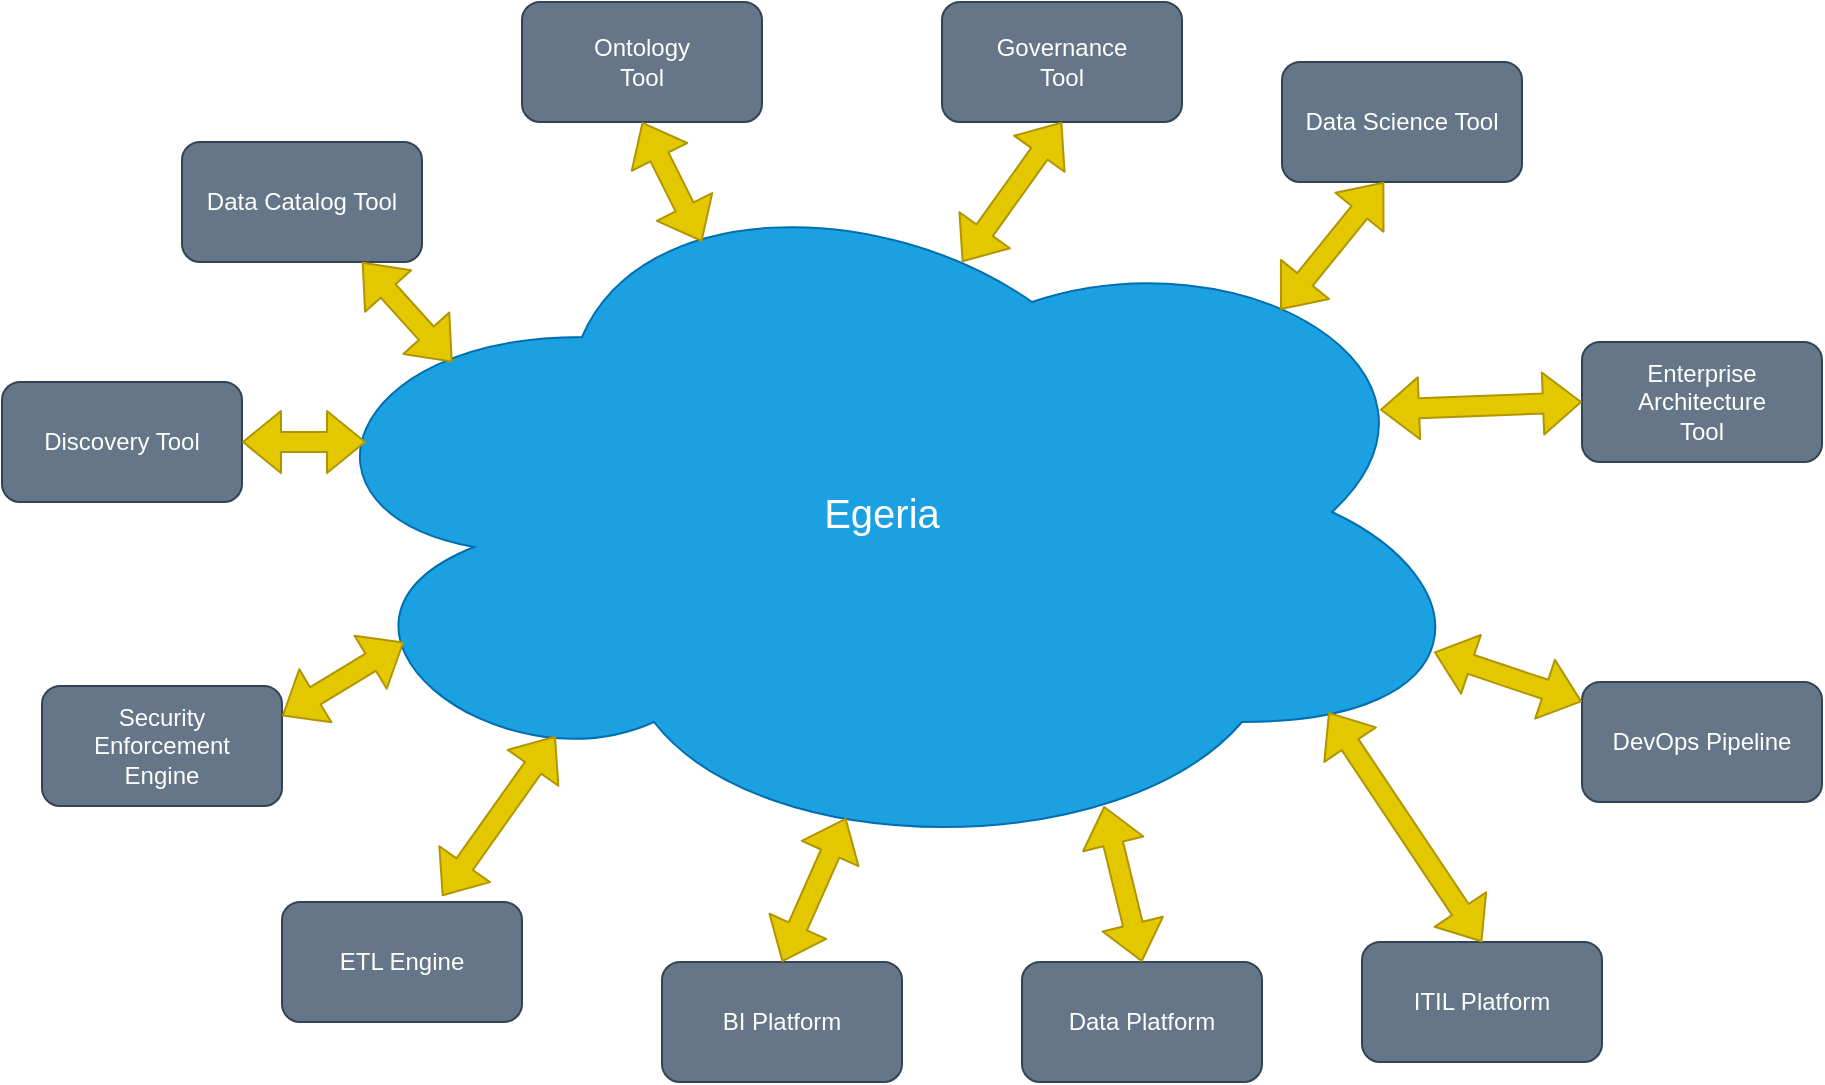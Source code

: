 <mxfile version="12.4.2" type="device" pages="23"><diagram id="bjTxhtsOuMXdcATvAXh6" name="egeria-overview"><mxGraphModel dx="1926" dy="887" grid="1" gridSize="10" guides="1" tooltips="1" connect="1" arrows="1" fold="1" page="1" pageScale="1" pageWidth="827" pageHeight="1169" math="0" shadow="0"><root><mxCell id="4H7qlk7V3E9ICv7X_ewr-0"/><mxCell id="4H7qlk7V3E9ICv7X_ewr-1" parent="4H7qlk7V3E9ICv7X_ewr-0"/><mxCell id="wlO6Tk5KwwG-XIpMtfAB-0" value="Egeria" style="ellipse;shape=cloud;whiteSpace=wrap;html=1;fillColor=#1ba1e2;strokeColor=#006EAF;fontSize=20;fontColor=#ffffff;" vertex="1" parent="4H7qlk7V3E9ICv7X_ewr-1"><mxGeometry x="100" y="110" width="600" height="350" as="geometry"/></mxCell><mxCell id="wlO6Tk5KwwG-XIpMtfAB-1" value="ETL Engine" style="rounded=1;whiteSpace=wrap;html=1;fillColor=#647687;strokeColor=#314354;fontColor=#ffffff;" vertex="1" parent="4H7qlk7V3E9ICv7X_ewr-1"><mxGeometry x="100" y="480" width="120" height="60" as="geometry"/></mxCell><mxCell id="wlO6Tk5KwwG-XIpMtfAB-2" value="Data Science Tool" style="rounded=1;whiteSpace=wrap;html=1;fillColor=#647687;strokeColor=#314354;fontColor=#ffffff;" vertex="1" parent="4H7qlk7V3E9ICv7X_ewr-1"><mxGeometry x="600" y="60" width="120" height="60" as="geometry"/></mxCell><mxCell id="wlO6Tk5KwwG-XIpMtfAB-4" value="BI Platform" style="rounded=1;whiteSpace=wrap;html=1;fillColor=#647687;strokeColor=#314354;fontColor=#ffffff;" vertex="1" parent="4H7qlk7V3E9ICv7X_ewr-1"><mxGeometry x="290" y="510" width="120" height="60" as="geometry"/></mxCell><mxCell id="wlO6Tk5KwwG-XIpMtfAB-5" value="Governance&lt;br&gt;Tool" style="rounded=1;whiteSpace=wrap;html=1;fillColor=#647687;strokeColor=#314354;fontColor=#ffffff;" vertex="1" parent="4H7qlk7V3E9ICv7X_ewr-1"><mxGeometry x="430" y="30" width="120" height="60" as="geometry"/></mxCell><mxCell id="wlO6Tk5KwwG-XIpMtfAB-6" value="Data Catalog Tool" style="rounded=1;whiteSpace=wrap;html=1;fillColor=#647687;strokeColor=#314354;fontColor=#ffffff;" vertex="1" parent="4H7qlk7V3E9ICv7X_ewr-1"><mxGeometry x="50" y="100" width="120" height="60" as="geometry"/></mxCell><mxCell id="wlO6Tk5KwwG-XIpMtfAB-7" value="Enterprise&lt;br&gt;Architecture&lt;br&gt;Tool" style="rounded=1;whiteSpace=wrap;html=1;fillColor=#647687;strokeColor=#314354;fontColor=#ffffff;" vertex="1" parent="4H7qlk7V3E9ICv7X_ewr-1"><mxGeometry x="750" y="200" width="120" height="60" as="geometry"/></mxCell><mxCell id="wlO6Tk5KwwG-XIpMtfAB-8" value="DevOps Pipeline" style="rounded=1;whiteSpace=wrap;html=1;fillColor=#647687;strokeColor=#314354;fontColor=#ffffff;" vertex="1" parent="4H7qlk7V3E9ICv7X_ewr-1"><mxGeometry x="750" y="370" width="120" height="60" as="geometry"/></mxCell><mxCell id="wlO6Tk5KwwG-XIpMtfAB-9" value="ITIL Platform" style="rounded=1;whiteSpace=wrap;html=1;fillColor=#647687;strokeColor=#314354;fontColor=#ffffff;" vertex="1" parent="4H7qlk7V3E9ICv7X_ewr-1"><mxGeometry x="640" y="500" width="120" height="60" as="geometry"/></mxCell><mxCell id="wlO6Tk5KwwG-XIpMtfAB-10" value="Ontology&lt;br&gt;Tool" style="rounded=1;whiteSpace=wrap;html=1;fillColor=#647687;strokeColor=#314354;fontColor=#ffffff;" vertex="1" parent="4H7qlk7V3E9ICv7X_ewr-1"><mxGeometry x="220" y="30" width="120" height="60" as="geometry"/></mxCell><mxCell id="wlO6Tk5KwwG-XIpMtfAB-11" value="" style="shape=flexArrow;endArrow=classic;startArrow=classic;html=1;entryX=0.228;entryY=0.82;entryDx=0;entryDy=0;entryPerimeter=0;exitX=0.667;exitY=-0.05;exitDx=0;exitDy=0;exitPerimeter=0;fillColor=#e3c800;strokeColor=#B09500;" edge="1" parent="4H7qlk7V3E9ICv7X_ewr-1" source="wlO6Tk5KwwG-XIpMtfAB-1" target="wlO6Tk5KwwG-XIpMtfAB-0"><mxGeometry width="50" height="50" relative="1" as="geometry"><mxPoint x="20" y="650" as="sourcePoint"/><mxPoint x="70" y="600" as="targetPoint"/></mxGeometry></mxCell><mxCell id="wlO6Tk5KwwG-XIpMtfAB-12" value="" style="shape=flexArrow;endArrow=classic;startArrow=classic;html=1;entryX=0.142;entryY=0.286;entryDx=0;entryDy=0;entryPerimeter=0;exitX=0.75;exitY=1;exitDx=0;exitDy=0;fillColor=#e3c800;strokeColor=#B09500;" edge="1" parent="4H7qlk7V3E9ICv7X_ewr-1" source="wlO6Tk5KwwG-XIpMtfAB-6" target="wlO6Tk5KwwG-XIpMtfAB-0"><mxGeometry width="50" height="50" relative="1" as="geometry"><mxPoint x="20" y="650" as="sourcePoint"/><mxPoint x="70" y="600" as="targetPoint"/></mxGeometry></mxCell><mxCell id="wlO6Tk5KwwG-XIpMtfAB-13" value="" style="shape=flexArrow;endArrow=classic;startArrow=classic;html=1;entryX=0.5;entryY=1;entryDx=0;entryDy=0;exitX=0.35;exitY=0.114;exitDx=0;exitDy=0;exitPerimeter=0;fillColor=#e3c800;strokeColor=#B09500;" edge="1" parent="4H7qlk7V3E9ICv7X_ewr-1" source="wlO6Tk5KwwG-XIpMtfAB-0" target="wlO6Tk5KwwG-XIpMtfAB-10"><mxGeometry width="50" height="50" relative="1" as="geometry"><mxPoint x="50" y="650" as="sourcePoint"/><mxPoint x="100" y="600" as="targetPoint"/></mxGeometry></mxCell><mxCell id="wlO6Tk5KwwG-XIpMtfAB-14" value="" style="shape=flexArrow;endArrow=classic;startArrow=classic;html=1;entryX=0.5;entryY=1;entryDx=0;entryDy=0;fillColor=#e3c800;strokeColor=#B09500;" edge="1" parent="4H7qlk7V3E9ICv7X_ewr-1" target="wlO6Tk5KwwG-XIpMtfAB-5"><mxGeometry width="50" height="50" relative="1" as="geometry"><mxPoint x="440" y="160" as="sourcePoint"/><mxPoint x="100" y="600" as="targetPoint"/></mxGeometry></mxCell><mxCell id="wlO6Tk5KwwG-XIpMtfAB-15" value="" style="shape=flexArrow;endArrow=classic;startArrow=classic;html=1;entryX=0.425;entryY=1;entryDx=0;entryDy=0;entryPerimeter=0;exitX=0.832;exitY=0.211;exitDx=0;exitDy=0;exitPerimeter=0;fillColor=#e3c800;strokeColor=#B09500;" edge="1" parent="4H7qlk7V3E9ICv7X_ewr-1" source="wlO6Tk5KwwG-XIpMtfAB-0" target="wlO6Tk5KwwG-XIpMtfAB-2"><mxGeometry width="50" height="50" relative="1" as="geometry"><mxPoint x="50" y="650" as="sourcePoint"/><mxPoint x="100" y="600" as="targetPoint"/></mxGeometry></mxCell><mxCell id="wlO6Tk5KwwG-XIpMtfAB-16" value="" style="shape=flexArrow;endArrow=classic;startArrow=classic;html=1;entryX=0;entryY=0.5;entryDx=0;entryDy=0;exitX=0.915;exitY=0.354;exitDx=0;exitDy=0;exitPerimeter=0;fillColor=#e3c800;strokeColor=#B09500;" edge="1" parent="4H7qlk7V3E9ICv7X_ewr-1" source="wlO6Tk5KwwG-XIpMtfAB-0" target="wlO6Tk5KwwG-XIpMtfAB-7"><mxGeometry width="50" height="50" relative="1" as="geometry"><mxPoint x="50" y="650" as="sourcePoint"/><mxPoint x="100" y="600" as="targetPoint"/></mxGeometry></mxCell><mxCell id="wlO6Tk5KwwG-XIpMtfAB-17" value="Data Platform" style="rounded=1;whiteSpace=wrap;html=1;fillColor=#647687;strokeColor=#314354;fontColor=#ffffff;" vertex="1" parent="4H7qlk7V3E9ICv7X_ewr-1"><mxGeometry x="470" y="510" width="120" height="60" as="geometry"/></mxCell><mxCell id="wlO6Tk5KwwG-XIpMtfAB-18" value="" style="shape=flexArrow;endArrow=classic;startArrow=classic;html=1;entryX=0.47;entryY=0.937;entryDx=0;entryDy=0;entryPerimeter=0;exitX=0.5;exitY=0;exitDx=0;exitDy=0;fillColor=#e3c800;strokeColor=#B09500;" edge="1" parent="4H7qlk7V3E9ICv7X_ewr-1" source="wlO6Tk5KwwG-XIpMtfAB-4" target="wlO6Tk5KwwG-XIpMtfAB-0"><mxGeometry width="50" height="50" relative="1" as="geometry"><mxPoint x="50" y="640" as="sourcePoint"/><mxPoint x="100" y="590" as="targetPoint"/></mxGeometry></mxCell><mxCell id="wlO6Tk5KwwG-XIpMtfAB-19" value="" style="shape=flexArrow;endArrow=classic;startArrow=classic;html=1;entryX=0.685;entryY=0.92;entryDx=0;entryDy=0;entryPerimeter=0;exitX=0.5;exitY=0;exitDx=0;exitDy=0;fillColor=#e3c800;strokeColor=#B09500;" edge="1" parent="4H7qlk7V3E9ICv7X_ewr-1" source="wlO6Tk5KwwG-XIpMtfAB-17" target="wlO6Tk5KwwG-XIpMtfAB-0"><mxGeometry width="50" height="50" relative="1" as="geometry"><mxPoint x="50" y="640" as="sourcePoint"/><mxPoint x="100" y="590" as="targetPoint"/></mxGeometry></mxCell><mxCell id="wlO6Tk5KwwG-XIpMtfAB-20" value="" style="shape=flexArrow;endArrow=classic;startArrow=classic;html=1;entryX=0.872;entryY=0.786;entryDx=0;entryDy=0;entryPerimeter=0;exitX=0.5;exitY=0;exitDx=0;exitDy=0;fillColor=#e3c800;strokeColor=#B09500;" edge="1" parent="4H7qlk7V3E9ICv7X_ewr-1" source="wlO6Tk5KwwG-XIpMtfAB-9" target="wlO6Tk5KwwG-XIpMtfAB-0"><mxGeometry width="50" height="50" relative="1" as="geometry"><mxPoint x="50" y="640" as="sourcePoint"/><mxPoint x="100" y="590" as="targetPoint"/></mxGeometry></mxCell><mxCell id="wlO6Tk5KwwG-XIpMtfAB-21" value="" style="shape=flexArrow;endArrow=classic;startArrow=classic;html=1;entryX=0.96;entryY=0.7;entryDx=0;entryDy=0;entryPerimeter=0;fillColor=#e3c800;strokeColor=#B09500;" edge="1" parent="4H7qlk7V3E9ICv7X_ewr-1" source="wlO6Tk5KwwG-XIpMtfAB-8" target="wlO6Tk5KwwG-XIpMtfAB-0"><mxGeometry width="50" height="50" relative="1" as="geometry"><mxPoint x="50" y="640" as="sourcePoint"/><mxPoint x="100" y="590" as="targetPoint"/></mxGeometry></mxCell><mxCell id="wlO6Tk5KwwG-XIpMtfAB-22" value="Discovery Tool" style="rounded=1;whiteSpace=wrap;html=1;fillColor=#647687;strokeColor=#314354;fontColor=#ffffff;" vertex="1" parent="4H7qlk7V3E9ICv7X_ewr-1"><mxGeometry x="-40" y="220" width="120" height="60" as="geometry"/></mxCell><mxCell id="wlO6Tk5KwwG-XIpMtfAB-23" value="" style="shape=flexArrow;endArrow=classic;startArrow=classic;html=1;entryX=0.07;entryY=0.4;entryDx=0;entryDy=0;entryPerimeter=0;exitX=1;exitY=0.5;exitDx=0;exitDy=0;fillColor=#e3c800;strokeColor=#B09500;" edge="1" parent="4H7qlk7V3E9ICv7X_ewr-1" source="wlO6Tk5KwwG-XIpMtfAB-22" target="wlO6Tk5KwwG-XIpMtfAB-0"><mxGeometry width="50" height="50" relative="1" as="geometry"><mxPoint x="-40" y="640" as="sourcePoint"/><mxPoint x="10" y="590" as="targetPoint"/></mxGeometry></mxCell><mxCell id="-Hu_KarzQUF6cEsmlc-b-0" value="Security&lt;br&gt;Enforcement&lt;br&gt;Engine" style="rounded=1;whiteSpace=wrap;html=1;fillColor=#647687;strokeColor=#314354;fontColor=#ffffff;" vertex="1" parent="4H7qlk7V3E9ICv7X_ewr-1"><mxGeometry x="-20" y="372" width="120" height="60" as="geometry"/></mxCell><mxCell id="-Hu_KarzQUF6cEsmlc-b-1" value="" style="shape=flexArrow;endArrow=classic;startArrow=classic;html=1;entryX=0;entryY=0.7;entryDx=0;entryDy=0;entryPerimeter=0;exitX=1;exitY=0.25;exitDx=0;exitDy=0;fillColor=#e3c800;strokeColor=#B09500;" edge="1" parent="4H7qlk7V3E9ICv7X_ewr-1" source="-Hu_KarzQUF6cEsmlc-b-0"><mxGeometry width="50" height="50" relative="1" as="geometry"><mxPoint x="-40" y="612" as="sourcePoint"/><mxPoint x="161" y="350" as="targetPoint"/></mxGeometry></mxCell></root></mxGraphModel></diagram><diagram name="Copy of egeria-overview" id="6ietRn8E1kpSs_psO1ID"><mxGraphModel dx="1926" dy="887" grid="1" gridSize="10" guides="1" tooltips="1" connect="1" arrows="1" fold="1" page="1" pageScale="1" pageWidth="827" pageHeight="1169" math="0" shadow="0"><root><mxCell id="9wfdvAxeRkV-qU15ELbO-0"/><mxCell id="9wfdvAxeRkV-qU15ELbO-1" parent="9wfdvAxeRkV-qU15ELbO-0"/><mxCell id="9wfdvAxeRkV-qU15ELbO-43" style="edgeStyle=none;rounded=0;orthogonalLoop=1;jettySize=auto;html=1;exitX=1;exitY=0;exitDx=0;exitDy=0;startArrow=classic;startFill=1;endArrow=classic;endFill=1;fontSize=20;strokeWidth=4;" edge="1" parent="9wfdvAxeRkV-qU15ELbO-1" source="9wfdvAxeRkV-qU15ELbO-3" target="9wfdvAxeRkV-qU15ELbO-18"><mxGeometry relative="1" as="geometry"/></mxCell><mxCell id="9wfdvAxeRkV-qU15ELbO-3" value="ETL Engine" style="rounded=1;whiteSpace=wrap;html=1;fillColor=#647687;strokeColor=#314354;fontColor=#ffffff;strokeWidth=1;" vertex="1" parent="9wfdvAxeRkV-qU15ELbO-1"><mxGeometry x="100" y="480" width="120" height="60" as="geometry"/></mxCell><mxCell id="9wfdvAxeRkV-qU15ELbO-32" style="edgeStyle=none;rounded=0;orthogonalLoop=1;jettySize=auto;html=1;exitX=0.5;exitY=1;exitDx=0;exitDy=0;startArrow=classic;startFill=1;endArrow=classic;endFill=1;fontSize=20;entryX=0.75;entryY=0;entryDx=0;entryDy=0;strokeWidth=4;" edge="1" parent="9wfdvAxeRkV-qU15ELbO-1" source="9wfdvAxeRkV-qU15ELbO-4" target="9wfdvAxeRkV-qU15ELbO-18"><mxGeometry relative="1" as="geometry"/></mxCell><mxCell id="9wfdvAxeRkV-qU15ELbO-4" value="Data Science Tool" style="rounded=1;whiteSpace=wrap;html=1;fillColor=#647687;strokeColor=#314354;fontColor=#ffffff;strokeWidth=1;" vertex="1" parent="9wfdvAxeRkV-qU15ELbO-1"><mxGeometry x="630" y="80" width="120" height="60" as="geometry"/></mxCell><mxCell id="9wfdvAxeRkV-qU15ELbO-47" style="edgeStyle=none;rounded=0;orthogonalLoop=1;jettySize=auto;html=1;exitX=1;exitY=0.5;exitDx=0;exitDy=0;startArrow=classic;startFill=1;endArrow=classic;endFill=1;fontSize=20;strokeWidth=4;" edge="1" parent="9wfdvAxeRkV-qU15ELbO-1" source="9wfdvAxeRkV-qU15ELbO-5" target="9wfdvAxeRkV-qU15ELbO-18"><mxGeometry relative="1" as="geometry"/></mxCell><mxCell id="9wfdvAxeRkV-qU15ELbO-48" style="edgeStyle=none;rounded=0;orthogonalLoop=1;jettySize=auto;html=1;exitX=0;exitY=0.5;exitDx=0;exitDy=0;entryX=1;entryY=0.5;entryDx=0;entryDy=0;startArrow=classic;startFill=1;endArrow=classic;endFill=1;fontSize=20;strokeWidth=4;" edge="1" parent="9wfdvAxeRkV-qU15ELbO-1" source="9wfdvAxeRkV-qU15ELbO-5" target="9wfdvAxeRkV-qU15ELbO-3"><mxGeometry relative="1" as="geometry"/></mxCell><mxCell id="9wfdvAxeRkV-qU15ELbO-5" value="BI Platform" style="rounded=1;whiteSpace=wrap;html=1;fillColor=#647687;strokeColor=#314354;fontColor=#ffffff;strokeWidth=1;" vertex="1" parent="9wfdvAxeRkV-qU15ELbO-1"><mxGeometry x="280" y="530" width="120" height="60" as="geometry"/></mxCell><mxCell id="9wfdvAxeRkV-qU15ELbO-41" style="edgeStyle=none;rounded=0;orthogonalLoop=1;jettySize=auto;html=1;exitX=1;exitY=0.5;exitDx=0;exitDy=0;startArrow=classic;startFill=1;endArrow=classic;endFill=1;fontSize=20;strokeWidth=4;" edge="1" parent="9wfdvAxeRkV-qU15ELbO-1" source="9wfdvAxeRkV-qU15ELbO-6" target="9wfdvAxeRkV-qU15ELbO-4"><mxGeometry relative="1" as="geometry"/></mxCell><mxCell id="9wfdvAxeRkV-qU15ELbO-6" value="Governance&lt;br&gt;Tool" style="rounded=1;whiteSpace=wrap;html=1;fillColor=#647687;strokeColor=#314354;fontColor=#ffffff;strokeWidth=1;" vertex="1" parent="9wfdvAxeRkV-qU15ELbO-1"><mxGeometry x="430" y="30" width="120" height="60" as="geometry"/></mxCell><mxCell id="9wfdvAxeRkV-qU15ELbO-27" style="edgeStyle=none;rounded=0;orthogonalLoop=1;jettySize=auto;html=1;exitX=1;exitY=1;exitDx=0;exitDy=0;startArrow=classic;startFill=1;endArrow=classic;endFill=1;fontSize=20;entryX=0.5;entryY=0;entryDx=0;entryDy=0;strokeWidth=4;" edge="1" parent="9wfdvAxeRkV-qU15ELbO-1" source="9wfdvAxeRkV-qU15ELbO-7" target="9wfdvAxeRkV-qU15ELbO-18"><mxGeometry relative="1" as="geometry"><mxPoint x="500" y="460" as="targetPoint"/></mxGeometry></mxCell><mxCell id="9wfdvAxeRkV-qU15ELbO-33" style="edgeStyle=none;rounded=0;orthogonalLoop=1;jettySize=auto;html=1;exitX=0.75;exitY=1;exitDx=0;exitDy=0;entryX=0.5;entryY=0;entryDx=0;entryDy=0;startArrow=classic;startFill=1;endArrow=classic;endFill=1;fontSize=20;strokeWidth=4;" edge="1" parent="9wfdvAxeRkV-qU15ELbO-1" source="9wfdvAxeRkV-qU15ELbO-7" target="9wfdvAxeRkV-qU15ELbO-5"><mxGeometry relative="1" as="geometry"/></mxCell><mxCell id="9wfdvAxeRkV-qU15ELbO-34" style="edgeStyle=none;rounded=0;orthogonalLoop=1;jettySize=auto;html=1;exitX=0.5;exitY=1;exitDx=0;exitDy=0;startArrow=classic;startFill=1;endArrow=classic;endFill=1;fontSize=20;strokeWidth=4;" edge="1" parent="9wfdvAxeRkV-qU15ELbO-1" source="9wfdvAxeRkV-qU15ELbO-7" target="9wfdvAxeRkV-qU15ELbO-3"><mxGeometry relative="1" as="geometry"/></mxCell><mxCell id="9wfdvAxeRkV-qU15ELbO-50" style="edgeStyle=none;rounded=0;orthogonalLoop=1;jettySize=auto;html=1;exitX=0.75;exitY=0;exitDx=0;exitDy=0;entryX=0;entryY=0.5;entryDx=0;entryDy=0;startArrow=classic;startFill=1;endArrow=classic;endFill=1;fontSize=20;strokeWidth=4;" edge="1" parent="9wfdvAxeRkV-qU15ELbO-1" source="9wfdvAxeRkV-qU15ELbO-7" target="9wfdvAxeRkV-qU15ELbO-11"><mxGeometry relative="1" as="geometry"/></mxCell><mxCell id="9wfdvAxeRkV-qU15ELbO-7" value="Data Catalog Tool" style="rounded=1;whiteSpace=wrap;html=1;fillColor=#647687;strokeColor=#314354;fontColor=#ffffff;strokeWidth=1;" vertex="1" parent="9wfdvAxeRkV-qU15ELbO-1"><mxGeometry x="50" y="100" width="120" height="60" as="geometry"/></mxCell><mxCell id="9wfdvAxeRkV-qU15ELbO-31" style="edgeStyle=none;rounded=0;orthogonalLoop=1;jettySize=auto;html=1;exitX=0;exitY=0.75;exitDx=0;exitDy=0;entryX=0.75;entryY=0;entryDx=0;entryDy=0;startArrow=classic;startFill=1;endArrow=classic;endFill=1;fontSize=20;strokeWidth=4;" edge="1" parent="9wfdvAxeRkV-qU15ELbO-1" source="9wfdvAxeRkV-qU15ELbO-8" target="9wfdvAxeRkV-qU15ELbO-5"><mxGeometry relative="1" as="geometry"/></mxCell><mxCell id="9wfdvAxeRkV-qU15ELbO-44" style="edgeStyle=none;rounded=0;orthogonalLoop=1;jettySize=auto;html=1;exitX=0;exitY=0.25;exitDx=0;exitDy=0;entryX=1;entryY=0.5;entryDx=0;entryDy=0;startArrow=classic;startFill=1;endArrow=classic;endFill=1;fontSize=20;strokeWidth=4;" edge="1" parent="9wfdvAxeRkV-qU15ELbO-1" source="9wfdvAxeRkV-qU15ELbO-8" target="9wfdvAxeRkV-qU15ELbO-7"><mxGeometry relative="1" as="geometry"/></mxCell><mxCell id="9wfdvAxeRkV-qU15ELbO-45" style="edgeStyle=none;rounded=0;orthogonalLoop=1;jettySize=auto;html=1;exitX=0.5;exitY=1;exitDx=0;exitDy=0;startArrow=classic;startFill=1;endArrow=classic;endFill=1;fontSize=20;strokeWidth=4;" edge="1" parent="9wfdvAxeRkV-qU15ELbO-1" source="9wfdvAxeRkV-qU15ELbO-8" target="9wfdvAxeRkV-qU15ELbO-9"><mxGeometry relative="1" as="geometry"/></mxCell><mxCell id="9wfdvAxeRkV-qU15ELbO-8" value="Enterprise&lt;br&gt;Architecture&lt;br&gt;Tool" style="rounded=1;whiteSpace=wrap;html=1;fillColor=#647687;strokeColor=#314354;fontColor=#ffffff;strokeWidth=1;" vertex="1" parent="9wfdvAxeRkV-qU15ELbO-1"><mxGeometry x="750" y="200" width="120" height="60" as="geometry"/></mxCell><mxCell id="9wfdvAxeRkV-qU15ELbO-30" style="edgeStyle=none;rounded=0;orthogonalLoop=1;jettySize=auto;html=1;exitX=0.25;exitY=0;exitDx=0;exitDy=0;startArrow=classic;startFill=1;endArrow=classic;endFill=1;fontSize=20;strokeWidth=4;" edge="1" parent="9wfdvAxeRkV-qU15ELbO-1" source="9wfdvAxeRkV-qU15ELbO-9" target="9wfdvAxeRkV-qU15ELbO-6"><mxGeometry relative="1" as="geometry"/></mxCell><mxCell id="9wfdvAxeRkV-qU15ELbO-9" value="DevOps Pipeline" style="rounded=1;whiteSpace=wrap;html=1;fillColor=#647687;strokeColor=#314354;fontColor=#ffffff;strokeWidth=1;" vertex="1" parent="9wfdvAxeRkV-qU15ELbO-1"><mxGeometry x="750" y="370" width="120" height="60" as="geometry"/></mxCell><mxCell id="9wfdvAxeRkV-qU15ELbO-40" style="edgeStyle=none;rounded=0;orthogonalLoop=1;jettySize=auto;html=1;exitX=0.5;exitY=0;exitDx=0;exitDy=0;entryX=0.5;entryY=1;entryDx=0;entryDy=0;startArrow=classic;startFill=1;endArrow=classic;endFill=1;fontSize=20;strokeWidth=4;" edge="1" parent="9wfdvAxeRkV-qU15ELbO-1" source="9wfdvAxeRkV-qU15ELbO-10" target="9wfdvAxeRkV-qU15ELbO-6"><mxGeometry relative="1" as="geometry"/></mxCell><mxCell id="9wfdvAxeRkV-qU15ELbO-46" style="edgeStyle=none;rounded=0;orthogonalLoop=1;jettySize=auto;html=1;exitX=0.75;exitY=0;exitDx=0;exitDy=0;entryX=0.5;entryY=1;entryDx=0;entryDy=0;startArrow=classic;startFill=1;endArrow=classic;endFill=1;fontSize=20;strokeWidth=4;" edge="1" parent="9wfdvAxeRkV-qU15ELbO-1" source="9wfdvAxeRkV-qU15ELbO-10" target="9wfdvAxeRkV-qU15ELbO-9"><mxGeometry relative="1" as="geometry"/></mxCell><mxCell id="9wfdvAxeRkV-qU15ELbO-49" style="edgeStyle=none;rounded=0;orthogonalLoop=1;jettySize=auto;html=1;startArrow=classic;startFill=1;endArrow=classic;endFill=1;fontSize=20;strokeWidth=4;" edge="1" parent="9wfdvAxeRkV-qU15ELbO-1" source="9wfdvAxeRkV-qU15ELbO-10" target="9wfdvAxeRkV-qU15ELbO-18"><mxGeometry relative="1" as="geometry"/></mxCell><mxCell id="9wfdvAxeRkV-qU15ELbO-10" value="ITIL Platform" style="rounded=1;whiteSpace=wrap;html=1;fillColor=#647687;strokeColor=#314354;fontColor=#ffffff;strokeWidth=1;" vertex="1" parent="9wfdvAxeRkV-qU15ELbO-1"><mxGeometry x="660" y="490" width="120" height="60" as="geometry"/></mxCell><mxCell id="9wfdvAxeRkV-qU15ELbO-29" style="edgeStyle=none;rounded=0;orthogonalLoop=1;jettySize=auto;html=1;exitX=1;exitY=0.75;exitDx=0;exitDy=0;startArrow=classic;startFill=1;endArrow=classic;endFill=1;fontSize=20;strokeWidth=4;" edge="1" parent="9wfdvAxeRkV-qU15ELbO-1" source="9wfdvAxeRkV-qU15ELbO-11" target="9wfdvAxeRkV-qU15ELbO-10"><mxGeometry relative="1" as="geometry"/></mxCell><mxCell id="9wfdvAxeRkV-qU15ELbO-37" style="edgeStyle=none;rounded=0;orthogonalLoop=1;jettySize=auto;html=1;exitX=0.25;exitY=1;exitDx=0;exitDy=0;entryX=1;entryY=0.25;entryDx=0;entryDy=0;startArrow=classic;startFill=1;endArrow=classic;endFill=1;fontSize=20;strokeWidth=4;" edge="1" parent="9wfdvAxeRkV-qU15ELbO-1" source="9wfdvAxeRkV-qU15ELbO-11" target="9wfdvAxeRkV-qU15ELbO-23"><mxGeometry relative="1" as="geometry"/></mxCell><mxCell id="9wfdvAxeRkV-qU15ELbO-38" style="edgeStyle=none;rounded=0;orthogonalLoop=1;jettySize=auto;html=1;exitX=0.75;exitY=1;exitDx=0;exitDy=0;startArrow=classic;startFill=1;endArrow=classic;endFill=1;fontSize=20;strokeWidth=4;" edge="1" parent="9wfdvAxeRkV-qU15ELbO-1" source="9wfdvAxeRkV-qU15ELbO-11"><mxGeometry relative="1" as="geometry"><mxPoint x="550" y="510" as="targetPoint"/></mxGeometry></mxCell><mxCell id="9wfdvAxeRkV-qU15ELbO-42" style="edgeStyle=none;rounded=0;orthogonalLoop=1;jettySize=auto;html=1;exitX=1;exitY=0.5;exitDx=0;exitDy=0;startArrow=classic;startFill=1;endArrow=classic;endFill=1;fontSize=20;strokeWidth=4;" edge="1" parent="9wfdvAxeRkV-qU15ELbO-1" source="9wfdvAxeRkV-qU15ELbO-11" target="9wfdvAxeRkV-qU15ELbO-6"><mxGeometry relative="1" as="geometry"/></mxCell><mxCell id="9wfdvAxeRkV-qU15ELbO-11" value="Ontology&lt;br&gt;Tool" style="rounded=1;whiteSpace=wrap;html=1;fillColor=#647687;strokeColor=#314354;fontColor=#ffffff;strokeWidth=1;" vertex="1" parent="9wfdvAxeRkV-qU15ELbO-1"><mxGeometry x="240" y="40" width="120" height="60" as="geometry"/></mxCell><mxCell id="9wfdvAxeRkV-qU15ELbO-18" value="Data Platform" style="rounded=1;whiteSpace=wrap;html=1;fillColor=#647687;strokeColor=#314354;fontColor=#ffffff;strokeWidth=1;" vertex="1" parent="9wfdvAxeRkV-qU15ELbO-1"><mxGeometry x="470" y="510" width="120" height="60" as="geometry"/></mxCell><mxCell id="9wfdvAxeRkV-qU15ELbO-28" style="edgeStyle=none;rounded=0;orthogonalLoop=1;jettySize=auto;html=1;exitX=1;exitY=0.5;exitDx=0;exitDy=0;startArrow=classic;startFill=1;endArrow=classic;endFill=1;fontSize=20;strokeWidth=4;" edge="1" parent="9wfdvAxeRkV-qU15ELbO-1" source="9wfdvAxeRkV-qU15ELbO-23" target="9wfdvAxeRkV-qU15ELbO-6"><mxGeometry relative="1" as="geometry"/></mxCell><mxCell id="9wfdvAxeRkV-qU15ELbO-35" style="edgeStyle=none;rounded=0;orthogonalLoop=1;jettySize=auto;html=1;exitX=1;exitY=1;exitDx=0;exitDy=0;entryX=0.25;entryY=0;entryDx=0;entryDy=0;startArrow=classic;startFill=1;endArrow=classic;endFill=1;fontSize=20;strokeWidth=4;" edge="1" parent="9wfdvAxeRkV-qU15ELbO-1" source="9wfdvAxeRkV-qU15ELbO-23" target="9wfdvAxeRkV-qU15ELbO-18"><mxGeometry relative="1" as="geometry"/></mxCell><mxCell id="9wfdvAxeRkV-qU15ELbO-39" style="edgeStyle=none;rounded=0;orthogonalLoop=1;jettySize=auto;html=1;exitX=1;exitY=0.75;exitDx=0;exitDy=0;entryX=0;entryY=0.5;entryDx=0;entryDy=0;startArrow=classic;startFill=1;endArrow=classic;endFill=1;fontSize=20;strokeWidth=4;" edge="1" parent="9wfdvAxeRkV-qU15ELbO-1" source="9wfdvAxeRkV-qU15ELbO-23" target="9wfdvAxeRkV-qU15ELbO-9"><mxGeometry relative="1" as="geometry"/></mxCell><mxCell id="9wfdvAxeRkV-qU15ELbO-23" value="Discovery Tool" style="rounded=1;whiteSpace=wrap;html=1;fillColor=#647687;strokeColor=#314354;fontColor=#ffffff;strokeWidth=1;" vertex="1" parent="9wfdvAxeRkV-qU15ELbO-1"><mxGeometry x="-40" y="220" width="120" height="60" as="geometry"/></mxCell><mxCell id="9wfdvAxeRkV-qU15ELbO-36" style="edgeStyle=none;rounded=0;orthogonalLoop=1;jettySize=auto;html=1;exitX=1;exitY=0.5;exitDx=0;exitDy=0;startArrow=classic;startFill=1;endArrow=classic;endFill=1;fontSize=20;strokeWidth=4;" edge="1" parent="9wfdvAxeRkV-qU15ELbO-1" source="9wfdvAxeRkV-qU15ELbO-25" target="9wfdvAxeRkV-qU15ELbO-18"><mxGeometry relative="1" as="geometry"/></mxCell><mxCell id="9wfdvAxeRkV-qU15ELbO-51" style="edgeStyle=none;rounded=0;orthogonalLoop=1;jettySize=auto;html=1;exitX=1;exitY=1;exitDx=0;exitDy=0;startArrow=classic;startFill=1;endArrow=classic;endFill=1;fontSize=20;strokeWidth=4;" edge="1" parent="9wfdvAxeRkV-qU15ELbO-1" source="9wfdvAxeRkV-qU15ELbO-25" target="9wfdvAxeRkV-qU15ELbO-3"><mxGeometry relative="1" as="geometry"/></mxCell><mxCell id="9wfdvAxeRkV-qU15ELbO-52" style="edgeStyle=none;rounded=0;orthogonalLoop=1;jettySize=auto;html=1;exitX=0.5;exitY=0;exitDx=0;exitDy=0;startArrow=classic;startFill=1;endArrow=classic;endFill=1;fontSize=20;strokeWidth=4;" edge="1" parent="9wfdvAxeRkV-qU15ELbO-1" source="9wfdvAxeRkV-qU15ELbO-25" target="9wfdvAxeRkV-qU15ELbO-23"><mxGeometry relative="1" as="geometry"/></mxCell><mxCell id="9wfdvAxeRkV-qU15ELbO-25" value="Security&lt;br&gt;Enforcement&lt;br&gt;Engine" style="rounded=1;whiteSpace=wrap;html=1;fillColor=#647687;strokeColor=#314354;fontColor=#ffffff;strokeWidth=1;" vertex="1" parent="9wfdvAxeRkV-qU15ELbO-1"><mxGeometry x="-20" y="372" width="120" height="60" as="geometry"/></mxCell></root></mxGraphModel></diagram><diagram name="Copy of egeria-overview" id="Vil0w_42tBJCTSolNwWz"><mxGraphModel dx="1926" dy="887" grid="1" gridSize="10" guides="1" tooltips="1" connect="1" arrows="1" fold="1" page="1" pageScale="1" pageWidth="827" pageHeight="1169" math="0" shadow="0"><root><mxCell id="UYc1pphcT6Xh1Dm5z1_N-0"/><mxCell id="UYc1pphcT6Xh1Dm5z1_N-1" parent="UYc1pphcT6Xh1Dm5z1_N-0"/><mxCell id="UYc1pphcT6Xh1Dm5z1_N-2" value="Egeria" style="ellipse;shape=cloud;whiteSpace=wrap;html=1;fillColor=#1ba1e2;strokeColor=#006EAF;fontSize=20;fontColor=#ffffff;" vertex="1" parent="UYc1pphcT6Xh1Dm5z1_N-1"><mxGeometry x="100" y="110" width="600" height="350" as="geometry"/></mxCell><mxCell id="UYc1pphcT6Xh1Dm5z1_N-3" value="ETL Engine" style="rounded=1;whiteSpace=wrap;html=1;fillColor=#647687;strokeColor=#314354;fontColor=#ffffff;" vertex="1" parent="UYc1pphcT6Xh1Dm5z1_N-1"><mxGeometry x="100" y="480" width="120" height="60" as="geometry"/></mxCell><mxCell id="UYc1pphcT6Xh1Dm5z1_N-4" value="Data Science Tool" style="rounded=1;whiteSpace=wrap;html=1;fillColor=#647687;strokeColor=#314354;fontColor=#ffffff;" vertex="1" parent="UYc1pphcT6Xh1Dm5z1_N-1"><mxGeometry x="600" y="60" width="120" height="60" as="geometry"/></mxCell><mxCell id="UYc1pphcT6Xh1Dm5z1_N-5" value="BI Platform" style="rounded=1;whiteSpace=wrap;html=1;fillColor=#647687;strokeColor=#314354;fontColor=#ffffff;" vertex="1" parent="UYc1pphcT6Xh1Dm5z1_N-1"><mxGeometry x="290" y="510" width="120" height="60" as="geometry"/></mxCell><mxCell id="UYc1pphcT6Xh1Dm5z1_N-6" value="Governance&lt;br&gt;Tool" style="rounded=1;whiteSpace=wrap;html=1;fillColor=#647687;strokeColor=#314354;fontColor=#ffffff;" vertex="1" parent="UYc1pphcT6Xh1Dm5z1_N-1"><mxGeometry x="430" y="30" width="120" height="60" as="geometry"/></mxCell><mxCell id="UYc1pphcT6Xh1Dm5z1_N-7" value="Data Catalog Tool" style="rounded=1;whiteSpace=wrap;html=1;fillColor=#647687;strokeColor=#314354;fontColor=#ffffff;" vertex="1" parent="UYc1pphcT6Xh1Dm5z1_N-1"><mxGeometry x="50" y="100" width="120" height="60" as="geometry"/></mxCell><mxCell id="UYc1pphcT6Xh1Dm5z1_N-8" value="Enterprise&lt;br&gt;Architecture&lt;br&gt;Tool" style="rounded=1;whiteSpace=wrap;html=1;fillColor=#647687;strokeColor=#314354;fontColor=#ffffff;" vertex="1" parent="UYc1pphcT6Xh1Dm5z1_N-1"><mxGeometry x="750" y="200" width="120" height="60" as="geometry"/></mxCell><mxCell id="UYc1pphcT6Xh1Dm5z1_N-9" value="DevOps Pipeline" style="rounded=1;whiteSpace=wrap;html=1;fillColor=#647687;strokeColor=#314354;fontColor=#ffffff;" vertex="1" parent="UYc1pphcT6Xh1Dm5z1_N-1"><mxGeometry x="750" y="370" width="120" height="60" as="geometry"/></mxCell><mxCell id="UYc1pphcT6Xh1Dm5z1_N-10" value="ITIL Platform" style="rounded=1;whiteSpace=wrap;html=1;fillColor=#647687;strokeColor=#314354;fontColor=#ffffff;" vertex="1" parent="UYc1pphcT6Xh1Dm5z1_N-1"><mxGeometry x="640" y="500" width="120" height="60" as="geometry"/></mxCell><mxCell id="UYc1pphcT6Xh1Dm5z1_N-11" value="Ontology&lt;br&gt;Tool" style="rounded=1;whiteSpace=wrap;html=1;fillColor=#647687;strokeColor=#314354;fontColor=#ffffff;" vertex="1" parent="UYc1pphcT6Xh1Dm5z1_N-1"><mxGeometry x="220" y="30" width="120" height="60" as="geometry"/></mxCell><mxCell id="UYc1pphcT6Xh1Dm5z1_N-12" value="" style="shape=flexArrow;endArrow=classic;startArrow=classic;html=1;entryX=0.228;entryY=0.82;entryDx=0;entryDy=0;entryPerimeter=0;exitX=0.667;exitY=-0.05;exitDx=0;exitDy=0;exitPerimeter=0;fillColor=#e3c800;strokeColor=#B09500;" edge="1" parent="UYc1pphcT6Xh1Dm5z1_N-1" source="UYc1pphcT6Xh1Dm5z1_N-3" target="UYc1pphcT6Xh1Dm5z1_N-2"><mxGeometry width="50" height="50" relative="1" as="geometry"><mxPoint x="20" y="650" as="sourcePoint"/><mxPoint x="70" y="600" as="targetPoint"/></mxGeometry></mxCell><mxCell id="UYc1pphcT6Xh1Dm5z1_N-13" value="" style="shape=flexArrow;endArrow=classic;startArrow=classic;html=1;entryX=0.142;entryY=0.286;entryDx=0;entryDy=0;entryPerimeter=0;exitX=0.75;exitY=1;exitDx=0;exitDy=0;fillColor=#e3c800;strokeColor=#B09500;" edge="1" parent="UYc1pphcT6Xh1Dm5z1_N-1" source="UYc1pphcT6Xh1Dm5z1_N-7" target="UYc1pphcT6Xh1Dm5z1_N-2"><mxGeometry width="50" height="50" relative="1" as="geometry"><mxPoint x="20" y="650" as="sourcePoint"/><mxPoint x="70" y="600" as="targetPoint"/></mxGeometry></mxCell><mxCell id="UYc1pphcT6Xh1Dm5z1_N-14" value="" style="shape=flexArrow;endArrow=classic;startArrow=classic;html=1;entryX=0.5;entryY=1;entryDx=0;entryDy=0;exitX=0.35;exitY=0.114;exitDx=0;exitDy=0;exitPerimeter=0;fillColor=#e3c800;strokeColor=#B09500;" edge="1" parent="UYc1pphcT6Xh1Dm5z1_N-1" source="UYc1pphcT6Xh1Dm5z1_N-2" target="UYc1pphcT6Xh1Dm5z1_N-11"><mxGeometry width="50" height="50" relative="1" as="geometry"><mxPoint x="50" y="650" as="sourcePoint"/><mxPoint x="100" y="600" as="targetPoint"/></mxGeometry></mxCell><mxCell id="UYc1pphcT6Xh1Dm5z1_N-15" value="" style="shape=flexArrow;endArrow=classic;startArrow=classic;html=1;entryX=0.5;entryY=1;entryDx=0;entryDy=0;fillColor=#e3c800;strokeColor=#B09500;" edge="1" parent="UYc1pphcT6Xh1Dm5z1_N-1" target="UYc1pphcT6Xh1Dm5z1_N-6"><mxGeometry width="50" height="50" relative="1" as="geometry"><mxPoint x="440" y="160" as="sourcePoint"/><mxPoint x="100" y="600" as="targetPoint"/></mxGeometry></mxCell><mxCell id="UYc1pphcT6Xh1Dm5z1_N-16" value="" style="shape=flexArrow;endArrow=classic;startArrow=classic;html=1;entryX=0.425;entryY=1;entryDx=0;entryDy=0;entryPerimeter=0;exitX=0.832;exitY=0.211;exitDx=0;exitDy=0;exitPerimeter=0;fillColor=#e3c800;strokeColor=#B09500;" edge="1" parent="UYc1pphcT6Xh1Dm5z1_N-1" source="UYc1pphcT6Xh1Dm5z1_N-2" target="UYc1pphcT6Xh1Dm5z1_N-4"><mxGeometry width="50" height="50" relative="1" as="geometry"><mxPoint x="50" y="650" as="sourcePoint"/><mxPoint x="100" y="600" as="targetPoint"/></mxGeometry></mxCell><mxCell id="UYc1pphcT6Xh1Dm5z1_N-17" value="" style="shape=flexArrow;endArrow=classic;startArrow=classic;html=1;entryX=0;entryY=0.5;entryDx=0;entryDy=0;exitX=0.915;exitY=0.354;exitDx=0;exitDy=0;exitPerimeter=0;fillColor=#e3c800;strokeColor=#B09500;" edge="1" parent="UYc1pphcT6Xh1Dm5z1_N-1" source="UYc1pphcT6Xh1Dm5z1_N-2" target="UYc1pphcT6Xh1Dm5z1_N-8"><mxGeometry width="50" height="50" relative="1" as="geometry"><mxPoint x="50" y="650" as="sourcePoint"/><mxPoint x="100" y="600" as="targetPoint"/></mxGeometry></mxCell><mxCell id="UYc1pphcT6Xh1Dm5z1_N-18" value="Data Platform" style="rounded=1;whiteSpace=wrap;html=1;fillColor=#647687;strokeColor=#314354;fontColor=#ffffff;" vertex="1" parent="UYc1pphcT6Xh1Dm5z1_N-1"><mxGeometry x="470" y="510" width="120" height="60" as="geometry"/></mxCell><mxCell id="UYc1pphcT6Xh1Dm5z1_N-19" value="" style="shape=flexArrow;endArrow=classic;startArrow=classic;html=1;entryX=0.47;entryY=0.937;entryDx=0;entryDy=0;entryPerimeter=0;exitX=0.5;exitY=0;exitDx=0;exitDy=0;fillColor=#e3c800;strokeColor=#B09500;" edge="1" parent="UYc1pphcT6Xh1Dm5z1_N-1" source="UYc1pphcT6Xh1Dm5z1_N-5" target="UYc1pphcT6Xh1Dm5z1_N-2"><mxGeometry width="50" height="50" relative="1" as="geometry"><mxPoint x="50" y="640" as="sourcePoint"/><mxPoint x="100" y="590" as="targetPoint"/></mxGeometry></mxCell><mxCell id="UYc1pphcT6Xh1Dm5z1_N-20" value="" style="shape=flexArrow;endArrow=classic;startArrow=classic;html=1;entryX=0.685;entryY=0.92;entryDx=0;entryDy=0;entryPerimeter=0;exitX=0.5;exitY=0;exitDx=0;exitDy=0;fillColor=#e3c800;strokeColor=#B09500;" edge="1" parent="UYc1pphcT6Xh1Dm5z1_N-1" source="UYc1pphcT6Xh1Dm5z1_N-18" target="UYc1pphcT6Xh1Dm5z1_N-2"><mxGeometry width="50" height="50" relative="1" as="geometry"><mxPoint x="50" y="640" as="sourcePoint"/><mxPoint x="100" y="590" as="targetPoint"/></mxGeometry></mxCell><mxCell id="UYc1pphcT6Xh1Dm5z1_N-21" value="" style="shape=flexArrow;endArrow=classic;startArrow=classic;html=1;entryX=0.872;entryY=0.786;entryDx=0;entryDy=0;entryPerimeter=0;exitX=0.5;exitY=0;exitDx=0;exitDy=0;fillColor=#e3c800;strokeColor=#B09500;" edge="1" parent="UYc1pphcT6Xh1Dm5z1_N-1" source="UYc1pphcT6Xh1Dm5z1_N-10" target="UYc1pphcT6Xh1Dm5z1_N-2"><mxGeometry width="50" height="50" relative="1" as="geometry"><mxPoint x="50" y="640" as="sourcePoint"/><mxPoint x="100" y="590" as="targetPoint"/></mxGeometry></mxCell><mxCell id="UYc1pphcT6Xh1Dm5z1_N-22" value="" style="shape=flexArrow;endArrow=classic;startArrow=classic;html=1;entryX=0.96;entryY=0.7;entryDx=0;entryDy=0;entryPerimeter=0;fillColor=#e3c800;strokeColor=#B09500;" edge="1" parent="UYc1pphcT6Xh1Dm5z1_N-1" source="UYc1pphcT6Xh1Dm5z1_N-9" target="UYc1pphcT6Xh1Dm5z1_N-2"><mxGeometry width="50" height="50" relative="1" as="geometry"><mxPoint x="50" y="640" as="sourcePoint"/><mxPoint x="100" y="590" as="targetPoint"/></mxGeometry></mxCell><mxCell id="UYc1pphcT6Xh1Dm5z1_N-23" value="Discovery Tool" style="rounded=1;whiteSpace=wrap;html=1;fillColor=#647687;strokeColor=#314354;fontColor=#ffffff;" vertex="1" parent="UYc1pphcT6Xh1Dm5z1_N-1"><mxGeometry x="-40" y="220" width="120" height="60" as="geometry"/></mxCell><mxCell id="UYc1pphcT6Xh1Dm5z1_N-24" value="" style="shape=flexArrow;endArrow=classic;startArrow=classic;html=1;entryX=0.07;entryY=0.4;entryDx=0;entryDy=0;entryPerimeter=0;exitX=1;exitY=0.5;exitDx=0;exitDy=0;fillColor=#e3c800;strokeColor=#B09500;" edge="1" parent="UYc1pphcT6Xh1Dm5z1_N-1" source="UYc1pphcT6Xh1Dm5z1_N-23" target="UYc1pphcT6Xh1Dm5z1_N-2"><mxGeometry width="50" height="50" relative="1" as="geometry"><mxPoint x="-40" y="640" as="sourcePoint"/><mxPoint x="10" y="590" as="targetPoint"/></mxGeometry></mxCell><mxCell id="UYc1pphcT6Xh1Dm5z1_N-25" value="Security&lt;br&gt;Enforcement&lt;br&gt;Engine" style="rounded=1;whiteSpace=wrap;html=1;fillColor=#647687;strokeColor=#314354;fontColor=#ffffff;" vertex="1" parent="UYc1pphcT6Xh1Dm5z1_N-1"><mxGeometry x="-20" y="372" width="120" height="60" as="geometry"/></mxCell><mxCell id="UYc1pphcT6Xh1Dm5z1_N-26" value="" style="shape=flexArrow;endArrow=classic;startArrow=classic;html=1;entryX=0;entryY=0.7;entryDx=0;entryDy=0;entryPerimeter=0;exitX=1;exitY=0.25;exitDx=0;exitDy=0;fillColor=#e3c800;strokeColor=#B09500;" edge="1" parent="UYc1pphcT6Xh1Dm5z1_N-1" source="UYc1pphcT6Xh1Dm5z1_N-25"><mxGeometry width="50" height="50" relative="1" as="geometry"><mxPoint x="-40" y="612" as="sourcePoint"/><mxPoint x="161" y="350" as="targetPoint"/></mxGeometry></mxCell><mxCell id="wNyb-Qe7ZWCwvvCKGt7S-0" value="" style="ellipse;whiteSpace=wrap;html=1;aspect=fixed;fillColor=#f0a30a;strokeColor=#BD7000;fontColor=#ffffff;shadow=1;" vertex="1" parent="UYc1pphcT6Xh1Dm5z1_N-1"><mxGeometry x="140" y="234" width="40" height="40" as="geometry"/></mxCell><mxCell id="wNyb-Qe7ZWCwvvCKGt7S-1" value="" style="ellipse;whiteSpace=wrap;html=1;aspect=fixed;fillColor=#f0a30a;strokeColor=#BD7000;fontColor=#ffffff;shadow=1;" vertex="1" parent="UYc1pphcT6Xh1Dm5z1_N-1"><mxGeometry x="178" y="205" width="40" height="40" as="geometry"/></mxCell><mxCell id="wNyb-Qe7ZWCwvvCKGt7S-2" value="" style="ellipse;whiteSpace=wrap;html=1;aspect=fixed;fillColor=#f0a30a;strokeColor=#BD7000;fontColor=#ffffff;shadow=1;" vertex="1" parent="UYc1pphcT6Xh1Dm5z1_N-1"><mxGeometry x="610" y="217" width="40" height="40" as="geometry"/></mxCell><mxCell id="wNyb-Qe7ZWCwvvCKGt7S-3" value="" style="ellipse;whiteSpace=wrap;html=1;aspect=fixed;fillColor=#f0a30a;strokeColor=#BD7000;fontColor=#ffffff;shadow=1;" vertex="1" parent="UYc1pphcT6Xh1Dm5z1_N-1"><mxGeometry x="570" y="180" width="40" height="40" as="geometry"/></mxCell><mxCell id="wNyb-Qe7ZWCwvvCKGt7S-4" value="" style="ellipse;whiteSpace=wrap;html=1;aspect=fixed;fillColor=#f0a30a;strokeColor=#BD7000;fontColor=#ffffff;shadow=1;" vertex="1" parent="UYc1pphcT6Xh1Dm5z1_N-1"><mxGeometry x="410" y="159" width="40" height="40" as="geometry"/></mxCell><mxCell id="wNyb-Qe7ZWCwvvCKGt7S-5" value="" style="ellipse;whiteSpace=wrap;html=1;aspect=fixed;fillColor=#f0a30a;strokeColor=#BD7000;fontColor=#ffffff;shadow=1;" vertex="1" parent="UYc1pphcT6Xh1Dm5z1_N-1"><mxGeometry x="297" y="148" width="40" height="40" as="geometry"/></mxCell><mxCell id="wNyb-Qe7ZWCwvvCKGt7S-6" value="" style="ellipse;whiteSpace=wrap;html=1;aspect=fixed;fillColor=#f0a30a;strokeColor=#BD7000;fontColor=#ffffff;shadow=1;" vertex="1" parent="UYc1pphcT6Xh1Dm5z1_N-1"><mxGeometry x="597" y="347" width="40" height="40" as="geometry"/></mxCell><mxCell id="wNyb-Qe7ZWCwvvCKGt7S-7" value="" style="ellipse;whiteSpace=wrap;html=1;aspect=fixed;fillColor=#f0a30a;strokeColor=#BD7000;fontColor=#ffffff;shadow=1;" vertex="1" parent="UYc1pphcT6Xh1Dm5z1_N-1"><mxGeometry x="484" y="392" width="40" height="40" as="geometry"/></mxCell><mxCell id="wNyb-Qe7ZWCwvvCKGt7S-8" value="" style="ellipse;whiteSpace=wrap;html=1;aspect=fixed;fillColor=#f0a30a;strokeColor=#BD7000;fontColor=#ffffff;shadow=1;" vertex="1" parent="UYc1pphcT6Xh1Dm5z1_N-1"><mxGeometry x="370" y="400" width="40" height="40" as="geometry"/></mxCell><mxCell id="wNyb-Qe7ZWCwvvCKGt7S-9" value="" style="ellipse;whiteSpace=wrap;html=1;aspect=fixed;fillColor=#f0a30a;strokeColor=#BD7000;fontColor=#ffffff;shadow=1;" vertex="1" parent="UYc1pphcT6Xh1Dm5z1_N-1"><mxGeometry x="221" y="360" width="40" height="40" as="geometry"/></mxCell><mxCell id="wNyb-Qe7ZWCwvvCKGt7S-10" value="" style="ellipse;whiteSpace=wrap;html=1;aspect=fixed;fillColor=#f0a30a;strokeColor=#BD7000;fontColor=#ffffff;shadow=1;" vertex="1" parent="UYc1pphcT6Xh1Dm5z1_N-1"><mxGeometry x="637" y="330" width="40" height="40" as="geometry"/></mxCell><mxCell id="wNyb-Qe7ZWCwvvCKGt7S-11" value="" style="ellipse;whiteSpace=wrap;html=1;aspect=fixed;fillColor=#f0a30a;strokeColor=#BD7000;fontColor=#ffffff;shadow=1;" vertex="1" parent="UYc1pphcT6Xh1Dm5z1_N-1"><mxGeometry x="161" y="322" width="40" height="40" as="geometry"/></mxCell></root></mxGraphModel></diagram><diagram name="Copy of Copy of egeria-overview" id="aj34Mw-Cwi56GuHE8WMd"><mxGraphModel dx="1926" dy="887" grid="1" gridSize="10" guides="1" tooltips="1" connect="1" arrows="1" fold="1" page="1" pageScale="1" pageWidth="827" pageHeight="1169" math="0" shadow="0"><root><mxCell id="lzNyFd3GJfGGw7Io9bFU-0"/><mxCell id="lzNyFd3GJfGGw7Io9bFU-1" parent="lzNyFd3GJfGGw7Io9bFU-0"/><mxCell id="lzNyFd3GJfGGw7Io9bFU-2" value="Egeria" style="ellipse;shape=cloud;whiteSpace=wrap;html=1;fillColor=#1ba1e2;strokeColor=#006EAF;fontSize=20;fontColor=#ffffff;" vertex="1" parent="lzNyFd3GJfGGw7Io9bFU-1"><mxGeometry x="100" y="110" width="600" height="350" as="geometry"/></mxCell><mxCell id="lzNyFd3GJfGGw7Io9bFU-3" value="ETL Engine" style="rounded=1;whiteSpace=wrap;html=1;fillColor=#647687;strokeColor=#314354;fontColor=#ffffff;" vertex="1" parent="lzNyFd3GJfGGw7Io9bFU-1"><mxGeometry x="100" y="480" width="120" height="60" as="geometry"/></mxCell><mxCell id="lzNyFd3GJfGGw7Io9bFU-4" value="Data Science Tool" style="rounded=1;whiteSpace=wrap;html=1;fillColor=#647687;strokeColor=#314354;fontColor=#ffffff;" vertex="1" parent="lzNyFd3GJfGGw7Io9bFU-1"><mxGeometry x="600" y="60" width="120" height="60" as="geometry"/></mxCell><mxCell id="lzNyFd3GJfGGw7Io9bFU-5" value="BI Platform" style="rounded=1;whiteSpace=wrap;html=1;fillColor=#647687;strokeColor=#314354;fontColor=#ffffff;" vertex="1" parent="lzNyFd3GJfGGw7Io9bFU-1"><mxGeometry x="290" y="510" width="120" height="60" as="geometry"/></mxCell><mxCell id="lzNyFd3GJfGGw7Io9bFU-6" value="Governance&lt;br&gt;Tool" style="rounded=1;whiteSpace=wrap;html=1;fillColor=#647687;strokeColor=#314354;fontColor=#ffffff;" vertex="1" parent="lzNyFd3GJfGGw7Io9bFU-1"><mxGeometry x="430" y="30" width="120" height="60" as="geometry"/></mxCell><mxCell id="lzNyFd3GJfGGw7Io9bFU-7" value="Data Catalog Tool" style="rounded=1;whiteSpace=wrap;html=1;fillColor=#647687;strokeColor=#314354;fontColor=#ffffff;" vertex="1" parent="lzNyFd3GJfGGw7Io9bFU-1"><mxGeometry x="50" y="100" width="120" height="60" as="geometry"/></mxCell><mxCell id="lzNyFd3GJfGGw7Io9bFU-8" value="Enterprise&lt;br&gt;Architecture&lt;br&gt;Tool" style="rounded=1;whiteSpace=wrap;html=1;fillColor=#647687;strokeColor=#314354;fontColor=#ffffff;" vertex="1" parent="lzNyFd3GJfGGw7Io9bFU-1"><mxGeometry x="750" y="200" width="120" height="60" as="geometry"/></mxCell><mxCell id="lzNyFd3GJfGGw7Io9bFU-9" value="DevOps Pipeline" style="rounded=1;whiteSpace=wrap;html=1;fillColor=#647687;strokeColor=#314354;fontColor=#ffffff;" vertex="1" parent="lzNyFd3GJfGGw7Io9bFU-1"><mxGeometry x="750" y="370" width="120" height="60" as="geometry"/></mxCell><mxCell id="lzNyFd3GJfGGw7Io9bFU-10" value="ITIL Platform" style="rounded=1;whiteSpace=wrap;html=1;fillColor=#647687;strokeColor=#314354;fontColor=#ffffff;" vertex="1" parent="lzNyFd3GJfGGw7Io9bFU-1"><mxGeometry x="640" y="500" width="120" height="60" as="geometry"/></mxCell><mxCell id="lzNyFd3GJfGGw7Io9bFU-11" value="Ontology&lt;br&gt;Tool" style="rounded=1;whiteSpace=wrap;html=1;fillColor=#647687;strokeColor=#314354;fontColor=#ffffff;" vertex="1" parent="lzNyFd3GJfGGw7Io9bFU-1"><mxGeometry x="220" y="30" width="120" height="60" as="geometry"/></mxCell><mxCell id="lzNyFd3GJfGGw7Io9bFU-12" value="" style="shape=flexArrow;endArrow=classic;startArrow=classic;html=1;entryX=0.228;entryY=0.82;entryDx=0;entryDy=0;entryPerimeter=0;exitX=0.667;exitY=-0.05;exitDx=0;exitDy=0;exitPerimeter=0;fillColor=#e3c800;strokeColor=#B09500;" edge="1" parent="lzNyFd3GJfGGw7Io9bFU-1" source="lzNyFd3GJfGGw7Io9bFU-3" target="lzNyFd3GJfGGw7Io9bFU-2"><mxGeometry width="50" height="50" relative="1" as="geometry"><mxPoint x="20" y="650" as="sourcePoint"/><mxPoint x="70" y="600" as="targetPoint"/></mxGeometry></mxCell><mxCell id="lzNyFd3GJfGGw7Io9bFU-13" value="" style="shape=flexArrow;endArrow=classic;startArrow=classic;html=1;entryX=0.142;entryY=0.286;entryDx=0;entryDy=0;entryPerimeter=0;exitX=0.75;exitY=1;exitDx=0;exitDy=0;fillColor=#e3c800;strokeColor=#B09500;" edge="1" parent="lzNyFd3GJfGGw7Io9bFU-1" source="lzNyFd3GJfGGw7Io9bFU-7" target="lzNyFd3GJfGGw7Io9bFU-2"><mxGeometry width="50" height="50" relative="1" as="geometry"><mxPoint x="20" y="650" as="sourcePoint"/><mxPoint x="70" y="600" as="targetPoint"/></mxGeometry></mxCell><mxCell id="lzNyFd3GJfGGw7Io9bFU-14" value="" style="shape=flexArrow;endArrow=classic;startArrow=classic;html=1;entryX=0.5;entryY=1;entryDx=0;entryDy=0;exitX=0.35;exitY=0.114;exitDx=0;exitDy=0;exitPerimeter=0;fillColor=#e3c800;strokeColor=#B09500;" edge="1" parent="lzNyFd3GJfGGw7Io9bFU-1" source="lzNyFd3GJfGGw7Io9bFU-2" target="lzNyFd3GJfGGw7Io9bFU-11"><mxGeometry width="50" height="50" relative="1" as="geometry"><mxPoint x="50" y="650" as="sourcePoint"/><mxPoint x="100" y="600" as="targetPoint"/></mxGeometry></mxCell><mxCell id="lzNyFd3GJfGGw7Io9bFU-15" value="" style="shape=flexArrow;endArrow=classic;startArrow=classic;html=1;entryX=0.5;entryY=1;entryDx=0;entryDy=0;fillColor=#e3c800;strokeColor=#B09500;" edge="1" parent="lzNyFd3GJfGGw7Io9bFU-1" target="lzNyFd3GJfGGw7Io9bFU-6"><mxGeometry width="50" height="50" relative="1" as="geometry"><mxPoint x="440" y="160" as="sourcePoint"/><mxPoint x="100" y="600" as="targetPoint"/></mxGeometry></mxCell><mxCell id="lzNyFd3GJfGGw7Io9bFU-16" value="" style="shape=flexArrow;endArrow=classic;startArrow=classic;html=1;entryX=0.425;entryY=1;entryDx=0;entryDy=0;entryPerimeter=0;exitX=0.832;exitY=0.211;exitDx=0;exitDy=0;exitPerimeter=0;fillColor=#e3c800;strokeColor=#B09500;" edge="1" parent="lzNyFd3GJfGGw7Io9bFU-1" source="lzNyFd3GJfGGw7Io9bFU-2" target="lzNyFd3GJfGGw7Io9bFU-4"><mxGeometry width="50" height="50" relative="1" as="geometry"><mxPoint x="50" y="650" as="sourcePoint"/><mxPoint x="100" y="600" as="targetPoint"/></mxGeometry></mxCell><mxCell id="lzNyFd3GJfGGw7Io9bFU-17" value="" style="shape=flexArrow;endArrow=classic;startArrow=classic;html=1;entryX=0;entryY=0.5;entryDx=0;entryDy=0;exitX=0.915;exitY=0.354;exitDx=0;exitDy=0;exitPerimeter=0;fillColor=#e3c800;strokeColor=#B09500;" edge="1" parent="lzNyFd3GJfGGw7Io9bFU-1" source="lzNyFd3GJfGGw7Io9bFU-2" target="lzNyFd3GJfGGw7Io9bFU-8"><mxGeometry width="50" height="50" relative="1" as="geometry"><mxPoint x="50" y="650" as="sourcePoint"/><mxPoint x="100" y="600" as="targetPoint"/></mxGeometry></mxCell><mxCell id="lzNyFd3GJfGGw7Io9bFU-18" value="Data Platform" style="rounded=1;whiteSpace=wrap;html=1;fillColor=#647687;strokeColor=#314354;fontColor=#ffffff;" vertex="1" parent="lzNyFd3GJfGGw7Io9bFU-1"><mxGeometry x="470" y="510" width="120" height="60" as="geometry"/></mxCell><mxCell id="lzNyFd3GJfGGw7Io9bFU-19" value="" style="shape=flexArrow;endArrow=classic;startArrow=classic;html=1;entryX=0.47;entryY=0.937;entryDx=0;entryDy=0;entryPerimeter=0;exitX=0.5;exitY=0;exitDx=0;exitDy=0;fillColor=#e3c800;strokeColor=#B09500;" edge="1" parent="lzNyFd3GJfGGw7Io9bFU-1" source="lzNyFd3GJfGGw7Io9bFU-5" target="lzNyFd3GJfGGw7Io9bFU-2"><mxGeometry width="50" height="50" relative="1" as="geometry"><mxPoint x="50" y="640" as="sourcePoint"/><mxPoint x="100" y="590" as="targetPoint"/></mxGeometry></mxCell><mxCell id="lzNyFd3GJfGGw7Io9bFU-20" value="" style="shape=flexArrow;endArrow=classic;startArrow=classic;html=1;entryX=0.685;entryY=0.92;entryDx=0;entryDy=0;entryPerimeter=0;exitX=0.5;exitY=0;exitDx=0;exitDy=0;fillColor=#e3c800;strokeColor=#B09500;" edge="1" parent="lzNyFd3GJfGGw7Io9bFU-1" source="lzNyFd3GJfGGw7Io9bFU-18" target="lzNyFd3GJfGGw7Io9bFU-2"><mxGeometry width="50" height="50" relative="1" as="geometry"><mxPoint x="50" y="640" as="sourcePoint"/><mxPoint x="100" y="590" as="targetPoint"/></mxGeometry></mxCell><mxCell id="lzNyFd3GJfGGw7Io9bFU-21" value="" style="shape=flexArrow;endArrow=classic;startArrow=classic;html=1;entryX=0.872;entryY=0.786;entryDx=0;entryDy=0;entryPerimeter=0;exitX=0.5;exitY=0;exitDx=0;exitDy=0;fillColor=#e3c800;strokeColor=#B09500;" edge="1" parent="lzNyFd3GJfGGw7Io9bFU-1" source="lzNyFd3GJfGGw7Io9bFU-10" target="lzNyFd3GJfGGw7Io9bFU-2"><mxGeometry width="50" height="50" relative="1" as="geometry"><mxPoint x="50" y="640" as="sourcePoint"/><mxPoint x="100" y="590" as="targetPoint"/></mxGeometry></mxCell><mxCell id="lzNyFd3GJfGGw7Io9bFU-22" value="" style="shape=flexArrow;endArrow=classic;startArrow=classic;html=1;entryX=0.96;entryY=0.7;entryDx=0;entryDy=0;entryPerimeter=0;fillColor=#e3c800;strokeColor=#B09500;" edge="1" parent="lzNyFd3GJfGGw7Io9bFU-1" source="lzNyFd3GJfGGw7Io9bFU-9" target="lzNyFd3GJfGGw7Io9bFU-2"><mxGeometry width="50" height="50" relative="1" as="geometry"><mxPoint x="50" y="640" as="sourcePoint"/><mxPoint x="100" y="590" as="targetPoint"/></mxGeometry></mxCell><mxCell id="lzNyFd3GJfGGw7Io9bFU-23" value="Discovery Tool" style="rounded=1;whiteSpace=wrap;html=1;fillColor=#647687;strokeColor=#314354;fontColor=#ffffff;" vertex="1" parent="lzNyFd3GJfGGw7Io9bFU-1"><mxGeometry x="-40" y="220" width="120" height="60" as="geometry"/></mxCell><mxCell id="lzNyFd3GJfGGw7Io9bFU-24" value="" style="shape=flexArrow;endArrow=classic;startArrow=classic;html=1;entryX=0.07;entryY=0.4;entryDx=0;entryDy=0;entryPerimeter=0;exitX=1;exitY=0.5;exitDx=0;exitDy=0;fillColor=#e3c800;strokeColor=#B09500;" edge="1" parent="lzNyFd3GJfGGw7Io9bFU-1" source="lzNyFd3GJfGGw7Io9bFU-23" target="lzNyFd3GJfGGw7Io9bFU-2"><mxGeometry width="50" height="50" relative="1" as="geometry"><mxPoint x="-40" y="640" as="sourcePoint"/><mxPoint x="10" y="590" as="targetPoint"/></mxGeometry></mxCell><mxCell id="lzNyFd3GJfGGw7Io9bFU-25" value="Security&lt;br&gt;Enforcement&lt;br&gt;Engine" style="rounded=1;whiteSpace=wrap;html=1;fillColor=#647687;strokeColor=#314354;fontColor=#ffffff;" vertex="1" parent="lzNyFd3GJfGGw7Io9bFU-1"><mxGeometry x="-20" y="372" width="120" height="60" as="geometry"/></mxCell><mxCell id="lzNyFd3GJfGGw7Io9bFU-26" value="" style="shape=flexArrow;endArrow=classic;startArrow=classic;html=1;entryX=0;entryY=0.7;entryDx=0;entryDy=0;entryPerimeter=0;exitX=1;exitY=0.25;exitDx=0;exitDy=0;fillColor=#e3c800;strokeColor=#B09500;" edge="1" parent="lzNyFd3GJfGGw7Io9bFU-1" source="lzNyFd3GJfGGw7Io9bFU-25"><mxGeometry width="50" height="50" relative="1" as="geometry"><mxPoint x="-40" y="612" as="sourcePoint"/><mxPoint x="161" y="350" as="targetPoint"/></mxGeometry></mxCell><mxCell id="lzNyFd3GJfGGw7Io9bFU-27" value="" style="ellipse;whiteSpace=wrap;html=1;aspect=fixed;fillColor=#f0a30a;strokeColor=#BD7000;fontColor=#ffffff;shadow=1;" vertex="1" parent="lzNyFd3GJfGGw7Io9bFU-1"><mxGeometry x="140" y="234" width="40" height="40" as="geometry"/></mxCell><mxCell id="lzNyFd3GJfGGw7Io9bFU-28" style="edgeStyle=none;rounded=0;orthogonalLoop=1;jettySize=auto;html=1;exitX=1;exitY=0.5;exitDx=0;exitDy=0;entryX=0;entryY=0.5;entryDx=0;entryDy=0;startArrow=classic;startFill=1;endArrow=classic;endFill=1;fontSize=20;" edge="1" parent="lzNyFd3GJfGGw7Io9bFU-1" source="lzNyFd3GJfGGw7Io9bFU-30" target="lzNyFd3GJfGGw7Io9bFU-43"><mxGeometry relative="1" as="geometry"/></mxCell><mxCell id="lzNyFd3GJfGGw7Io9bFU-29" style="edgeStyle=none;rounded=0;orthogonalLoop=1;jettySize=auto;html=1;exitX=1;exitY=1;exitDx=0;exitDy=0;entryX=0;entryY=0;entryDx=0;entryDy=0;startArrow=classic;startFill=1;endArrow=classic;endFill=1;fontSize=20;" edge="1" parent="lzNyFd3GJfGGw7Io9bFU-1" source="lzNyFd3GJfGGw7Io9bFU-30" target="lzNyFd3GJfGGw7Io9bFU-45"><mxGeometry relative="1" as="geometry"/></mxCell><mxCell id="lzNyFd3GJfGGw7Io9bFU-30" value="" style="ellipse;whiteSpace=wrap;html=1;aspect=fixed;fillColor=#f0a30a;strokeColor=#BD7000;fontColor=#ffffff;shadow=1;" vertex="1" parent="lzNyFd3GJfGGw7Io9bFU-1"><mxGeometry x="178" y="205" width="40" height="40" as="geometry"/></mxCell><mxCell id="lzNyFd3GJfGGw7Io9bFU-31" style="edgeStyle=none;rounded=0;orthogonalLoop=1;jettySize=auto;html=1;exitX=0.5;exitY=1;exitDx=0;exitDy=0;startArrow=classic;startFill=1;endArrow=classic;endFill=1;fontSize=20;" edge="1" parent="lzNyFd3GJfGGw7Io9bFU-1" source="lzNyFd3GJfGGw7Io9bFU-32" target="lzNyFd3GJfGGw7Io9bFU-49"><mxGeometry relative="1" as="geometry"/></mxCell><mxCell id="lzNyFd3GJfGGw7Io9bFU-32" value="" style="ellipse;whiteSpace=wrap;html=1;aspect=fixed;fillColor=#f0a30a;strokeColor=#BD7000;fontColor=#ffffff;shadow=1;" vertex="1" parent="lzNyFd3GJfGGw7Io9bFU-1"><mxGeometry x="610" y="217" width="40" height="40" as="geometry"/></mxCell><mxCell id="lzNyFd3GJfGGw7Io9bFU-33" style="edgeStyle=none;rounded=0;orthogonalLoop=1;jettySize=auto;html=1;exitX=0;exitY=1;exitDx=0;exitDy=0;entryX=1;entryY=0;entryDx=0;entryDy=0;startArrow=classic;startFill=1;endArrow=classic;endFill=1;fontSize=20;" edge="1" parent="lzNyFd3GJfGGw7Io9bFU-1" source="lzNyFd3GJfGGw7Io9bFU-36" target="lzNyFd3GJfGGw7Io9bFU-30"><mxGeometry relative="1" as="geometry"/></mxCell><mxCell id="lzNyFd3GJfGGw7Io9bFU-34" style="edgeStyle=none;rounded=0;orthogonalLoop=1;jettySize=auto;html=1;exitX=0.5;exitY=1;exitDx=0;exitDy=0;entryX=0;entryY=0;entryDx=0;entryDy=0;startArrow=classic;startFill=1;endArrow=classic;endFill=1;fontSize=20;" edge="1" parent="lzNyFd3GJfGGw7Io9bFU-1" source="lzNyFd3GJfGGw7Io9bFU-36" target="lzNyFd3GJfGGw7Io9bFU-42"><mxGeometry relative="1" as="geometry"/></mxCell><mxCell id="lzNyFd3GJfGGw7Io9bFU-35" style="edgeStyle=none;rounded=0;orthogonalLoop=1;jettySize=auto;html=1;entryX=1;entryY=0.5;entryDx=0;entryDy=0;startArrow=classic;startFill=1;endArrow=classic;endFill=1;fontSize=20;" edge="1" parent="lzNyFd3GJfGGw7Io9bFU-1" target="lzNyFd3GJfGGw7Io9bFU-38"><mxGeometry relative="1" as="geometry"><mxPoint x="576" y="200" as="sourcePoint"/></mxGeometry></mxCell><mxCell id="lzNyFd3GJfGGw7Io9bFU-36" value="" style="ellipse;whiteSpace=wrap;html=1;aspect=fixed;fillColor=#f0a30a;strokeColor=#BD7000;fontColor=#ffffff;shadow=1;" vertex="1" parent="lzNyFd3GJfGGw7Io9bFU-1"><mxGeometry x="570" y="180" width="40" height="40" as="geometry"/></mxCell><mxCell id="lzNyFd3GJfGGw7Io9bFU-37" style="edgeStyle=none;rounded=0;orthogonalLoop=1;jettySize=auto;html=1;exitX=0;exitY=1;exitDx=0;exitDy=0;startArrow=classic;startFill=1;endArrow=classic;endFill=1;fontSize=20;" edge="1" parent="lzNyFd3GJfGGw7Io9bFU-1" source="lzNyFd3GJfGGw7Io9bFU-38" target="lzNyFd3GJfGGw7Io9bFU-50"><mxGeometry relative="1" as="geometry"/></mxCell><mxCell id="lzNyFd3GJfGGw7Io9bFU-38" value="" style="ellipse;whiteSpace=wrap;html=1;aspect=fixed;fillColor=#f0a30a;strokeColor=#BD7000;fontColor=#ffffff;shadow=1;" vertex="1" parent="lzNyFd3GJfGGw7Io9bFU-1"><mxGeometry x="410" y="159" width="40" height="40" as="geometry"/></mxCell><mxCell id="lzNyFd3GJfGGw7Io9bFU-39" style="edgeStyle=none;rounded=0;orthogonalLoop=1;jettySize=auto;html=1;exitX=1;exitY=1;exitDx=0;exitDy=0;entryX=0;entryY=0;entryDx=0;entryDy=0;startArrow=classic;startFill=1;endArrow=classic;endFill=1;fontSize=20;" edge="1" parent="lzNyFd3GJfGGw7Io9bFU-1" source="lzNyFd3GJfGGw7Io9bFU-41" target="lzNyFd3GJfGGw7Io9bFU-43"><mxGeometry relative="1" as="geometry"/></mxCell><mxCell id="lzNyFd3GJfGGw7Io9bFU-40" style="edgeStyle=none;rounded=0;orthogonalLoop=1;jettySize=auto;html=1;exitX=1;exitY=0.5;exitDx=0;exitDy=0;entryX=0;entryY=0.5;entryDx=0;entryDy=0;startArrow=classic;startFill=1;endArrow=classic;endFill=1;fontSize=20;" edge="1" parent="lzNyFd3GJfGGw7Io9bFU-1" source="lzNyFd3GJfGGw7Io9bFU-41" target="lzNyFd3GJfGGw7Io9bFU-42"><mxGeometry relative="1" as="geometry"/></mxCell><mxCell id="lzNyFd3GJfGGw7Io9bFU-41" value="" style="ellipse;whiteSpace=wrap;html=1;aspect=fixed;fillColor=#f0a30a;strokeColor=#BD7000;fontColor=#ffffff;shadow=1;" vertex="1" parent="lzNyFd3GJfGGw7Io9bFU-1"><mxGeometry x="297" y="148" width="40" height="40" as="geometry"/></mxCell><mxCell id="lzNyFd3GJfGGw7Io9bFU-42" value="" style="ellipse;whiteSpace=wrap;html=1;aspect=fixed;fillColor=#f0a30a;strokeColor=#BD7000;fontColor=#ffffff;shadow=1;" vertex="1" parent="lzNyFd3GJfGGw7Io9bFU-1"><mxGeometry x="597" y="347" width="40" height="40" as="geometry"/></mxCell><mxCell id="lzNyFd3GJfGGw7Io9bFU-43" value="" style="ellipse;whiteSpace=wrap;html=1;aspect=fixed;fillColor=#f0a30a;strokeColor=#BD7000;fontColor=#ffffff;shadow=1;" vertex="1" parent="lzNyFd3GJfGGw7Io9bFU-1"><mxGeometry x="484" y="392" width="40" height="40" as="geometry"/></mxCell><mxCell id="lzNyFd3GJfGGw7Io9bFU-44" style="edgeStyle=none;rounded=0;orthogonalLoop=1;jettySize=auto;html=1;exitX=1;exitY=0;exitDx=0;exitDy=0;entryX=0.5;entryY=1;entryDx=0;entryDy=0;startArrow=classic;startFill=1;endArrow=classic;endFill=1;fontSize=20;" edge="1" parent="lzNyFd3GJfGGw7Io9bFU-1" source="lzNyFd3GJfGGw7Io9bFU-45" target="lzNyFd3GJfGGw7Io9bFU-36"><mxGeometry relative="1" as="geometry"/></mxCell><mxCell id="lzNyFd3GJfGGw7Io9bFU-45" value="" style="ellipse;whiteSpace=wrap;html=1;aspect=fixed;fillColor=#f0a30a;strokeColor=#BD7000;fontColor=#ffffff;shadow=1;" vertex="1" parent="lzNyFd3GJfGGw7Io9bFU-1"><mxGeometry x="370" y="400" width="40" height="40" as="geometry"/></mxCell><mxCell id="lzNyFd3GJfGGw7Io9bFU-46" style="edgeStyle=none;rounded=0;orthogonalLoop=1;jettySize=auto;html=1;exitX=1;exitY=0;exitDx=0;exitDy=0;entryX=0;entryY=1;entryDx=0;entryDy=0;startArrow=classic;startFill=1;endArrow=classic;endFill=1;fontSize=20;" edge="1" parent="lzNyFd3GJfGGw7Io9bFU-1" source="lzNyFd3GJfGGw7Io9bFU-47" target="lzNyFd3GJfGGw7Io9bFU-36"><mxGeometry relative="1" as="geometry"/></mxCell><mxCell id="lzNyFd3GJfGGw7Io9bFU-47" value="" style="ellipse;whiteSpace=wrap;html=1;aspect=fixed;fillColor=#f0a30a;strokeColor=#BD7000;fontColor=#ffffff;shadow=1;" vertex="1" parent="lzNyFd3GJfGGw7Io9bFU-1"><mxGeometry x="221" y="360" width="40" height="40" as="geometry"/></mxCell><mxCell id="lzNyFd3GJfGGw7Io9bFU-48" style="edgeStyle=none;rounded=0;orthogonalLoop=1;jettySize=auto;html=1;exitX=0;exitY=0.5;exitDx=0;exitDy=0;entryX=1;entryY=0.5;entryDx=0;entryDy=0;startArrow=classic;startFill=1;endArrow=classic;endFill=1;fontSize=20;" edge="1" parent="lzNyFd3GJfGGw7Io9bFU-1" source="lzNyFd3GJfGGw7Io9bFU-49" target="lzNyFd3GJfGGw7Io9bFU-27"><mxGeometry relative="1" as="geometry"/></mxCell><mxCell id="lzNyFd3GJfGGw7Io9bFU-49" value="" style="ellipse;whiteSpace=wrap;html=1;aspect=fixed;fillColor=#f0a30a;strokeColor=#BD7000;fontColor=#ffffff;shadow=1;" vertex="1" parent="lzNyFd3GJfGGw7Io9bFU-1"><mxGeometry x="637" y="330" width="40" height="40" as="geometry"/></mxCell><mxCell id="lzNyFd3GJfGGw7Io9bFU-50" value="" style="ellipse;whiteSpace=wrap;html=1;aspect=fixed;fillColor=#f0a30a;strokeColor=#BD7000;fontColor=#ffffff;shadow=1;" vertex="1" parent="lzNyFd3GJfGGw7Io9bFU-1"><mxGeometry x="161" y="322" width="40" height="40" as="geometry"/></mxCell></root></mxGraphModel></diagram><diagram name="Copy of Copy of Copy of egeria-overview" id="2Hlk_9TTMVKivneDpeGb"><mxGraphModel dx="1926" dy="2056" grid="1" gridSize="10" guides="1" tooltips="1" connect="1" arrows="1" fold="1" page="1" pageScale="1" pageWidth="827" pageHeight="1169" math="0" shadow="0"><root><mxCell id="zLcWubZs0hETRzuIiiNO-0"/><mxCell id="zLcWubZs0hETRzuIiiNO-1" parent="zLcWubZs0hETRzuIiiNO-0"/><mxCell id="zLcWubZs0hETRzuIiiNO-51" value="" style="ellipse;shape=cloud;whiteSpace=wrap;html=1;shadow=1;fillColor=#60a917;fontSize=20;strokeColor=#2D7600;fontColor=#ffffff;opacity=50;" vertex="1" parent="zLcWubZs0hETRzuIiiNO-1"><mxGeometry x="-150" y="20" width="430" height="330" as="geometry"/></mxCell><mxCell id="G09VUovqqsdC9S2jJERM-0" value="" style="rounded=1;whiteSpace=wrap;html=1;shadow=1;fillColor=#1ba1e2;fontSize=20;strokeColor=#006EAF;fontColor=#ffffff;" vertex="1" parent="zLcWubZs0hETRzuIiiNO-1"><mxGeometry x="113.75" y="180" width="136.25" height="110" as="geometry"/></mxCell><mxCell id="ESOe_HJXDSnwAcuelSkz-2" value="" style="ellipse;shape=cloud;whiteSpace=wrap;html=1;shadow=1;fillColor=#60a917;fontSize=20;strokeColor=#2D7600;fontColor=#ffffff;opacity=50;" vertex="1" parent="zLcWubZs0hETRzuIiiNO-1"><mxGeometry x="100" y="-185" width="280" height="260" as="geometry"/></mxCell><mxCell id="ESOe_HJXDSnwAcuelSkz-7" value="" style="rounded=1;whiteSpace=wrap;html=1;shadow=1;fillColor=#1ba1e2;fontSize=20;strokeColor=#006EAF;fontColor=#ffffff;" vertex="1" parent="zLcWubZs0hETRzuIiiNO-1"><mxGeometry x="227.75" y="-15" width="98.5" height="90" as="geometry"/></mxCell><mxCell id="ESOe_HJXDSnwAcuelSkz-1" value="" style="ellipse;shape=cloud;whiteSpace=wrap;html=1;shadow=1;fillColor=#60a917;fontSize=20;strokeColor=#2D7600;fontColor=#ffffff;opacity=50;" vertex="1" parent="zLcWubZs0hETRzuIiiNO-1"><mxGeometry x="397" y="-160" width="240" height="270" as="geometry"/></mxCell><mxCell id="ESOe_HJXDSnwAcuelSkz-6" value="" style="rounded=1;whiteSpace=wrap;html=1;shadow=1;fillColor=#1ba1e2;fontSize=20;strokeColor=#006EAF;fontColor=#ffffff;" vertex="1" parent="zLcWubZs0hETRzuIiiNO-1"><mxGeometry x="450.75" y="10" width="98.5" height="90" as="geometry"/></mxCell><mxCell id="ESOe_HJXDSnwAcuelSkz-0" value="" style="ellipse;shape=cloud;whiteSpace=wrap;html=1;shadow=1;fillColor=#60a917;fontSize=20;strokeColor=#2D7600;fontColor=#ffffff;opacity=50;" vertex="1" parent="zLcWubZs0hETRzuIiiNO-1"><mxGeometry x="610" y="-6.29" width="310" height="236.29" as="geometry"/></mxCell><mxCell id="ESOe_HJXDSnwAcuelSkz-5" value="" style="rounded=1;whiteSpace=wrap;html=1;shadow=1;fillColor=#1ba1e2;fontSize=20;strokeColor=#006EAF;fontColor=#ffffff;" vertex="1" parent="zLcWubZs0hETRzuIiiNO-1"><mxGeometry x="630" y="100" width="98.5" height="90" as="geometry"/></mxCell><mxCell id="okorPUwSJHV5rKYItbnV-1" value="" style="ellipse;shape=cloud;whiteSpace=wrap;html=1;shadow=1;fillColor=#60a917;fontSize=20;strokeColor=#2D7600;fontColor=#ffffff;opacity=50;" vertex="1" parent="zLcWubZs0hETRzuIiiNO-1"><mxGeometry x="500" y="180" width="470" height="400" as="geometry"/></mxCell><mxCell id="ESOe_HJXDSnwAcuelSkz-4" value="" style="rounded=1;whiteSpace=wrap;html=1;shadow=1;fillColor=#1ba1e2;fontSize=20;strokeColor=#006EAF;fontColor=#ffffff;" vertex="1" parent="zLcWubZs0hETRzuIiiNO-1"><mxGeometry x="540" y="274" width="178.5" height="126" as="geometry"/></mxCell><mxCell id="zLcWubZs0hETRzuIiiNO-52" value="" style="ellipse;shape=cloud;whiteSpace=wrap;html=1;shadow=1;fillColor=#60a917;fontSize=20;strokeColor=#2D7600;fontColor=#ffffff;opacity=50;" vertex="1" parent="zLcWubZs0hETRzuIiiNO-1"><mxGeometry x="-30" y="274" width="590" height="446" as="geometry"/></mxCell><mxCell id="ESOe_HJXDSnwAcuelSkz-3" value="" style="rounded=1;whiteSpace=wrap;html=1;shadow=1;fillColor=#1ba1e2;fontSize=20;strokeColor=#006EAF;fontColor=#ffffff;" vertex="1" parent="zLcWubZs0hETRzuIiiNO-1"><mxGeometry x="210" y="350" width="203" height="120" as="geometry"/></mxCell><mxCell id="zLcWubZs0hETRzuIiiNO-3" value="ETL Engine" style="rounded=1;whiteSpace=wrap;html=1;fillColor=#647687;strokeColor=#314354;fontColor=#ffffff;shadow=1;" vertex="1" parent="zLcWubZs0hETRzuIiiNO-1"><mxGeometry x="98" y="510" width="120" height="60" as="geometry"/></mxCell><mxCell id="zLcWubZs0hETRzuIiiNO-4" value="Data Science Tool" style="rounded=1;whiteSpace=wrap;html=1;fillColor=#647687;strokeColor=#314354;fontColor=#ffffff;shadow=1;" vertex="1" parent="zLcWubZs0hETRzuIiiNO-1"><mxGeometry x="750" y="60" width="120" height="60" as="geometry"/></mxCell><mxCell id="zLcWubZs0hETRzuIiiNO-5" value="BI Platform" style="rounded=1;whiteSpace=wrap;html=1;fillColor=#647687;strokeColor=#314354;fontColor=#ffffff;shadow=1;" vertex="1" parent="zLcWubZs0hETRzuIiiNO-1"><mxGeometry x="227.75" y="570" width="120" height="60" as="geometry"/></mxCell><mxCell id="zLcWubZs0hETRzuIiiNO-6" value="Governance&lt;br&gt;Tool" style="rounded=1;whiteSpace=wrap;html=1;fillColor=#647687;strokeColor=#314354;fontColor=#ffffff;" vertex="1" parent="zLcWubZs0hETRzuIiiNO-1"><mxGeometry x="470" y="-85" width="120" height="60" as="geometry"/></mxCell><mxCell id="zLcWubZs0hETRzuIiiNO-7" value="Data Catalog Tool" style="rounded=1;whiteSpace=wrap;html=1;fillColor=#647687;strokeColor=#314354;fontColor=#ffffff;shadow=1;" vertex="1" parent="zLcWubZs0hETRzuIiiNO-1"><mxGeometry x="50" y="100" width="120" height="60" as="geometry"/></mxCell><mxCell id="zLcWubZs0hETRzuIiiNO-8" value="Enterprise&lt;br&gt;Architecture&lt;br&gt;Tool" style="rounded=1;whiteSpace=wrap;html=1;fillColor=#647687;strokeColor=#314354;fontColor=#ffffff;shadow=1;" vertex="1" parent="zLcWubZs0hETRzuIiiNO-1"><mxGeometry x="750" y="267" width="120" height="60" as="geometry"/></mxCell><mxCell id="zLcWubZs0hETRzuIiiNO-9" value="DevOps Pipeline" style="rounded=1;whiteSpace=wrap;html=1;fillColor=#647687;strokeColor=#314354;fontColor=#ffffff;shadow=1;" vertex="1" parent="zLcWubZs0hETRzuIiiNO-1"><mxGeometry x="750" y="370" width="120" height="60" as="geometry"/></mxCell><mxCell id="zLcWubZs0hETRzuIiiNO-10" value="ITIL Platform" style="rounded=1;whiteSpace=wrap;html=1;fillColor=#647687;strokeColor=#314354;fontColor=#ffffff;shadow=1;" vertex="1" parent="zLcWubZs0hETRzuIiiNO-1"><mxGeometry x="608.5" y="430" width="120" height="60" as="geometry"/></mxCell><mxCell id="zLcWubZs0hETRzuIiiNO-11" value="Ontology&lt;br&gt;Tool" style="rounded=1;whiteSpace=wrap;html=1;fillColor=#647687;strokeColor=#314354;fontColor=#ffffff;shadow=1;" vertex="1" parent="zLcWubZs0hETRzuIiiNO-1"><mxGeometry x="180" y="-115" width="120" height="60" as="geometry"/></mxCell><mxCell id="zLcWubZs0hETRzuIiiNO-12" value="" style="shape=flexArrow;endArrow=classic;startArrow=classic;html=1;exitX=0.667;exitY=-0.05;exitDx=0;exitDy=0;exitPerimeter=0;fillColor=#e3c800;strokeColor=#B09500;" edge="1" parent="zLcWubZs0hETRzuIiiNO-1" source="zLcWubZs0hETRzuIiiNO-3" target="zLcWubZs0hETRzuIiiNO-47"><mxGeometry width="50" height="50" relative="1" as="geometry"><mxPoint x="20" y="650" as="sourcePoint"/><mxPoint x="236.8" y="397" as="targetPoint"/></mxGeometry></mxCell><mxCell id="zLcWubZs0hETRzuIiiNO-13" value="" style="shape=flexArrow;endArrow=classic;startArrow=classic;html=1;entryX=0.142;entryY=0.286;entryDx=0;entryDy=0;entryPerimeter=0;exitX=0.75;exitY=1;exitDx=0;exitDy=0;fillColor=#e3c800;strokeColor=#B09500;" edge="1" parent="zLcWubZs0hETRzuIiiNO-1" source="zLcWubZs0hETRzuIiiNO-7"><mxGeometry width="50" height="50" relative="1" as="geometry"><mxPoint x="20" y="650" as="sourcePoint"/><mxPoint x="185.2" y="210.1" as="targetPoint"/></mxGeometry></mxCell><mxCell id="zLcWubZs0hETRzuIiiNO-14" value="" style="shape=flexArrow;endArrow=classic;startArrow=classic;html=1;entryX=0.5;entryY=1;entryDx=0;entryDy=0;exitX=0.35;exitY=0.114;exitDx=0;exitDy=0;exitPerimeter=0;fillColor=#e3c800;strokeColor=#B09500;" edge="1" parent="zLcWubZs0hETRzuIiiNO-1" target="zLcWubZs0hETRzuIiiNO-11"><mxGeometry width="50" height="50" relative="1" as="geometry"><mxPoint x="270" y="4.9" as="sourcePoint"/><mxPoint x="60" y="455" as="targetPoint"/></mxGeometry></mxCell><mxCell id="zLcWubZs0hETRzuIiiNO-15" value="" style="shape=flexArrow;endArrow=classic;startArrow=classic;html=1;entryX=0.5;entryY=1;entryDx=0;entryDy=0;fillColor=#e3c800;strokeColor=#B09500;exitX=1;exitY=0;exitDx=0;exitDy=0;" edge="1" parent="zLcWubZs0hETRzuIiiNO-1" target="zLcWubZs0hETRzuIiiNO-6" source="zLcWubZs0hETRzuIiiNO-38"><mxGeometry width="50" height="50" relative="1" as="geometry"><mxPoint x="480" y="45" as="sourcePoint"/><mxPoint x="140" y="485" as="targetPoint"/></mxGeometry></mxCell><mxCell id="zLcWubZs0hETRzuIiiNO-16" value="" style="shape=flexArrow;endArrow=classic;startArrow=classic;html=1;entryX=0;entryY=0.75;entryDx=0;entryDy=0;exitX=1;exitY=0.5;exitDx=0;exitDy=0;fillColor=#e3c800;strokeColor=#B09500;" edge="1" parent="zLcWubZs0hETRzuIiiNO-1" source="zLcWubZs0hETRzuIiiNO-36" target="zLcWubZs0hETRzuIiiNO-4"><mxGeometry width="50" height="50" relative="1" as="geometry"><mxPoint x="654.2" y="168.85" as="sourcePoint"/><mxPoint x="155" y="585" as="targetPoint"/></mxGeometry></mxCell><mxCell id="zLcWubZs0hETRzuIiiNO-17" value="" style="shape=flexArrow;endArrow=classic;startArrow=classic;html=1;entryX=0;entryY=0.5;entryDx=0;entryDy=0;exitX=0.915;exitY=0.354;exitDx=0;exitDy=0;exitPerimeter=0;fillColor=#e3c800;strokeColor=#B09500;" edge="1" parent="zLcWubZs0hETRzuIiiNO-1" target="zLcWubZs0hETRzuIiiNO-8"><mxGeometry width="50" height="50" relative="1" as="geometry"><mxPoint x="649" y="300.9" as="sourcePoint"/><mxPoint x="100" y="667" as="targetPoint"/></mxGeometry></mxCell><mxCell id="zLcWubZs0hETRzuIiiNO-18" value="Data Platform" style="rounded=1;whiteSpace=wrap;html=1;fillColor=#647687;strokeColor=#314354;fontColor=#ffffff;shadow=1;" vertex="1" parent="zLcWubZs0hETRzuIiiNO-1"><mxGeometry x="377" y="518" width="120" height="60" as="geometry"/></mxCell><mxCell id="zLcWubZs0hETRzuIiiNO-19" value="" style="shape=flexArrow;endArrow=classic;startArrow=classic;html=1;entryX=0.5;entryY=1;entryDx=0;entryDy=0;exitX=0.5;exitY=0;exitDx=0;exitDy=0;fillColor=#e3c800;strokeColor=#B09500;" edge="1" parent="zLcWubZs0hETRzuIiiNO-1" source="zLcWubZs0hETRzuIiiNO-5" target="zLcWubZs0hETRzuIiiNO-45"><mxGeometry width="50" height="50" relative="1" as="geometry"><mxPoint x="-3" y="640" as="sourcePoint"/><mxPoint x="329" y="437.95" as="targetPoint"/></mxGeometry></mxCell><mxCell id="zLcWubZs0hETRzuIiiNO-20" value="" style="shape=flexArrow;endArrow=classic;startArrow=classic;html=1;entryX=1;entryY=1;entryDx=0;entryDy=0;exitX=0.5;exitY=0;exitDx=0;exitDy=0;fillColor=#e3c800;strokeColor=#B09500;" edge="1" parent="zLcWubZs0hETRzuIiiNO-1" source="zLcWubZs0hETRzuIiiNO-18" target="zLcWubZs0hETRzuIiiNO-43"><mxGeometry width="50" height="50" relative="1" as="geometry"><mxPoint x="-43" y="648" as="sourcePoint"/><mxPoint x="418" y="440" as="targetPoint"/></mxGeometry></mxCell><mxCell id="zLcWubZs0hETRzuIiiNO-21" value="" style="shape=flexArrow;endArrow=classic;startArrow=classic;html=1;entryX=0.872;entryY=0.786;entryDx=0;entryDy=0;entryPerimeter=0;exitX=0.5;exitY=0;exitDx=0;exitDy=0;fillColor=#e3c800;strokeColor=#B09500;" edge="1" parent="zLcWubZs0hETRzuIiiNO-1" source="zLcWubZs0hETRzuIiiNO-10"><mxGeometry width="50" height="50" relative="1" as="geometry"><mxPoint x="50" y="640" as="sourcePoint"/><mxPoint x="623.2" y="385.1" as="targetPoint"/></mxGeometry></mxCell><mxCell id="zLcWubZs0hETRzuIiiNO-22" value="" style="shape=flexArrow;endArrow=classic;startArrow=classic;html=1;entryX=0.96;entryY=0.7;entryDx=0;entryDy=0;entryPerimeter=0;fillColor=#e3c800;strokeColor=#B09500;" edge="1" parent="zLcWubZs0hETRzuIiiNO-1" source="zLcWubZs0hETRzuIiiNO-9"><mxGeometry width="50" height="50" relative="1" as="geometry"><mxPoint x="50" y="640" as="sourcePoint"/><mxPoint x="676" y="355" as="targetPoint"/></mxGeometry></mxCell><mxCell id="zLcWubZs0hETRzuIiiNO-23" value="Discovery Tool" style="rounded=1;whiteSpace=wrap;html=1;fillColor=#647687;strokeColor=#314354;fontColor=#ffffff;shadow=1;" vertex="1" parent="zLcWubZs0hETRzuIiiNO-1"><mxGeometry x="-40" y="220" width="120" height="60" as="geometry"/></mxCell><mxCell id="zLcWubZs0hETRzuIiiNO-24" value="" style="shape=flexArrow;endArrow=classic;startArrow=classic;html=1;entryX=0.07;entryY=0.4;entryDx=0;entryDy=0;entryPerimeter=0;exitX=1;exitY=0.5;exitDx=0;exitDy=0;fillColor=#e3c800;strokeColor=#B09500;" edge="1" parent="zLcWubZs0hETRzuIiiNO-1" source="zLcWubZs0hETRzuIiiNO-23"><mxGeometry width="50" height="50" relative="1" as="geometry"><mxPoint x="-40" y="640" as="sourcePoint"/><mxPoint x="142" y="250" as="targetPoint"/></mxGeometry></mxCell><mxCell id="zLcWubZs0hETRzuIiiNO-25" value="Security&lt;br&gt;Enforcement&lt;br&gt;Engine" style="rounded=1;whiteSpace=wrap;html=1;fillColor=#647687;strokeColor=#314354;fontColor=#ffffff;shadow=1;" vertex="1" parent="zLcWubZs0hETRzuIiiNO-1"><mxGeometry x="40" y="420" width="120" height="60" as="geometry"/></mxCell><mxCell id="zLcWubZs0hETRzuIiiNO-26" value="" style="shape=flexArrow;endArrow=classic;startArrow=classic;html=1;entryX=0;entryY=0.5;entryDx=0;entryDy=0;exitX=1;exitY=0.25;exitDx=0;exitDy=0;fillColor=#e3c800;strokeColor=#B09500;" edge="1" parent="zLcWubZs0hETRzuIiiNO-1" source="zLcWubZs0hETRzuIiiNO-25" target="zLcWubZs0hETRzuIiiNO-50"><mxGeometry width="50" height="50" relative="1" as="geometry"><mxPoint x="-25" y="626" as="sourcePoint"/><mxPoint x="176" y="364" as="targetPoint"/></mxGeometry></mxCell><mxCell id="zLcWubZs0hETRzuIiiNO-27" value="" style="ellipse;whiteSpace=wrap;html=1;aspect=fixed;fillColor=#f0a30a;strokeColor=#BD7000;fontColor=#ffffff;shadow=1;" vertex="1" parent="zLcWubZs0hETRzuIiiNO-1"><mxGeometry x="140" y="234" width="40" height="40" as="geometry"/></mxCell><mxCell id="zLcWubZs0hETRzuIiiNO-30" value="" style="ellipse;whiteSpace=wrap;html=1;aspect=fixed;fillColor=#f0a30a;strokeColor=#BD7000;fontColor=#ffffff;shadow=1;" vertex="1" parent="zLcWubZs0hETRzuIiiNO-1"><mxGeometry x="178" y="205" width="40" height="40" as="geometry"/></mxCell><mxCell id="zLcWubZs0hETRzuIiiNO-32" value="" style="ellipse;whiteSpace=wrap;html=1;aspect=fixed;fillColor=#f0a30a;strokeColor=#BD7000;fontColor=#ffffff;shadow=1;" vertex="1" parent="zLcWubZs0hETRzuIiiNO-1"><mxGeometry x="610" y="284" width="40" height="40" as="geometry"/></mxCell><mxCell id="zLcWubZs0hETRzuIiiNO-36" value="" style="ellipse;whiteSpace=wrap;html=1;aspect=fixed;fillColor=#f0a30a;strokeColor=#BD7000;fontColor=#ffffff;shadow=1;" vertex="1" parent="zLcWubZs0hETRzuIiiNO-1"><mxGeometry x="650" y="130" width="40" height="40" as="geometry"/></mxCell><mxCell id="zLcWubZs0hETRzuIiiNO-38" value="" style="ellipse;whiteSpace=wrap;html=1;aspect=fixed;fillColor=#f0a30a;strokeColor=#BD7000;fontColor=#ffffff;shadow=1;" vertex="1" parent="zLcWubZs0hETRzuIiiNO-1"><mxGeometry x="480" y="25" width="40" height="40" as="geometry"/></mxCell><mxCell id="zLcWubZs0hETRzuIiiNO-41" value="" style="ellipse;whiteSpace=wrap;html=1;aspect=fixed;fillColor=#f0a30a;strokeColor=#BD7000;fontColor=#ffffff;shadow=1;" vertex="1" parent="zLcWubZs0hETRzuIiiNO-1"><mxGeometry x="257" y="-0.29" width="40" height="40" as="geometry"/></mxCell><mxCell id="zLcWubZs0hETRzuIiiNO-42" value="" style="ellipse;whiteSpace=wrap;html=1;aspect=fixed;fillColor=#f0a30a;strokeColor=#BD7000;fontColor=#ffffff;shadow=1;" vertex="1" parent="zLcWubZs0hETRzuIiiNO-1"><mxGeometry x="597" y="347" width="40" height="40" as="geometry"/></mxCell><mxCell id="zLcWubZs0hETRzuIiiNO-43" value="" style="ellipse;whiteSpace=wrap;html=1;aspect=fixed;fillColor=#f0a30a;strokeColor=#BD7000;fontColor=#ffffff;shadow=1;" vertex="1" parent="zLcWubZs0hETRzuIiiNO-1"><mxGeometry x="337" y="410" width="40" height="40" as="geometry"/></mxCell><mxCell id="zLcWubZs0hETRzuIiiNO-45" value="" style="ellipse;whiteSpace=wrap;html=1;aspect=fixed;fillColor=#f0a30a;strokeColor=#BD7000;fontColor=#ffffff;shadow=1;" vertex="1" parent="zLcWubZs0hETRzuIiiNO-1"><mxGeometry x="297" y="410" width="40" height="40" as="geometry"/></mxCell><mxCell id="zLcWubZs0hETRzuIiiNO-47" value="" style="ellipse;whiteSpace=wrap;html=1;aspect=fixed;fillColor=#f0a30a;strokeColor=#BD7000;fontColor=#ffffff;shadow=1;" vertex="1" parent="zLcWubZs0hETRzuIiiNO-1"><mxGeometry x="257" y="400" width="40" height="40" as="geometry"/></mxCell><mxCell id="zLcWubZs0hETRzuIiiNO-49" value="" style="ellipse;whiteSpace=wrap;html=1;aspect=fixed;fillColor=#f0a30a;strokeColor=#BD7000;fontColor=#ffffff;shadow=1;" vertex="1" parent="zLcWubZs0hETRzuIiiNO-1"><mxGeometry x="637" y="330" width="40" height="40" as="geometry"/></mxCell><mxCell id="zLcWubZs0hETRzuIiiNO-50" value="" style="ellipse;whiteSpace=wrap;html=1;aspect=fixed;fillColor=#f0a30a;strokeColor=#BD7000;fontColor=#ffffff;shadow=1;" vertex="1" parent="zLcWubZs0hETRzuIiiNO-1"><mxGeometry x="237" y="360" width="40" height="40" as="geometry"/></mxCell><mxCell id="G09VUovqqsdC9S2jJERM-1" value="" style="shape=flexArrow;endArrow=classic;startArrow=classic;html=1;fontSize=20;entryX=0.5;entryY=1;entryDx=0;entryDy=0;fillColor=#1ba1e2;strokeColor=none;" edge="1" parent="zLcWubZs0hETRzuIiiNO-1" source="ESOe_HJXDSnwAcuelSkz-3" target="ESOe_HJXDSnwAcuelSkz-6"><mxGeometry width="50" height="50" relative="1" as="geometry"><mxPoint x="-150" y="800" as="sourcePoint"/><mxPoint x="-100" y="750" as="targetPoint"/><Array as="points"><mxPoint x="500" y="190"/></Array></mxGeometry></mxCell><mxCell id="G09VUovqqsdC9S2jJERM-3" value="" style="shape=flexArrow;endArrow=classic;startArrow=classic;html=1;fontSize=20;entryX=0.5;entryY=1;entryDx=0;entryDy=0;fillColor=#1ba1e2;strokeColor=none;exitX=1;exitY=0.5;exitDx=0;exitDy=0;" edge="1" parent="zLcWubZs0hETRzuIiiNO-1" source="G09VUovqqsdC9S2jJERM-0" target="ESOe_HJXDSnwAcuelSkz-7"><mxGeometry width="50" height="50" relative="1" as="geometry"><mxPoint x="375.357" y="350" as="sourcePoint"/><mxPoint x="510" y="110" as="targetPoint"/><Array as="points"><mxPoint x="440" y="260"/></Array></mxGeometry></mxCell><mxCell id="G09VUovqqsdC9S2jJERM-4" value="" style="shape=flexArrow;endArrow=classic;startArrow=classic;html=1;fontSize=20;entryX=0;entryY=0.5;entryDx=0;entryDy=0;fillColor=#1ba1e2;strokeColor=none;exitX=0.25;exitY=0;exitDx=0;exitDy=0;" edge="1" parent="zLcWubZs0hETRzuIiiNO-1" source="ESOe_HJXDSnwAcuelSkz-4" target="ESOe_HJXDSnwAcuelSkz-5"><mxGeometry width="50" height="50" relative="1" as="geometry"><mxPoint x="385.357" y="360" as="sourcePoint"/><mxPoint x="520" y="120" as="targetPoint"/><Array as="points"><mxPoint x="500" y="190"/></Array></mxGeometry></mxCell></root></mxGraphModel></diagram><diagram name="egeria-overview-connectors" id="75LkWul3MgVT8BDZUFTm"><mxGraphModel dx="1596" dy="621" grid="1" gridSize="10" guides="1" tooltips="1" connect="1" arrows="1" fold="1" page="1" pageScale="1" pageWidth="827" pageHeight="1169" math="0" shadow="0"><root><mxCell id="bChZl9OEkjB6qNmvXfxr-0"/><mxCell id="bChZl9OEkjB6qNmvXfxr-1" parent="bChZl9OEkjB6qNmvXfxr-0"/><mxCell id="bChZl9OEkjB6qNmvXfxr-2" value="Egeria" style="ellipse;shape=cloud;whiteSpace=wrap;html=1;fillColor=#647687;strokeColor=#314354;fontSize=20;fontColor=#ffffff;" vertex="1" parent="bChZl9OEkjB6qNmvXfxr-1"><mxGeometry x="100" y="110" width="600" height="350" as="geometry"/></mxCell><mxCell id="bChZl9OEkjB6qNmvXfxr-3" value="ETL Engine" style="rounded=1;whiteSpace=wrap;html=1;" vertex="1" parent="bChZl9OEkjB6qNmvXfxr-1"><mxGeometry x="100" y="480" width="120" height="60" as="geometry"/></mxCell><mxCell id="bChZl9OEkjB6qNmvXfxr-4" value="Data Science Tool" style="rounded=1;whiteSpace=wrap;html=1;" vertex="1" parent="bChZl9OEkjB6qNmvXfxr-1"><mxGeometry x="600" y="60" width="120" height="60" as="geometry"/></mxCell><mxCell id="bChZl9OEkjB6qNmvXfxr-5" value="BI Platform" style="rounded=1;whiteSpace=wrap;html=1;" vertex="1" parent="bChZl9OEkjB6qNmvXfxr-1"><mxGeometry x="290" y="510" width="120" height="60" as="geometry"/></mxCell><mxCell id="bChZl9OEkjB6qNmvXfxr-6" value="Governance&lt;br&gt;Tool" style="rounded=1;whiteSpace=wrap;html=1;" vertex="1" parent="bChZl9OEkjB6qNmvXfxr-1"><mxGeometry x="430" y="30" width="120" height="60" as="geometry"/></mxCell><mxCell id="bChZl9OEkjB6qNmvXfxr-7" value="Data Catalog Tool" style="rounded=1;whiteSpace=wrap;html=1;" vertex="1" parent="bChZl9OEkjB6qNmvXfxr-1"><mxGeometry x="50" y="100" width="120" height="60" as="geometry"/></mxCell><mxCell id="bChZl9OEkjB6qNmvXfxr-8" value="Enterprise&lt;br&gt;Architecture&lt;br&gt;Tool" style="rounded=1;whiteSpace=wrap;html=1;" vertex="1" parent="bChZl9OEkjB6qNmvXfxr-1"><mxGeometry x="750" y="200" width="120" height="60" as="geometry"/></mxCell><mxCell id="bChZl9OEkjB6qNmvXfxr-9" value="DevOps Pipeline" style="rounded=1;whiteSpace=wrap;html=1;" vertex="1" parent="bChZl9OEkjB6qNmvXfxr-1"><mxGeometry x="750" y="370" width="120" height="60" as="geometry"/></mxCell><mxCell id="bChZl9OEkjB6qNmvXfxr-10" value="ITIL Platform" style="rounded=1;whiteSpace=wrap;html=1;" vertex="1" parent="bChZl9OEkjB6qNmvXfxr-1"><mxGeometry x="640" y="500" width="120" height="60" as="geometry"/></mxCell><mxCell id="bChZl9OEkjB6qNmvXfxr-11" value="Ontology&lt;br&gt;Tool" style="rounded=1;whiteSpace=wrap;html=1;" vertex="1" parent="bChZl9OEkjB6qNmvXfxr-1"><mxGeometry x="220" y="30" width="120" height="60" as="geometry"/></mxCell><mxCell id="bChZl9OEkjB6qNmvXfxr-12" value="" style="shape=flexArrow;endArrow=classic;startArrow=classic;html=1;entryX=0.228;entryY=0.82;entryDx=0;entryDy=0;entryPerimeter=0;exitX=0.667;exitY=-0.05;exitDx=0;exitDy=0;exitPerimeter=0;" edge="1" parent="bChZl9OEkjB6qNmvXfxr-1" source="bChZl9OEkjB6qNmvXfxr-3" target="bChZl9OEkjB6qNmvXfxr-2"><mxGeometry width="50" height="50" relative="1" as="geometry"><mxPoint x="20" y="650" as="sourcePoint"/><mxPoint x="70" y="600" as="targetPoint"/></mxGeometry></mxCell><mxCell id="bChZl9OEkjB6qNmvXfxr-13" value="" style="shape=flexArrow;endArrow=classic;startArrow=classic;html=1;entryX=0.142;entryY=0.286;entryDx=0;entryDy=0;entryPerimeter=0;exitX=0.75;exitY=1;exitDx=0;exitDy=0;fillColor=#f0a30a;strokeColor=#BD7000;" edge="1" parent="bChZl9OEkjB6qNmvXfxr-1" source="bChZl9OEkjB6qNmvXfxr-7" target="bChZl9OEkjB6qNmvXfxr-2"><mxGeometry width="50" height="50" relative="1" as="geometry"><mxPoint x="20" y="650" as="sourcePoint"/><mxPoint x="70" y="600" as="targetPoint"/></mxGeometry></mxCell><mxCell id="bChZl9OEkjB6qNmvXfxr-14" value="" style="shape=flexArrow;endArrow=classic;startArrow=classic;html=1;entryX=0.5;entryY=1;entryDx=0;entryDy=0;exitX=0.35;exitY=0.114;exitDx=0;exitDy=0;exitPerimeter=0;" edge="1" parent="bChZl9OEkjB6qNmvXfxr-1" source="bChZl9OEkjB6qNmvXfxr-2" target="bChZl9OEkjB6qNmvXfxr-11"><mxGeometry width="50" height="50" relative="1" as="geometry"><mxPoint x="50" y="650" as="sourcePoint"/><mxPoint x="100" y="600" as="targetPoint"/></mxGeometry></mxCell><mxCell id="bChZl9OEkjB6qNmvXfxr-15" value="" style="shape=flexArrow;endArrow=classic;startArrow=classic;html=1;entryX=0.5;entryY=1;entryDx=0;entryDy=0;" edge="1" parent="bChZl9OEkjB6qNmvXfxr-1" target="bChZl9OEkjB6qNmvXfxr-6"><mxGeometry width="50" height="50" relative="1" as="geometry"><mxPoint x="440" y="160" as="sourcePoint"/><mxPoint x="100" y="600" as="targetPoint"/></mxGeometry></mxCell><mxCell id="bChZl9OEkjB6qNmvXfxr-16" value="" style="shape=flexArrow;endArrow=classic;startArrow=classic;html=1;entryX=0.425;entryY=1;entryDx=0;entryDy=0;entryPerimeter=0;exitX=0.832;exitY=0.211;exitDx=0;exitDy=0;exitPerimeter=0;" edge="1" parent="bChZl9OEkjB6qNmvXfxr-1" source="bChZl9OEkjB6qNmvXfxr-2" target="bChZl9OEkjB6qNmvXfxr-4"><mxGeometry width="50" height="50" relative="1" as="geometry"><mxPoint x="50" y="650" as="sourcePoint"/><mxPoint x="100" y="600" as="targetPoint"/></mxGeometry></mxCell><mxCell id="bChZl9OEkjB6qNmvXfxr-17" value="" style="shape=flexArrow;endArrow=classic;startArrow=classic;html=1;entryX=0;entryY=0.5;entryDx=0;entryDy=0;exitX=0.915;exitY=0.354;exitDx=0;exitDy=0;exitPerimeter=0;" edge="1" parent="bChZl9OEkjB6qNmvXfxr-1" source="bChZl9OEkjB6qNmvXfxr-2" target="bChZl9OEkjB6qNmvXfxr-8"><mxGeometry width="50" height="50" relative="1" as="geometry"><mxPoint x="50" y="650" as="sourcePoint"/><mxPoint x="100" y="600" as="targetPoint"/></mxGeometry></mxCell><mxCell id="bChZl9OEkjB6qNmvXfxr-18" value="Data Platform" style="rounded=1;whiteSpace=wrap;html=1;" vertex="1" parent="bChZl9OEkjB6qNmvXfxr-1"><mxGeometry x="470" y="510" width="120" height="60" as="geometry"/></mxCell><mxCell id="bChZl9OEkjB6qNmvXfxr-19" value="" style="shape=flexArrow;endArrow=classic;startArrow=classic;html=1;entryX=0.47;entryY=0.937;entryDx=0;entryDy=0;entryPerimeter=0;exitX=0.5;exitY=0;exitDx=0;exitDy=0;" edge="1" parent="bChZl9OEkjB6qNmvXfxr-1" source="bChZl9OEkjB6qNmvXfxr-5" target="bChZl9OEkjB6qNmvXfxr-2"><mxGeometry width="50" height="50" relative="1" as="geometry"><mxPoint x="50" y="640" as="sourcePoint"/><mxPoint x="100" y="590" as="targetPoint"/></mxGeometry></mxCell><mxCell id="bChZl9OEkjB6qNmvXfxr-20" value="" style="shape=flexArrow;endArrow=classic;startArrow=classic;html=1;entryX=0.685;entryY=0.92;entryDx=0;entryDy=0;entryPerimeter=0;exitX=0.5;exitY=0;exitDx=0;exitDy=0;" edge="1" parent="bChZl9OEkjB6qNmvXfxr-1" source="bChZl9OEkjB6qNmvXfxr-18" target="bChZl9OEkjB6qNmvXfxr-2"><mxGeometry width="50" height="50" relative="1" as="geometry"><mxPoint x="50" y="640" as="sourcePoint"/><mxPoint x="100" y="590" as="targetPoint"/></mxGeometry></mxCell><mxCell id="bChZl9OEkjB6qNmvXfxr-21" value="" style="shape=flexArrow;endArrow=classic;startArrow=classic;html=1;entryX=0.872;entryY=0.786;entryDx=0;entryDy=0;entryPerimeter=0;exitX=0.5;exitY=0;exitDx=0;exitDy=0;" edge="1" parent="bChZl9OEkjB6qNmvXfxr-1" source="bChZl9OEkjB6qNmvXfxr-10" target="bChZl9OEkjB6qNmvXfxr-2"><mxGeometry width="50" height="50" relative="1" as="geometry"><mxPoint x="50" y="640" as="sourcePoint"/><mxPoint x="100" y="590" as="targetPoint"/></mxGeometry></mxCell><mxCell id="bChZl9OEkjB6qNmvXfxr-22" value="" style="shape=flexArrow;endArrow=classic;startArrow=classic;html=1;entryX=0.96;entryY=0.7;entryDx=0;entryDy=0;entryPerimeter=0;" edge="1" parent="bChZl9OEkjB6qNmvXfxr-1" source="bChZl9OEkjB6qNmvXfxr-9" target="bChZl9OEkjB6qNmvXfxr-2"><mxGeometry width="50" height="50" relative="1" as="geometry"><mxPoint x="50" y="640" as="sourcePoint"/><mxPoint x="100" y="590" as="targetPoint"/></mxGeometry></mxCell><mxCell id="bChZl9OEkjB6qNmvXfxr-23" value="Discovery Tool" style="rounded=1;whiteSpace=wrap;html=1;" vertex="1" parent="bChZl9OEkjB6qNmvXfxr-1"><mxGeometry x="-40" y="220" width="120" height="60" as="geometry"/></mxCell><mxCell id="bChZl9OEkjB6qNmvXfxr-24" value="" style="shape=flexArrow;endArrow=classic;startArrow=classic;html=1;entryX=0.07;entryY=0.4;entryDx=0;entryDy=0;entryPerimeter=0;exitX=1;exitY=0.5;exitDx=0;exitDy=0;" edge="1" parent="bChZl9OEkjB6qNmvXfxr-1" source="bChZl9OEkjB6qNmvXfxr-23" target="bChZl9OEkjB6qNmvXfxr-2"><mxGeometry width="50" height="50" relative="1" as="geometry"><mxPoint x="-40" y="640" as="sourcePoint"/><mxPoint x="10" y="590" as="targetPoint"/></mxGeometry></mxCell><mxCell id="bChZl9OEkjB6qNmvXfxr-27" value="" style="ellipse;whiteSpace=wrap;html=1;aspect=fixed;fillColor=#f0a30a;strokeColor=#BD7000;fontColor=#ffffff;" vertex="1" parent="bChZl9OEkjB6qNmvXfxr-1"><mxGeometry x="140" y="234" width="40" height="40" as="geometry"/></mxCell><mxCell id="bChZl9OEkjB6qNmvXfxr-28" value="" style="ellipse;whiteSpace=wrap;html=1;aspect=fixed;fillColor=#f0a30a;strokeColor=#BD7000;fontColor=#ffffff;" vertex="1" parent="bChZl9OEkjB6qNmvXfxr-1"><mxGeometry x="178" y="205" width="40" height="40" as="geometry"/></mxCell><mxCell id="bChZl9OEkjB6qNmvXfxr-29" value="" style="ellipse;whiteSpace=wrap;html=1;aspect=fixed;fillColor=#f0a30a;strokeColor=#BD7000;fontColor=#ffffff;" vertex="1" parent="bChZl9OEkjB6qNmvXfxr-1"><mxGeometry x="610" y="217" width="40" height="40" as="geometry"/></mxCell><mxCell id="bChZl9OEkjB6qNmvXfxr-30" value="" style="ellipse;whiteSpace=wrap;html=1;aspect=fixed;fillColor=#f0a30a;strokeColor=#BD7000;fontColor=#ffffff;" vertex="1" parent="bChZl9OEkjB6qNmvXfxr-1"><mxGeometry x="570" y="180" width="40" height="40" as="geometry"/></mxCell><mxCell id="bChZl9OEkjB6qNmvXfxr-31" value="" style="ellipse;whiteSpace=wrap;html=1;aspect=fixed;fillColor=#f0a30a;strokeColor=#BD7000;fontColor=#ffffff;" vertex="1" parent="bChZl9OEkjB6qNmvXfxr-1"><mxGeometry x="410" y="159" width="40" height="40" as="geometry"/></mxCell><mxCell id="bChZl9OEkjB6qNmvXfxr-32" value="" style="ellipse;whiteSpace=wrap;html=1;aspect=fixed;fillColor=#f0a30a;strokeColor=#BD7000;fontColor=#ffffff;" vertex="1" parent="bChZl9OEkjB6qNmvXfxr-1"><mxGeometry x="297" y="148" width="40" height="40" as="geometry"/></mxCell><mxCell id="bChZl9OEkjB6qNmvXfxr-33" value="" style="ellipse;whiteSpace=wrap;html=1;aspect=fixed;fillColor=#f0a30a;strokeColor=#BD7000;fontColor=#ffffff;" vertex="1" parent="bChZl9OEkjB6qNmvXfxr-1"><mxGeometry x="597" y="347" width="40" height="40" as="geometry"/></mxCell><mxCell id="bChZl9OEkjB6qNmvXfxr-34" value="" style="ellipse;whiteSpace=wrap;html=1;aspect=fixed;fillColor=#f0a30a;strokeColor=#BD7000;fontColor=#ffffff;" vertex="1" parent="bChZl9OEkjB6qNmvXfxr-1"><mxGeometry x="484" y="392" width="40" height="40" as="geometry"/></mxCell><mxCell id="bChZl9OEkjB6qNmvXfxr-35" value="" style="ellipse;whiteSpace=wrap;html=1;aspect=fixed;fillColor=#f0a30a;strokeColor=#BD7000;fontColor=#ffffff;" vertex="1" parent="bChZl9OEkjB6qNmvXfxr-1"><mxGeometry x="370" y="400" width="40" height="40" as="geometry"/></mxCell><mxCell id="bChZl9OEkjB6qNmvXfxr-36" value="" style="ellipse;whiteSpace=wrap;html=1;aspect=fixed;fillColor=#f0a30a;strokeColor=#BD7000;fontColor=#ffffff;" vertex="1" parent="bChZl9OEkjB6qNmvXfxr-1"><mxGeometry x="221" y="360" width="40" height="40" as="geometry"/></mxCell><mxCell id="bChZl9OEkjB6qNmvXfxr-37" value="" style="ellipse;whiteSpace=wrap;html=1;aspect=fixed;fillColor=#f0a30a;strokeColor=#BD7000;fontColor=#ffffff;" vertex="1" parent="bChZl9OEkjB6qNmvXfxr-1"><mxGeometry x="637" y="330" width="40" height="40" as="geometry"/></mxCell><mxCell id="4PnF0zWdmIngfcRev7oH-0" value="Security&lt;br&gt;Enforcement&lt;br&gt;Engine" style="rounded=1;whiteSpace=wrap;html=1;" vertex="1" parent="bChZl9OEkjB6qNmvXfxr-1"><mxGeometry x="-20" y="372" width="120" height="60" as="geometry"/></mxCell><mxCell id="4PnF0zWdmIngfcRev7oH-1" value="" style="shape=flexArrow;endArrow=classic;startArrow=classic;html=1;entryX=0;entryY=0.7;entryDx=0;entryDy=0;entryPerimeter=0;exitX=1;exitY=0.25;exitDx=0;exitDy=0;" edge="1" parent="bChZl9OEkjB6qNmvXfxr-1" source="4PnF0zWdmIngfcRev7oH-0" target="4PnF0zWdmIngfcRev7oH-2"><mxGeometry width="50" height="50" relative="1" as="geometry"><mxPoint x="-40" y="612" as="sourcePoint"/><mxPoint x="176.8" y="359" as="targetPoint"/></mxGeometry></mxCell><mxCell id="4PnF0zWdmIngfcRev7oH-2" value="" style="ellipse;whiteSpace=wrap;html=1;aspect=fixed;fillColor=#f0a30a;strokeColor=#BD7000;fontColor=#ffffff;" vertex="1" parent="bChZl9OEkjB6qNmvXfxr-1"><mxGeometry x="161" y="322" width="40" height="40" as="geometry"/></mxCell></root></mxGraphModel></diagram><diagram name="egeria-overview-metadata-exchange" id="VTDjD872ic3wmUKxCXDC"><mxGraphModel dx="1596" dy="621" grid="1" gridSize="10" guides="1" tooltips="1" connect="1" arrows="1" fold="1" page="1" pageScale="1" pageWidth="827" pageHeight="1169" math="0" shadow="0"><root><mxCell id="2u-df38rrFbZfNQkuX5n-0"/><mxCell id="2u-df38rrFbZfNQkuX5n-1" parent="2u-df38rrFbZfNQkuX5n-0"/><mxCell id="2u-df38rrFbZfNQkuX5n-2" value="Egeria" style="ellipse;shape=cloud;whiteSpace=wrap;html=1;fillColor=#b0e3e6;strokeColor=#0e8088;fontSize=20;" vertex="1" parent="2u-df38rrFbZfNQkuX5n-1"><mxGeometry x="100" y="110" width="600" height="350" as="geometry"/></mxCell><mxCell id="2u-df38rrFbZfNQkuX5n-3" value="ETL Engine" style="rounded=1;whiteSpace=wrap;html=1;" vertex="1" parent="2u-df38rrFbZfNQkuX5n-1"><mxGeometry x="100" y="480" width="120" height="60" as="geometry"/></mxCell><mxCell id="2u-df38rrFbZfNQkuX5n-4" value="Data Science Tool" style="rounded=1;whiteSpace=wrap;html=1;" vertex="1" parent="2u-df38rrFbZfNQkuX5n-1"><mxGeometry x="600" y="60" width="120" height="60" as="geometry"/></mxCell><mxCell id="2u-df38rrFbZfNQkuX5n-5" value="BI Platform" style="rounded=1;whiteSpace=wrap;html=1;" vertex="1" parent="2u-df38rrFbZfNQkuX5n-1"><mxGeometry x="290" y="510" width="120" height="60" as="geometry"/></mxCell><mxCell id="2u-df38rrFbZfNQkuX5n-6" value="Governance&lt;br&gt;Tool" style="rounded=1;whiteSpace=wrap;html=1;" vertex="1" parent="2u-df38rrFbZfNQkuX5n-1"><mxGeometry x="430" y="30" width="120" height="60" as="geometry"/></mxCell><mxCell id="2u-df38rrFbZfNQkuX5n-7" value="Data Catalog Tool" style="rounded=1;whiteSpace=wrap;html=1;" vertex="1" parent="2u-df38rrFbZfNQkuX5n-1"><mxGeometry x="50" y="100" width="120" height="60" as="geometry"/></mxCell><mxCell id="2u-df38rrFbZfNQkuX5n-8" value="Enterprise&lt;br&gt;Architecture&lt;br&gt;Tool" style="rounded=1;whiteSpace=wrap;html=1;" vertex="1" parent="2u-df38rrFbZfNQkuX5n-1"><mxGeometry x="750" y="200" width="120" height="60" as="geometry"/></mxCell><mxCell id="2u-df38rrFbZfNQkuX5n-9" value="DevOps Pipeline" style="rounded=1;whiteSpace=wrap;html=1;" vertex="1" parent="2u-df38rrFbZfNQkuX5n-1"><mxGeometry x="750" y="370" width="120" height="60" as="geometry"/></mxCell><mxCell id="2u-df38rrFbZfNQkuX5n-10" value="ITIL Platform" style="rounded=1;whiteSpace=wrap;html=1;" vertex="1" parent="2u-df38rrFbZfNQkuX5n-1"><mxGeometry x="640" y="500" width="120" height="60" as="geometry"/></mxCell><mxCell id="2u-df38rrFbZfNQkuX5n-11" value="Ontology&lt;br&gt;Tool" style="rounded=1;whiteSpace=wrap;html=1;" vertex="1" parent="2u-df38rrFbZfNQkuX5n-1"><mxGeometry x="220" y="30" width="120" height="60" as="geometry"/></mxCell><mxCell id="2u-df38rrFbZfNQkuX5n-12" value="" style="shape=flexArrow;endArrow=classic;startArrow=classic;html=1;entryX=0.228;entryY=0.82;entryDx=0;entryDy=0;entryPerimeter=0;exitX=0.667;exitY=-0.05;exitDx=0;exitDy=0;exitPerimeter=0;" edge="1" parent="2u-df38rrFbZfNQkuX5n-1" source="2u-df38rrFbZfNQkuX5n-3" target="2u-df38rrFbZfNQkuX5n-2"><mxGeometry width="50" height="50" relative="1" as="geometry"><mxPoint x="20" y="650" as="sourcePoint"/><mxPoint x="70" y="600" as="targetPoint"/></mxGeometry></mxCell><mxCell id="2u-df38rrFbZfNQkuX5n-13" value="" style="shape=flexArrow;endArrow=classic;startArrow=classic;html=1;entryX=0.142;entryY=0.286;entryDx=0;entryDy=0;entryPerimeter=0;exitX=0.75;exitY=1;exitDx=0;exitDy=0;" edge="1" parent="2u-df38rrFbZfNQkuX5n-1" source="2u-df38rrFbZfNQkuX5n-7" target="2u-df38rrFbZfNQkuX5n-2"><mxGeometry width="50" height="50" relative="1" as="geometry"><mxPoint x="20" y="650" as="sourcePoint"/><mxPoint x="70" y="600" as="targetPoint"/></mxGeometry></mxCell><mxCell id="2u-df38rrFbZfNQkuX5n-14" value="" style="shape=flexArrow;endArrow=classic;startArrow=classic;html=1;entryX=0.5;entryY=1;entryDx=0;entryDy=0;exitX=0.35;exitY=0.114;exitDx=0;exitDy=0;exitPerimeter=0;" edge="1" parent="2u-df38rrFbZfNQkuX5n-1" source="2u-df38rrFbZfNQkuX5n-2" target="2u-df38rrFbZfNQkuX5n-11"><mxGeometry width="50" height="50" relative="1" as="geometry"><mxPoint x="50" y="650" as="sourcePoint"/><mxPoint x="100" y="600" as="targetPoint"/></mxGeometry></mxCell><mxCell id="2u-df38rrFbZfNQkuX5n-15" value="" style="shape=flexArrow;endArrow=classic;startArrow=classic;html=1;entryX=0.5;entryY=1;entryDx=0;entryDy=0;" edge="1" parent="2u-df38rrFbZfNQkuX5n-1" target="2u-df38rrFbZfNQkuX5n-6"><mxGeometry width="50" height="50" relative="1" as="geometry"><mxPoint x="440" y="160" as="sourcePoint"/><mxPoint x="100" y="600" as="targetPoint"/></mxGeometry></mxCell><mxCell id="2u-df38rrFbZfNQkuX5n-16" value="" style="shape=flexArrow;endArrow=classic;startArrow=classic;html=1;entryX=0.425;entryY=1;entryDx=0;entryDy=0;entryPerimeter=0;exitX=0.832;exitY=0.211;exitDx=0;exitDy=0;exitPerimeter=0;" edge="1" parent="2u-df38rrFbZfNQkuX5n-1" source="2u-df38rrFbZfNQkuX5n-2" target="2u-df38rrFbZfNQkuX5n-4"><mxGeometry width="50" height="50" relative="1" as="geometry"><mxPoint x="50" y="650" as="sourcePoint"/><mxPoint x="100" y="600" as="targetPoint"/></mxGeometry></mxCell><mxCell id="2u-df38rrFbZfNQkuX5n-17" value="" style="shape=flexArrow;endArrow=classic;startArrow=classic;html=1;entryX=0;entryY=0.5;entryDx=0;entryDy=0;exitX=0.915;exitY=0.354;exitDx=0;exitDy=0;exitPerimeter=0;" edge="1" parent="2u-df38rrFbZfNQkuX5n-1" source="2u-df38rrFbZfNQkuX5n-2" target="2u-df38rrFbZfNQkuX5n-8"><mxGeometry width="50" height="50" relative="1" as="geometry"><mxPoint x="50" y="650" as="sourcePoint"/><mxPoint x="100" y="600" as="targetPoint"/></mxGeometry></mxCell><mxCell id="2u-df38rrFbZfNQkuX5n-18" value="Data Platform" style="rounded=1;whiteSpace=wrap;html=1;" vertex="1" parent="2u-df38rrFbZfNQkuX5n-1"><mxGeometry x="470" y="510" width="120" height="60" as="geometry"/></mxCell><mxCell id="2u-df38rrFbZfNQkuX5n-19" value="" style="shape=flexArrow;endArrow=classic;startArrow=classic;html=1;entryX=0.47;entryY=0.937;entryDx=0;entryDy=0;entryPerimeter=0;exitX=0.5;exitY=0;exitDx=0;exitDy=0;" edge="1" parent="2u-df38rrFbZfNQkuX5n-1" source="2u-df38rrFbZfNQkuX5n-5" target="2u-df38rrFbZfNQkuX5n-2"><mxGeometry width="50" height="50" relative="1" as="geometry"><mxPoint x="50" y="640" as="sourcePoint"/><mxPoint x="100" y="590" as="targetPoint"/></mxGeometry></mxCell><mxCell id="2u-df38rrFbZfNQkuX5n-20" value="" style="shape=flexArrow;endArrow=classic;startArrow=classic;html=1;entryX=0.685;entryY=0.92;entryDx=0;entryDy=0;entryPerimeter=0;exitX=0.5;exitY=0;exitDx=0;exitDy=0;" edge="1" parent="2u-df38rrFbZfNQkuX5n-1" source="2u-df38rrFbZfNQkuX5n-18" target="2u-df38rrFbZfNQkuX5n-2"><mxGeometry width="50" height="50" relative="1" as="geometry"><mxPoint x="50" y="640" as="sourcePoint"/><mxPoint x="100" y="590" as="targetPoint"/></mxGeometry></mxCell><mxCell id="2u-df38rrFbZfNQkuX5n-21" value="" style="shape=flexArrow;endArrow=classic;startArrow=classic;html=1;entryX=0.872;entryY=0.786;entryDx=0;entryDy=0;entryPerimeter=0;exitX=0.5;exitY=0;exitDx=0;exitDy=0;" edge="1" parent="2u-df38rrFbZfNQkuX5n-1" source="2u-df38rrFbZfNQkuX5n-10" target="2u-df38rrFbZfNQkuX5n-2"><mxGeometry width="50" height="50" relative="1" as="geometry"><mxPoint x="50" y="640" as="sourcePoint"/><mxPoint x="100" y="590" as="targetPoint"/></mxGeometry></mxCell><mxCell id="2u-df38rrFbZfNQkuX5n-22" value="" style="shape=flexArrow;endArrow=classic;startArrow=classic;html=1;entryX=0.96;entryY=0.7;entryDx=0;entryDy=0;entryPerimeter=0;" edge="1" parent="2u-df38rrFbZfNQkuX5n-1" source="2u-df38rrFbZfNQkuX5n-9" target="2u-df38rrFbZfNQkuX5n-2"><mxGeometry width="50" height="50" relative="1" as="geometry"><mxPoint x="50" y="640" as="sourcePoint"/><mxPoint x="100" y="590" as="targetPoint"/></mxGeometry></mxCell><mxCell id="2u-df38rrFbZfNQkuX5n-23" value="Discovery Tool" style="rounded=1;whiteSpace=wrap;html=1;" vertex="1" parent="2u-df38rrFbZfNQkuX5n-1"><mxGeometry x="-40" y="220" width="120" height="60" as="geometry"/></mxCell><mxCell id="2u-df38rrFbZfNQkuX5n-24" value="" style="shape=flexArrow;endArrow=classic;startArrow=classic;html=1;entryX=0.07;entryY=0.4;entryDx=0;entryDy=0;entryPerimeter=0;exitX=1;exitY=0.5;exitDx=0;exitDy=0;" edge="1" parent="2u-df38rrFbZfNQkuX5n-1" source="2u-df38rrFbZfNQkuX5n-23" target="2u-df38rrFbZfNQkuX5n-2"><mxGeometry width="50" height="50" relative="1" as="geometry"><mxPoint x="-40" y="640" as="sourcePoint"/><mxPoint x="10" y="590" as="targetPoint"/></mxGeometry></mxCell><mxCell id="2u-df38rrFbZfNQkuX5n-25" style="edgeStyle=none;rounded=0;orthogonalLoop=1;jettySize=auto;html=1;exitX=1;exitY=1;exitDx=0;exitDy=0;startArrow=classic;startFill=1;endArrow=classic;endFill=1;" edge="1" parent="2u-df38rrFbZfNQkuX5n-1" source="2u-df38rrFbZfNQkuX5n-26" target="2u-df38rrFbZfNQkuX5n-39"><mxGeometry relative="1" as="geometry"/></mxCell><mxCell id="2u-df38rrFbZfNQkuX5n-26" value="" style="ellipse;whiteSpace=wrap;html=1;aspect=fixed;fillColor=#1ba1e2;strokeColor=#006EAF;fontColor=#ffffff;" vertex="1" parent="2u-df38rrFbZfNQkuX5n-1"><mxGeometry x="140" y="234" width="40" height="40" as="geometry"/></mxCell><mxCell id="2u-df38rrFbZfNQkuX5n-27" style="edgeStyle=none;rounded=0;orthogonalLoop=1;jettySize=auto;html=1;exitX=0.975;exitY=0.325;exitDx=0;exitDy=0;entryX=0;entryY=0.5;entryDx=0;entryDy=0;startArrow=classic;startFill=1;endArrow=classic;endFill=1;exitPerimeter=0;" edge="1" parent="2u-df38rrFbZfNQkuX5n-1" source="2u-df38rrFbZfNQkuX5n-28" target="2u-df38rrFbZfNQkuX5n-29"><mxGeometry relative="1" as="geometry"/></mxCell><mxCell id="G21LiXM9Qr8xSbIUYy2s-1" style="edgeStyle=none;rounded=0;orthogonalLoop=1;jettySize=auto;html=1;exitX=1;exitY=1;exitDx=0;exitDy=0;entryX=0;entryY=0.5;entryDx=0;entryDy=0;startArrow=classic;startFill=1;endArrow=classic;endFill=1;fontSize=20;" edge="1" parent="2u-df38rrFbZfNQkuX5n-1" source="2u-df38rrFbZfNQkuX5n-28" target="2u-df38rrFbZfNQkuX5n-37"><mxGeometry relative="1" as="geometry"/></mxCell><mxCell id="2u-df38rrFbZfNQkuX5n-28" value="" style="ellipse;whiteSpace=wrap;html=1;aspect=fixed;fillColor=#1ba1e2;strokeColor=#006EAF;fontColor=#ffffff;" vertex="1" parent="2u-df38rrFbZfNQkuX5n-1"><mxGeometry x="178" y="205" width="40" height="40" as="geometry"/></mxCell><mxCell id="2u-df38rrFbZfNQkuX5n-29" value="" style="ellipse;whiteSpace=wrap;html=1;aspect=fixed;fillColor=#1ba1e2;strokeColor=#006EAF;fontColor=#ffffff;" vertex="1" parent="2u-df38rrFbZfNQkuX5n-1"><mxGeometry x="610" y="217" width="40" height="40" as="geometry"/></mxCell><mxCell id="2u-df38rrFbZfNQkuX5n-30" style="edgeStyle=none;rounded=0;orthogonalLoop=1;jettySize=auto;html=1;exitX=0;exitY=1;exitDx=0;exitDy=0;entryX=1;entryY=0;entryDx=0;entryDy=0;startArrow=classic;startFill=1;endArrow=classic;endFill=1;" edge="1" parent="2u-df38rrFbZfNQkuX5n-1" source="2u-df38rrFbZfNQkuX5n-31" target="2u-df38rrFbZfNQkuX5n-39"><mxGeometry relative="1" as="geometry"/></mxCell><mxCell id="2u-df38rrFbZfNQkuX5n-31" value="" style="ellipse;whiteSpace=wrap;html=1;aspect=fixed;fillColor=#1ba1e2;strokeColor=#006EAF;fontColor=#ffffff;" vertex="1" parent="2u-df38rrFbZfNQkuX5n-1"><mxGeometry x="570" y="180" width="40" height="40" as="geometry"/></mxCell><mxCell id="2u-df38rrFbZfNQkuX5n-32" style="edgeStyle=none;rounded=0;orthogonalLoop=1;jettySize=auto;html=1;exitX=0;exitY=1;exitDx=0;exitDy=0;entryX=1;entryY=0;entryDx=0;entryDy=0;startArrow=classic;startFill=1;endArrow=classic;endFill=1;" edge="1" parent="2u-df38rrFbZfNQkuX5n-1" source="2u-df38rrFbZfNQkuX5n-33" target="2u-df38rrFbZfNQkuX5n-40"><mxGeometry relative="1" as="geometry"/></mxCell><mxCell id="2u-df38rrFbZfNQkuX5n-33" value="" style="ellipse;whiteSpace=wrap;html=1;aspect=fixed;fillColor=#1ba1e2;strokeColor=#006EAF;fontColor=#ffffff;" vertex="1" parent="2u-df38rrFbZfNQkuX5n-1"><mxGeometry x="410" y="159" width="40" height="40" as="geometry"/></mxCell><mxCell id="2u-df38rrFbZfNQkuX5n-34" style="rounded=0;orthogonalLoop=1;jettySize=auto;html=1;exitX=1;exitY=1;exitDx=0;exitDy=0;entryX=0;entryY=0;entryDx=0;entryDy=0;startArrow=classic;startFill=1;endArrow=classic;endFill=1;" edge="1" parent="2u-df38rrFbZfNQkuX5n-1" source="2u-df38rrFbZfNQkuX5n-35" target="2u-df38rrFbZfNQkuX5n-38"><mxGeometry relative="1" as="geometry"/></mxCell><mxCell id="2u-df38rrFbZfNQkuX5n-35" value="" style="ellipse;whiteSpace=wrap;html=1;aspect=fixed;fillColor=#1ba1e2;strokeColor=#006EAF;fontColor=#ffffff;" vertex="1" parent="2u-df38rrFbZfNQkuX5n-1"><mxGeometry x="297" y="148" width="40" height="40" as="geometry"/></mxCell><mxCell id="2u-df38rrFbZfNQkuX5n-36" style="edgeStyle=none;rounded=0;orthogonalLoop=1;jettySize=auto;html=1;exitX=0;exitY=0;exitDx=0;exitDy=0;entryX=1;entryY=0.5;entryDx=0;entryDy=0;startArrow=classic;startFill=1;endArrow=classic;endFill=1;" edge="1" parent="2u-df38rrFbZfNQkuX5n-1" source="2u-df38rrFbZfNQkuX5n-37" target="2u-df38rrFbZfNQkuX5n-35"><mxGeometry relative="1" as="geometry"/></mxCell><mxCell id="2u-df38rrFbZfNQkuX5n-37" value="" style="ellipse;whiteSpace=wrap;html=1;aspect=fixed;fillColor=#1ba1e2;strokeColor=#006EAF;fontColor=#ffffff;" vertex="1" parent="2u-df38rrFbZfNQkuX5n-1"><mxGeometry x="597" y="347" width="40" height="40" as="geometry"/></mxCell><mxCell id="2u-df38rrFbZfNQkuX5n-38" value="" style="ellipse;whiteSpace=wrap;html=1;aspect=fixed;fillColor=#1ba1e2;strokeColor=#006EAF;fontColor=#ffffff;" vertex="1" parent="2u-df38rrFbZfNQkuX5n-1"><mxGeometry x="484" y="392" width="40" height="40" as="geometry"/></mxCell><mxCell id="2u-df38rrFbZfNQkuX5n-39" value="" style="ellipse;whiteSpace=wrap;html=1;aspect=fixed;fillColor=#1ba1e2;strokeColor=#006EAF;fontColor=#ffffff;" vertex="1" parent="2u-df38rrFbZfNQkuX5n-1"><mxGeometry x="370" y="400" width="40" height="40" as="geometry"/></mxCell><mxCell id="G21LiXM9Qr8xSbIUYy2s-0" style="edgeStyle=none;rounded=0;orthogonalLoop=1;jettySize=auto;html=1;exitX=1;exitY=0.5;exitDx=0;exitDy=0;entryX=0;entryY=1;entryDx=0;entryDy=0;startArrow=classic;startFill=1;endArrow=classic;endFill=1;fontSize=20;" edge="1" parent="2u-df38rrFbZfNQkuX5n-1" source="2u-df38rrFbZfNQkuX5n-40" target="2u-df38rrFbZfNQkuX5n-29"><mxGeometry relative="1" as="geometry"/></mxCell><mxCell id="2u-df38rrFbZfNQkuX5n-40" value="" style="ellipse;whiteSpace=wrap;html=1;aspect=fixed;fillColor=#1ba1e2;strokeColor=#006EAF;fontColor=#ffffff;" vertex="1" parent="2u-df38rrFbZfNQkuX5n-1"><mxGeometry x="221" y="360" width="40" height="40" as="geometry"/></mxCell><mxCell id="FrZd5_mOjL_F5161eqpY-1" style="edgeStyle=none;rounded=0;orthogonalLoop=1;jettySize=auto;html=1;exitX=0;exitY=0;exitDx=0;exitDy=0;startArrow=classic;startFill=1;endArrow=classic;endFill=1;fontSize=20;" edge="1" parent="2u-df38rrFbZfNQkuX5n-1" source="2u-df38rrFbZfNQkuX5n-41"><mxGeometry relative="1" as="geometry"><mxPoint x="450" y="180" as="targetPoint"/></mxGeometry></mxCell><mxCell id="2u-df38rrFbZfNQkuX5n-41" value="" style="ellipse;whiteSpace=wrap;html=1;aspect=fixed;fillColor=#1ba1e2;strokeColor=#006EAF;fontColor=#ffffff;" vertex="1" parent="2u-df38rrFbZfNQkuX5n-1"><mxGeometry x="637" y="330" width="40" height="40" as="geometry"/></mxCell><mxCell id="4mw5TxfKJLrIXP2OB31q-0" value="Security&lt;br&gt;Enforcement&lt;br&gt;Engine" style="rounded=1;whiteSpace=wrap;html=1;" vertex="1" parent="2u-df38rrFbZfNQkuX5n-1"><mxGeometry x="-20" y="372" width="120" height="60" as="geometry"/></mxCell><mxCell id="4mw5TxfKJLrIXP2OB31q-1" value="" style="shape=flexArrow;endArrow=classic;startArrow=classic;html=1;entryX=0;entryY=0.7;entryDx=0;entryDy=0;entryPerimeter=0;exitX=1;exitY=0.25;exitDx=0;exitDy=0;" edge="1" parent="2u-df38rrFbZfNQkuX5n-1" source="4mw5TxfKJLrIXP2OB31q-0" target="4mw5TxfKJLrIXP2OB31q-2"><mxGeometry width="50" height="50" relative="1" as="geometry"><mxPoint x="-40" y="612" as="sourcePoint"/><mxPoint x="176.8" y="359" as="targetPoint"/></mxGeometry></mxCell><mxCell id="FrZd5_mOjL_F5161eqpY-0" style="edgeStyle=none;rounded=0;orthogonalLoop=1;jettySize=auto;html=1;exitX=1;exitY=0.5;exitDx=0;exitDy=0;entryX=0;entryY=0.5;entryDx=0;entryDy=0;startArrow=classic;startFill=1;endArrow=classic;endFill=1;fontSize=20;" edge="1" parent="2u-df38rrFbZfNQkuX5n-1" source="4mw5TxfKJLrIXP2OB31q-2" target="2u-df38rrFbZfNQkuX5n-31"><mxGeometry relative="1" as="geometry"/></mxCell><mxCell id="4mw5TxfKJLrIXP2OB31q-2" value="" style="ellipse;whiteSpace=wrap;html=1;aspect=fixed;fillColor=#1ba1e2;strokeColor=#006EAF;fontColor=#ffffff;" vertex="1" parent="2u-df38rrFbZfNQkuX5n-1"><mxGeometry x="161" y="322" width="40" height="40" as="geometry"/></mxCell></root></mxGraphModel></diagram><diagram id="Ly2_H56sypgs_ULqHsZ0" name="pattern-summaries"><mxGraphModel dx="769" dy="621" grid="1" gridSize="10" guides="1" tooltips="1" connect="1" arrows="1" fold="1" page="1" pageScale="1" pageWidth="827" pageHeight="1169" math="0" shadow="0"><root><mxCell id="Ga0Yiie_iEQ3RKzZwgJ9-0"/><mxCell id="Ga0Yiie_iEQ3RKzZwgJ9-1" parent="Ga0Yiie_iEQ3RKzZwgJ9-0"/><mxCell id="Ga0Yiie_iEQ3RKzZwgJ9-2" value="" style="strokeWidth=2;html=1;shape=mxgraph.flowchart.annotation_1;align=left;" vertex="1" parent="Ga0Yiie_iEQ3RKzZwgJ9-1"><mxGeometry x="80" y="80" width="20" height="100" as="geometry"/></mxCell><mxCell id="Ga0Yiie_iEQ3RKzZwgJ9-3" value="" style="strokeWidth=2;html=1;shape=mxgraph.flowchart.annotation_1;align=left;flipH=1;" vertex="1" parent="Ga0Yiie_iEQ3RKzZwgJ9-1"><mxGeometry x="200" y="80" width="20" height="100" as="geometry"/></mxCell><mxCell id="Ga0Yiie_iEQ3RKzZwgJ9-4" value="Closed&lt;br&gt;Technology&lt;br style=&quot;font-size: 16px&quot;&gt;" style="text;html=1;resizable=0;points=[];autosize=1;align=center;verticalAlign=top;spacingTop=-4;fontSize=16;fontStyle=1" vertex="1" parent="Ga0Yiie_iEQ3RKzZwgJ9-1"><mxGeometry x="100" y="110" width="100" height="40" as="geometry"/></mxCell><mxCell id="Ga0Yiie_iEQ3RKzZwgJ9-5" value="" style="strokeWidth=2;html=1;shape=mxgraph.flowchart.annotation_1;align=left;" vertex="1" parent="Ga0Yiie_iEQ3RKzZwgJ9-1"><mxGeometry x="80" y="200" width="20" height="100" as="geometry"/></mxCell><mxCell id="Ga0Yiie_iEQ3RKzZwgJ9-6" value="" style="strokeWidth=2;html=1;shape=mxgraph.flowchart.annotation_1;align=left;flipH=1;" vertex="1" parent="Ga0Yiie_iEQ3RKzZwgJ9-1"><mxGeometry x="200" y="200" width="20" height="100" as="geometry"/></mxCell><mxCell id="Ga0Yiie_iEQ3RKzZwgJ9-7" value="Passive&lt;br&gt;Open&lt;br style=&quot;font-size: 16px&quot;&gt;Technology&lt;br style=&quot;font-size: 16px&quot;&gt;" style="text;html=1;resizable=0;points=[];autosize=1;align=center;verticalAlign=top;spacingTop=-4;fontSize=16;fontStyle=1" vertex="1" parent="Ga0Yiie_iEQ3RKzZwgJ9-1"><mxGeometry x="100" y="220" width="100" height="60" as="geometry"/></mxCell><mxCell id="Ga0Yiie_iEQ3RKzZwgJ9-8" value="" style="strokeWidth=2;html=1;shape=mxgraph.flowchart.annotation_1;align=left;" vertex="1" parent="Ga0Yiie_iEQ3RKzZwgJ9-1"><mxGeometry x="80" y="320" width="20" height="100" as="geometry"/></mxCell><mxCell id="Ga0Yiie_iEQ3RKzZwgJ9-9" value="" style="strokeWidth=2;html=1;shape=mxgraph.flowchart.annotation_1;align=left;flipH=1;" vertex="1" parent="Ga0Yiie_iEQ3RKzZwgJ9-1"><mxGeometry x="200" y="320" width="20" height="100" as="geometry"/></mxCell><mxCell id="Ga0Yiie_iEQ3RKzZwgJ9-10" value="Active&lt;br&gt;Open&lt;br style=&quot;font-size: 16px&quot;&gt;Technology&lt;br style=&quot;font-size: 16px&quot;&gt;" style="text;html=1;resizable=0;points=[];autosize=1;align=center;verticalAlign=top;spacingTop=-4;fontSize=16;fontStyle=1" vertex="1" parent="Ga0Yiie_iEQ3RKzZwgJ9-1"><mxGeometry x="102" y="340" width="100" height="60" as="geometry"/></mxCell><mxCell id="Ga0Yiie_iEQ3RKzZwgJ9-11" value="" style="strokeWidth=2;html=1;shape=mxgraph.flowchart.annotation_1;align=left;" vertex="1" parent="Ga0Yiie_iEQ3RKzZwgJ9-1"><mxGeometry x="80" y="440" width="20" height="100" as="geometry"/></mxCell><mxCell id="Ga0Yiie_iEQ3RKzZwgJ9-12" value="" style="strokeWidth=2;html=1;shape=mxgraph.flowchart.annotation_1;align=left;flipH=1;" vertex="1" parent="Ga0Yiie_iEQ3RKzZwgJ9-1"><mxGeometry x="200" y="440" width="20" height="100" as="geometry"/></mxCell><mxCell id="Ga0Yiie_iEQ3RKzZwgJ9-13" value="Integrated&lt;br style=&quot;font-size: 16px&quot;&gt;Technology&lt;br style=&quot;font-size: 16px&quot;&gt;" style="text;html=1;resizable=0;points=[];autosize=1;align=center;verticalAlign=top;spacingTop=-4;fontSize=16;fontStyle=1" vertex="1" parent="Ga0Yiie_iEQ3RKzZwgJ9-1"><mxGeometry x="100" y="470" width="100" height="40" as="geometry"/></mxCell><mxCell id="Ga0Yiie_iEQ3RKzZwgJ9-14" value="Technology integrates with open metadata APIs to events &quot;out of the box&quot;.&lt;br&gt;Where an Egeria conformance test exists, this technology has a&lt;br&gt;conformance mark.&lt;br&gt;" style="text;html=1;resizable=0;points=[];autosize=1;align=left;verticalAlign=top;spacingTop=-4;fontSize=16;" vertex="1" parent="Ga0Yiie_iEQ3RKzZwgJ9-1"><mxGeometry x="280" y="460" width="540" height="60" as="geometry"/></mxCell><mxCell id="Ga0Yiie_iEQ3RKzZwgJ9-15" value="The technology is only accessible through a user Interface.&lt;br&gt;" style="text;html=1;resizable=0;points=[];autosize=1;align=left;verticalAlign=top;spacingTop=-4;fontSize=16;" vertex="1" parent="Ga0Yiie_iEQ3RKzZwgJ9-1"><mxGeometry x="280" y="120" width="430" height="20" as="geometry"/></mxCell><mxCell id="Ga0Yiie_iEQ3RKzZwgJ9-16" value="The technology offers open APIs that can be called to configure and&lt;br&gt;operate the technology." style="text;html=1;resizable=0;points=[];autosize=1;align=left;verticalAlign=top;spacingTop=-4;fontSize=16;" vertex="1" parent="Ga0Yiie_iEQ3RKzZwgJ9-1"><mxGeometry x="280" y="230" width="500" height="40" as="geometry"/></mxCell><mxCell id="Ga0Yiie_iEQ3RKzZwgJ9-17" value="The technology provides active, on-going exchange of information&lt;br&gt;with another technology that covers its operation and specific situations&lt;br&gt;it has detected." style="text;html=1;resizable=0;points=[];autosize=1;align=left;verticalAlign=top;spacingTop=-4;fontSize=16;" vertex="1" parent="Ga0Yiie_iEQ3RKzZwgJ9-1"><mxGeometry x="280" y="343" width="520" height="60" as="geometry"/></mxCell></root></mxGraphModel></diagram><diagram name="pattern-implementations" id="gDHDN-VVbuPYsDsrlnhR"><mxGraphModel dx="769" dy="621" grid="1" gridSize="10" guides="1" tooltips="1" connect="1" arrows="1" fold="1" page="1" pageScale="1" pageWidth="827" pageHeight="1169" math="0" shadow="0"><root><mxCell id="wbuXpVFI04ugQPoZAjr5-0"/><mxCell id="wbuXpVFI04ugQPoZAjr5-1" parent="wbuXpVFI04ugQPoZAjr5-0"/><mxCell id="wbuXpVFI04ugQPoZAjr5-2" value="" style="strokeWidth=2;html=1;shape=mxgraph.flowchart.annotation_1;align=left;" vertex="1" parent="wbuXpVFI04ugQPoZAjr5-1"><mxGeometry x="80" y="80" width="20" height="100" as="geometry"/></mxCell><mxCell id="wbuXpVFI04ugQPoZAjr5-3" value="" style="strokeWidth=2;html=1;shape=mxgraph.flowchart.annotation_1;align=left;flipH=1;" vertex="1" parent="wbuXpVFI04ugQPoZAjr5-1"><mxGeometry x="200" y="80" width="20" height="100" as="geometry"/></mxCell><mxCell id="wbuXpVFI04ugQPoZAjr5-4" value="Closed&lt;br&gt;Technology&lt;br style=&quot;font-size: 16px&quot;&gt;" style="text;html=1;resizable=0;points=[];autosize=1;align=center;verticalAlign=top;spacingTop=-4;fontSize=16;fontStyle=1" vertex="1" parent="wbuXpVFI04ugQPoZAjr5-1"><mxGeometry x="100" y="110" width="100" height="40" as="geometry"/></mxCell><mxCell id="wbuXpVFI04ugQPoZAjr5-5" value="" style="strokeWidth=2;html=1;shape=mxgraph.flowchart.annotation_1;align=left;" vertex="1" parent="wbuXpVFI04ugQPoZAjr5-1"><mxGeometry x="80" y="200" width="20" height="100" as="geometry"/></mxCell><mxCell id="wbuXpVFI04ugQPoZAjr5-6" value="" style="strokeWidth=2;html=1;shape=mxgraph.flowchart.annotation_1;align=left;flipH=1;" vertex="1" parent="wbuXpVFI04ugQPoZAjr5-1"><mxGeometry x="200" y="200" width="20" height="100" as="geometry"/></mxCell><mxCell id="wbuXpVFI04ugQPoZAjr5-7" value="Passive&lt;br&gt;Open&lt;br style=&quot;font-size: 16px&quot;&gt;Technology&lt;br style=&quot;font-size: 16px&quot;&gt;" style="text;html=1;resizable=0;points=[];autosize=1;align=center;verticalAlign=top;spacingTop=-4;fontSize=16;fontStyle=1" vertex="1" parent="wbuXpVFI04ugQPoZAjr5-1"><mxGeometry x="100" y="220" width="100" height="60" as="geometry"/></mxCell><mxCell id="wbuXpVFI04ugQPoZAjr5-8" value="" style="strokeWidth=2;html=1;shape=mxgraph.flowchart.annotation_1;align=left;" vertex="1" parent="wbuXpVFI04ugQPoZAjr5-1"><mxGeometry x="80" y="355" width="20" height="100" as="geometry"/></mxCell><mxCell id="wbuXpVFI04ugQPoZAjr5-9" value="" style="strokeWidth=2;html=1;shape=mxgraph.flowchart.annotation_1;align=left;flipH=1;" vertex="1" parent="wbuXpVFI04ugQPoZAjr5-1"><mxGeometry x="200" y="355" width="20" height="100" as="geometry"/></mxCell><mxCell id="wbuXpVFI04ugQPoZAjr5-10" value="Active&lt;br&gt;Open&lt;br style=&quot;font-size: 16px&quot;&gt;Technology&lt;br style=&quot;font-size: 16px&quot;&gt;" style="text;html=1;resizable=0;points=[];autosize=1;align=center;verticalAlign=top;spacingTop=-4;fontSize=16;fontStyle=1" vertex="1" parent="wbuXpVFI04ugQPoZAjr5-1"><mxGeometry x="102" y="375" width="100" height="60" as="geometry"/></mxCell><mxCell id="wbuXpVFI04ugQPoZAjr5-11" value="" style="strokeWidth=2;html=1;shape=mxgraph.flowchart.annotation_1;align=left;" vertex="1" parent="wbuXpVFI04ugQPoZAjr5-1"><mxGeometry x="82" y="529" width="20" height="100" as="geometry"/></mxCell><mxCell id="wbuXpVFI04ugQPoZAjr5-12" value="" style="strokeWidth=2;html=1;shape=mxgraph.flowchart.annotation_1;align=left;flipH=1;" vertex="1" parent="wbuXpVFI04ugQPoZAjr5-1"><mxGeometry x="202" y="529" width="20" height="100" as="geometry"/></mxCell><mxCell id="wbuXpVFI04ugQPoZAjr5-13" value="Integrated&lt;br style=&quot;font-size: 16px&quot;&gt;Technology&lt;br style=&quot;font-size: 16px&quot;&gt;" style="text;html=1;resizable=0;points=[];autosize=1;align=center;verticalAlign=top;spacingTop=-4;fontSize=16;fontStyle=1" vertex="1" parent="wbuXpVFI04ugQPoZAjr5-1"><mxGeometry x="102" y="559" width="100" height="40" as="geometry"/></mxCell><mxCell id="wbuXpVFI04ugQPoZAjr5-15" value="The technology is only accessible through a user Interface.&lt;br&gt;" style="text;html=1;resizable=0;points=[];autosize=1;align=left;verticalAlign=top;spacingTop=-4;fontSize=16;" vertex="1" parent="wbuXpVFI04ugQPoZAjr5-1"><mxGeometry x="280" y="120" width="430" height="20" as="geometry"/></mxCell><mxCell id="wbuXpVFI04ugQPoZAjr5-18" value="External Technology&lt;br&gt;" style="rounded=1;whiteSpace=wrap;html=1;fillColor=#60a917;strokeColor=#2D7600;fontColor=#ffffff;" vertex="1" parent="wbuXpVFI04ugQPoZAjr5-1"><mxGeometry x="310" y="200" width="75" height="93" as="geometry"/></mxCell><mxCell id="wbuXpVFI04ugQPoZAjr5-19" value="" style="shape=doubleArrow;whiteSpace=wrap;html=1;fontSize=16;align=center;fillColor=#60a917;strokeColor=#2D7600;fontColor=#ffffff;" vertex="1" parent="wbuXpVFI04ugQPoZAjr5-1"><mxGeometry x="385" y="239" width="35" height="14" as="geometry"/></mxCell><mxCell id="wbuXpVFI04ugQPoZAjr5-20" value="Open&lt;br&gt;Metadata&lt;br&gt;Server" style="rounded=1;whiteSpace=wrap;html=1;fillColor=#1ba1e2;strokeColor=#006EAF;fontColor=#ffffff;" vertex="1" parent="wbuXpVFI04ugQPoZAjr5-1"><mxGeometry x="582" y="200" width="98" height="110" as="geometry"/></mxCell><mxCell id="wbuXpVFI04ugQPoZAjr5-21" style="edgeStyle=orthogonalEdgeStyle;rounded=0;orthogonalLoop=1;jettySize=auto;html=1;exitX=1;exitY=0.75;exitDx=0;exitDy=0;entryX=0;entryY=0.75;entryDx=0;entryDy=0;endArrow=classic;endFill=1;" edge="1" parent="wbuXpVFI04ugQPoZAjr5-1" source="wbuXpVFI04ugQPoZAjr5-22" target="wbuXpVFI04ugQPoZAjr5-20"><mxGeometry relative="1" as="geometry"/></mxCell><mxCell id="wbuXpVFI04ugQPoZAjr5-22" value="Governance&lt;br&gt;Daemon&lt;br&gt;" style="rounded=1;whiteSpace=wrap;html=1;fillColor=#1ba1e2;strokeColor=#006EAF;fontColor=#ffffff;verticalAlign=bottom;" vertex="1" parent="wbuXpVFI04ugQPoZAjr5-1"><mxGeometry x="420" y="200" width="75" height="110" as="geometry"/></mxCell><mxCell id="wbuXpVFI04ugQPoZAjr5-23" style="edgeStyle=orthogonalEdgeStyle;rounded=0;orthogonalLoop=1;jettySize=auto;html=1;exitX=0;exitY=0.5;exitDx=0;exitDy=0;entryX=1;entryY=0.25;entryDx=0;entryDy=0;endArrow=classic;endFill=1;" edge="1" parent="wbuXpVFI04ugQPoZAjr5-1" source="wbuXpVFI04ugQPoZAjr5-24" target="wbuXpVFI04ugQPoZAjr5-22"><mxGeometry relative="1" as="geometry"/></mxCell><mxCell id="wbuXpVFI04ugQPoZAjr5-24" value="" style="shape=partialRectangle;whiteSpace=wrap;html=1;bottom=1;right=1;left=1;top=0;fillColor=none;routingCenterX=-0.5;" vertex="1" parent="wbuXpVFI04ugQPoZAjr5-1"><mxGeometry x="528" y="218" width="20" height="20" as="geometry"/></mxCell><mxCell id="wbuXpVFI04ugQPoZAjr5-25" style="edgeStyle=orthogonalEdgeStyle;rounded=0;orthogonalLoop=1;jettySize=auto;html=1;exitX=0;exitY=0.25;exitDx=0;exitDy=0;entryX=1;entryY=0.5;entryDx=0;entryDy=0;endArrow=classic;endFill=1;" edge="1" parent="wbuXpVFI04ugQPoZAjr5-1" source="wbuXpVFI04ugQPoZAjr5-20" target="wbuXpVFI04ugQPoZAjr5-24"><mxGeometry relative="1" as="geometry"/></mxCell><mxCell id="wbuXpVFI04ugQPoZAjr5-26" style="edgeStyle=orthogonalEdgeStyle;rounded=0;orthogonalLoop=1;jettySize=auto;html=1;exitX=1;exitY=0.5;exitDx=0;exitDy=0;endArrow=classic;endFill=1;" edge="1" parent="wbuXpVFI04ugQPoZAjr5-1" source="wbuXpVFI04ugQPoZAjr5-27" target="wbuXpVFI04ugQPoZAjr5-20"><mxGeometry relative="1" as="geometry"/></mxCell><mxCell id="wbuXpVFI04ugQPoZAjr5-27" value="" style="shape=partialRectangle;whiteSpace=wrap;html=1;bottom=1;right=1;left=1;top=0;fillColor=none;routingCenterX=-0.5;" vertex="1" parent="wbuXpVFI04ugQPoZAjr5-1"><mxGeometry x="528" y="245" width="20" height="20" as="geometry"/></mxCell><mxCell id="wbuXpVFI04ugQPoZAjr5-28" style="edgeStyle=orthogonalEdgeStyle;rounded=0;orthogonalLoop=1;jettySize=auto;html=1;exitX=1;exitY=0.5;exitDx=0;exitDy=0;entryX=0;entryY=0.5;entryDx=0;entryDy=0;endArrow=classic;endFill=1;" edge="1" parent="wbuXpVFI04ugQPoZAjr5-1" source="wbuXpVFI04ugQPoZAjr5-22" target="wbuXpVFI04ugQPoZAjr5-27"><mxGeometry relative="1" as="geometry"/></mxCell><mxCell id="wbuXpVFI04ugQPoZAjr5-29" value="connector" style="shape=or;whiteSpace=wrap;html=1;fontSize=10;align=center;fillColor=#60a917;strokeColor=#2D7600;fontColor=#ffffff;" vertex="1" parent="wbuXpVFI04ugQPoZAjr5-1"><mxGeometry x="420" y="221" width="60" height="46" as="geometry"/></mxCell><mxCell id="wbuXpVFI04ugQPoZAjr5-30" value="" style="shape=doubleArrow;whiteSpace=wrap;html=1;fontSize=16;align=center;fillColor=#60a917;strokeColor=#2D7600;fontColor=#ffffff;arrowWidth=0.286;arrowSize=0.143;" vertex="1" parent="wbuXpVFI04ugQPoZAjr5-1"><mxGeometry x="382" y="385" width="102" height="14" as="geometry"/></mxCell><mxCell id="wbuXpVFI04ugQPoZAjr5-31" value="Open&lt;br&gt;Metadata&lt;br&gt;Server" style="rounded=1;whiteSpace=wrap;html=1;fillColor=#1ba1e2;strokeColor=#006EAF;fontColor=#ffffff;" vertex="1" parent="wbuXpVFI04ugQPoZAjr5-1"><mxGeometry x="646.5" y="350" width="98" height="110" as="geometry"/></mxCell><mxCell id="wbuXpVFI04ugQPoZAjr5-32" style="edgeStyle=orthogonalEdgeStyle;rounded=0;orthogonalLoop=1;jettySize=auto;html=1;exitX=1;exitY=0.75;exitDx=0;exitDy=0;entryX=0;entryY=0.75;entryDx=0;entryDy=0;endArrow=classic;endFill=1;" edge="1" parent="wbuXpVFI04ugQPoZAjr5-1" source="wbuXpVFI04ugQPoZAjr5-33" target="wbuXpVFI04ugQPoZAjr5-31"><mxGeometry relative="1" as="geometry"/></mxCell><mxCell id="wbuXpVFI04ugQPoZAjr5-33" value="Governance&lt;br&gt;Daemon&lt;br&gt;" style="rounded=1;whiteSpace=wrap;html=1;fillColor=#1ba1e2;strokeColor=#006EAF;fontColor=#ffffff;" vertex="1" parent="wbuXpVFI04ugQPoZAjr5-1"><mxGeometry x="484.5" y="350" width="75" height="110" as="geometry"/></mxCell><mxCell id="wbuXpVFI04ugQPoZAjr5-34" style="edgeStyle=orthogonalEdgeStyle;rounded=0;orthogonalLoop=1;jettySize=auto;html=1;exitX=0;exitY=0.5;exitDx=0;exitDy=0;entryX=1;entryY=0.25;entryDx=0;entryDy=0;endArrow=classic;endFill=1;" edge="1" parent="wbuXpVFI04ugQPoZAjr5-1" source="wbuXpVFI04ugQPoZAjr5-35" target="wbuXpVFI04ugQPoZAjr5-33"><mxGeometry relative="1" as="geometry"/></mxCell><mxCell id="wbuXpVFI04ugQPoZAjr5-35" value="" style="shape=partialRectangle;whiteSpace=wrap;html=1;bottom=1;right=1;left=1;top=0;fillColor=none;routingCenterX=-0.5;" vertex="1" parent="wbuXpVFI04ugQPoZAjr5-1"><mxGeometry x="592.5" y="368" width="20" height="20" as="geometry"/></mxCell><mxCell id="wbuXpVFI04ugQPoZAjr5-36" style="edgeStyle=orthogonalEdgeStyle;rounded=0;orthogonalLoop=1;jettySize=auto;html=1;exitX=0;exitY=0.25;exitDx=0;exitDy=0;entryX=1;entryY=0.5;entryDx=0;entryDy=0;endArrow=classic;endFill=1;" edge="1" parent="wbuXpVFI04ugQPoZAjr5-1" source="wbuXpVFI04ugQPoZAjr5-31" target="wbuXpVFI04ugQPoZAjr5-35"><mxGeometry relative="1" as="geometry"/></mxCell><mxCell id="wbuXpVFI04ugQPoZAjr5-37" style="edgeStyle=orthogonalEdgeStyle;rounded=0;orthogonalLoop=1;jettySize=auto;html=1;exitX=1;exitY=0.5;exitDx=0;exitDy=0;endArrow=classic;endFill=1;" edge="1" parent="wbuXpVFI04ugQPoZAjr5-1" source="wbuXpVFI04ugQPoZAjr5-38" target="wbuXpVFI04ugQPoZAjr5-31"><mxGeometry relative="1" as="geometry"/></mxCell><mxCell id="wbuXpVFI04ugQPoZAjr5-38" value="" style="shape=partialRectangle;whiteSpace=wrap;html=1;bottom=1;right=1;left=1;top=0;fillColor=none;routingCenterX=-0.5;" vertex="1" parent="wbuXpVFI04ugQPoZAjr5-1"><mxGeometry x="592.5" y="395" width="20" height="20" as="geometry"/></mxCell><mxCell id="wbuXpVFI04ugQPoZAjr5-39" style="edgeStyle=orthogonalEdgeStyle;rounded=0;orthogonalLoop=1;jettySize=auto;html=1;exitX=1;exitY=0.5;exitDx=0;exitDy=0;entryX=0;entryY=0.5;entryDx=0;entryDy=0;endArrow=classic;endFill=1;" edge="1" parent="wbuXpVFI04ugQPoZAjr5-1" source="wbuXpVFI04ugQPoZAjr5-33" target="wbuXpVFI04ugQPoZAjr5-38"><mxGeometry relative="1" as="geometry"/></mxCell><mxCell id="wbuXpVFI04ugQPoZAjr5-40" value="" style="shape=partialRectangle;whiteSpace=wrap;html=1;bottom=1;right=1;left=1;top=0;fillColor=none;routingCenterX=-0.5;" vertex="1" parent="wbuXpVFI04ugQPoZAjr5-1"><mxGeometry x="422.5" y="422.5" width="20" height="20" as="geometry"/></mxCell><mxCell id="wbuXpVFI04ugQPoZAjr5-41" value="External&lt;br&gt;Technology&lt;br&gt;" style="rounded=1;whiteSpace=wrap;html=1;fillColor=#60a917;strokeColor=#2D7600;fontColor=#ffffff;" vertex="1" parent="wbuXpVFI04ugQPoZAjr5-1"><mxGeometry x="307" y="350" width="75" height="110" as="geometry"/></mxCell><mxCell id="wbuXpVFI04ugQPoZAjr5-42" value="Governance&lt;br&gt;Daemon&lt;br&gt;" style="rounded=1;whiteSpace=wrap;html=1;fillColor=#1ba1e2;strokeColor=#006EAF;fontColor=#ffffff;verticalAlign=bottom;" vertex="1" parent="wbuXpVFI04ugQPoZAjr5-1"><mxGeometry x="484" y="350" width="77" height="137" as="geometry"/></mxCell><mxCell id="wbuXpVFI04ugQPoZAjr5-43" value="connector" style="shape=or;whiteSpace=wrap;html=1;fontSize=10;align=center;fillColor=#60a917;strokeColor=#2D7600;fontColor=#ffffff;" vertex="1" parent="wbuXpVFI04ugQPoZAjr5-1"><mxGeometry x="484" y="373" width="60" height="33" as="geometry"/></mxCell><mxCell id="wbuXpVFI04ugQPoZAjr5-44" value="connector" style="shape=or;whiteSpace=wrap;html=1;fontSize=10;align=center;fillColor=#60a917;strokeColor=#2D7600;fontColor=#ffffff;" vertex="1" parent="wbuXpVFI04ugQPoZAjr5-1"><mxGeometry x="484" y="417" width="60" height="28" as="geometry"/></mxCell><mxCell id="wbuXpVFI04ugQPoZAjr5-45" value="" style="group" vertex="1" connectable="0" parent="wbuXpVFI04ugQPoZAjr5-1"><mxGeometry x="422.5" y="422" width="24" height="21" as="geometry"/></mxCell><mxCell id="wbuXpVFI04ugQPoZAjr5-46" value="" style="rounded=0;whiteSpace=wrap;html=1;fontSize=10;align=center;fillColor=#60a917;strokeColor=#2D7600;fontColor=#ffffff;" vertex="1" parent="wbuXpVFI04ugQPoZAjr5-45"><mxGeometry y="1" width="24" height="20" as="geometry"/></mxCell><mxCell id="wbuXpVFI04ugQPoZAjr5-47" value="" style="rounded=0;whiteSpace=wrap;html=1;fontSize=10;align=center;" vertex="1" parent="wbuXpVFI04ugQPoZAjr5-45"><mxGeometry x="5" y="1" width="15" height="15" as="geometry"/></mxCell><mxCell id="wbuXpVFI04ugQPoZAjr5-48" value="" style="rounded=0;whiteSpace=wrap;html=1;fontSize=10;align=center;strokeColor=none;" vertex="1" parent="wbuXpVFI04ugQPoZAjr5-45"><mxGeometry x="6" width="13" height="15" as="geometry"/></mxCell><mxCell id="wbuXpVFI04ugQPoZAjr5-49" value="" style="shape=singleArrow;whiteSpace=wrap;html=1;fontSize=10;align=center;fillColor=#60a917;strokeColor=#2D7600;fontColor=#ffffff;" vertex="1" parent="wbuXpVFI04ugQPoZAjr5-1"><mxGeometry x="383" y="424" width="38" height="14" as="geometry"/></mxCell><mxCell id="wbuXpVFI04ugQPoZAjr5-50" value="" style="shape=singleArrow;whiteSpace=wrap;html=1;fontSize=10;align=center;fillColor=#60a917;strokeColor=#2D7600;fontColor=#ffffff;" vertex="1" parent="wbuXpVFI04ugQPoZAjr5-1"><mxGeometry x="449" y="424" width="35" height="14" as="geometry"/></mxCell><mxCell id="wbuXpVFI04ugQPoZAjr5-51" value="Open&lt;br&gt;Metadata&lt;br&gt;Server" style="rounded=1;whiteSpace=wrap;html=1;fillColor=#1ba1e2;strokeColor=#006EAF;fontColor=#ffffff;" vertex="1" parent="wbuXpVFI04ugQPoZAjr5-1"><mxGeometry x="472" y="529" width="98" height="110" as="geometry"/></mxCell><mxCell id="wbuXpVFI04ugQPoZAjr5-52" style="edgeStyle=orthogonalEdgeStyle;rounded=0;orthogonalLoop=1;jettySize=auto;html=1;exitX=1;exitY=0.75;exitDx=0;exitDy=0;entryX=0;entryY=0.75;entryDx=0;entryDy=0;endArrow=classic;endFill=1;" edge="1" parent="wbuXpVFI04ugQPoZAjr5-1" source="wbuXpVFI04ugQPoZAjr5-53" target="wbuXpVFI04ugQPoZAjr5-51"><mxGeometry relative="1" as="geometry"/></mxCell><mxCell id="wbuXpVFI04ugQPoZAjr5-53" value="External&lt;br&gt;Technology&lt;br&gt;" style="rounded=1;whiteSpace=wrap;html=1;fillColor=#60a917;strokeColor=#2D7600;fontColor=#ffffff;" vertex="1" parent="wbuXpVFI04ugQPoZAjr5-1"><mxGeometry x="310" y="529" width="75" height="110" as="geometry"/></mxCell><mxCell id="wbuXpVFI04ugQPoZAjr5-54" style="edgeStyle=orthogonalEdgeStyle;rounded=0;orthogonalLoop=1;jettySize=auto;html=1;exitX=0;exitY=0.5;exitDx=0;exitDy=0;entryX=1;entryY=0.25;entryDx=0;entryDy=0;endArrow=classic;endFill=1;" edge="1" parent="wbuXpVFI04ugQPoZAjr5-1" source="wbuXpVFI04ugQPoZAjr5-55" target="wbuXpVFI04ugQPoZAjr5-53"><mxGeometry relative="1" as="geometry"/></mxCell><mxCell id="wbuXpVFI04ugQPoZAjr5-55" value="" style="shape=partialRectangle;whiteSpace=wrap;html=1;bottom=1;right=1;left=1;top=0;fillColor=none;routingCenterX=-0.5;" vertex="1" parent="wbuXpVFI04ugQPoZAjr5-1"><mxGeometry x="418" y="547" width="20" height="20" as="geometry"/></mxCell><mxCell id="wbuXpVFI04ugQPoZAjr5-56" style="edgeStyle=orthogonalEdgeStyle;rounded=0;orthogonalLoop=1;jettySize=auto;html=1;exitX=0;exitY=0.25;exitDx=0;exitDy=0;entryX=1;entryY=0.5;entryDx=0;entryDy=0;endArrow=classic;endFill=1;" edge="1" parent="wbuXpVFI04ugQPoZAjr5-1" source="wbuXpVFI04ugQPoZAjr5-51" target="wbuXpVFI04ugQPoZAjr5-55"><mxGeometry relative="1" as="geometry"/></mxCell><mxCell id="wbuXpVFI04ugQPoZAjr5-57" style="edgeStyle=orthogonalEdgeStyle;rounded=0;orthogonalLoop=1;jettySize=auto;html=1;exitX=1;exitY=0.5;exitDx=0;exitDy=0;endArrow=classic;endFill=1;" edge="1" parent="wbuXpVFI04ugQPoZAjr5-1" source="wbuXpVFI04ugQPoZAjr5-58" target="wbuXpVFI04ugQPoZAjr5-51"><mxGeometry relative="1" as="geometry"/></mxCell><mxCell id="wbuXpVFI04ugQPoZAjr5-58" value="" style="shape=partialRectangle;whiteSpace=wrap;html=1;bottom=1;right=1;left=1;top=0;fillColor=none;routingCenterX=-0.5;" vertex="1" parent="wbuXpVFI04ugQPoZAjr5-1"><mxGeometry x="418" y="574" width="20" height="20" as="geometry"/></mxCell><mxCell id="wbuXpVFI04ugQPoZAjr5-59" style="edgeStyle=orthogonalEdgeStyle;rounded=0;orthogonalLoop=1;jettySize=auto;html=1;exitX=1;exitY=0.5;exitDx=0;exitDy=0;entryX=0;entryY=0.5;entryDx=0;entryDy=0;endArrow=classic;endFill=1;" edge="1" parent="wbuXpVFI04ugQPoZAjr5-1" source="wbuXpVFI04ugQPoZAjr5-53" target="wbuXpVFI04ugQPoZAjr5-58"><mxGeometry relative="1" as="geometry"/></mxCell></root></mxGraphModel></diagram><diagram name="server-ecosystem" id="scHvXZjUH4Ml979ubyJB"><mxGraphModel dx="905" dy="731" grid="1" gridSize="10" guides="1" tooltips="1" connect="1" arrows="1" fold="1" page="1" pageScale="1" pageWidth="1169" pageHeight="827" math="0" shadow="0"><root><mxCell id="EQFh07a-m8H78MCFVT7a-0"/><mxCell id="EQFh07a-m8H78MCFVT7a-1" parent="EQFh07a-m8H78MCFVT7a-0"/><mxCell id="vLfjGMtQfGntNjxPCS8r-70" style="edgeStyle=orthogonalEdgeStyle;rounded=0;orthogonalLoop=1;jettySize=auto;html=1;exitX=0.75;exitY=1;exitDx=0;exitDy=0;entryX=0.25;entryY=0;entryDx=0;entryDy=0;startArrow=classic;startFill=1;endArrow=classic;endFill=1;" parent="EQFh07a-m8H78MCFVT7a-1" source="vLfjGMtQfGntNjxPCS8r-0" target="vLfjGMtQfGntNjxPCS8r-3" edge="1"><mxGeometry relative="1" as="geometry"/></mxCell><mxCell id="vLfjGMtQfGntNjxPCS8r-91" style="edgeStyle=orthogonalEdgeStyle;rounded=0;orthogonalLoop=1;jettySize=auto;html=1;exitX=0.25;exitY=1;exitDx=0;exitDy=0;startArrow=classic;startFill=1;endArrow=classic;endFill=1;entryX=0.75;entryY=0;entryDx=0;entryDy=0;" parent="EQFh07a-m8H78MCFVT7a-1" source="vLfjGMtQfGntNjxPCS8r-0" target="vLfjGMtQfGntNjxPCS8r-12" edge="1"><mxGeometry relative="1" as="geometry"><mxPoint x="480" y="732" as="targetPoint"/></mxGeometry></mxCell><mxCell id="vLfjGMtQfGntNjxPCS8r-0" value="" style="rounded=1;whiteSpace=wrap;html=1;fillColor=#1ba1e2;strokeColor=#006EAF;fontColor=#ffffff;" parent="EQFh07a-m8H78MCFVT7a-1" vertex="1"><mxGeometry x="506" y="601" width="116" height="70" as="geometry"/></mxCell><mxCell id="vLfjGMtQfGntNjxPCS8r-1" value="Egeria User&lt;br&gt;Interface&lt;br&gt;" style="rounded=1;whiteSpace=wrap;html=1;" parent="EQFh07a-m8H78MCFVT7a-1" vertex="1"><mxGeometry x="512" y="606" width="104" height="60" as="geometry"/></mxCell><mxCell id="vLfjGMtQfGntNjxPCS8r-2" value="Metadata&lt;br&gt;Repository&lt;br&gt;" style="shape=cylinder;whiteSpace=wrap;html=1;boundedLbl=1;backgroundOutline=1;fillColor=#1ba1e2;strokeColor=#006EAF;fontColor=#ffffff;" parent="EQFh07a-m8H78MCFVT7a-1" vertex="1"><mxGeometry x="575" y="877.5" width="90" height="65" as="geometry"/></mxCell><mxCell id="vLfjGMtQfGntNjxPCS8r-5" style="edgeStyle=orthogonalEdgeStyle;rounded=0;orthogonalLoop=1;jettySize=auto;html=1;exitX=0.25;exitY=1;exitDx=0;exitDy=0;endArrow=none;endFill=0;entryX=0.5;entryY=0;entryDx=0;entryDy=0;" parent="EQFh07a-m8H78MCFVT7a-1" source="vLfjGMtQfGntNjxPCS8r-3" target="vLfjGMtQfGntNjxPCS8r-2" edge="1"><mxGeometry relative="1" as="geometry"><mxPoint x="657" y="830" as="targetPoint"/></mxGeometry></mxCell><mxCell id="vLfjGMtQfGntNjxPCS8r-28" style="edgeStyle=orthogonalEdgeStyle;rounded=0;orthogonalLoop=1;jettySize=auto;html=1;exitX=0.75;exitY=0;exitDx=0;exitDy=0;entryX=0.5;entryY=1;entryDx=0;entryDy=0;endArrow=classic;endFill=1;" parent="EQFh07a-m8H78MCFVT7a-1" source="vLfjGMtQfGntNjxPCS8r-3" target="vLfjGMtQfGntNjxPCS8r-18" edge="1"><mxGeometry relative="1" as="geometry"/></mxCell><mxCell id="vLfjGMtQfGntNjxPCS8r-29" style="edgeStyle=orthogonalEdgeStyle;rounded=0;orthogonalLoop=1;jettySize=auto;html=1;exitX=0;exitY=0.25;exitDx=0;exitDy=0;entryX=1;entryY=0.5;entryDx=0;entryDy=0;endArrow=classic;endFill=1;" parent="EQFh07a-m8H78MCFVT7a-1" source="vLfjGMtQfGntNjxPCS8r-3" target="vLfjGMtQfGntNjxPCS8r-25" edge="1"><mxGeometry relative="1" as="geometry"/></mxCell><mxCell id="vLfjGMtQfGntNjxPCS8r-90" style="edgeStyle=orthogonalEdgeStyle;rounded=0;orthogonalLoop=1;jettySize=auto;html=1;entryX=0;entryY=0.25;entryDx=0;entryDy=0;startArrow=classic;startFill=1;endArrow=classic;endFill=1;exitX=1;exitY=0.25;exitDx=0;exitDy=0;" parent="EQFh07a-m8H78MCFVT7a-1" source="vLfjGMtQfGntNjxPCS8r-3" target="vLfjGMtQfGntNjxPCS8r-66" edge="1"><mxGeometry relative="1" as="geometry"/></mxCell><mxCell id="vLfjGMtQfGntNjxPCS8r-93" style="edgeStyle=orthogonalEdgeStyle;rounded=0;orthogonalLoop=1;jettySize=auto;html=1;exitX=0.75;exitY=0;exitDx=0;exitDy=0;entryX=0.5;entryY=1;entryDx=0;entryDy=0;startArrow=classic;startFill=1;endArrow=none;endFill=0;" parent="EQFh07a-m8H78MCFVT7a-1" source="vLfjGMtQfGntNjxPCS8r-3" target="vLfjGMtQfGntNjxPCS8r-92" edge="1"><mxGeometry relative="1" as="geometry"><Array as="points"><mxPoint x="695" y="720"/><mxPoint x="687" y="720"/></Array></mxGeometry></mxCell><mxCell id="vLfjGMtQfGntNjxPCS8r-3" value="Metadata Server" style="rounded=1;whiteSpace=wrap;html=1;fillColor=#1ba1e2;strokeColor=#006EAF;fontColor=#ffffff;" parent="EQFh07a-m8H78MCFVT7a-1" vertex="1"><mxGeometry x="582" y="730" width="150" height="110" as="geometry"/></mxCell><mxCell id="vLfjGMtQfGntNjxPCS8r-32" style="edgeStyle=orthogonalEdgeStyle;rounded=0;orthogonalLoop=1;jettySize=auto;html=1;exitX=1;exitY=0.5;exitDx=0;exitDy=0;entryX=0;entryY=0.5;entryDx=0;entryDy=0;endArrow=classic;endFill=1;" parent="EQFh07a-m8H78MCFVT7a-1" source="vLfjGMtQfGntNjxPCS8r-12" target="vLfjGMtQfGntNjxPCS8r-31" edge="1"><mxGeometry relative="1" as="geometry"/></mxCell><mxCell id="vLfjGMtQfGntNjxPCS8r-34" style="edgeStyle=orthogonalEdgeStyle;rounded=0;orthogonalLoop=1;jettySize=auto;html=1;exitX=1;exitY=0.75;exitDx=0;exitDy=0;entryX=0;entryY=0.75;entryDx=0;entryDy=0;endArrow=classic;endFill=1;" parent="EQFh07a-m8H78MCFVT7a-1" source="vLfjGMtQfGntNjxPCS8r-12" target="vLfjGMtQfGntNjxPCS8r-3" edge="1"><mxGeometry relative="1" as="geometry"/></mxCell><mxCell id="vLfjGMtQfGntNjxPCS8r-85" style="edgeStyle=orthogonalEdgeStyle;rounded=0;orthogonalLoop=1;jettySize=auto;html=1;exitX=0.25;exitY=0;exitDx=0;exitDy=0;entryX=0.5;entryY=1;entryDx=0;entryDy=0;startArrow=classic;startFill=1;endArrow=classic;endFill=1;" parent="EQFh07a-m8H78MCFVT7a-1" source="vLfjGMtQfGntNjxPCS8r-12" target="vLfjGMtQfGntNjxPCS8r-83" edge="1"><mxGeometry relative="1" as="geometry"/></mxCell><mxCell id="vLfjGMtQfGntNjxPCS8r-12" value="Governance&lt;br&gt;Server" style="rounded=1;whiteSpace=wrap;html=1;fillColor=#1ba1e2;strokeColor=#006EAF;fontColor=#ffffff;" parent="EQFh07a-m8H78MCFVT7a-1" vertex="1"><mxGeometry x="420" y="730" width="75" height="110" as="geometry"/></mxCell><mxCell id="vLfjGMtQfGntNjxPCS8r-71" style="edgeStyle=orthogonalEdgeStyle;rounded=0;orthogonalLoop=1;jettySize=auto;html=1;exitX=0.25;exitY=1;exitDx=0;exitDy=0;entryX=0.25;entryY=0;entryDx=0;entryDy=0;startArrow=classic;startFill=1;endArrow=classic;endFill=1;" parent="EQFh07a-m8H78MCFVT7a-1" source="vLfjGMtQfGntNjxPCS8r-14" target="vLfjGMtQfGntNjxPCS8r-3" edge="1"><mxGeometry relative="1" as="geometry"/></mxCell><mxCell id="vLfjGMtQfGntNjxPCS8r-94" style="edgeStyle=orthogonalEdgeStyle;rounded=0;orthogonalLoop=1;jettySize=auto;html=1;exitX=0.5;exitY=1;exitDx=0;exitDy=0;entryX=0.5;entryY=0;entryDx=0;entryDy=0;startArrow=none;startFill=0;endArrow=classic;endFill=1;" parent="EQFh07a-m8H78MCFVT7a-1" source="vLfjGMtQfGntNjxPCS8r-14" target="vLfjGMtQfGntNjxPCS8r-92" edge="1"><mxGeometry relative="1" as="geometry"/></mxCell><mxCell id="vLfjGMtQfGntNjxPCS8r-14" value="" style="rounded=1;whiteSpace=wrap;html=1;gradientColor=#ffa500;fillColor=#ffcd28;strokeColor=#d79b00;" parent="EQFh07a-m8H78MCFVT7a-1" vertex="1"><mxGeometry x="629" y="601" width="116" height="70" as="geometry"/></mxCell><mxCell id="vLfjGMtQfGntNjxPCS8r-15" value="Another Tool&lt;br&gt;" style="rounded=1;whiteSpace=wrap;html=1;" parent="EQFh07a-m8H78MCFVT7a-1" vertex="1"><mxGeometry x="635" y="606" width="104" height="60" as="geometry"/></mxCell><mxCell id="vLfjGMtQfGntNjxPCS8r-27" style="edgeStyle=orthogonalEdgeStyle;rounded=0;orthogonalLoop=1;jettySize=auto;html=1;exitX=0.5;exitY=0;exitDx=0;exitDy=0;entryX=0.75;entryY=1;entryDx=0;entryDy=0;endArrow=classic;endFill=1;" parent="EQFh07a-m8H78MCFVT7a-1" source="vLfjGMtQfGntNjxPCS8r-18" target="vLfjGMtQfGntNjxPCS8r-14" edge="1"><mxGeometry relative="1" as="geometry"/></mxCell><mxCell id="vLfjGMtQfGntNjxPCS8r-18" value="" style="shape=partialRectangle;whiteSpace=wrap;html=1;bottom=1;right=1;left=1;top=0;fillColor=none;routingCenterX=-0.5;" parent="EQFh07a-m8H78MCFVT7a-1" vertex="1"><mxGeometry x="706" y="691" width="20" height="20" as="geometry"/></mxCell><mxCell id="vLfjGMtQfGntNjxPCS8r-30" style="edgeStyle=orthogonalEdgeStyle;rounded=0;orthogonalLoop=1;jettySize=auto;html=1;exitX=0;exitY=0.5;exitDx=0;exitDy=0;entryX=1;entryY=0.25;entryDx=0;entryDy=0;endArrow=classic;endFill=1;" parent="EQFh07a-m8H78MCFVT7a-1" source="vLfjGMtQfGntNjxPCS8r-25" target="vLfjGMtQfGntNjxPCS8r-12" edge="1"><mxGeometry relative="1" as="geometry"/></mxCell><mxCell id="vLfjGMtQfGntNjxPCS8r-25" value="" style="shape=partialRectangle;whiteSpace=wrap;html=1;bottom=1;right=1;left=1;top=0;fillColor=none;routingCenterX=-0.5;" parent="EQFh07a-m8H78MCFVT7a-1" vertex="1"><mxGeometry x="528" y="748" width="20" height="20" as="geometry"/></mxCell><mxCell id="vLfjGMtQfGntNjxPCS8r-33" style="edgeStyle=orthogonalEdgeStyle;rounded=0;orthogonalLoop=1;jettySize=auto;html=1;exitX=1;exitY=0.5;exitDx=0;exitDy=0;endArrow=classic;endFill=1;" parent="EQFh07a-m8H78MCFVT7a-1" source="vLfjGMtQfGntNjxPCS8r-31" target="vLfjGMtQfGntNjxPCS8r-3" edge="1"><mxGeometry relative="1" as="geometry"/></mxCell><mxCell id="vLfjGMtQfGntNjxPCS8r-31" value="" style="shape=partialRectangle;whiteSpace=wrap;html=1;bottom=1;right=1;left=1;top=0;fillColor=none;routingCenterX=-0.5;" parent="EQFh07a-m8H78MCFVT7a-1" vertex="1"><mxGeometry x="528" y="775" width="20" height="20" as="geometry"/></mxCell><mxCell id="vLfjGMtQfGntNjxPCS8r-35" value="" style="ellipse;shape=doubleEllipse;whiteSpace=wrap;html=1;aspect=fixed;fillColor=#1ba1e2;strokeColor=#006EAF;fontColor=#ffffff;" parent="EQFh07a-m8H78MCFVT7a-1" vertex="1"><mxGeometry x="823" y="763" width="80" height="80" as="geometry"/></mxCell><mxCell id="vLfjGMtQfGntNjxPCS8r-67" style="edgeStyle=orthogonalEdgeStyle;rounded=0;orthogonalLoop=1;jettySize=auto;html=1;exitX=1;exitY=0.5;exitDx=0;exitDy=0;entryX=0;entryY=0.75;entryDx=0;entryDy=0;startArrow=classic;startFill=1;endArrow=classic;endFill=1;" parent="EQFh07a-m8H78MCFVT7a-1" source="vLfjGMtQfGntNjxPCS8r-36" target="vLfjGMtQfGntNjxPCS8r-66" edge="1"><mxGeometry relative="1" as="geometry"/></mxCell><mxCell id="vLfjGMtQfGntNjxPCS8r-36" value="" style="shape=partialRectangle;whiteSpace=wrap;html=1;bottom=1;right=1;left=1;top=0;routingCenterX=-0.5;" parent="EQFh07a-m8H78MCFVT7a-1" vertex="1"><mxGeometry x="853" y="802" width="20" height="20" as="geometry"/></mxCell><mxCell id="vLfjGMtQfGntNjxPCS8r-37" style="edgeStyle=orthogonalEdgeStyle;rounded=0;orthogonalLoop=1;jettySize=auto;html=1;exitX=1;exitY=0.75;exitDx=0;exitDy=0;entryX=0;entryY=0.5;entryDx=0;entryDy=0;endArrow=classic;endFill=1;startArrow=classic;startFill=1;" parent="EQFh07a-m8H78MCFVT7a-1" source="vLfjGMtQfGntNjxPCS8r-3" target="vLfjGMtQfGntNjxPCS8r-36" edge="1"><mxGeometry relative="1" as="geometry"/></mxCell><mxCell id="vLfjGMtQfGntNjxPCS8r-38" value="&lt;div style=&quot;text-align: center&quot;&gt;&lt;span&gt;Cohort&lt;/span&gt;&lt;/div&gt;&lt;div style=&quot;text-align: center&quot;&gt;&lt;span&gt;Topic&lt;/span&gt;&lt;/div&gt;" style="text;html=1;resizable=0;points=[];autosize=1;align=center;verticalAlign=top;spacingTop=-4;fontColor=#FFFFFF;" parent="EQFh07a-m8H78MCFVT7a-1" vertex="1"><mxGeometry x="838" y="770" width="50" height="30" as="geometry"/></mxCell><mxCell id="vLfjGMtQfGntNjxPCS8r-41" value="" style="rounded=1;whiteSpace=wrap;html=1;fillColor=#d80073;strokeColor=#A50040;fontColor=#ffffff;" parent="EQFh07a-m8H78MCFVT7a-1" vertex="1"><mxGeometry x="1147" y="601" width="116" height="70" as="geometry"/></mxCell><mxCell id="vLfjGMtQfGntNjxPCS8r-42" value="Another&lt;br&gt;UI&lt;br&gt;" style="rounded=1;whiteSpace=wrap;html=1;" parent="EQFh07a-m8H78MCFVT7a-1" vertex="1"><mxGeometry x="1153" y="606" width="104" height="60" as="geometry"/></mxCell><mxCell id="vLfjGMtQfGntNjxPCS8r-43" value="External&lt;br&gt;Technology&lt;br&gt;" style="rounded=1;whiteSpace=wrap;html=1;fillColor=#60a917;strokeColor=#2D7600;fontColor=#ffffff;" parent="EQFh07a-m8H78MCFVT7a-1" vertex="1"><mxGeometry x="240" y="730" width="93" height="110" as="geometry"/></mxCell><mxCell id="vLfjGMtQfGntNjxPCS8r-72" style="edgeStyle=orthogonalEdgeStyle;rounded=0;orthogonalLoop=1;jettySize=auto;html=1;exitX=1;exitY=0.5;exitDx=0;exitDy=0;startArrow=classic;startFill=1;endArrow=classic;endFill=1;" parent="EQFh07a-m8H78MCFVT7a-1" source="vLfjGMtQfGntNjxPCS8r-66" target="vLfjGMtQfGntNjxPCS8r-68" edge="1"><mxGeometry relative="1" as="geometry"/></mxCell><mxCell id="vLfjGMtQfGntNjxPCS8r-66" value="Repository&lt;br&gt;Proxy&lt;br&gt;" style="rounded=1;whiteSpace=wrap;html=1;fillColor=#1ba1e2;strokeColor=#006EAF;fontColor=#ffffff;" parent="EQFh07a-m8H78MCFVT7a-1" vertex="1"><mxGeometry x="990" y="730" width="75" height="110" as="geometry"/></mxCell><mxCell id="vLfjGMtQfGntNjxPCS8r-69" style="edgeStyle=orthogonalEdgeStyle;rounded=0;orthogonalLoop=1;jettySize=auto;html=1;exitX=0.5;exitY=0;exitDx=0;exitDy=0;entryX=0.5;entryY=1;entryDx=0;entryDy=0;startArrow=classic;startFill=1;endArrow=classic;endFill=1;" parent="EQFh07a-m8H78MCFVT7a-1" source="vLfjGMtQfGntNjxPCS8r-68" target="vLfjGMtQfGntNjxPCS8r-41" edge="1"><mxGeometry relative="1" as="geometry"/></mxCell><mxCell id="vLfjGMtQfGntNjxPCS8r-68" value="Another&lt;br&gt;Metadata Server" style="rounded=1;whiteSpace=wrap;html=1;fillColor=#d80073;strokeColor=#A50040;fontColor=#ffffff;" parent="EQFh07a-m8H78MCFVT7a-1" vertex="1"><mxGeometry x="1130" y="730" width="150" height="110" as="geometry"/></mxCell><mxCell id="vLfjGMtQfGntNjxPCS8r-74" style="edgeStyle=orthogonalEdgeStyle;rounded=0;orthogonalLoop=1;jettySize=auto;html=1;exitX=0.5;exitY=0;exitDx=0;exitDy=0;entryX=0.5;entryY=1;entryDx=0;entryDy=0;startArrow=classic;startFill=1;endArrow=classic;endFill=1;" parent="EQFh07a-m8H78MCFVT7a-1" source="vLfjGMtQfGntNjxPCS8r-73" target="vLfjGMtQfGntNjxPCS8r-68" edge="1"><mxGeometry relative="1" as="geometry"/></mxCell><mxCell id="vLfjGMtQfGntNjxPCS8r-79" style="edgeStyle=orthogonalEdgeStyle;rounded=0;orthogonalLoop=1;jettySize=auto;html=1;exitX=0;exitY=0.5;exitDx=0;exitDy=0;entryX=1;entryY=0.5;entryDx=0;entryDy=0;startArrow=none;startFill=0;endArrow=classic;endFill=1;" parent="EQFh07a-m8H78MCFVT7a-1" source="vLfjGMtQfGntNjxPCS8r-73" target="vLfjGMtQfGntNjxPCS8r-77" edge="1"><mxGeometry relative="1" as="geometry"/></mxCell><mxCell id="vLfjGMtQfGntNjxPCS8r-73" value="Metadata&lt;br&gt;Repository&lt;br&gt;" style="shape=cylinder;whiteSpace=wrap;html=1;boundedLbl=1;backgroundOutline=1;fillColor=#d80073;strokeColor=#A50040;fontColor=#ffffff;" parent="EQFh07a-m8H78MCFVT7a-1" vertex="1"><mxGeometry x="1160" y="875" width="90" height="65" as="geometry"/></mxCell><mxCell id="vLfjGMtQfGntNjxPCS8r-80" style="edgeStyle=orthogonalEdgeStyle;rounded=0;orthogonalLoop=1;jettySize=auto;html=1;exitX=0;exitY=0.5;exitDx=0;exitDy=0;entryX=0.75;entryY=1;entryDx=0;entryDy=0;startArrow=none;startFill=0;endArrow=classic;endFill=1;" parent="EQFh07a-m8H78MCFVT7a-1" source="vLfjGMtQfGntNjxPCS8r-77" target="vLfjGMtQfGntNjxPCS8r-66" edge="1"><mxGeometry relative="1" as="geometry"/></mxCell><mxCell id="vLfjGMtQfGntNjxPCS8r-77" value="" style="shape=partialRectangle;whiteSpace=wrap;html=1;bottom=1;right=1;left=1;top=0;fillColor=none;routingCenterX=-0.5;" parent="EQFh07a-m8H78MCFVT7a-1" vertex="1"><mxGeometry x="1080" y="897.5" width="20" height="20" as="geometry"/></mxCell><mxCell id="vLfjGMtQfGntNjxPCS8r-83" value="" style="rounded=1;whiteSpace=wrap;html=1;gradientColor=#ffa500;fillColor=#ffcd28;strokeColor=#d79b00;" parent="EQFh07a-m8H78MCFVT7a-1" vertex="1"><mxGeometry x="381" y="601" width="116" height="70" as="geometry"/></mxCell><mxCell id="vLfjGMtQfGntNjxPCS8r-84" value="Another Tool&lt;br&gt;" style="rounded=1;whiteSpace=wrap;html=1;" parent="EQFh07a-m8H78MCFVT7a-1" vertex="1"><mxGeometry x="387" y="606" width="104" height="60" as="geometry"/></mxCell><mxCell id="vLfjGMtQfGntNjxPCS8r-87" style="edgeStyle=orthogonalEdgeStyle;rounded=0;orthogonalLoop=1;jettySize=auto;html=1;exitX=0.5;exitY=0;exitDx=0;exitDy=0;entryX=0.5;entryY=1;entryDx=0;entryDy=0;startArrow=classic;startFill=1;endArrow=classic;endFill=1;" parent="EQFh07a-m8H78MCFVT7a-1" source="vLfjGMtQfGntNjxPCS8r-86" target="vLfjGMtQfGntNjxPCS8r-36" edge="1"><mxGeometry relative="1" as="geometry"/></mxCell><mxCell id="vLfjGMtQfGntNjxPCS8r-88" style="edgeStyle=orthogonalEdgeStyle;rounded=0;orthogonalLoop=1;jettySize=auto;html=1;exitX=1;exitY=0.5;exitDx=0;exitDy=0;entryX=0.25;entryY=1;entryDx=0;entryDy=0;startArrow=classic;startFill=1;endArrow=classic;endFill=1;" parent="EQFh07a-m8H78MCFVT7a-1" source="vLfjGMtQfGntNjxPCS8r-86" target="vLfjGMtQfGntNjxPCS8r-66" edge="1"><mxGeometry relative="1" as="geometry"/></mxCell><mxCell id="vLfjGMtQfGntNjxPCS8r-89" style="edgeStyle=orthogonalEdgeStyle;rounded=0;orthogonalLoop=1;jettySize=auto;html=1;exitX=0;exitY=0.5;exitDx=0;exitDy=0;entryX=0.75;entryY=1;entryDx=0;entryDy=0;startArrow=classic;startFill=1;endArrow=classic;endFill=1;" parent="EQFh07a-m8H78MCFVT7a-1" source="vLfjGMtQfGntNjxPCS8r-86" target="vLfjGMtQfGntNjxPCS8r-3" edge="1"><mxGeometry relative="1" as="geometry"/></mxCell><mxCell id="vLfjGMtQfGntNjxPCS8r-86" value="Open Metadata Conformance&lt;br&gt;Server" style="rounded=1;whiteSpace=wrap;html=1;fillColor=#1ba1e2;strokeColor=#006EAF;fontColor=#ffffff;" parent="EQFh07a-m8H78MCFVT7a-1" vertex="1"><mxGeometry x="788" y="900" width="150" height="85" as="geometry"/></mxCell><mxCell id="vLfjGMtQfGntNjxPCS8r-92" value="" style="shape=partialRectangle;whiteSpace=wrap;html=1;bottom=1;right=1;left=1;top=0;fillColor=none;routingCenterX=-0.5;" parent="EQFh07a-m8H78MCFVT7a-1" vertex="1"><mxGeometry x="677" y="691" width="20" height="20" as="geometry"/></mxCell><mxCell id="vLfjGMtQfGntNjxPCS8r-58" style="edgeStyle=orthogonalEdgeStyle;rounded=0;orthogonalLoop=1;jettySize=auto;html=1;exitX=0;exitY=0.25;exitDx=0;exitDy=0;entryX=1;entryY=0.5;entryDx=0;entryDy=0;endArrow=classic;endFill=1;" parent="EQFh07a-m8H78MCFVT7a-1" target="vLfjGMtQfGntNjxPCS8r-62" edge="1"><mxGeometry relative="1" as="geometry"><mxPoint x="420" y="758.5" as="sourcePoint"/></mxGeometry></mxCell><mxCell id="vLfjGMtQfGntNjxPCS8r-59" style="edgeStyle=orthogonalEdgeStyle;rounded=0;orthogonalLoop=1;jettySize=auto;html=1;exitX=1;exitY=0.5;exitDx=0;exitDy=0;entryX=0;entryY=0.5;entryDx=0;entryDy=0;endArrow=classic;endFill=1;" parent="EQFh07a-m8H78MCFVT7a-1" target="vLfjGMtQfGntNjxPCS8r-64" edge="1"><mxGeometry relative="1" as="geometry"><mxPoint x="333" y="785.5" as="sourcePoint"/></mxGeometry></mxCell><mxCell id="vLfjGMtQfGntNjxPCS8r-60" style="edgeStyle=orthogonalEdgeStyle;rounded=0;orthogonalLoop=1;jettySize=auto;html=1;exitX=1;exitY=0.75;exitDx=0;exitDy=0;entryX=0;entryY=0.75;entryDx=0;entryDy=0;endArrow=none;endFill=0;startArrow=classic;startFill=1;" parent="EQFh07a-m8H78MCFVT7a-1" edge="1"><mxGeometry relative="1" as="geometry"><mxPoint x="333" y="812.5" as="sourcePoint"/><mxPoint x="420" y="812.5" as="targetPoint"/></mxGeometry></mxCell><mxCell id="vLfjGMtQfGntNjxPCS8r-61" style="edgeStyle=orthogonalEdgeStyle;rounded=0;orthogonalLoop=1;jettySize=auto;html=1;exitX=0;exitY=0.5;exitDx=0;exitDy=0;entryX=1;entryY=0.25;entryDx=0;entryDy=0;endArrow=classic;endFill=1;" parent="EQFh07a-m8H78MCFVT7a-1" source="vLfjGMtQfGntNjxPCS8r-62" edge="1"><mxGeometry relative="1" as="geometry"><mxPoint x="333" y="758.5" as="targetPoint"/></mxGeometry></mxCell><mxCell id="vLfjGMtQfGntNjxPCS8r-62" value="" style="shape=partialRectangle;whiteSpace=wrap;html=1;bottom=1;right=1;left=1;top=0;fillColor=none;routingCenterX=-0.5;" parent="EQFh07a-m8H78MCFVT7a-1" vertex="1"><mxGeometry x="366" y="748.5" width="20" height="20" as="geometry"/></mxCell><mxCell id="vLfjGMtQfGntNjxPCS8r-63" style="edgeStyle=orthogonalEdgeStyle;rounded=0;orthogonalLoop=1;jettySize=auto;html=1;exitX=1;exitY=0.5;exitDx=0;exitDy=0;endArrow=classic;endFill=1;" parent="EQFh07a-m8H78MCFVT7a-1" source="vLfjGMtQfGntNjxPCS8r-64" edge="1"><mxGeometry relative="1" as="geometry"><mxPoint x="420" y="785.5" as="targetPoint"/></mxGeometry></mxCell><mxCell id="vLfjGMtQfGntNjxPCS8r-64" value="" style="shape=partialRectangle;whiteSpace=wrap;html=1;bottom=1;right=1;left=1;top=0;fillColor=none;routingCenterX=-0.5;" parent="EQFh07a-m8H78MCFVT7a-1" vertex="1"><mxGeometry x="366" y="775.5" width="20" height="20" as="geometry"/></mxCell><mxCell id="26eYyT7p3p_8_t_nS2mh-0" style="edgeStyle=orthogonalEdgeStyle;rounded=0;orthogonalLoop=1;jettySize=auto;html=1;entryX=0.25;entryY=0;entryDx=0;entryDy=0;startArrow=classic;startFill=1;endArrow=classic;endFill=1;exitX=0.75;exitY=1;exitDx=0;exitDy=0;" edge="1" parent="EQFh07a-m8H78MCFVT7a-1" source="12DMMVYVFWtL2pc7QRex-6" target="26eYyT7p3p_8_t_nS2mh-10"><mxGeometry relative="1" as="geometry"/></mxCell><mxCell id="26eYyT7p3p_8_t_nS2mh-1" style="edgeStyle=orthogonalEdgeStyle;rounded=0;orthogonalLoop=1;jettySize=auto;html=1;exitX=0.25;exitY=1;exitDx=0;exitDy=0;startArrow=classic;startFill=1;endArrow=classic;endFill=1;entryX=0.75;entryY=0;entryDx=0;entryDy=0;" edge="1" parent="EQFh07a-m8H78MCFVT7a-1" source="12DMMVYVFWtL2pc7QRex-6" target="26eYyT7p3p_8_t_nS2mh-14"><mxGeometry relative="1" as="geometry"><mxPoint x="470" y="1581" as="targetPoint"/></mxGeometry></mxCell><mxCell id="26eYyT7p3p_8_t_nS2mh-2" value="Presentation&lt;br&gt;Server" style="rounded=1;whiteSpace=wrap;html=1;fillColor=#aa00ff;strokeColor=#7700CC;fontColor=#ffffff;" vertex="1" parent="EQFh07a-m8H78MCFVT7a-1"><mxGeometry x="495.5" y="1350" width="116" height="70" as="geometry"/></mxCell><mxCell id="26eYyT7p3p_8_t_nS2mh-4" value="Metadata&lt;br&gt;Repository&lt;br&gt;" style="shape=cylinder;whiteSpace=wrap;html=1;boundedLbl=1;backgroundOutline=1;fillColor=#1ba1e2;strokeColor=#006EAF;fontColor=#ffffff;" vertex="1" parent="EQFh07a-m8H78MCFVT7a-1"><mxGeometry x="565" y="1726.5" width="90" height="65" as="geometry"/></mxCell><mxCell id="26eYyT7p3p_8_t_nS2mh-5" style="edgeStyle=orthogonalEdgeStyle;rounded=0;orthogonalLoop=1;jettySize=auto;html=1;exitX=0.25;exitY=1;exitDx=0;exitDy=0;endArrow=none;endFill=0;entryX=0.5;entryY=0;entryDx=0;entryDy=0;" edge="1" parent="EQFh07a-m8H78MCFVT7a-1" source="26eYyT7p3p_8_t_nS2mh-10" target="26eYyT7p3p_8_t_nS2mh-4"><mxGeometry relative="1" as="geometry"><mxPoint x="647" y="1679" as="targetPoint"/></mxGeometry></mxCell><mxCell id="26eYyT7p3p_8_t_nS2mh-6" style="edgeStyle=orthogonalEdgeStyle;rounded=0;orthogonalLoop=1;jettySize=auto;html=1;exitX=0.75;exitY=0;exitDx=0;exitDy=0;entryX=0.5;entryY=1;entryDx=0;entryDy=0;endArrow=classic;endFill=1;" edge="1" parent="EQFh07a-m8H78MCFVT7a-1" source="26eYyT7p3p_8_t_nS2mh-10" target="26eYyT7p3p_8_t_nS2mh-20"><mxGeometry relative="1" as="geometry"/></mxCell><mxCell id="26eYyT7p3p_8_t_nS2mh-7" style="edgeStyle=orthogonalEdgeStyle;rounded=0;orthogonalLoop=1;jettySize=auto;html=1;exitX=0;exitY=0.25;exitDx=0;exitDy=0;entryX=1;entryY=0.5;entryDx=0;entryDy=0;endArrow=classic;endFill=1;" edge="1" parent="EQFh07a-m8H78MCFVT7a-1" source="26eYyT7p3p_8_t_nS2mh-10" target="26eYyT7p3p_8_t_nS2mh-22"><mxGeometry relative="1" as="geometry"/></mxCell><mxCell id="26eYyT7p3p_8_t_nS2mh-8" style="edgeStyle=orthogonalEdgeStyle;rounded=0;orthogonalLoop=1;jettySize=auto;html=1;entryX=0;entryY=0.25;entryDx=0;entryDy=0;startArrow=classic;startFill=1;endArrow=classic;endFill=1;exitX=1;exitY=0.25;exitDx=0;exitDy=0;" edge="1" parent="EQFh07a-m8H78MCFVT7a-1" source="26eYyT7p3p_8_t_nS2mh-10" target="26eYyT7p3p_8_t_nS2mh-34"><mxGeometry relative="1" as="geometry"/></mxCell><mxCell id="26eYyT7p3p_8_t_nS2mh-9" style="edgeStyle=orthogonalEdgeStyle;rounded=0;orthogonalLoop=1;jettySize=auto;html=1;exitX=0.75;exitY=0;exitDx=0;exitDy=0;entryX=0.5;entryY=1;entryDx=0;entryDy=0;startArrow=classic;startFill=1;endArrow=none;endFill=0;" edge="1" parent="EQFh07a-m8H78MCFVT7a-1" source="26eYyT7p3p_8_t_nS2mh-10" target="26eYyT7p3p_8_t_nS2mh-48"><mxGeometry relative="1" as="geometry"><Array as="points"><mxPoint x="685" y="1569"/><mxPoint x="677" y="1569"/></Array></mxGeometry></mxCell><mxCell id="26eYyT7p3p_8_t_nS2mh-10" value="Metadata Server" style="rounded=1;whiteSpace=wrap;html=1;fillColor=#1ba1e2;strokeColor=#006EAF;fontColor=#ffffff;" vertex="1" parent="EQFh07a-m8H78MCFVT7a-1"><mxGeometry x="572" y="1579" width="150" height="110" as="geometry"/></mxCell><mxCell id="26eYyT7p3p_8_t_nS2mh-11" style="edgeStyle=orthogonalEdgeStyle;rounded=0;orthogonalLoop=1;jettySize=auto;html=1;exitX=1;exitY=0.5;exitDx=0;exitDy=0;entryX=0;entryY=0.5;entryDx=0;entryDy=0;endArrow=classic;endFill=1;" edge="1" parent="EQFh07a-m8H78MCFVT7a-1" source="26eYyT7p3p_8_t_nS2mh-14" target="26eYyT7p3p_8_t_nS2mh-24"><mxGeometry relative="1" as="geometry"/></mxCell><mxCell id="26eYyT7p3p_8_t_nS2mh-12" style="edgeStyle=orthogonalEdgeStyle;rounded=0;orthogonalLoop=1;jettySize=auto;html=1;exitX=1;exitY=0.75;exitDx=0;exitDy=0;entryX=0;entryY=0.75;entryDx=0;entryDy=0;endArrow=classic;endFill=1;" edge="1" parent="EQFh07a-m8H78MCFVT7a-1" source="26eYyT7p3p_8_t_nS2mh-14" target="26eYyT7p3p_8_t_nS2mh-10"><mxGeometry relative="1" as="geometry"/></mxCell><mxCell id="26eYyT7p3p_8_t_nS2mh-13" style="edgeStyle=orthogonalEdgeStyle;rounded=0;orthogonalLoop=1;jettySize=auto;html=1;exitX=0.25;exitY=0;exitDx=0;exitDy=0;entryX=0.5;entryY=1;entryDx=0;entryDy=0;startArrow=classic;startFill=1;endArrow=classic;endFill=1;" edge="1" parent="EQFh07a-m8H78MCFVT7a-1" source="26eYyT7p3p_8_t_nS2mh-14" target="26eYyT7p3p_8_t_nS2mh-42"><mxGeometry relative="1" as="geometry"/></mxCell><mxCell id="26eYyT7p3p_8_t_nS2mh-14" value="Governance&lt;br&gt;Server" style="rounded=1;whiteSpace=wrap;html=1;fillColor=#1ba1e2;strokeColor=#006EAF;fontColor=#ffffff;" vertex="1" parent="EQFh07a-m8H78MCFVT7a-1"><mxGeometry x="410" y="1579" width="75" height="110" as="geometry"/></mxCell><mxCell id="26eYyT7p3p_8_t_nS2mh-15" style="edgeStyle=orthogonalEdgeStyle;rounded=0;orthogonalLoop=1;jettySize=auto;html=1;exitX=0.25;exitY=1;exitDx=0;exitDy=0;entryX=0.25;entryY=0;entryDx=0;entryDy=0;startArrow=classic;startFill=1;endArrow=classic;endFill=1;" edge="1" parent="EQFh07a-m8H78MCFVT7a-1" source="26eYyT7p3p_8_t_nS2mh-17" target="26eYyT7p3p_8_t_nS2mh-10"><mxGeometry relative="1" as="geometry"/></mxCell><mxCell id="26eYyT7p3p_8_t_nS2mh-16" style="edgeStyle=orthogonalEdgeStyle;rounded=0;orthogonalLoop=1;jettySize=auto;html=1;exitX=0.5;exitY=1;exitDx=0;exitDy=0;entryX=0.5;entryY=0;entryDx=0;entryDy=0;startArrow=none;startFill=0;endArrow=classic;endFill=1;" edge="1" parent="EQFh07a-m8H78MCFVT7a-1" source="26eYyT7p3p_8_t_nS2mh-17" target="26eYyT7p3p_8_t_nS2mh-48"><mxGeometry relative="1" as="geometry"/></mxCell><mxCell id="26eYyT7p3p_8_t_nS2mh-17" value="Another Tool" style="rounded=1;whiteSpace=wrap;html=1;gradientColor=#ffa500;fillColor=#ffcd28;strokeColor=#d79b00;" vertex="1" parent="EQFh07a-m8H78MCFVT7a-1"><mxGeometry x="619" y="1450" width="116" height="70" as="geometry"/></mxCell><mxCell id="26eYyT7p3p_8_t_nS2mh-19" style="edgeStyle=orthogonalEdgeStyle;rounded=0;orthogonalLoop=1;jettySize=auto;html=1;exitX=0.5;exitY=0;exitDx=0;exitDy=0;entryX=0.75;entryY=1;entryDx=0;entryDy=0;endArrow=classic;endFill=1;" edge="1" parent="EQFh07a-m8H78MCFVT7a-1" source="26eYyT7p3p_8_t_nS2mh-20" target="26eYyT7p3p_8_t_nS2mh-17"><mxGeometry relative="1" as="geometry"/></mxCell><mxCell id="26eYyT7p3p_8_t_nS2mh-20" value="" style="shape=partialRectangle;whiteSpace=wrap;html=1;bottom=1;right=1;left=1;top=0;fillColor=none;routingCenterX=-0.5;" vertex="1" parent="EQFh07a-m8H78MCFVT7a-1"><mxGeometry x="696" y="1540" width="20" height="20" as="geometry"/></mxCell><mxCell id="26eYyT7p3p_8_t_nS2mh-21" style="edgeStyle=orthogonalEdgeStyle;rounded=0;orthogonalLoop=1;jettySize=auto;html=1;exitX=0;exitY=0.5;exitDx=0;exitDy=0;entryX=1;entryY=0.25;entryDx=0;entryDy=0;endArrow=classic;endFill=1;" edge="1" parent="EQFh07a-m8H78MCFVT7a-1" source="26eYyT7p3p_8_t_nS2mh-22" target="26eYyT7p3p_8_t_nS2mh-14"><mxGeometry relative="1" as="geometry"/></mxCell><mxCell id="26eYyT7p3p_8_t_nS2mh-22" value="" style="shape=partialRectangle;whiteSpace=wrap;html=1;bottom=1;right=1;left=1;top=0;fillColor=none;routingCenterX=-0.5;" vertex="1" parent="EQFh07a-m8H78MCFVT7a-1"><mxGeometry x="518" y="1597" width="20" height="20" as="geometry"/></mxCell><mxCell id="26eYyT7p3p_8_t_nS2mh-23" style="edgeStyle=orthogonalEdgeStyle;rounded=0;orthogonalLoop=1;jettySize=auto;html=1;exitX=1;exitY=0.5;exitDx=0;exitDy=0;endArrow=classic;endFill=1;" edge="1" parent="EQFh07a-m8H78MCFVT7a-1" source="26eYyT7p3p_8_t_nS2mh-24" target="26eYyT7p3p_8_t_nS2mh-10"><mxGeometry relative="1" as="geometry"/></mxCell><mxCell id="26eYyT7p3p_8_t_nS2mh-24" value="" style="shape=partialRectangle;whiteSpace=wrap;html=1;bottom=1;right=1;left=1;top=0;fillColor=none;routingCenterX=-0.5;" vertex="1" parent="EQFh07a-m8H78MCFVT7a-1"><mxGeometry x="518" y="1624" width="20" height="20" as="geometry"/></mxCell><mxCell id="26eYyT7p3p_8_t_nS2mh-25" value="" style="ellipse;shape=doubleEllipse;whiteSpace=wrap;html=1;aspect=fixed;fillColor=#1ba1e2;strokeColor=#006EAF;fontColor=#ffffff;" vertex="1" parent="EQFh07a-m8H78MCFVT7a-1"><mxGeometry x="813" y="1613" width="80" height="80" as="geometry"/></mxCell><mxCell id="26eYyT7p3p_8_t_nS2mh-26" style="edgeStyle=orthogonalEdgeStyle;rounded=0;orthogonalLoop=1;jettySize=auto;html=1;exitX=1;exitY=0.5;exitDx=0;exitDy=0;entryX=0;entryY=0.75;entryDx=0;entryDy=0;startArrow=classic;startFill=1;endArrow=classic;endFill=1;" edge="1" parent="EQFh07a-m8H78MCFVT7a-1" source="26eYyT7p3p_8_t_nS2mh-27" target="26eYyT7p3p_8_t_nS2mh-34"><mxGeometry relative="1" as="geometry"/></mxCell><mxCell id="26eYyT7p3p_8_t_nS2mh-27" value="" style="shape=partialRectangle;whiteSpace=wrap;html=1;bottom=1;right=1;left=1;top=0;routingCenterX=-0.5;" vertex="1" parent="EQFh07a-m8H78MCFVT7a-1"><mxGeometry x="843" y="1651" width="20" height="20" as="geometry"/></mxCell><mxCell id="26eYyT7p3p_8_t_nS2mh-28" style="edgeStyle=orthogonalEdgeStyle;rounded=0;orthogonalLoop=1;jettySize=auto;html=1;exitX=1;exitY=0.75;exitDx=0;exitDy=0;entryX=0;entryY=0.5;entryDx=0;entryDy=0;endArrow=classic;endFill=1;startArrow=classic;startFill=1;" edge="1" parent="EQFh07a-m8H78MCFVT7a-1" source="26eYyT7p3p_8_t_nS2mh-10" target="26eYyT7p3p_8_t_nS2mh-27"><mxGeometry relative="1" as="geometry"/></mxCell><mxCell id="26eYyT7p3p_8_t_nS2mh-29" value="&lt;div style=&quot;text-align: center&quot;&gt;&lt;span&gt;Cohort&lt;/span&gt;&lt;/div&gt;&lt;div style=&quot;text-align: center&quot;&gt;&lt;span&gt;Topic&lt;/span&gt;&lt;/div&gt;" style="text;html=1;resizable=0;points=[];autosize=1;align=center;verticalAlign=top;spacingTop=-4;fontColor=#FFFFFF;" vertex="1" parent="EQFh07a-m8H78MCFVT7a-1"><mxGeometry x="828" y="1620" width="50" height="30" as="geometry"/></mxCell><mxCell id="26eYyT7p3p_8_t_nS2mh-30" value="" style="rounded=1;whiteSpace=wrap;html=1;fillColor=#d80073;strokeColor=#A50040;fontColor=#ffffff;" vertex="1" parent="EQFh07a-m8H78MCFVT7a-1"><mxGeometry x="1137" y="1450" width="116" height="70" as="geometry"/></mxCell><mxCell id="26eYyT7p3p_8_t_nS2mh-31" value="Another&lt;br&gt;UI&lt;br&gt;" style="rounded=1;whiteSpace=wrap;html=1;" vertex="1" parent="EQFh07a-m8H78MCFVT7a-1"><mxGeometry x="1143" y="1455" width="104" height="60" as="geometry"/></mxCell><mxCell id="26eYyT7p3p_8_t_nS2mh-32" value="External&lt;br&gt;Technology&lt;br&gt;" style="rounded=1;whiteSpace=wrap;html=1;fillColor=#60a917;strokeColor=#2D7600;fontColor=#ffffff;" vertex="1" parent="EQFh07a-m8H78MCFVT7a-1"><mxGeometry x="230" y="1579" width="93" height="110" as="geometry"/></mxCell><mxCell id="26eYyT7p3p_8_t_nS2mh-33" style="edgeStyle=orthogonalEdgeStyle;rounded=0;orthogonalLoop=1;jettySize=auto;html=1;exitX=1;exitY=0.5;exitDx=0;exitDy=0;startArrow=classic;startFill=1;endArrow=classic;endFill=1;" edge="1" parent="EQFh07a-m8H78MCFVT7a-1" source="26eYyT7p3p_8_t_nS2mh-34" target="26eYyT7p3p_8_t_nS2mh-36"><mxGeometry relative="1" as="geometry"/></mxCell><mxCell id="26eYyT7p3p_8_t_nS2mh-34" value="Repository&lt;br&gt;Proxy&lt;br&gt;" style="rounded=1;whiteSpace=wrap;html=1;fillColor=#1ba1e2;strokeColor=#006EAF;fontColor=#ffffff;" vertex="1" parent="EQFh07a-m8H78MCFVT7a-1"><mxGeometry x="980" y="1579" width="75" height="110" as="geometry"/></mxCell><mxCell id="26eYyT7p3p_8_t_nS2mh-35" style="edgeStyle=orthogonalEdgeStyle;rounded=0;orthogonalLoop=1;jettySize=auto;html=1;exitX=0.5;exitY=0;exitDx=0;exitDy=0;entryX=0.5;entryY=1;entryDx=0;entryDy=0;startArrow=classic;startFill=1;endArrow=classic;endFill=1;" edge="1" parent="EQFh07a-m8H78MCFVT7a-1" source="26eYyT7p3p_8_t_nS2mh-36" target="26eYyT7p3p_8_t_nS2mh-30"><mxGeometry relative="1" as="geometry"/></mxCell><mxCell id="26eYyT7p3p_8_t_nS2mh-36" value="Another&lt;br&gt;Metadata Server" style="rounded=1;whiteSpace=wrap;html=1;fillColor=#d80073;strokeColor=#A50040;fontColor=#ffffff;" vertex="1" parent="EQFh07a-m8H78MCFVT7a-1"><mxGeometry x="1120" y="1579" width="150" height="110" as="geometry"/></mxCell><mxCell id="26eYyT7p3p_8_t_nS2mh-37" style="edgeStyle=orthogonalEdgeStyle;rounded=0;orthogonalLoop=1;jettySize=auto;html=1;exitX=0.5;exitY=0;exitDx=0;exitDy=0;entryX=0.5;entryY=1;entryDx=0;entryDy=0;startArrow=classic;startFill=1;endArrow=classic;endFill=1;" edge="1" parent="EQFh07a-m8H78MCFVT7a-1" source="26eYyT7p3p_8_t_nS2mh-39" target="26eYyT7p3p_8_t_nS2mh-36"><mxGeometry relative="1" as="geometry"/></mxCell><mxCell id="26eYyT7p3p_8_t_nS2mh-38" style="edgeStyle=orthogonalEdgeStyle;rounded=0;orthogonalLoop=1;jettySize=auto;html=1;exitX=0;exitY=0.5;exitDx=0;exitDy=0;entryX=1;entryY=0.5;entryDx=0;entryDy=0;startArrow=none;startFill=0;endArrow=classic;endFill=1;" edge="1" parent="EQFh07a-m8H78MCFVT7a-1" source="26eYyT7p3p_8_t_nS2mh-39" target="26eYyT7p3p_8_t_nS2mh-41"><mxGeometry relative="1" as="geometry"/></mxCell><mxCell id="26eYyT7p3p_8_t_nS2mh-39" value="Metadata&lt;br&gt;Repository&lt;br&gt;" style="shape=cylinder;whiteSpace=wrap;html=1;boundedLbl=1;backgroundOutline=1;fillColor=#d80073;strokeColor=#A50040;fontColor=#ffffff;" vertex="1" parent="EQFh07a-m8H78MCFVT7a-1"><mxGeometry x="1150" y="1724" width="90" height="65" as="geometry"/></mxCell><mxCell id="26eYyT7p3p_8_t_nS2mh-40" style="edgeStyle=orthogonalEdgeStyle;rounded=0;orthogonalLoop=1;jettySize=auto;html=1;exitX=0;exitY=0.5;exitDx=0;exitDy=0;entryX=0.75;entryY=1;entryDx=0;entryDy=0;startArrow=none;startFill=0;endArrow=classic;endFill=1;" edge="1" parent="EQFh07a-m8H78MCFVT7a-1" source="26eYyT7p3p_8_t_nS2mh-41" target="26eYyT7p3p_8_t_nS2mh-34"><mxGeometry relative="1" as="geometry"/></mxCell><mxCell id="26eYyT7p3p_8_t_nS2mh-41" value="" style="shape=partialRectangle;whiteSpace=wrap;html=1;bottom=1;right=1;left=1;top=0;fillColor=none;routingCenterX=-0.5;" vertex="1" parent="EQFh07a-m8H78MCFVT7a-1"><mxGeometry x="1070" y="1746.5" width="20" height="20" as="geometry"/></mxCell><mxCell id="26eYyT7p3p_8_t_nS2mh-42" value="Another Tool" style="rounded=1;whiteSpace=wrap;html=1;gradientColor=#ffa500;fillColor=#ffcd28;strokeColor=#d79b00;" vertex="1" parent="EQFh07a-m8H78MCFVT7a-1"><mxGeometry x="371" y="1450" width="116" height="70" as="geometry"/></mxCell><mxCell id="26eYyT7p3p_8_t_nS2mh-44" style="edgeStyle=orthogonalEdgeStyle;rounded=0;orthogonalLoop=1;jettySize=auto;html=1;exitX=0.5;exitY=0;exitDx=0;exitDy=0;entryX=0.5;entryY=1;entryDx=0;entryDy=0;startArrow=classic;startFill=1;endArrow=classic;endFill=1;" edge="1" parent="EQFh07a-m8H78MCFVT7a-1" source="26eYyT7p3p_8_t_nS2mh-47" target="26eYyT7p3p_8_t_nS2mh-27"><mxGeometry relative="1" as="geometry"/></mxCell><mxCell id="26eYyT7p3p_8_t_nS2mh-45" style="edgeStyle=orthogonalEdgeStyle;rounded=0;orthogonalLoop=1;jettySize=auto;html=1;exitX=1;exitY=0.5;exitDx=0;exitDy=0;entryX=0.25;entryY=1;entryDx=0;entryDy=0;startArrow=classic;startFill=1;endArrow=classic;endFill=1;" edge="1" parent="EQFh07a-m8H78MCFVT7a-1" source="26eYyT7p3p_8_t_nS2mh-47" target="26eYyT7p3p_8_t_nS2mh-34"><mxGeometry relative="1" as="geometry"/></mxCell><mxCell id="26eYyT7p3p_8_t_nS2mh-46" style="edgeStyle=orthogonalEdgeStyle;rounded=0;orthogonalLoop=1;jettySize=auto;html=1;exitX=0;exitY=0.5;exitDx=0;exitDy=0;entryX=0.75;entryY=1;entryDx=0;entryDy=0;startArrow=classic;startFill=1;endArrow=classic;endFill=1;" edge="1" parent="EQFh07a-m8H78MCFVT7a-1" source="26eYyT7p3p_8_t_nS2mh-47" target="26eYyT7p3p_8_t_nS2mh-10"><mxGeometry relative="1" as="geometry"/></mxCell><mxCell id="26eYyT7p3p_8_t_nS2mh-47" value="Open Metadata Conformance&lt;br&gt;Server" style="rounded=1;whiteSpace=wrap;html=1;fillColor=#1ba1e2;strokeColor=#006EAF;fontColor=#ffffff;" vertex="1" parent="EQFh07a-m8H78MCFVT7a-1"><mxGeometry x="778" y="1749" width="150" height="85" as="geometry"/></mxCell><mxCell id="26eYyT7p3p_8_t_nS2mh-48" value="" style="shape=partialRectangle;whiteSpace=wrap;html=1;bottom=1;right=1;left=1;top=0;fillColor=none;routingCenterX=-0.5;" vertex="1" parent="EQFh07a-m8H78MCFVT7a-1"><mxGeometry x="667" y="1540" width="20" height="20" as="geometry"/></mxCell><mxCell id="26eYyT7p3p_8_t_nS2mh-49" style="edgeStyle=orthogonalEdgeStyle;rounded=0;orthogonalLoop=1;jettySize=auto;html=1;exitX=0;exitY=0.25;exitDx=0;exitDy=0;entryX=1;entryY=0.5;entryDx=0;entryDy=0;endArrow=classic;endFill=1;" edge="1" parent="EQFh07a-m8H78MCFVT7a-1" target="26eYyT7p3p_8_t_nS2mh-53"><mxGeometry relative="1" as="geometry"><mxPoint x="410" y="1607.5" as="sourcePoint"/></mxGeometry></mxCell><mxCell id="26eYyT7p3p_8_t_nS2mh-50" style="edgeStyle=orthogonalEdgeStyle;rounded=0;orthogonalLoop=1;jettySize=auto;html=1;exitX=1;exitY=0.5;exitDx=0;exitDy=0;entryX=0;entryY=0.5;entryDx=0;entryDy=0;endArrow=classic;endFill=1;" edge="1" parent="EQFh07a-m8H78MCFVT7a-1" target="26eYyT7p3p_8_t_nS2mh-55"><mxGeometry relative="1" as="geometry"><mxPoint x="323" y="1634.5" as="sourcePoint"/></mxGeometry></mxCell><mxCell id="26eYyT7p3p_8_t_nS2mh-51" style="edgeStyle=orthogonalEdgeStyle;rounded=0;orthogonalLoop=1;jettySize=auto;html=1;exitX=1;exitY=0.75;exitDx=0;exitDy=0;entryX=0;entryY=0.75;entryDx=0;entryDy=0;endArrow=none;endFill=0;startArrow=classic;startFill=1;" edge="1" parent="EQFh07a-m8H78MCFVT7a-1"><mxGeometry relative="1" as="geometry"><mxPoint x="323" y="1661.5" as="sourcePoint"/><mxPoint x="410" y="1661.5" as="targetPoint"/></mxGeometry></mxCell><mxCell id="26eYyT7p3p_8_t_nS2mh-52" style="edgeStyle=orthogonalEdgeStyle;rounded=0;orthogonalLoop=1;jettySize=auto;html=1;exitX=0;exitY=0.5;exitDx=0;exitDy=0;entryX=1;entryY=0.25;entryDx=0;entryDy=0;endArrow=classic;endFill=1;" edge="1" parent="EQFh07a-m8H78MCFVT7a-1" source="26eYyT7p3p_8_t_nS2mh-53"><mxGeometry relative="1" as="geometry"><mxPoint x="323" y="1608" as="targetPoint"/></mxGeometry></mxCell><mxCell id="26eYyT7p3p_8_t_nS2mh-53" value="" style="shape=partialRectangle;whiteSpace=wrap;html=1;bottom=1;right=1;left=1;top=0;fillColor=none;routingCenterX=-0.5;" vertex="1" parent="EQFh07a-m8H78MCFVT7a-1"><mxGeometry x="356" y="1597.5" width="20" height="20" as="geometry"/></mxCell><mxCell id="26eYyT7p3p_8_t_nS2mh-54" style="edgeStyle=orthogonalEdgeStyle;rounded=0;orthogonalLoop=1;jettySize=auto;html=1;exitX=1;exitY=0.5;exitDx=0;exitDy=0;endArrow=classic;endFill=1;" edge="1" parent="EQFh07a-m8H78MCFVT7a-1" source="26eYyT7p3p_8_t_nS2mh-55"><mxGeometry relative="1" as="geometry"><mxPoint x="410" y="1635" as="targetPoint"/></mxGeometry></mxCell><mxCell id="26eYyT7p3p_8_t_nS2mh-55" value="" style="shape=partialRectangle;whiteSpace=wrap;html=1;bottom=1;right=1;left=1;top=0;fillColor=none;routingCenterX=-0.5;" vertex="1" parent="EQFh07a-m8H78MCFVT7a-1"><mxGeometry x="356" y="1624.5" width="20" height="20" as="geometry"/></mxCell><mxCell id="26eYyT7p3p_8_t_nS2mh-61" style="edgeStyle=orthogonalEdgeStyle;rounded=0;orthogonalLoop=1;jettySize=auto;html=1;entryX=0.5;entryY=0;entryDx=0;entryDy=0;" edge="1" parent="EQFh07a-m8H78MCFVT7a-1" source="26eYyT7p3p_8_t_nS2mh-57" target="26eYyT7p3p_8_t_nS2mh-2"><mxGeometry relative="1" as="geometry"/></mxCell><mxCell id="26eYyT7p3p_8_t_nS2mh-57" value="" style="rounded=1;whiteSpace=wrap;html=1;fillColor=#6a00ff;strokeColor=#3700CC;fontColor=#ffffff;" vertex="1" parent="EQFh07a-m8H78MCFVT7a-1"><mxGeometry x="432.5" y="1240" width="116" height="70" as="geometry"/></mxCell><mxCell id="26eYyT7p3p_8_t_nS2mh-58" value="Browser" style="rounded=1;whiteSpace=wrap;html=1;" vertex="1" parent="EQFh07a-m8H78MCFVT7a-1"><mxGeometry x="438.5" y="1245" width="104" height="60" as="geometry"/></mxCell><mxCell id="26eYyT7p3p_8_t_nS2mh-62" style="edgeStyle=orthogonalEdgeStyle;rounded=0;orthogonalLoop=1;jettySize=auto;html=1;exitX=0.5;exitY=1;exitDx=0;exitDy=0;" edge="1" parent="EQFh07a-m8H78MCFVT7a-1" source="26eYyT7p3p_8_t_nS2mh-59" target="26eYyT7p3p_8_t_nS2mh-2"><mxGeometry relative="1" as="geometry"/></mxCell><mxCell id="26eYyT7p3p_8_t_nS2mh-59" value="" style="rounded=1;whiteSpace=wrap;html=1;gradientColor=#ffa500;fillColor=#ffcd28;strokeColor=#d79b00;" vertex="1" parent="EQFh07a-m8H78MCFVT7a-1"><mxGeometry x="563.5" y="1240" width="116" height="70" as="geometry"/></mxCell><mxCell id="26eYyT7p3p_8_t_nS2mh-60" value="Another UI" style="rounded=1;whiteSpace=wrap;html=1;" vertex="1" parent="EQFh07a-m8H78MCFVT7a-1"><mxGeometry x="569.5" y="1245" width="104" height="60" as="geometry"/></mxCell><mxCell id="12DMMVYVFWtL2pc7QRex-9" style="edgeStyle=orthogonalEdgeStyle;rounded=0;orthogonalLoop=1;jettySize=auto;html=1;exitX=0.5;exitY=0;exitDx=0;exitDy=0;startArrow=classic;startFill=1;endArrow=classic;endFill=1;" edge="1" parent="EQFh07a-m8H78MCFVT7a-1" source="12DMMVYVFWtL2pc7QRex-6" target="26eYyT7p3p_8_t_nS2mh-2"><mxGeometry relative="1" as="geometry"/></mxCell><mxCell id="12DMMVYVFWtL2pc7QRex-6" value="View Server" style="rounded=1;whiteSpace=wrap;html=1;fillColor=#1ba1e2;strokeColor=#006EAF;fontColor=#ffffff;" vertex="1" parent="EQFh07a-m8H78MCFVT7a-1"><mxGeometry x="495" y="1450" width="116" height="70" as="geometry"/></mxCell></root></mxGraphModel></diagram><diagram id="GMvvsU9k0yCYxfbHejC2" name="server-choices"><mxGraphModel dx="769" dy="621" grid="1" gridSize="10" guides="1" tooltips="1" connect="1" arrows="1" fold="1" page="1" pageScale="1" pageWidth="1169" pageHeight="827" math="0" shadow="0"><root><mxCell id="0"/><mxCell id="1" parent="0"/><mxCell id="74L_0oyxRFO4OucVp1ci-1" value="OMAG Server Platform" style="rounded=0;whiteSpace=wrap;html=1;verticalAlign=top;fillColor=#fff2cc;strokeColor=#d6b656;" parent="1" vertex="1"><mxGeometry x="190" y="170" width="150" height="360" as="geometry"/></mxCell><mxCell id="74L_0oyxRFO4OucVp1ci-2" value="OMAG Server" style="rounded=0;whiteSpace=wrap;html=1;" parent="1" vertex="1"><mxGeometry x="205" y="210" width="120" height="60" as="geometry"/></mxCell><mxCell id="74L_0oyxRFO4OucVp1ci-3" value="OMAG Server" style="rounded=0;whiteSpace=wrap;html=1;" parent="1" vertex="1"><mxGeometry x="205" y="390" width="120" height="60" as="geometry"/></mxCell><mxCell id="74L_0oyxRFO4OucVp1ci-4" value="OMAG Server" style="rounded=0;whiteSpace=wrap;html=1;" parent="1" vertex="1"><mxGeometry x="205" y="460" width="120" height="60" as="geometry"/></mxCell><mxCell id="74L_0oyxRFO4OucVp1ci-5" value="OMAG Server" style="rounded=0;whiteSpace=wrap;html=1;" parent="1" vertex="1"><mxGeometry x="205" y="280" width="120" height="60" as="geometry"/></mxCell><mxCell id="74L_0oyxRFO4OucVp1ci-6" value=":&lt;br style=&quot;font-size: 17px;&quot;&gt;:&lt;br style=&quot;font-size: 17px;&quot;&gt;" style="text;html=1;resizable=0;points=[];autosize=1;align=left;verticalAlign=top;spacingTop=-4;fontStyle=1;fontSize=17;" parent="1" vertex="1"><mxGeometry x="265" y="340" width="20" height="30" as="geometry"/></mxCell><mxCell id="74L_0oyxRFO4OucVp1ci-7" value="OMAG Server Platform" style="rounded=0;whiteSpace=wrap;html=1;verticalAlign=top;fillColor=#fff2cc;strokeColor=#d6b656;" parent="1" vertex="1"><mxGeometry x="405" y="170" width="150" height="120" as="geometry"/></mxCell><mxCell id="74L_0oyxRFO4OucVp1ci-8" value="OMAG Server" style="rounded=0;whiteSpace=wrap;html=1;" parent="1" vertex="1"><mxGeometry x="420" y="210" width="120" height="60" as="geometry"/></mxCell><mxCell id="74L_0oyxRFO4OucVp1ci-13" value="OMAG Server Platform" style="rounded=0;whiteSpace=wrap;html=1;verticalAlign=top;fillColor=#fff2cc;strokeColor=#d6b656;" parent="1" vertex="1"><mxGeometry x="405" y="310" width="150" height="120" as="geometry"/></mxCell><mxCell id="74L_0oyxRFO4OucVp1ci-14" value="OMAG Server" style="rounded=0;whiteSpace=wrap;html=1;" parent="1" vertex="1"><mxGeometry x="420" y="350" width="120" height="60" as="geometry"/></mxCell><mxCell id="74L_0oyxRFO4OucVp1ci-15" value="Microservices" style="rounded=0;whiteSpace=wrap;html=1;verticalAlign=top;fillColor=#d5e8d4;strokeColor=#82b366;" parent="1" vertex="1"><mxGeometry x="640" y="170" width="150" height="120" as="geometry"/></mxCell><mxCell id="74L_0oyxRFO4OucVp1ci-16" value="OMAG Server" style="rounded=0;whiteSpace=wrap;html=1;" parent="1" vertex="1"><mxGeometry x="655" y="210" width="120" height="60" as="geometry"/></mxCell><mxCell id="74L_0oyxRFO4OucVp1ci-17" value="Microservices" style="rounded=0;whiteSpace=wrap;html=1;verticalAlign=top;fillColor=#d5e8d4;strokeColor=#82b366;" parent="1" vertex="1"><mxGeometry x="809" y="170" width="150" height="120" as="geometry"/></mxCell><mxCell id="74L_0oyxRFO4OucVp1ci-18" value="OMAG Server" style="rounded=0;whiteSpace=wrap;html=1;" parent="1" vertex="1"><mxGeometry x="824" y="210" width="120" height="60" as="geometry"/></mxCell><mxCell id="74L_0oyxRFO4OucVp1ci-19" value="&lt;font style=&quot;font-size: 12px&quot;&gt;Multiple copies of same type&lt;br&gt;of server (multi-tenant operation)&lt;br&gt;or&lt;br&gt;Consolidation of different server&lt;br&gt;types into a single platform&lt;br&gt;&lt;/font&gt;" style="text;html=1;resizable=0;points=[];autosize=1;align=center;verticalAlign=top;spacingTop=-4;fontSize=17;" parent="1" vertex="1"><mxGeometry x="170" y="560" width="190" height="110" as="geometry"/></mxCell><mxCell id="74L_0oyxRFO4OucVp1ci-20" value="&lt;font style=&quot;font-size: 12px&quot;&gt;Each server operating&lt;br&gt;in its own platform.&lt;/font&gt;" style="text;html=1;resizable=0;points=[];autosize=1;align=center;verticalAlign=top;spacingTop=-4;fontSize=12;" parent="1" vertex="1"><mxGeometry x="410" y="460" width="130" height="30" as="geometry"/></mxCell><mxCell id="74L_0oyxRFO4OucVp1ci-22" value="Each server hosted as a microservice." style="text;html=1;resizable=0;points=[];autosize=1;align=left;verticalAlign=top;spacingTop=-4;fontSize=12;" parent="1" vertex="1"><mxGeometry x="690" y="318" width="220" height="20" as="geometry"/></mxCell></root></mxGraphModel></diagram><diagram name="server-personalities-hierarchy" id="4SCmKxlRuFtquLnOyufr"><mxGraphModel dx="905" dy="731" grid="1" gridSize="10" guides="1" tooltips="1" connect="1" arrows="1" fold="1" page="1" pageScale="1" pageWidth="1169" pageHeight="827" math="0" shadow="0"><root><mxCell id="oNZKu5BKMYGImJt1GNIE-0"/><mxCell id="oNZKu5BKMYGImJt1GNIE-1" parent="oNZKu5BKMYGImJt1GNIE-0"/><mxCell id="oNZKu5BKMYGImJt1GNIE-34" style="edgeStyle=orthogonalEdgeStyle;rounded=0;orthogonalLoop=1;jettySize=auto;html=1;exitX=0.5;exitY=0;exitDx=0;exitDy=0;endArrow=block;endFill=0;" edge="1" parent="oNZKu5BKMYGImJt1GNIE-1" source="oNZKu5BKMYGImJt1GNIE-2" target="oNZKu5BKMYGImJt1GNIE-9"><mxGeometry relative="1" as="geometry"/></mxCell><mxCell id="oNZKu5BKMYGImJt1GNIE-2" value="Engine Host" style="rounded=0;whiteSpace=wrap;html=1;fillColor=#fff2cc;strokeColor=#d6b656;fontStyle=2" vertex="1" parent="oNZKu5BKMYGImJt1GNIE-1"><mxGeometry x="706" y="290" width="120" height="60" as="geometry"/></mxCell><mxCell id="oNZKu5BKMYGImJt1GNIE-40" style="edgeStyle=orthogonalEdgeStyle;rounded=0;orthogonalLoop=1;jettySize=auto;html=1;exitX=0.5;exitY=0;exitDx=0;exitDy=0;entryX=0.5;entryY=1;entryDx=0;entryDy=0;endArrow=block;endFill=0;" edge="1" parent="oNZKu5BKMYGImJt1GNIE-1" source="oNZKu5BKMYGImJt1GNIE-3" target="oNZKu5BKMYGImJt1GNIE-26"><mxGeometry relative="1" as="geometry"><mxPoint x="1162" y="350" as="targetPoint"/></mxGeometry></mxCell><mxCell id="oNZKu5BKMYGImJt1GNIE-3" value="Virtualizer" style="rounded=0;whiteSpace=wrap;html=1;fillColor=#ffcd28;strokeColor=#d79b00;gradientColor=#ffa500;" vertex="1" parent="oNZKu5BKMYGImJt1GNIE-1"><mxGeometry x="1046" y="407" width="120" height="60" as="geometry"/></mxCell><mxCell id="oNZKu5BKMYGImJt1GNIE-42" style="edgeStyle=orthogonalEdgeStyle;rounded=0;orthogonalLoop=1;jettySize=auto;html=1;exitX=0.5;exitY=0;exitDx=0;exitDy=0;entryX=0.5;entryY=1;entryDx=0;entryDy=0;endArrow=block;endFill=0;" edge="1" parent="oNZKu5BKMYGImJt1GNIE-1" source="oNZKu5BKMYGImJt1GNIE-4" target="oNZKu5BKMYGImJt1GNIE-26"><mxGeometry relative="1" as="geometry"><mxPoint x="1162" y="350" as="targetPoint"/></mxGeometry></mxCell><mxCell id="oNZKu5BKMYGImJt1GNIE-4" value="Security Sync&lt;br&gt;Server&lt;br&gt;" style="rounded=0;whiteSpace=wrap;html=1;fillColor=#ffcd28;strokeColor=#d79b00;gradientColor=#ffa500;" vertex="1" parent="oNZKu5BKMYGImJt1GNIE-1"><mxGeometry x="1306" y="407" width="120" height="60" as="geometry"/></mxCell><mxCell id="oNZKu5BKMYGImJt1GNIE-37" style="edgeStyle=orthogonalEdgeStyle;rounded=0;orthogonalLoop=1;jettySize=auto;html=1;exitX=0.5;exitY=0;exitDx=0;exitDy=0;entryX=0.5;entryY=1;entryDx=0;entryDy=0;endArrow=block;endFill=0;" edge="1" parent="oNZKu5BKMYGImJt1GNIE-1" source="oNZKu5BKMYGImJt1GNIE-5" target="oNZKu5BKMYGImJt1GNIE-2"><mxGeometry relative="1" as="geometry"/></mxCell><mxCell id="oNZKu5BKMYGImJt1GNIE-5" value="Discovery Server&lt;br&gt;" style="rounded=0;whiteSpace=wrap;html=1;fillColor=#ffcd28;strokeColor=#d79b00;gradientColor=#ffa500;" vertex="1" parent="oNZKu5BKMYGImJt1GNIE-1"><mxGeometry x="641" y="407" width="120" height="60" as="geometry"/></mxCell><mxCell id="oNZKu5BKMYGImJt1GNIE-38" style="edgeStyle=orthogonalEdgeStyle;rounded=0;orthogonalLoop=1;jettySize=auto;html=1;exitX=0.5;exitY=0;exitDx=0;exitDy=0;entryX=0.5;entryY=1;entryDx=0;entryDy=0;endArrow=block;endFill=0;" edge="1" parent="oNZKu5BKMYGImJt1GNIE-1" source="oNZKu5BKMYGImJt1GNIE-6" target="oNZKu5BKMYGImJt1GNIE-2"><mxGeometry relative="1" as="geometry"><mxPoint x="790" y="350" as="targetPoint"/></mxGeometry></mxCell><mxCell id="oNZKu5BKMYGImJt1GNIE-6" value="Stewardship Server&lt;br&gt;" style="rounded=0;whiteSpace=wrap;html=1;fillColor=#ffcd28;strokeColor=#d79b00;gradientColor=#ffa500;" vertex="1" parent="oNZKu5BKMYGImJt1GNIE-1"><mxGeometry x="771" y="407" width="120" height="60" as="geometry"/></mxCell><mxCell id="oNZKu5BKMYGImJt1GNIE-28" style="edgeStyle=orthogonalEdgeStyle;rounded=0;orthogonalLoop=1;jettySize=auto;html=1;exitX=0.5;exitY=0;exitDx=0;exitDy=0;entryX=0.5;entryY=1;entryDx=0;entryDy=0;endArrow=block;endFill=0;" edge="1" parent="oNZKu5BKMYGImJt1GNIE-1" source="oNZKu5BKMYGImJt1GNIE-7" target="oNZKu5BKMYGImJt1GNIE-25"><mxGeometry relative="1" as="geometry"><mxPoint x="1120" y="120" as="targetPoint"/></mxGeometry></mxCell><mxCell id="oNZKu5BKMYGImJt1GNIE-7" value="Conformance&lt;br&gt;Test Server" style="rounded=0;whiteSpace=wrap;html=1;fillColor=#ffcd28;strokeColor=#d79b00;gradientColor=#ffa500;" vertex="1" parent="oNZKu5BKMYGImJt1GNIE-1"><mxGeometry x="935" y="160" width="120" height="60" as="geometry"/></mxCell><mxCell id="oNZKu5BKMYGImJt1GNIE-31" style="edgeStyle=orthogonalEdgeStyle;rounded=0;orthogonalLoop=1;jettySize=auto;html=1;exitX=0.5;exitY=0;exitDx=0;exitDy=0;entryX=0.5;entryY=1;entryDx=0;entryDy=0;endArrow=block;endFill=0;" edge="1" parent="oNZKu5BKMYGImJt1GNIE-1" source="oNZKu5BKMYGImJt1GNIE-8" target="oNZKu5BKMYGImJt1GNIE-25"><mxGeometry relative="1" as="geometry"/></mxCell><mxCell id="oNZKu5BKMYGImJt1GNIE-8" value="Repository Proxy" style="rounded=0;whiteSpace=wrap;html=1;fillColor=#ffcd28;strokeColor=#d79b00;gradientColor=#ffa500;" vertex="1" parent="oNZKu5BKMYGImJt1GNIE-1"><mxGeometry x="1067" y="160" width="120" height="60" as="geometry"/></mxCell><mxCell id="oNZKu5BKMYGImJt1GNIE-27" style="edgeStyle=orthogonalEdgeStyle;rounded=0;orthogonalLoop=1;jettySize=auto;html=1;exitX=0.5;exitY=0;exitDx=0;exitDy=0;endArrow=block;endFill=0;" edge="1" parent="oNZKu5BKMYGImJt1GNIE-1" source="oNZKu5BKMYGImJt1GNIE-9" target="oNZKu5BKMYGImJt1GNIE-25"><mxGeometry relative="1" as="geometry"/></mxCell><mxCell id="oNZKu5BKMYGImJt1GNIE-9" value="Governance Server" style="rounded=0;whiteSpace=wrap;html=1;fillColor=#fff2cc;strokeColor=#d6b656;fontStyle=2" vertex="1" parent="oNZKu5BKMYGImJt1GNIE-1"><mxGeometry x="800" y="160" width="120" height="60" as="geometry"/></mxCell><mxCell id="oNZKu5BKMYGImJt1GNIE-32" style="edgeStyle=orthogonalEdgeStyle;rounded=0;orthogonalLoop=1;jettySize=auto;html=1;exitX=0.5;exitY=0;exitDx=0;exitDy=0;entryX=0.5;entryY=1;entryDx=0;entryDy=0;endArrow=block;endFill=0;" edge="1" parent="oNZKu5BKMYGImJt1GNIE-1" source="oNZKu5BKMYGImJt1GNIE-10" target="oNZKu5BKMYGImJt1GNIE-25"><mxGeometry relative="1" as="geometry"><mxPoint x="1120" y="120" as="targetPoint"/></mxGeometry></mxCell><mxCell id="oNZKu5BKMYGImJt1GNIE-10" value="Metadata Server" style="rounded=0;whiteSpace=wrap;html=1;fillColor=#ffcd28;strokeColor=#d79b00;gradientColor=#ffa500;" vertex="1" parent="oNZKu5BKMYGImJt1GNIE-1"><mxGeometry x="1200" y="160" width="120" height="60" as="geometry"/></mxCell><mxCell id="oNZKu5BKMYGImJt1GNIE-35" style="edgeStyle=orthogonalEdgeStyle;rounded=0;orthogonalLoop=1;jettySize=auto;html=1;exitX=0.5;exitY=0;exitDx=0;exitDy=0;entryX=0.5;entryY=1;entryDx=0;entryDy=0;endArrow=block;endFill=0;" edge="1" parent="oNZKu5BKMYGImJt1GNIE-1" source="oNZKu5BKMYGImJt1GNIE-17" target="oNZKu5BKMYGImJt1GNIE-9"><mxGeometry relative="1" as="geometry"/></mxCell><mxCell id="oNZKu5BKMYGImJt1GNIE-17" value="Security Officer Server" style="rounded=0;whiteSpace=wrap;html=1;fillColor=#ffcd28;strokeColor=#d79b00;gradientColor=#ffa500;" vertex="1" parent="oNZKu5BKMYGImJt1GNIE-1"><mxGeometry x="1368" y="290" width="120" height="60" as="geometry"/></mxCell><mxCell id="oNZKu5BKMYGImJt1GNIE-41" style="edgeStyle=orthogonalEdgeStyle;rounded=0;orthogonalLoop=1;jettySize=auto;html=1;exitX=0.5;exitY=0;exitDx=0;exitDy=0;entryX=0.5;entryY=1;entryDx=0;entryDy=0;endArrow=block;endFill=0;" edge="1" parent="oNZKu5BKMYGImJt1GNIE-1" source="oNZKu5BKMYGImJt1GNIE-18" target="oNZKu5BKMYGImJt1GNIE-26"><mxGeometry relative="1" as="geometry"/></mxCell><mxCell id="oNZKu5BKMYGImJt1GNIE-18" value="Data Engine Proxy" style="rounded=0;whiteSpace=wrap;html=1;fillColor=#ffcd28;strokeColor=#d79b00;gradientColor=#ffa500;" vertex="1" parent="oNZKu5BKMYGImJt1GNIE-1"><mxGeometry x="1176" y="407" width="120" height="60" as="geometry"/></mxCell><mxCell id="oNZKu5BKMYGImJt1GNIE-39" style="edgeStyle=orthogonalEdgeStyle;rounded=0;orthogonalLoop=1;jettySize=auto;html=1;exitX=0.5;exitY=0;exitDx=0;exitDy=0;endArrow=block;endFill=0;" edge="1" parent="oNZKu5BKMYGImJt1GNIE-1" source="oNZKu5BKMYGImJt1GNIE-19" target="oNZKu5BKMYGImJt1GNIE-26"><mxGeometry relative="1" as="geometry"/></mxCell><mxCell id="oNZKu5BKMYGImJt1GNIE-19" value="Data Platform&lt;br&gt;Server" style="rounded=0;whiteSpace=wrap;html=1;fillColor=#ffcd28;strokeColor=#d79b00;gradientColor=#ffa500;" vertex="1" parent="oNZKu5BKMYGImJt1GNIE-1"><mxGeometry x="916" y="407" width="120" height="60" as="geometry"/></mxCell><mxCell id="oNZKu5BKMYGImJt1GNIE-36" style="edgeStyle=orthogonalEdgeStyle;rounded=0;orthogonalLoop=1;jettySize=auto;html=1;exitX=0.5;exitY=0;exitDx=0;exitDy=0;entryX=0.5;entryY=1;entryDx=0;entryDy=0;endArrow=block;endFill=0;" edge="1" parent="oNZKu5BKMYGImJt1GNIE-1" source="oNZKu5BKMYGImJt1GNIE-20" target="oNZKu5BKMYGImJt1GNIE-9"><mxGeometry relative="1" as="geometry"/></mxCell><mxCell id="oNZKu5BKMYGImJt1GNIE-20" value="Open Lineage&lt;br&gt;Server" style="rounded=0;whiteSpace=wrap;html=1;fillColor=#ffcd28;strokeColor=#d79b00;gradientColor=#ffa500;" vertex="1" parent="oNZKu5BKMYGImJt1GNIE-1"><mxGeometry x="1232" y="290" width="120" height="60" as="geometry"/></mxCell><mxCell id="oNZKu5BKMYGImJt1GNIE-25" value="OMAG Server" style="rounded=0;whiteSpace=wrap;html=1;fillColor=#fff2cc;strokeColor=#d6b656;fontStyle=2" vertex="1" parent="oNZKu5BKMYGImJt1GNIE-1"><mxGeometry x="989" y="39" width="120" height="60" as="geometry"/></mxCell><mxCell id="oNZKu5BKMYGImJt1GNIE-33" style="edgeStyle=orthogonalEdgeStyle;rounded=0;orthogonalLoop=1;jettySize=auto;html=1;exitX=0.5;exitY=0;exitDx=0;exitDy=0;endArrow=block;endFill=0;" edge="1" parent="oNZKu5BKMYGImJt1GNIE-1" source="oNZKu5BKMYGImJt1GNIE-26" target="oNZKu5BKMYGImJt1GNIE-9"><mxGeometry relative="1" as="geometry"/></mxCell><mxCell id="oNZKu5BKMYGImJt1GNIE-26" value="Integration Daemon" style="rounded=0;whiteSpace=wrap;html=1;fillColor=#fff2cc;strokeColor=#d6b656;fontStyle=2" vertex="1" parent="oNZKu5BKMYGImJt1GNIE-1"><mxGeometry x="984" y="290" width="120" height="60" as="geometry"/></mxCell><mxCell id="oNZKu5BKMYGImJt1GNIE-43" style="edgeStyle=orthogonalEdgeStyle;rounded=0;orthogonalLoop=1;jettySize=auto;html=1;exitX=0.5;exitY=0;exitDx=0;exitDy=0;" edge="1" parent="oNZKu5BKMYGImJt1GNIE-1" source="oNZKu5BKMYGImJt1GNIE-44" target="oNZKu5BKMYGImJt1GNIE-58"><mxGeometry relative="1" as="geometry"/></mxCell><mxCell id="oNZKu5BKMYGImJt1GNIE-44" value="Engine Host" style="rounded=0;whiteSpace=wrap;html=1;fillColor=#fff2cc;strokeColor=#d6b656;" vertex="1" parent="oNZKu5BKMYGImJt1GNIE-1"><mxGeometry x="690" y="1172" width="120" height="60" as="geometry"/></mxCell><mxCell id="oNZKu5BKMYGImJt1GNIE-45" style="edgeStyle=orthogonalEdgeStyle;rounded=0;orthogonalLoop=1;jettySize=auto;html=1;exitX=0.5;exitY=0;exitDx=0;exitDy=0;entryX=0.5;entryY=1;entryDx=0;entryDy=0;" edge="1" parent="oNZKu5BKMYGImJt1GNIE-1" source="oNZKu5BKMYGImJt1GNIE-46" target="oNZKu5BKMYGImJt1GNIE-71"><mxGeometry relative="1" as="geometry"><mxPoint x="1170" y="1232" as="targetPoint"/></mxGeometry></mxCell><mxCell id="oNZKu5BKMYGImJt1GNIE-46" value="Virtualizer" style="rounded=0;whiteSpace=wrap;html=1;fillColor=#b0e3e6;strokeColor=#0e8088;" vertex="1" parent="oNZKu5BKMYGImJt1GNIE-1"><mxGeometry x="1010" y="1289" width="120" height="60" as="geometry"/></mxCell><mxCell id="oNZKu5BKMYGImJt1GNIE-47" style="edgeStyle=orthogonalEdgeStyle;rounded=0;orthogonalLoop=1;jettySize=auto;html=1;exitX=0.5;exitY=0;exitDx=0;exitDy=0;entryX=0.5;entryY=1;entryDx=0;entryDy=0;" edge="1" parent="oNZKu5BKMYGImJt1GNIE-1" source="oNZKu5BKMYGImJt1GNIE-48" target="oNZKu5BKMYGImJt1GNIE-71"><mxGeometry relative="1" as="geometry"><mxPoint x="1170" y="1232" as="targetPoint"/></mxGeometry></mxCell><mxCell id="oNZKu5BKMYGImJt1GNIE-48" value="Security Sync&lt;br&gt;Server&lt;br&gt;" style="rounded=0;whiteSpace=wrap;html=1;fillColor=#b0e3e6;strokeColor=#0e8088;" vertex="1" parent="oNZKu5BKMYGImJt1GNIE-1"><mxGeometry x="1270" y="1289" width="120" height="60" as="geometry"/></mxCell><mxCell id="oNZKu5BKMYGImJt1GNIE-49" style="edgeStyle=orthogonalEdgeStyle;rounded=0;orthogonalLoop=1;jettySize=auto;html=1;exitX=0.5;exitY=0;exitDx=0;exitDy=0;entryX=0.5;entryY=1;entryDx=0;entryDy=0;" edge="1" parent="oNZKu5BKMYGImJt1GNIE-1" source="oNZKu5BKMYGImJt1GNIE-50" target="oNZKu5BKMYGImJt1GNIE-44"><mxGeometry relative="1" as="geometry"/></mxCell><mxCell id="oNZKu5BKMYGImJt1GNIE-50" value="Discovery Server&lt;br&gt;" style="rounded=0;whiteSpace=wrap;html=1;fillColor=#b0e3e6;strokeColor=#0e8088;" vertex="1" parent="oNZKu5BKMYGImJt1GNIE-1"><mxGeometry x="620" y="1289" width="120" height="60" as="geometry"/></mxCell><mxCell id="oNZKu5BKMYGImJt1GNIE-51" style="edgeStyle=orthogonalEdgeStyle;rounded=0;orthogonalLoop=1;jettySize=auto;html=1;exitX=0.5;exitY=0;exitDx=0;exitDy=0;entryX=0.5;entryY=1;entryDx=0;entryDy=0;" edge="1" parent="oNZKu5BKMYGImJt1GNIE-1" source="oNZKu5BKMYGImJt1GNIE-52" target="oNZKu5BKMYGImJt1GNIE-44"><mxGeometry relative="1" as="geometry"><mxPoint x="760.0" y="1232" as="targetPoint"/></mxGeometry></mxCell><mxCell id="oNZKu5BKMYGImJt1GNIE-52" value="Stewardship Server&lt;br&gt;" style="rounded=0;whiteSpace=wrap;html=1;fillColor=#b0e3e6;strokeColor=#0e8088;" vertex="1" parent="oNZKu5BKMYGImJt1GNIE-1"><mxGeometry x="750" y="1289" width="120" height="60" as="geometry"/></mxCell><mxCell id="oNZKu5BKMYGImJt1GNIE-53" style="edgeStyle=orthogonalEdgeStyle;rounded=0;orthogonalLoop=1;jettySize=auto;html=1;exitX=0.5;exitY=0;exitDx=0;exitDy=0;entryX=0.5;entryY=1;entryDx=0;entryDy=0;" edge="1" parent="oNZKu5BKMYGImJt1GNIE-1" source="oNZKu5BKMYGImJt1GNIE-54" target="oNZKu5BKMYGImJt1GNIE-69"><mxGeometry relative="1" as="geometry"><mxPoint x="1090" y="1002" as="targetPoint"/><Array as="points"><mxPoint x="1717" y="1289"/><mxPoint x="1717" y="1011"/><mxPoint x="1019" y="1011"/></Array></mxGeometry></mxCell><mxCell id="oNZKu5BKMYGImJt1GNIE-54" value="Conformance&lt;br&gt;Test Server" style="rounded=0;whiteSpace=wrap;html=1;fillColor=#b0e3e6;strokeColor=#0e8088;" vertex="1" parent="oNZKu5BKMYGImJt1GNIE-1"><mxGeometry x="1658" y="1289" width="120" height="60" as="geometry"/></mxCell><mxCell id="oNZKu5BKMYGImJt1GNIE-55" style="edgeStyle=orthogonalEdgeStyle;rounded=0;orthogonalLoop=1;jettySize=auto;html=1;exitX=0.5;exitY=0;exitDx=0;exitDy=0;entryX=0.5;entryY=1;entryDx=0;entryDy=0;" edge="1" parent="oNZKu5BKMYGImJt1GNIE-1" source="oNZKu5BKMYGImJt1GNIE-56" target="oNZKu5BKMYGImJt1GNIE-69"><mxGeometry relative="1" as="geometry"><Array as="points"><mxPoint x="550" y="1011"/><mxPoint x="1019" y="1011"/></Array></mxGeometry></mxCell><mxCell id="oNZKu5BKMYGImJt1GNIE-56" value="Repository Proxy" style="rounded=0;whiteSpace=wrap;html=1;fillColor=#b0e3e6;strokeColor=#0e8088;" vertex="1" parent="oNZKu5BKMYGImJt1GNIE-1"><mxGeometry x="490" y="1289" width="120" height="60" as="geometry"/></mxCell><mxCell id="oNZKu5BKMYGImJt1GNIE-57" style="edgeStyle=orthogonalEdgeStyle;rounded=0;orthogonalLoop=1;jettySize=auto;html=1;exitX=0.5;exitY=0;exitDx=0;exitDy=0;" edge="1" parent="oNZKu5BKMYGImJt1GNIE-1" source="oNZKu5BKMYGImJt1GNIE-58" target="oNZKu5BKMYGImJt1GNIE-69"><mxGeometry relative="1" as="geometry"><Array as="points"><mxPoint x="1080" y="1011"/><mxPoint x="1019" y="1011"/></Array></mxGeometry></mxCell><mxCell id="oNZKu5BKMYGImJt1GNIE-58" value="Governance Server" style="rounded=0;whiteSpace=wrap;html=1;fillColor=#fff2cc;strokeColor=#d6b656;" vertex="1" parent="oNZKu5BKMYGImJt1GNIE-1"><mxGeometry x="1020" y="1050" width="120" height="60" as="geometry"/></mxCell><mxCell id="oNZKu5BKMYGImJt1GNIE-59" style="edgeStyle=orthogonalEdgeStyle;rounded=0;orthogonalLoop=1;jettySize=auto;html=1;exitX=0.5;exitY=0;exitDx=0;exitDy=0;entryX=0.5;entryY=1;entryDx=0;entryDy=0;" edge="1" parent="oNZKu5BKMYGImJt1GNIE-1" source="oNZKu5BKMYGImJt1GNIE-60" target="oNZKu5BKMYGImJt1GNIE-69"><mxGeometry relative="1" as="geometry"><mxPoint x="1090" y="1002" as="targetPoint"/><Array as="points"><mxPoint x="420" y="1011"/><mxPoint x="1019" y="1011"/></Array></mxGeometry></mxCell><mxCell id="oNZKu5BKMYGImJt1GNIE-60" value="Metadata Server" style="rounded=0;whiteSpace=wrap;html=1;fillColor=#b0e3e6;strokeColor=#0e8088;" vertex="1" parent="oNZKu5BKMYGImJt1GNIE-1"><mxGeometry x="360" y="1289" width="120" height="60" as="geometry"/></mxCell><mxCell id="oNZKu5BKMYGImJt1GNIE-61" style="edgeStyle=orthogonalEdgeStyle;rounded=0;orthogonalLoop=1;jettySize=auto;html=1;exitX=0.5;exitY=0;exitDx=0;exitDy=0;entryX=0.5;entryY=1;entryDx=0;entryDy=0;" edge="1" parent="oNZKu5BKMYGImJt1GNIE-1" source="oNZKu5BKMYGImJt1GNIE-62" target="oNZKu5BKMYGImJt1GNIE-58"><mxGeometry relative="1" as="geometry"><Array as="points"><mxPoint x="1589" y="1141"/><mxPoint x="1080" y="1141"/></Array></mxGeometry></mxCell><mxCell id="oNZKu5BKMYGImJt1GNIE-62" value="Security Officer Server" style="rounded=0;whiteSpace=wrap;html=1;fillColor=#b0e3e6;strokeColor=#0e8088;" vertex="1" parent="oNZKu5BKMYGImJt1GNIE-1"><mxGeometry x="1529" y="1289" width="120" height="60" as="geometry"/></mxCell><mxCell id="oNZKu5BKMYGImJt1GNIE-63" style="edgeStyle=orthogonalEdgeStyle;rounded=0;orthogonalLoop=1;jettySize=auto;html=1;exitX=0.5;exitY=0;exitDx=0;exitDy=0;entryX=0.5;entryY=1;entryDx=0;entryDy=0;" edge="1" parent="oNZKu5BKMYGImJt1GNIE-1" source="oNZKu5BKMYGImJt1GNIE-64" target="oNZKu5BKMYGImJt1GNIE-71"><mxGeometry relative="1" as="geometry"/></mxCell><mxCell id="oNZKu5BKMYGImJt1GNIE-64" value="Data Engine Proxy" style="rounded=0;whiteSpace=wrap;html=1;fillColor=#b0e3e6;strokeColor=#0e8088;" vertex="1" parent="oNZKu5BKMYGImJt1GNIE-1"><mxGeometry x="1140" y="1289" width="120" height="60" as="geometry"/></mxCell><mxCell id="oNZKu5BKMYGImJt1GNIE-65" style="edgeStyle=orthogonalEdgeStyle;rounded=0;orthogonalLoop=1;jettySize=auto;html=1;exitX=0.5;exitY=0;exitDx=0;exitDy=0;" edge="1" parent="oNZKu5BKMYGImJt1GNIE-1" source="oNZKu5BKMYGImJt1GNIE-66" target="oNZKu5BKMYGImJt1GNIE-71"><mxGeometry relative="1" as="geometry"/></mxCell><mxCell id="oNZKu5BKMYGImJt1GNIE-66" value="Data Platform&lt;br&gt;Server" style="rounded=0;whiteSpace=wrap;html=1;fillColor=#b0e3e6;strokeColor=#0e8088;" vertex="1" parent="oNZKu5BKMYGImJt1GNIE-1"><mxGeometry x="880" y="1289" width="120" height="60" as="geometry"/></mxCell><mxCell id="oNZKu5BKMYGImJt1GNIE-67" style="edgeStyle=orthogonalEdgeStyle;rounded=0;orthogonalLoop=1;jettySize=auto;html=1;exitX=0.5;exitY=0;exitDx=0;exitDy=0;entryX=0.5;entryY=1;entryDx=0;entryDy=0;" edge="1" parent="oNZKu5BKMYGImJt1GNIE-1" source="oNZKu5BKMYGImJt1GNIE-68" target="oNZKu5BKMYGImJt1GNIE-58"><mxGeometry relative="1" as="geometry"><Array as="points"><mxPoint x="1460" y="1141"/><mxPoint x="1080" y="1141"/></Array></mxGeometry></mxCell><mxCell id="oNZKu5BKMYGImJt1GNIE-68" value="Open Lineage Server" style="rounded=0;whiteSpace=wrap;html=1;fillColor=#b0e3e6;strokeColor=#0e8088;" vertex="1" parent="oNZKu5BKMYGImJt1GNIE-1"><mxGeometry x="1400" y="1289" width="120" height="60" as="geometry"/></mxCell><mxCell id="oNZKu5BKMYGImJt1GNIE-69" value="OMAG Server" style="rounded=0;whiteSpace=wrap;html=1;fillColor=#fff2cc;strokeColor=#d6b656;" vertex="1" parent="oNZKu5BKMYGImJt1GNIE-1"><mxGeometry x="959" y="920" width="120" height="60" as="geometry"/></mxCell><mxCell id="oNZKu5BKMYGImJt1GNIE-70" style="edgeStyle=orthogonalEdgeStyle;rounded=0;orthogonalLoop=1;jettySize=auto;html=1;exitX=0.5;exitY=0;exitDx=0;exitDy=0;" edge="1" parent="oNZKu5BKMYGImJt1GNIE-1" source="oNZKu5BKMYGImJt1GNIE-71" target="oNZKu5BKMYGImJt1GNIE-58"><mxGeometry relative="1" as="geometry"/></mxCell><mxCell id="oNZKu5BKMYGImJt1GNIE-71" value="Integration Daemon" style="rounded=0;whiteSpace=wrap;html=1;fillColor=#fff2cc;strokeColor=#d6b656;" vertex="1" parent="oNZKu5BKMYGImJt1GNIE-1"><mxGeometry x="1070" y="1172" width="120" height="60" as="geometry"/></mxCell></root></mxGraphModel></diagram><diagram id="v5hRollJOmNClwHth9gy" name="configuration-document-structure"><mxGraphModel dx="769" dy="621" grid="0" gridSize="10" guides="1" tooltips="1" connect="1" arrows="1" fold="1" page="1" pageScale="1" pageWidth="1169" pageHeight="827" math="0" shadow="0"><root><mxCell id="mkqYDf7i4gYbNIa9ypcu-0"/><mxCell id="mkqYDf7i4gYbNIa9ypcu-1" parent="mkqYDf7i4gYbNIa9ypcu-0"/><mxCell id="mkqYDf7i4gYbNIa9ypcu-3" value="Local Server Id" style="rounded=0;whiteSpace=wrap;html=1;fontSize=12;align=left;spacingLeft=11;fillColor=#dae8fc;strokeColor=#6c8ebf;" parent="mkqYDf7i4gYbNIa9ypcu-1" vertex="1"><mxGeometry x="288" y="159" width="240" height="40" as="geometry"/></mxCell><mxCell id="mkqYDf7i4gYbNIa9ypcu-4" value="Local Server Name" style="rounded=0;whiteSpace=wrap;html=1;fontSize=12;align=left;spacingLeft=11;fillColor=#dae8fc;strokeColor=#6c8ebf;" parent="mkqYDf7i4gYbNIa9ypcu-1" vertex="1"><mxGeometry x="288" y="210" width="240" height="40" as="geometry"/></mxCell><mxCell id="mkqYDf7i4gYbNIa9ypcu-5" value="Local Server Type" style="rounded=0;whiteSpace=wrap;html=1;fontSize=12;align=left;spacingLeft=11;fillColor=#dae8fc;strokeColor=#6c8ebf;" parent="mkqYDf7i4gYbNIa9ypcu-1" vertex="1"><mxGeometry x="288" y="260" width="240" height="40" as="geometry"/></mxCell><mxCell id="mkqYDf7i4gYbNIa9ypcu-6" value="Organization Name" style="rounded=0;whiteSpace=wrap;html=1;fontSize=12;align=left;spacingLeft=11;fillColor=#dae8fc;strokeColor=#6c8ebf;" parent="mkqYDf7i4gYbNIa9ypcu-1" vertex="1"><mxGeometry x="288" y="460" width="240" height="40" as="geometry"/></mxCell><mxCell id="mkqYDf7i4gYbNIa9ypcu-7" value="Local Server URL Root" style="rounded=0;whiteSpace=wrap;html=1;fontSize=12;align=left;spacingLeft=11;fillColor=#f5f5f5;strokeColor=#666666;fontColor=#333333;" parent="mkqYDf7i4gYbNIa9ypcu-1" vertex="1"><mxGeometry x="288" y="50" width="240" height="40" as="geometry"/></mxCell><mxCell id="mkqYDf7i4gYbNIa9ypcu-8" value="Local Server UserId" style="rounded=0;whiteSpace=wrap;html=1;fontSize=12;align=left;spacingLeft=11;fillColor=#dae8fc;strokeColor=#6c8ebf;" parent="mkqYDf7i4gYbNIa9ypcu-1" vertex="1"><mxGeometry x="288" y="310" width="240" height="40" as="geometry"/></mxCell><mxCell id="mkqYDf7i4gYbNIa9ypcu-9" value="Local Server Password" style="rounded=0;whiteSpace=wrap;html=1;fontSize=12;align=left;spacingLeft=11;fillColor=#dae8fc;strokeColor=#6c8ebf;" parent="mkqYDf7i4gYbNIa9ypcu-1" vertex="1"><mxGeometry x="288" y="360" width="240" height="40" as="geometry"/></mxCell><mxCell id="mkqYDf7i4gYbNIa9ypcu-10" value="Max Page Size" style="rounded=0;whiteSpace=wrap;html=1;fontSize=12;align=left;spacingLeft=11;fillColor=#dae8fc;strokeColor=#6c8ebf;" parent="mkqYDf7i4gYbNIa9ypcu-1" vertex="1"><mxGeometry x="288" y="410" width="240" height="40" as="geometry"/></mxCell><mxCell id="mkqYDf7i4gYbNIa9ypcu-11" value="Event Bus Config" style="rounded=0;whiteSpace=wrap;html=1;fontSize=12;align=left;spacingLeft=11;fillColor=#f5f5f5;strokeColor=#666666;fontColor=#333333;" parent="mkqYDf7i4gYbNIa9ypcu-1" vertex="1"><mxGeometry x="288" y="100" width="240" height="40" as="geometry"/></mxCell><mxCell id="mkqYDf7i4gYbNIa9ypcu-12" value="Access Services" style="rounded=0;whiteSpace=wrap;html=1;fontSize=12;align=left;spacingLeft=11;fillColor=#d5e8d4;strokeColor=#82b366;" parent="mkqYDf7i4gYbNIa9ypcu-1" vertex="1"><mxGeometry x="288" y="571" width="240" height="40" as="geometry"/></mxCell><mxCell id="mkqYDf7i4gYbNIa9ypcu-13" value="Repository Services&amp;nbsp;" style="rounded=0;whiteSpace=wrap;html=1;fontSize=12;align=left;spacingLeft=11;" parent="mkqYDf7i4gYbNIa9ypcu-1" vertex="1"><mxGeometry x="288" y="510" width="240" height="50" as="geometry"/></mxCell><mxCell id="mkqYDf7i4gYbNIa9ypcu-14" value="Conformance Suite Services" style="rounded=0;whiteSpace=wrap;html=1;fontSize=12;align=left;spacingLeft=11;fillColor=#d5e8d4;strokeColor=#82b366;" parent="mkqYDf7i4gYbNIa9ypcu-1" vertex="1"><mxGeometry x="288" y="621" width="240" height="40" as="geometry"/></mxCell><mxCell id="mkqYDf7i4gYbNIa9ypcu-15" value="Discovery Engine Services" style="rounded=0;whiteSpace=wrap;html=1;fontSize=12;align=left;spacingLeft=11;fillColor=#d5e8d4;strokeColor=#82b366;" parent="mkqYDf7i4gYbNIa9ypcu-1" vertex="1"><mxGeometry x="288" y="671" width="240" height="40" as="geometry"/></mxCell><mxCell id="mkqYDf7i4gYbNIa9ypcu-16" value="Stewardship Services" style="rounded=0;whiteSpace=wrap;html=1;fontSize=12;align=left;spacingLeft=11;fillColor=#d5e8d4;strokeColor=#82b366;" parent="mkqYDf7i4gYbNIa9ypcu-1" vertex="1"><mxGeometry x="288" y="721" width="240" height="40" as="geometry"/></mxCell><mxCell id="mkqYDf7i4gYbNIa9ypcu-17" value="Security Sync Services" style="rounded=0;whiteSpace=wrap;html=1;fontSize=12;align=left;spacingLeft=11;fillColor=#d5e8d4;strokeColor=#82b366;" parent="mkqYDf7i4gYbNIa9ypcu-1" vertex="1"><mxGeometry x="288" y="771" width="240" height="40" as="geometry"/></mxCell><mxCell id="mkqYDf7i4gYbNIa9ypcu-18" value="Virtualizer Services" style="rounded=0;whiteSpace=wrap;html=1;fontSize=12;align=left;spacingLeft=11;fillColor=#d5e8d4;strokeColor=#82b366;" parent="mkqYDf7i4gYbNIa9ypcu-1" vertex="1"><mxGeometry x="288" y="821" width="240" height="40" as="geometry"/></mxCell><mxCell id="mkqYDf7i4gYbNIa9ypcu-19" value="Audit Trail" style="rounded=0;whiteSpace=wrap;html=1;fontSize=12;align=left;spacingLeft=11;fillColor=#fff2cc;strokeColor=#d6b656;" parent="mkqYDf7i4gYbNIa9ypcu-1" vertex="1"><mxGeometry x="288" y="875" width="240" height="40" as="geometry"/></mxCell><mxCell id="mkqYDf7i4gYbNIa9ypcu-20" value="" style="shape=curlyBracket;whiteSpace=wrap;html=1;rounded=1;fontSize=12;align=left;" parent="mkqYDf7i4gYbNIa9ypcu-1" vertex="1"><mxGeometry x="259" y="50" width="20" height="90" as="geometry"/></mxCell><mxCell id="mkqYDf7i4gYbNIa9ypcu-21" value="" style="shape=curlyBracket;whiteSpace=wrap;html=1;rounded=1;fontSize=12;align=left;" parent="mkqYDf7i4gYbNIa9ypcu-1" vertex="1"><mxGeometry x="259" y="159" width="20" height="371" as="geometry"/></mxCell><mxCell id="mkqYDf7i4gYbNIa9ypcu-22" value="Default values used in&lt;br&gt;generating other configuration&lt;br&gt;- must be configured first." style="text;html=1;resizable=0;points=[];autosize=1;align=left;verticalAlign=top;spacingTop=-4;fontSize=12;" parent="mkqYDf7i4gYbNIa9ypcu-1" vertex="1"><mxGeometry x="80" y="75" width="170" height="40" as="geometry"/></mxCell><mxCell id="mkqYDf7i4gYbNIa9ypcu-23" value="" style="shape=curlyBracket;whiteSpace=wrap;html=1;rounded=1;fontSize=12;align=left;" parent="mkqYDf7i4gYbNIa9ypcu-1" vertex="1"><mxGeometry x="259" y="537" width="20" height="320" as="geometry"/></mxCell><mxCell id="mkqYDf7i4gYbNIa9ypcu-24" value="" style="shape=curlyBracket;whiteSpace=wrap;html=1;rounded=1;fontSize=12;align=left;" parent="mkqYDf7i4gYbNIa9ypcu-1" vertex="1"><mxGeometry x="259" y="875" width="20" height="40" as="geometry"/></mxCell><mxCell id="mkqYDf7i4gYbNIa9ypcu-25" value="Keeping track of changes.&amp;nbsp;" style="text;html=1;resizable=0;points=[];autosize=1;align=left;verticalAlign=top;spacingTop=-4;fontSize=12;" parent="mkqYDf7i4gYbNIa9ypcu-1" vertex="1"><mxGeometry x="80" y="883" width="160" height="20" as="geometry"/></mxCell><mxCell id="mkqYDf7i4gYbNIa9ypcu-26" value="Common services and&lt;br&gt;configuration values&amp;nbsp;&lt;br&gt;for the server independent&lt;br&gt;of personality.&lt;br&gt;" style="text;html=1;resizable=0;points=[];autosize=1;align=left;verticalAlign=top;spacingTop=-4;fontSize=12;" parent="mkqYDf7i4gYbNIa9ypcu-1" vertex="1"><mxGeometry x="80" y="319" width="160" height="60" as="geometry"/></mxCell><mxCell id="mkqYDf7i4gYbNIa9ypcu-27" value="Configuration to control&lt;br&gt;the activation of specialized&lt;br&gt;services&lt;br&gt;" style="text;html=1;resizable=0;points=[];autosize=1;align=left;verticalAlign=top;spacingTop=-4;fontSize=12;" parent="mkqYDf7i4gYbNIa9ypcu-1" vertex="1"><mxGeometry x="85" y="637" width="160" height="40" as="geometry"/></mxCell><mxCell id="mkqYDf7i4gYbNIa9ypcu-45" style="edgeStyle=orthogonalEdgeStyle;rounded=0;orthogonalLoop=1;jettySize=auto;html=1;exitX=1;exitY=0.75;exitDx=0;exitDy=0;entryX=0.1;entryY=0.5;entryDx=0;entryDy=0;entryPerimeter=0;fontSize=12;" parent="mkqYDf7i4gYbNIa9ypcu-1" source="mkqYDf7i4gYbNIa9ypcu-28" target="mkqYDf7i4gYbNIa9ypcu-44" edge="1"><mxGeometry relative="1" as="geometry"/></mxCell><mxCell id="mkqYDf7i4gYbNIa9ypcu-28" value="" style="rounded=0;whiteSpace=wrap;html=1;fontSize=12;align=left;spacingLeft=11;fillColor=#dae8fc;strokeColor=#6c8ebf;" parent="mkqYDf7i4gYbNIa9ypcu-1" vertex="1"><mxGeometry x="288" y="510" width="240" height="30" as="geometry"/></mxCell><mxCell id="mkqYDf7i4gYbNIa9ypcu-32" value="" style="rounded=0;whiteSpace=wrap;html=1;fontSize=12;align=left;spacingLeft=11;fillColor=#d5e8d4;strokeColor=none;" parent="mkqYDf7i4gYbNIa9ypcu-1" vertex="1"><mxGeometry x="288" y="536" width="240" height="23" as="geometry"/></mxCell><mxCell id="mkqYDf7i4gYbNIa9ypcu-31" value="Repository Services" style="rounded=1;whiteSpace=wrap;html=1;fontSize=12;align=center;strokeColor=none;fillColor=none;" parent="mkqYDf7i4gYbNIa9ypcu-1" vertex="1"><mxGeometry x="296" y="524" width="120" height="19" as="geometry"/></mxCell><mxCell id="mkqYDf7i4gYbNIa9ypcu-34" value="Audit Log Destinations" style="rounded=0;whiteSpace=wrap;html=1;fontSize=12;align=left;spacingLeft=11;fillColor=#dae8fc;strokeColor=#6c8ebf;" parent="mkqYDf7i4gYbNIa9ypcu-1" vertex="1"><mxGeometry x="608" y="405.5" width="240" height="40" as="geometry"/></mxCell><mxCell id="mkqYDf7i4gYbNIa9ypcu-35" value="Metadata Archives" style="rounded=0;whiteSpace=wrap;html=1;fontSize=12;align=left;spacingLeft=11;fillColor=#dae8fc;strokeColor=#6c8ebf;" parent="mkqYDf7i4gYbNIa9ypcu-1" vertex="1"><mxGeometry x="608" y="455.5" width="240" height="40" as="geometry"/></mxCell><mxCell id="mkqYDf7i4gYbNIa9ypcu-37" value="Enterprise Access" style="rounded=0;whiteSpace=wrap;html=1;fontSize=12;align=left;spacingLeft=11;fillColor=#dae8fc;strokeColor=#6c8ebf;" parent="mkqYDf7i4gYbNIa9ypcu-1" vertex="1"><mxGeometry x="608" y="508.5" width="240" height="40" as="geometry"/></mxCell><mxCell id="mkqYDf7i4gYbNIa9ypcu-38" value="Cohort List" style="rounded=0;whiteSpace=wrap;html=1;fontSize=12;align=left;spacingLeft=11;fillColor=#dae8fc;strokeColor=#6c8ebf;" parent="mkqYDf7i4gYbNIa9ypcu-1" vertex="1"><mxGeometry x="608" y="562.5" width="240" height="40" as="geometry"/></mxCell><mxCell id="mkqYDf7i4gYbNIa9ypcu-43" value="Local Repository" style="rounded=0;whiteSpace=wrap;html=1;fontSize=12;align=left;spacingLeft=11;fillColor=#d5e8d4;strokeColor=#82b366;" parent="mkqYDf7i4gYbNIa9ypcu-1" vertex="1"><mxGeometry x="608" y="616.5" width="240" height="40" as="geometry"/></mxCell><mxCell id="mkqYDf7i4gYbNIa9ypcu-44" value="" style="shape=curlyBracket;whiteSpace=wrap;html=1;rounded=1;fillColor=none;fontSize=12;align=center;size=0.6;" parent="mkqYDf7i4gYbNIa9ypcu-1" vertex="1"><mxGeometry x="578" y="408" width="20" height="249" as="geometry"/></mxCell></root></mxGraphModel></diagram><diagram name="stateless-access-services-config" id="OjV8kZ96mnatcw-9vrw5"><mxGraphModel dx="769" dy="621" grid="1" gridSize="10" guides="1" tooltips="1" connect="1" arrows="1" fold="1" page="1" pageScale="1" pageWidth="1169" pageHeight="827" math="0" shadow="0"><root><mxCell id="MblqyS_5wEW3T9G0fbOM-0"/><mxCell id="MblqyS_5wEW3T9G0fbOM-1" parent="MblqyS_5wEW3T9G0fbOM-0"/><mxCell id="MblqyS_5wEW3T9G0fbOM-2" value="Local Server Id" style="rounded=0;whiteSpace=wrap;html=1;fontSize=12;align=left;spacingLeft=11;fillColor=#dae8fc;strokeColor=#6c8ebf;" parent="MblqyS_5wEW3T9G0fbOM-1" vertex="1"><mxGeometry x="288" y="159" width="240" height="40" as="geometry"/></mxCell><mxCell id="MblqyS_5wEW3T9G0fbOM-3" value="Local Server Name" style="rounded=0;whiteSpace=wrap;html=1;fontSize=12;align=left;spacingLeft=11;fillColor=#dae8fc;strokeColor=#6c8ebf;" parent="MblqyS_5wEW3T9G0fbOM-1" vertex="1"><mxGeometry x="288" y="210" width="240" height="40" as="geometry"/></mxCell><mxCell id="MblqyS_5wEW3T9G0fbOM-4" value="Local Server Type" style="rounded=0;whiteSpace=wrap;html=1;fontSize=12;align=left;spacingLeft=11;fillColor=#dae8fc;strokeColor=#6c8ebf;" parent="MblqyS_5wEW3T9G0fbOM-1" vertex="1"><mxGeometry x="288" y="260" width="240" height="40" as="geometry"/></mxCell><mxCell id="MblqyS_5wEW3T9G0fbOM-5" value="Organization Name" style="rounded=0;whiteSpace=wrap;html=1;fontSize=12;align=left;spacingLeft=11;fillColor=#dae8fc;strokeColor=#6c8ebf;" parent="MblqyS_5wEW3T9G0fbOM-1" vertex="1"><mxGeometry x="288" y="460" width="240" height="40" as="geometry"/></mxCell><mxCell id="MblqyS_5wEW3T9G0fbOM-7" value="Local Server UserId" style="rounded=0;whiteSpace=wrap;html=1;fontSize=12;align=left;spacingLeft=11;fillColor=#dae8fc;strokeColor=#6c8ebf;" parent="MblqyS_5wEW3T9G0fbOM-1" vertex="1"><mxGeometry x="288" y="310" width="240" height="40" as="geometry"/></mxCell><mxCell id="MblqyS_5wEW3T9G0fbOM-8" value="Local Server Password" style="rounded=0;whiteSpace=wrap;html=1;fontSize=12;align=left;spacingLeft=11;fillColor=#dae8fc;strokeColor=#6c8ebf;" parent="MblqyS_5wEW3T9G0fbOM-1" vertex="1"><mxGeometry x="288" y="360" width="240" height="40" as="geometry"/></mxCell><mxCell id="MblqyS_5wEW3T9G0fbOM-9" value="Max Page Size" style="rounded=0;whiteSpace=wrap;html=1;fontSize=12;align=left;spacingLeft=11;fillColor=#dae8fc;strokeColor=#6c8ebf;" parent="MblqyS_5wEW3T9G0fbOM-1" vertex="1"><mxGeometry x="288" y="410" width="240" height="40" as="geometry"/></mxCell><mxCell id="MblqyS_5wEW3T9G0fbOM-10" value="Event Bus Config" style="rounded=0;whiteSpace=wrap;html=1;fontSize=12;align=left;spacingLeft=11;fillColor=#f5f5f5;strokeColor=#666666;fontColor=#333333;" parent="MblqyS_5wEW3T9G0fbOM-1" vertex="1"><mxGeometry x="288" y="100" width="240" height="40" as="geometry"/></mxCell><mxCell id="MblqyS_5wEW3T9G0fbOM-11" value="Access Services" style="rounded=0;whiteSpace=wrap;html=1;fontSize=12;align=left;spacingLeft=11;fillColor=#d5e8d4;strokeColor=#82b366;" parent="MblqyS_5wEW3T9G0fbOM-1" vertex="1"><mxGeometry x="288" y="571" width="240" height="40" as="geometry"/></mxCell><mxCell id="MblqyS_5wEW3T9G0fbOM-12" value="Repository Services&amp;nbsp;" style="rounded=0;whiteSpace=wrap;html=1;fontSize=12;align=left;spacingLeft=11;" parent="MblqyS_5wEW3T9G0fbOM-1" vertex="1"><mxGeometry x="288" y="510" width="240" height="50" as="geometry"/></mxCell><mxCell id="MblqyS_5wEW3T9G0fbOM-18" value="Audit Trail" style="rounded=0;whiteSpace=wrap;html=1;fontSize=12;align=left;spacingLeft=11;fillColor=#fff2cc;strokeColor=#d6b656;" parent="MblqyS_5wEW3T9G0fbOM-1" vertex="1"><mxGeometry x="288" y="620" width="240" height="40" as="geometry"/></mxCell><mxCell id="MblqyS_5wEW3T9G0fbOM-19" value="" style="shape=curlyBracket;whiteSpace=wrap;html=1;rounded=1;fontSize=12;align=left;" parent="MblqyS_5wEW3T9G0fbOM-1" vertex="1"><mxGeometry x="259" y="100" width="20" height="40" as="geometry"/></mxCell><mxCell id="MblqyS_5wEW3T9G0fbOM-20" value="" style="shape=curlyBracket;whiteSpace=wrap;html=1;rounded=1;fontSize=12;align=left;" parent="MblqyS_5wEW3T9G0fbOM-1" vertex="1"><mxGeometry x="259" y="159" width="20" height="371" as="geometry"/></mxCell><mxCell id="MblqyS_5wEW3T9G0fbOM-21" value="Default values used in&lt;br&gt;generating other configuration&lt;br&gt;- must be configured first." style="text;html=1;resizable=0;points=[];autosize=1;align=left;verticalAlign=top;spacingTop=-4;fontSize=12;" parent="MblqyS_5wEW3T9G0fbOM-1" vertex="1"><mxGeometry x="80" y="98" width="170" height="40" as="geometry"/></mxCell><mxCell id="MblqyS_5wEW3T9G0fbOM-22" value="" style="shape=curlyBracket;whiteSpace=wrap;html=1;rounded=1;fontSize=12;align=left;" parent="MblqyS_5wEW3T9G0fbOM-1" vertex="1"><mxGeometry x="259" y="537" width="20" height="73" as="geometry"/></mxCell><mxCell id="MblqyS_5wEW3T9G0fbOM-23" value="" style="shape=curlyBracket;whiteSpace=wrap;html=1;rounded=1;fontSize=12;align=left;" parent="MblqyS_5wEW3T9G0fbOM-1" vertex="1"><mxGeometry x="259" y="620" width="20" height="40" as="geometry"/></mxCell><mxCell id="MblqyS_5wEW3T9G0fbOM-24" value="Keeping track of changes.&amp;nbsp;" style="text;html=1;resizable=0;points=[];autosize=1;align=left;verticalAlign=top;spacingTop=-4;fontSize=12;" parent="MblqyS_5wEW3T9G0fbOM-1" vertex="1"><mxGeometry x="80" y="628" width="160" height="20" as="geometry"/></mxCell><mxCell id="MblqyS_5wEW3T9G0fbOM-25" value="Common services and&lt;br&gt;configuration values&amp;nbsp;&lt;br&gt;for the server independent&lt;br&gt;of personality.&lt;br&gt;" style="text;html=1;resizable=0;points=[];autosize=1;align=left;verticalAlign=top;spacingTop=-4;fontSize=12;" parent="MblqyS_5wEW3T9G0fbOM-1" vertex="1"><mxGeometry x="80" y="319" width="160" height="60" as="geometry"/></mxCell><mxCell id="MblqyS_5wEW3T9G0fbOM-26" value="Configuration to control&lt;br&gt;the activation of specialized&lt;br&gt;services&lt;br&gt;" style="text;html=1;resizable=0;points=[];autosize=1;align=left;verticalAlign=top;spacingTop=-4;fontSize=12;" parent="MblqyS_5wEW3T9G0fbOM-1" vertex="1"><mxGeometry x="85" y="553.5" width="160" height="40" as="geometry"/></mxCell><mxCell id="MblqyS_5wEW3T9G0fbOM-27" style="edgeStyle=orthogonalEdgeStyle;rounded=0;orthogonalLoop=1;jettySize=auto;html=1;exitX=1;exitY=0.75;exitDx=0;exitDy=0;entryX=0.1;entryY=0.5;entryDx=0;entryDy=0;entryPerimeter=0;fontSize=12;" parent="MblqyS_5wEW3T9G0fbOM-1" source="MblqyS_5wEW3T9G0fbOM-28" target="MblqyS_5wEW3T9G0fbOM-36" edge="1"><mxGeometry relative="1" as="geometry"/></mxCell><mxCell id="MblqyS_5wEW3T9G0fbOM-28" value="" style="rounded=0;whiteSpace=wrap;html=1;fontSize=12;align=left;spacingLeft=11;fillColor=#dae8fc;strokeColor=#6c8ebf;" parent="MblqyS_5wEW3T9G0fbOM-1" vertex="1"><mxGeometry x="288" y="510" width="240" height="30" as="geometry"/></mxCell><mxCell id="MblqyS_5wEW3T9G0fbOM-29" value="" style="rounded=0;whiteSpace=wrap;html=1;fontSize=12;align=left;spacingLeft=11;fillColor=#d5e8d4;strokeColor=none;" parent="MblqyS_5wEW3T9G0fbOM-1" vertex="1"><mxGeometry x="288" y="536" width="240" height="23" as="geometry"/></mxCell><mxCell id="MblqyS_5wEW3T9G0fbOM-30" value="Repository Services" style="rounded=1;whiteSpace=wrap;html=1;fontSize=12;align=center;strokeColor=none;fillColor=none;" parent="MblqyS_5wEW3T9G0fbOM-1" vertex="1"><mxGeometry x="296" y="524" width="120" height="19" as="geometry"/></mxCell><mxCell id="MblqyS_5wEW3T9G0fbOM-31" value="Audit Log Destinations" style="rounded=0;whiteSpace=wrap;html=1;fontSize=12;align=left;spacingLeft=11;fillColor=#dae8fc;strokeColor=#6c8ebf;" parent="MblqyS_5wEW3T9G0fbOM-1" vertex="1"><mxGeometry x="608" y="458.5" width="240" height="40" as="geometry"/></mxCell><mxCell id="MblqyS_5wEW3T9G0fbOM-33" value="Enterprise Access" style="rounded=0;whiteSpace=wrap;html=1;fontSize=12;align=left;spacingLeft=11;fillColor=#dae8fc;strokeColor=#6c8ebf;" parent="MblqyS_5wEW3T9G0fbOM-1" vertex="1"><mxGeometry x="608" y="510" width="240" height="40" as="geometry"/></mxCell><mxCell id="MblqyS_5wEW3T9G0fbOM-34" value="Cohort List" style="rounded=0;whiteSpace=wrap;html=1;fontSize=12;align=left;spacingLeft=11;fillColor=#dae8fc;strokeColor=#6c8ebf;" parent="MblqyS_5wEW3T9G0fbOM-1" vertex="1"><mxGeometry x="608" y="564" width="240" height="40" as="geometry"/></mxCell><mxCell id="MblqyS_5wEW3T9G0fbOM-36" value="" style="shape=curlyBracket;whiteSpace=wrap;html=1;rounded=1;fillColor=none;fontSize=12;align=center;size=0.6;" parent="MblqyS_5wEW3T9G0fbOM-1" vertex="1"><mxGeometry x="578" y="457" width="20" height="152" as="geometry"/></mxCell></root></mxGraphModel></diagram><diagram name="connected-metadata-repository- config" id="q59rRi09n_4XnapgiM0O"><mxGraphModel dx="769" dy="621" grid="1" gridSize="10" guides="1" tooltips="1" connect="1" arrows="1" fold="1" page="1" pageScale="1" pageWidth="1169" pageHeight="827" math="0" shadow="0"><root><mxCell id="d2j77fLZT0HkdqR9CtRo-0"/><mxCell id="d2j77fLZT0HkdqR9CtRo-1" parent="d2j77fLZT0HkdqR9CtRo-0"/><mxCell id="d2j77fLZT0HkdqR9CtRo-2" value="Local Server Id" style="rounded=0;whiteSpace=wrap;html=1;fontSize=12;align=left;spacingLeft=11;fillColor=#dae8fc;strokeColor=#6c8ebf;" parent="d2j77fLZT0HkdqR9CtRo-1" vertex="1"><mxGeometry x="288" y="159" width="240" height="40" as="geometry"/></mxCell><mxCell id="d2j77fLZT0HkdqR9CtRo-3" value="Local Server Name" style="rounded=0;whiteSpace=wrap;html=1;fontSize=12;align=left;spacingLeft=11;fillColor=#dae8fc;strokeColor=#6c8ebf;" parent="d2j77fLZT0HkdqR9CtRo-1" vertex="1"><mxGeometry x="288" y="210" width="240" height="40" as="geometry"/></mxCell><mxCell id="d2j77fLZT0HkdqR9CtRo-4" value="Local Server Type" style="rounded=0;whiteSpace=wrap;html=1;fontSize=12;align=left;spacingLeft=11;fillColor=#dae8fc;strokeColor=#6c8ebf;" parent="d2j77fLZT0HkdqR9CtRo-1" vertex="1"><mxGeometry x="288" y="260" width="240" height="40" as="geometry"/></mxCell><mxCell id="d2j77fLZT0HkdqR9CtRo-5" value="Organization Name" style="rounded=0;whiteSpace=wrap;html=1;fontSize=12;align=left;spacingLeft=11;fillColor=#dae8fc;strokeColor=#6c8ebf;" parent="d2j77fLZT0HkdqR9CtRo-1" vertex="1"><mxGeometry x="288" y="460" width="240" height="40" as="geometry"/></mxCell><mxCell id="d2j77fLZT0HkdqR9CtRo-6" value="Local Server URL Root" style="rounded=0;whiteSpace=wrap;html=1;fontSize=12;align=left;spacingLeft=11;fillColor=#f5f5f5;strokeColor=#666666;fontColor=#333333;" parent="d2j77fLZT0HkdqR9CtRo-1" vertex="1"><mxGeometry x="288" y="50" width="240" height="40" as="geometry"/></mxCell><mxCell id="d2j77fLZT0HkdqR9CtRo-7" value="Local Server UserId" style="rounded=0;whiteSpace=wrap;html=1;fontSize=12;align=left;spacingLeft=11;fillColor=#dae8fc;strokeColor=#6c8ebf;" parent="d2j77fLZT0HkdqR9CtRo-1" vertex="1"><mxGeometry x="288" y="310" width="240" height="40" as="geometry"/></mxCell><mxCell id="d2j77fLZT0HkdqR9CtRo-8" value="Local Server Password" style="rounded=0;whiteSpace=wrap;html=1;fontSize=12;align=left;spacingLeft=11;fillColor=#dae8fc;strokeColor=#6c8ebf;" parent="d2j77fLZT0HkdqR9CtRo-1" vertex="1"><mxGeometry x="288" y="360" width="240" height="40" as="geometry"/></mxCell><mxCell id="d2j77fLZT0HkdqR9CtRo-9" value="Max Page Size" style="rounded=0;whiteSpace=wrap;html=1;fontSize=12;align=left;spacingLeft=11;fillColor=#dae8fc;strokeColor=#6c8ebf;" parent="d2j77fLZT0HkdqR9CtRo-1" vertex="1"><mxGeometry x="288" y="410" width="240" height="40" as="geometry"/></mxCell><mxCell id="d2j77fLZT0HkdqR9CtRo-10" value="Event Bus Config" style="rounded=0;whiteSpace=wrap;html=1;fontSize=12;align=left;spacingLeft=11;fillColor=#f5f5f5;strokeColor=#666666;fontColor=#333333;" parent="d2j77fLZT0HkdqR9CtRo-1" vertex="1"><mxGeometry x="288" y="100" width="240" height="40" as="geometry"/></mxCell><mxCell id="d2j77fLZT0HkdqR9CtRo-11" value="Access Services" style="rounded=0;whiteSpace=wrap;html=1;fontSize=12;align=left;spacingLeft=11;fillColor=#d5e8d4;strokeColor=#82b366;" parent="d2j77fLZT0HkdqR9CtRo-1" vertex="1"><mxGeometry x="288" y="571" width="240" height="40" as="geometry"/></mxCell><mxCell id="d2j77fLZT0HkdqR9CtRo-12" value="Repository Services&amp;nbsp;" style="rounded=0;whiteSpace=wrap;html=1;fontSize=12;align=left;spacingLeft=11;" parent="d2j77fLZT0HkdqR9CtRo-1" vertex="1"><mxGeometry x="288" y="510" width="240" height="50" as="geometry"/></mxCell><mxCell id="d2j77fLZT0HkdqR9CtRo-18" value="Audit Trail" style="rounded=0;whiteSpace=wrap;html=1;fontSize=12;align=left;spacingLeft=11;fillColor=#fff2cc;strokeColor=#d6b656;" parent="d2j77fLZT0HkdqR9CtRo-1" vertex="1"><mxGeometry x="288" y="619.5" width="240" height="40" as="geometry"/></mxCell><mxCell id="d2j77fLZT0HkdqR9CtRo-19" value="" style="shape=curlyBracket;whiteSpace=wrap;html=1;rounded=1;fontSize=12;align=left;" parent="d2j77fLZT0HkdqR9CtRo-1" vertex="1"><mxGeometry x="259" y="50" width="20" height="90" as="geometry"/></mxCell><mxCell id="d2j77fLZT0HkdqR9CtRo-20" value="" style="shape=curlyBracket;whiteSpace=wrap;html=1;rounded=1;fontSize=12;align=left;" parent="d2j77fLZT0HkdqR9CtRo-1" vertex="1"><mxGeometry x="259" y="159" width="20" height="371" as="geometry"/></mxCell><mxCell id="d2j77fLZT0HkdqR9CtRo-21" value="Default values used in&lt;br&gt;generating other configuration&lt;br&gt;- must be configured first." style="text;html=1;resizable=0;points=[];autosize=1;align=left;verticalAlign=top;spacingTop=-4;fontSize=12;" parent="d2j77fLZT0HkdqR9CtRo-1" vertex="1"><mxGeometry x="80" y="75" width="170" height="40" as="geometry"/></mxCell><mxCell id="d2j77fLZT0HkdqR9CtRo-22" value="" style="shape=curlyBracket;whiteSpace=wrap;html=1;rounded=1;fontSize=12;align=left;" parent="d2j77fLZT0HkdqR9CtRo-1" vertex="1"><mxGeometry x="259" y="537" width="20" height="73" as="geometry"/></mxCell><mxCell id="d2j77fLZT0HkdqR9CtRo-23" value="" style="shape=curlyBracket;whiteSpace=wrap;html=1;rounded=1;fontSize=12;align=left;" parent="d2j77fLZT0HkdqR9CtRo-1" vertex="1"><mxGeometry x="259" y="619.5" width="20" height="40" as="geometry"/></mxCell><mxCell id="d2j77fLZT0HkdqR9CtRo-24" value="Keeping track of changes.&amp;nbsp;" style="text;html=1;resizable=0;points=[];autosize=1;align=left;verticalAlign=top;spacingTop=-4;fontSize=12;" parent="d2j77fLZT0HkdqR9CtRo-1" vertex="1"><mxGeometry x="80" y="627.5" width="160" height="20" as="geometry"/></mxCell><mxCell id="d2j77fLZT0HkdqR9CtRo-25" value="Common services and&lt;br&gt;configuration values&amp;nbsp;&lt;br&gt;for the server independent&lt;br&gt;of personality.&lt;br&gt;" style="text;html=1;resizable=0;points=[];autosize=1;align=left;verticalAlign=top;spacingTop=-4;fontSize=12;" parent="d2j77fLZT0HkdqR9CtRo-1" vertex="1"><mxGeometry x="80" y="319" width="160" height="60" as="geometry"/></mxCell><mxCell id="d2j77fLZT0HkdqR9CtRo-26" value="Configuration to set up local&lt;br&gt;repository, one or more access&lt;br&gt;services and connection to&lt;br&gt;one or more cohorts.&lt;br&gt;" style="text;html=1;resizable=0;points=[];autosize=1;align=left;verticalAlign=top;spacingTop=-4;fontSize=12;" parent="d2j77fLZT0HkdqR9CtRo-1" vertex="1"><mxGeometry x="80" y="539" width="180" height="60" as="geometry"/></mxCell><mxCell id="d2j77fLZT0HkdqR9CtRo-27" style="edgeStyle=orthogonalEdgeStyle;rounded=0;orthogonalLoop=1;jettySize=auto;html=1;exitX=1;exitY=0.75;exitDx=0;exitDy=0;entryX=0.1;entryY=0.5;entryDx=0;entryDy=0;entryPerimeter=0;fontSize=12;" parent="d2j77fLZT0HkdqR9CtRo-1" source="d2j77fLZT0HkdqR9CtRo-28" target="d2j77fLZT0HkdqR9CtRo-36" edge="1"><mxGeometry relative="1" as="geometry"/></mxCell><mxCell id="d2j77fLZT0HkdqR9CtRo-28" value="" style="rounded=0;whiteSpace=wrap;html=1;fontSize=12;align=left;spacingLeft=11;fillColor=#dae8fc;strokeColor=#6c8ebf;" parent="d2j77fLZT0HkdqR9CtRo-1" vertex="1"><mxGeometry x="288" y="510" width="240" height="30" as="geometry"/></mxCell><mxCell id="d2j77fLZT0HkdqR9CtRo-29" value="" style="rounded=0;whiteSpace=wrap;html=1;fontSize=12;align=left;spacingLeft=11;fillColor=#d5e8d4;strokeColor=none;" parent="d2j77fLZT0HkdqR9CtRo-1" vertex="1"><mxGeometry x="288" y="536" width="240" height="23" as="geometry"/></mxCell><mxCell id="d2j77fLZT0HkdqR9CtRo-30" value="Repository Services" style="rounded=1;whiteSpace=wrap;html=1;fontSize=12;align=center;strokeColor=none;fillColor=none;" parent="d2j77fLZT0HkdqR9CtRo-1" vertex="1"><mxGeometry x="296" y="524" width="120" height="19" as="geometry"/></mxCell><mxCell id="d2j77fLZT0HkdqR9CtRo-31" value="Audit Log Destinations" style="rounded=0;whiteSpace=wrap;html=1;fontSize=12;align=left;spacingLeft=11;fillColor=#dae8fc;strokeColor=#6c8ebf;" parent="d2j77fLZT0HkdqR9CtRo-1" vertex="1"><mxGeometry x="608" y="408.5" width="240" height="40" as="geometry"/></mxCell><mxCell id="d2j77fLZT0HkdqR9CtRo-32" value="Metadata Archives" style="rounded=0;whiteSpace=wrap;html=1;fontSize=12;align=left;spacingLeft=11;fillColor=#dae8fc;strokeColor=#6c8ebf;" parent="d2j77fLZT0HkdqR9CtRo-1" vertex="1"><mxGeometry x="608" y="458.5" width="240" height="40" as="geometry"/></mxCell><mxCell id="d2j77fLZT0HkdqR9CtRo-33" value="Enterprise Access" style="rounded=0;whiteSpace=wrap;html=1;fontSize=12;align=left;spacingLeft=11;fillColor=#dae8fc;strokeColor=#6c8ebf;" parent="d2j77fLZT0HkdqR9CtRo-1" vertex="1"><mxGeometry x="608" y="511.5" width="240" height="40" as="geometry"/></mxCell><mxCell id="d2j77fLZT0HkdqR9CtRo-34" value="Cohort List" style="rounded=0;whiteSpace=wrap;html=1;fontSize=12;align=left;spacingLeft=11;fillColor=#dae8fc;strokeColor=#6c8ebf;" parent="d2j77fLZT0HkdqR9CtRo-1" vertex="1"><mxGeometry x="608" y="565.5" width="240" height="40" as="geometry"/></mxCell><mxCell id="d2j77fLZT0HkdqR9CtRo-35" value="Local Repository" style="rounded=0;whiteSpace=wrap;html=1;fontSize=12;align=left;spacingLeft=11;fillColor=#d5e8d4;strokeColor=#82b366;" parent="d2j77fLZT0HkdqR9CtRo-1" vertex="1"><mxGeometry x="608" y="619.5" width="240" height="40" as="geometry"/></mxCell><mxCell id="d2j77fLZT0HkdqR9CtRo-36" value="" style="shape=curlyBracket;whiteSpace=wrap;html=1;rounded=1;fillColor=none;fontSize=12;align=center;size=0.6;" parent="d2j77fLZT0HkdqR9CtRo-1" vertex="1"><mxGeometry x="578" y="407.5" width="20" height="251" as="geometry"/></mxCell></root></mxGraphModel></diagram><diagram name="standalone-metadata-repository-config" id="vqD5AQZU5rWvMFvq72jy"><mxGraphModel dx="769" dy="621" grid="1" gridSize="10" guides="1" tooltips="1" connect="1" arrows="1" fold="1" page="1" pageScale="1" pageWidth="1169" pageHeight="827" math="0" shadow="0"><root><mxCell id="vsgEKW1Wzg1_fzta-Ci9-0"/><mxCell id="vsgEKW1Wzg1_fzta-Ci9-1" parent="vsgEKW1Wzg1_fzta-Ci9-0"/><mxCell id="vsgEKW1Wzg1_fzta-Ci9-3" value="Local Server Name" style="rounded=0;whiteSpace=wrap;html=1;fontSize=12;align=left;spacingLeft=11;fillColor=#dae8fc;strokeColor=#6c8ebf;" parent="vsgEKW1Wzg1_fzta-Ci9-1" vertex="1"><mxGeometry x="288" y="260" width="240" height="40" as="geometry"/></mxCell><mxCell id="vsgEKW1Wzg1_fzta-Ci9-4" value="Local Server Type" style="rounded=0;whiteSpace=wrap;html=1;fontSize=12;align=left;spacingLeft=11;fillColor=#dae8fc;strokeColor=#6c8ebf;" parent="vsgEKW1Wzg1_fzta-Ci9-1" vertex="1"><mxGeometry x="288" y="310" width="240" height="40" as="geometry"/></mxCell><mxCell id="vsgEKW1Wzg1_fzta-Ci9-5" value="Organization Name" style="rounded=0;whiteSpace=wrap;html=1;fontSize=12;align=left;spacingLeft=11;fillColor=#dae8fc;strokeColor=#6c8ebf;" parent="vsgEKW1Wzg1_fzta-Ci9-1" vertex="1"><mxGeometry x="288" y="460" width="240" height="40" as="geometry"/></mxCell><mxCell id="vsgEKW1Wzg1_fzta-Ci9-7" value="Local Server UserId" style="rounded=0;whiteSpace=wrap;html=1;fontSize=12;align=left;spacingLeft=11;fillColor=#dae8fc;strokeColor=#6c8ebf;" parent="vsgEKW1Wzg1_fzta-Ci9-1" vertex="1"><mxGeometry x="288" y="360" width="240" height="40" as="geometry"/></mxCell><mxCell id="vsgEKW1Wzg1_fzta-Ci9-9" value="Max Page Size" style="rounded=0;whiteSpace=wrap;html=1;fontSize=12;align=left;spacingLeft=11;fillColor=#dae8fc;strokeColor=#6c8ebf;" parent="vsgEKW1Wzg1_fzta-Ci9-1" vertex="1"><mxGeometry x="288" y="410" width="240" height="40" as="geometry"/></mxCell><mxCell id="vsgEKW1Wzg1_fzta-Ci9-11" value="Access Services" style="rounded=0;whiteSpace=wrap;html=1;fontSize=12;align=left;spacingLeft=11;fillColor=#d5e8d4;strokeColor=#82b366;" parent="vsgEKW1Wzg1_fzta-Ci9-1" vertex="1"><mxGeometry x="288" y="571" width="240" height="40" as="geometry"/></mxCell><mxCell id="vsgEKW1Wzg1_fzta-Ci9-12" value="Repository Services&amp;nbsp;" style="rounded=0;whiteSpace=wrap;html=1;fontSize=12;align=left;spacingLeft=11;" parent="vsgEKW1Wzg1_fzta-Ci9-1" vertex="1"><mxGeometry x="288" y="510" width="240" height="50" as="geometry"/></mxCell><mxCell id="vsgEKW1Wzg1_fzta-Ci9-18" value="Audit Trail" style="rounded=0;whiteSpace=wrap;html=1;fontSize=12;align=left;spacingLeft=11;fillColor=#fff2cc;strokeColor=#d6b656;" parent="vsgEKW1Wzg1_fzta-Ci9-1" vertex="1"><mxGeometry x="288" y="626" width="240" height="40" as="geometry"/></mxCell><mxCell id="vsgEKW1Wzg1_fzta-Ci9-20" value="" style="shape=curlyBracket;whiteSpace=wrap;html=1;rounded=1;fontSize=12;align=left;" parent="vsgEKW1Wzg1_fzta-Ci9-1" vertex="1"><mxGeometry x="259" y="259" width="20" height="271" as="geometry"/></mxCell><mxCell id="vsgEKW1Wzg1_fzta-Ci9-22" value="" style="shape=curlyBracket;whiteSpace=wrap;html=1;rounded=1;fontSize=12;align=left;" parent="vsgEKW1Wzg1_fzta-Ci9-1" vertex="1"><mxGeometry x="259" y="537" width="20" height="73" as="geometry"/></mxCell><mxCell id="vsgEKW1Wzg1_fzta-Ci9-23" value="" style="shape=curlyBracket;whiteSpace=wrap;html=1;rounded=1;fontSize=12;align=left;" parent="vsgEKW1Wzg1_fzta-Ci9-1" vertex="1"><mxGeometry x="259" y="626" width="20" height="40" as="geometry"/></mxCell><mxCell id="vsgEKW1Wzg1_fzta-Ci9-24" value="Keeping track of changes.&amp;nbsp;" style="text;html=1;resizable=0;points=[];autosize=1;align=left;verticalAlign=top;spacingTop=-4;fontSize=12;" parent="vsgEKW1Wzg1_fzta-Ci9-1" vertex="1"><mxGeometry x="80" y="634" width="160" height="20" as="geometry"/></mxCell><mxCell id="vsgEKW1Wzg1_fzta-Ci9-25" value="Common services and&lt;br&gt;configuration values&amp;nbsp;&lt;br&gt;for the server independent&lt;br&gt;of personality.&lt;br&gt;" style="text;html=1;resizable=0;points=[];autosize=1;align=left;verticalAlign=top;spacingTop=-4;fontSize=12;" parent="vsgEKW1Wzg1_fzta-Ci9-1" vertex="1"><mxGeometry x="80" y="319" width="160" height="60" as="geometry"/></mxCell><mxCell id="vsgEKW1Wzg1_fzta-Ci9-26" value="Configuration to set up local&lt;br&gt;repository and one or more&lt;br&gt;access services.&lt;br&gt;" style="text;html=1;resizable=0;points=[];autosize=1;align=left;verticalAlign=top;spacingTop=-4;fontSize=12;" parent="vsgEKW1Wzg1_fzta-Ci9-1" vertex="1"><mxGeometry x="90" y="551" width="160" height="40" as="geometry"/></mxCell><mxCell id="vsgEKW1Wzg1_fzta-Ci9-27" style="edgeStyle=orthogonalEdgeStyle;rounded=0;orthogonalLoop=1;jettySize=auto;html=1;exitX=1;exitY=0.75;exitDx=0;exitDy=0;entryX=0.1;entryY=0.5;entryDx=0;entryDy=0;entryPerimeter=0;fontSize=12;" parent="vsgEKW1Wzg1_fzta-Ci9-1" source="vsgEKW1Wzg1_fzta-Ci9-28" target="vsgEKW1Wzg1_fzta-Ci9-36" edge="1"><mxGeometry relative="1" as="geometry"/></mxCell><mxCell id="vsgEKW1Wzg1_fzta-Ci9-28" value="" style="rounded=0;whiteSpace=wrap;html=1;fontSize=12;align=left;spacingLeft=11;fillColor=#dae8fc;strokeColor=#6c8ebf;" parent="vsgEKW1Wzg1_fzta-Ci9-1" vertex="1"><mxGeometry x="288" y="510" width="240" height="30" as="geometry"/></mxCell><mxCell id="vsgEKW1Wzg1_fzta-Ci9-29" value="" style="rounded=0;whiteSpace=wrap;html=1;fontSize=12;align=left;spacingLeft=11;fillColor=#d5e8d4;strokeColor=none;" parent="vsgEKW1Wzg1_fzta-Ci9-1" vertex="1"><mxGeometry x="288" y="536" width="240" height="23" as="geometry"/></mxCell><mxCell id="vsgEKW1Wzg1_fzta-Ci9-30" value="Repository Services" style="rounded=1;whiteSpace=wrap;html=1;fontSize=12;align=center;strokeColor=none;fillColor=none;" parent="vsgEKW1Wzg1_fzta-Ci9-1" vertex="1"><mxGeometry x="296" y="524" width="120" height="19" as="geometry"/></mxCell><mxCell id="vsgEKW1Wzg1_fzta-Ci9-31" value="Audit Log Destinations" style="rounded=0;whiteSpace=wrap;html=1;fontSize=12;align=left;spacingLeft=11;fillColor=#dae8fc;strokeColor=#6c8ebf;" parent="vsgEKW1Wzg1_fzta-Ci9-1" vertex="1"><mxGeometry x="608" y="431.5" width="240" height="40" as="geometry"/></mxCell><mxCell id="vsgEKW1Wzg1_fzta-Ci9-32" value="Metadata Archives" style="rounded=0;whiteSpace=wrap;html=1;fontSize=12;align=left;spacingLeft=11;fillColor=#dae8fc;strokeColor=#6c8ebf;" parent="vsgEKW1Wzg1_fzta-Ci9-1" vertex="1"><mxGeometry x="608" y="481.5" width="240" height="40" as="geometry"/></mxCell><mxCell id="vsgEKW1Wzg1_fzta-Ci9-33" value="Enterprise Access" style="rounded=0;whiteSpace=wrap;html=1;fontSize=12;align=left;spacingLeft=11;fillColor=#dae8fc;strokeColor=#6c8ebf;" parent="vsgEKW1Wzg1_fzta-Ci9-1" vertex="1"><mxGeometry x="608" y="534.5" width="240" height="40" as="geometry"/></mxCell><mxCell id="vsgEKW1Wzg1_fzta-Ci9-35" value="Local Repository" style="rounded=0;whiteSpace=wrap;html=1;fontSize=12;align=left;spacingLeft=11;fillColor=#d5e8d4;strokeColor=#82b366;" parent="vsgEKW1Wzg1_fzta-Ci9-1" vertex="1"><mxGeometry x="608" y="587.5" width="240" height="40" as="geometry"/></mxCell><mxCell id="vsgEKW1Wzg1_fzta-Ci9-36" value="" style="shape=curlyBracket;whiteSpace=wrap;html=1;rounded=1;fillColor=none;fontSize=12;align=center;size=0.6;" parent="vsgEKW1Wzg1_fzta-Ci9-1" vertex="1"><mxGeometry x="578" y="431" width="20" height="203" as="geometry"/></mxCell></root></mxGraphModel></diagram><diagram name="repository-proxy-configuration" id="bwRa0noAroU1g5zbR-oK"><mxGraphModel dx="769" dy="621" grid="1" gridSize="10" guides="1" tooltips="1" connect="1" arrows="1" fold="1" page="1" pageScale="1" pageWidth="1169" pageHeight="827" math="0" shadow="0"><root><mxCell id="mKtBUXV9LF3NviiwhkYg-0"/><mxCell id="mKtBUXV9LF3NviiwhkYg-1" parent="mKtBUXV9LF3NviiwhkYg-0"/><mxCell id="mKtBUXV9LF3NviiwhkYg-2" value="Local Server Id" style="rounded=0;whiteSpace=wrap;html=1;fontSize=12;align=left;spacingLeft=11;fillColor=#dae8fc;strokeColor=#6c8ebf;" parent="mKtBUXV9LF3NviiwhkYg-1" vertex="1"><mxGeometry x="288" y="159" width="240" height="40" as="geometry"/></mxCell><mxCell id="mKtBUXV9LF3NviiwhkYg-3" value="Local Server Name" style="rounded=0;whiteSpace=wrap;html=1;fontSize=12;align=left;spacingLeft=11;fillColor=#dae8fc;strokeColor=#6c8ebf;" parent="mKtBUXV9LF3NviiwhkYg-1" vertex="1"><mxGeometry x="288" y="210" width="240" height="40" as="geometry"/></mxCell><mxCell id="mKtBUXV9LF3NviiwhkYg-4" value="Local Server Type" style="rounded=0;whiteSpace=wrap;html=1;fontSize=12;align=left;spacingLeft=11;fillColor=#dae8fc;strokeColor=#6c8ebf;" parent="mKtBUXV9LF3NviiwhkYg-1" vertex="1"><mxGeometry x="288" y="260" width="240" height="40" as="geometry"/></mxCell><mxCell id="mKtBUXV9LF3NviiwhkYg-5" value="Organization Name" style="rounded=0;whiteSpace=wrap;html=1;fontSize=12;align=left;spacingLeft=11;fillColor=#dae8fc;strokeColor=#6c8ebf;" parent="mKtBUXV9LF3NviiwhkYg-1" vertex="1"><mxGeometry x="288" y="460" width="240" height="40" as="geometry"/></mxCell><mxCell id="mKtBUXV9LF3NviiwhkYg-6" value="Local Server URL Root" style="rounded=0;whiteSpace=wrap;html=1;fontSize=12;align=left;spacingLeft=11;fillColor=#f5f5f5;strokeColor=#666666;fontColor=#333333;" parent="mKtBUXV9LF3NviiwhkYg-1" vertex="1"><mxGeometry x="288" y="50" width="240" height="40" as="geometry"/></mxCell><mxCell id="mKtBUXV9LF3NviiwhkYg-7" value="Local Server UserId" style="rounded=0;whiteSpace=wrap;html=1;fontSize=12;align=left;spacingLeft=11;fillColor=#dae8fc;strokeColor=#6c8ebf;" parent="mKtBUXV9LF3NviiwhkYg-1" vertex="1"><mxGeometry x="288" y="310" width="240" height="40" as="geometry"/></mxCell><mxCell id="mKtBUXV9LF3NviiwhkYg-8" value="Local Server Password" style="rounded=0;whiteSpace=wrap;html=1;fontSize=12;align=left;spacingLeft=11;fillColor=#dae8fc;strokeColor=#6c8ebf;" parent="mKtBUXV9LF3NviiwhkYg-1" vertex="1"><mxGeometry x="288" y="360" width="240" height="40" as="geometry"/></mxCell><mxCell id="mKtBUXV9LF3NviiwhkYg-9" value="Max Page Size" style="rounded=0;whiteSpace=wrap;html=1;fontSize=12;align=left;spacingLeft=11;fillColor=#dae8fc;strokeColor=#6c8ebf;" parent="mKtBUXV9LF3NviiwhkYg-1" vertex="1"><mxGeometry x="288" y="410" width="240" height="40" as="geometry"/></mxCell><mxCell id="mKtBUXV9LF3NviiwhkYg-10" value="Event Bus Config" style="rounded=0;whiteSpace=wrap;html=1;fontSize=12;align=left;spacingLeft=11;fillColor=#f5f5f5;strokeColor=#666666;fontColor=#333333;" parent="mKtBUXV9LF3NviiwhkYg-1" vertex="1"><mxGeometry x="288" y="100" width="240" height="40" as="geometry"/></mxCell><mxCell id="mKtBUXV9LF3NviiwhkYg-12" value="Repository Services&amp;nbsp;" style="rounded=0;whiteSpace=wrap;html=1;fontSize=12;align=left;spacingLeft=11;" parent="mKtBUXV9LF3NviiwhkYg-1" vertex="1"><mxGeometry x="288" y="510" width="240" height="50" as="geometry"/></mxCell><mxCell id="mKtBUXV9LF3NviiwhkYg-18" value="Audit Trail" style="rounded=0;whiteSpace=wrap;html=1;fontSize=12;align=left;spacingLeft=11;fillColor=#fff2cc;strokeColor=#d6b656;" parent="mKtBUXV9LF3NviiwhkYg-1" vertex="1"><mxGeometry x="288" y="577.5" width="240" height="40" as="geometry"/></mxCell><mxCell id="mKtBUXV9LF3NviiwhkYg-19" value="" style="shape=curlyBracket;whiteSpace=wrap;html=1;rounded=1;fontSize=12;align=left;" parent="mKtBUXV9LF3NviiwhkYg-1" vertex="1"><mxGeometry x="259" y="50" width="20" height="90" as="geometry"/></mxCell><mxCell id="mKtBUXV9LF3NviiwhkYg-20" value="" style="shape=curlyBracket;whiteSpace=wrap;html=1;rounded=1;fontSize=12;align=left;" parent="mKtBUXV9LF3NviiwhkYg-1" vertex="1"><mxGeometry x="259" y="159" width="20" height="371" as="geometry"/></mxCell><mxCell id="mKtBUXV9LF3NviiwhkYg-21" value="Default values used in&lt;br&gt;generating other configuration&lt;br&gt;- must be configured first." style="text;html=1;resizable=0;points=[];autosize=1;align=left;verticalAlign=top;spacingTop=-4;fontSize=12;" parent="mKtBUXV9LF3NviiwhkYg-1" vertex="1"><mxGeometry x="80" y="75" width="170" height="40" as="geometry"/></mxCell><mxCell id="mKtBUXV9LF3NviiwhkYg-22" value="" style="shape=curlyBracket;whiteSpace=wrap;html=1;rounded=1;fontSize=12;align=left;" parent="mKtBUXV9LF3NviiwhkYg-1" vertex="1"><mxGeometry x="259" y="537" width="20" height="23" as="geometry"/></mxCell><mxCell id="mKtBUXV9LF3NviiwhkYg-23" value="" style="shape=curlyBracket;whiteSpace=wrap;html=1;rounded=1;fontSize=12;align=left;" parent="mKtBUXV9LF3NviiwhkYg-1" vertex="1"><mxGeometry x="259" y="577.5" width="20" height="40" as="geometry"/></mxCell><mxCell id="mKtBUXV9LF3NviiwhkYg-24" value="Keeping track of changes.&amp;nbsp;" style="text;html=1;resizable=0;points=[];autosize=1;align=left;verticalAlign=top;spacingTop=-4;fontSize=12;" parent="mKtBUXV9LF3NviiwhkYg-1" vertex="1"><mxGeometry x="80" y="585.5" width="160" height="20" as="geometry"/></mxCell><mxCell id="mKtBUXV9LF3NviiwhkYg-25" value="Common services and&lt;br&gt;configuration values&amp;nbsp;&lt;br&gt;for the server independent&lt;br&gt;of personality.&lt;br&gt;" style="text;html=1;resizable=0;points=[];autosize=1;align=left;verticalAlign=top;spacingTop=-4;fontSize=12;" parent="mKtBUXV9LF3NviiwhkYg-1" vertex="1"><mxGeometry x="80" y="319" width="160" height="60" as="geometry"/></mxCell><mxCell id="mKtBUXV9LF3NviiwhkYg-26" value="Configuration to control&lt;br&gt;the activation of repository&lt;br&gt;proxy connectors as local&lt;br&gt;repository.&lt;br&gt;" style="text;html=1;resizable=0;points=[];autosize=1;align=left;verticalAlign=top;spacingTop=-4;fontSize=12;" parent="mKtBUXV9LF3NviiwhkYg-1" vertex="1"><mxGeometry x="80" y="495" width="160" height="60" as="geometry"/></mxCell><mxCell id="mKtBUXV9LF3NviiwhkYg-27" style="edgeStyle=orthogonalEdgeStyle;rounded=0;orthogonalLoop=1;jettySize=auto;html=1;exitX=1;exitY=0.75;exitDx=0;exitDy=0;entryX=0.1;entryY=0.5;entryDx=0;entryDy=0;entryPerimeter=0;fontSize=12;" parent="mKtBUXV9LF3NviiwhkYg-1" source="mKtBUXV9LF3NviiwhkYg-28" target="mKtBUXV9LF3NviiwhkYg-36" edge="1"><mxGeometry relative="1" as="geometry"/></mxCell><mxCell id="mKtBUXV9LF3NviiwhkYg-28" value="" style="rounded=0;whiteSpace=wrap;html=1;fontSize=12;align=left;spacingLeft=11;fillColor=#dae8fc;strokeColor=#6c8ebf;" parent="mKtBUXV9LF3NviiwhkYg-1" vertex="1"><mxGeometry x="288" y="510" width="240" height="30" as="geometry"/></mxCell><mxCell id="mKtBUXV9LF3NviiwhkYg-29" value="" style="rounded=0;whiteSpace=wrap;html=1;fontSize=12;align=left;spacingLeft=11;fillColor=#d5e8d4;strokeColor=none;" parent="mKtBUXV9LF3NviiwhkYg-1" vertex="1"><mxGeometry x="288" y="536" width="240" height="23" as="geometry"/></mxCell><mxCell id="mKtBUXV9LF3NviiwhkYg-30" value="Repository Services" style="rounded=1;whiteSpace=wrap;html=1;fontSize=12;align=center;strokeColor=none;fillColor=none;" parent="mKtBUXV9LF3NviiwhkYg-1" vertex="1"><mxGeometry x="296" y="524" width="120" height="19" as="geometry"/></mxCell><mxCell id="mKtBUXV9LF3NviiwhkYg-31" value="Audit Log Destinations" style="rounded=0;whiteSpace=wrap;html=1;fontSize=12;align=left;spacingLeft=11;fillColor=#dae8fc;strokeColor=#6c8ebf;" parent="mKtBUXV9LF3NviiwhkYg-1" vertex="1"><mxGeometry x="608" y="460" width="240" height="40" as="geometry"/></mxCell><mxCell id="mKtBUXV9LF3NviiwhkYg-34" value="Cohort List" style="rounded=0;whiteSpace=wrap;html=1;fontSize=12;align=left;spacingLeft=11;fillColor=#dae8fc;strokeColor=#6c8ebf;" parent="mKtBUXV9LF3NviiwhkYg-1" vertex="1"><mxGeometry x="608" y="510" width="240" height="40" as="geometry"/></mxCell><mxCell id="mKtBUXV9LF3NviiwhkYg-35" value="Local Repository" style="rounded=0;whiteSpace=wrap;html=1;fontSize=12;align=left;spacingLeft=11;fillColor=#d5e8d4;strokeColor=#82b366;" parent="mKtBUXV9LF3NviiwhkYg-1" vertex="1"><mxGeometry x="608" y="564" width="240" height="40" as="geometry"/></mxCell><mxCell id="mKtBUXV9LF3NviiwhkYg-36" value="" style="shape=curlyBracket;whiteSpace=wrap;html=1;rounded=1;fillColor=none;fontSize=12;align=center;size=0.6;" parent="mKtBUXV9LF3NviiwhkYg-1" vertex="1"><mxGeometry x="578" y="457" width="20" height="151" as="geometry"/></mxCell></root></mxGraphModel></diagram><diagram name="discovery-engine-services-config" id="f6srsC3eoTDj9EIdA-Ze"><mxGraphModel dx="769" dy="621" grid="1" gridSize="10" guides="1" tooltips="1" connect="1" arrows="1" fold="1" page="1" pageScale="1" pageWidth="1169" pageHeight="827" math="0" shadow="0"><root><mxCell id="5-QbGLKo89gyFKnds0YT-0"/><mxCell id="5-QbGLKo89gyFKnds0YT-1" parent="5-QbGLKo89gyFKnds0YT-0"/><mxCell id="5-QbGLKo89gyFKnds0YT-2" value="Local Server Id" style="rounded=0;whiteSpace=wrap;html=1;fontSize=12;align=left;spacingLeft=11;fillColor=#dae8fc;strokeColor=#6c8ebf;" parent="5-QbGLKo89gyFKnds0YT-1" vertex="1"><mxGeometry x="288" y="110" width="240" height="40" as="geometry"/></mxCell><mxCell id="5-QbGLKo89gyFKnds0YT-3" value="Local Server Name" style="rounded=0;whiteSpace=wrap;html=1;fontSize=12;align=left;spacingLeft=11;fillColor=#dae8fc;strokeColor=#6c8ebf;" parent="5-QbGLKo89gyFKnds0YT-1" vertex="1"><mxGeometry x="288" y="161" width="240" height="40" as="geometry"/></mxCell><mxCell id="5-QbGLKo89gyFKnds0YT-5" value="Organization Name" style="rounded=0;whiteSpace=wrap;html=1;fontSize=12;align=left;spacingLeft=11;fillColor=#dae8fc;strokeColor=#6c8ebf;" parent="5-QbGLKo89gyFKnds0YT-1" vertex="1"><mxGeometry x="288" y="410" width="240" height="40" as="geometry"/></mxCell><mxCell id="5-QbGLKo89gyFKnds0YT-7" value="Local Server UserId" style="rounded=0;whiteSpace=wrap;html=1;fontSize=12;align=left;spacingLeft=11;fillColor=#dae8fc;strokeColor=#6c8ebf;" parent="5-QbGLKo89gyFKnds0YT-1" vertex="1"><mxGeometry x="288" y="260" width="240" height="40" as="geometry"/></mxCell><mxCell id="5-QbGLKo89gyFKnds0YT-8" value="Local Server Password" style="rounded=0;whiteSpace=wrap;html=1;fontSize=12;align=left;spacingLeft=11;fillColor=#dae8fc;strokeColor=#6c8ebf;" parent="5-QbGLKo89gyFKnds0YT-1" vertex="1"><mxGeometry x="288" y="310" width="240" height="40" as="geometry"/></mxCell><mxCell id="5-QbGLKo89gyFKnds0YT-9" value="Max Page Size" style="rounded=0;whiteSpace=wrap;html=1;fontSize=12;align=left;spacingLeft=11;fillColor=#dae8fc;strokeColor=#6c8ebf;" parent="5-QbGLKo89gyFKnds0YT-1" vertex="1"><mxGeometry x="288" y="360" width="240" height="40" as="geometry"/></mxCell><mxCell id="5-QbGLKo89gyFKnds0YT-44" style="edgeStyle=orthogonalEdgeStyle;rounded=0;orthogonalLoop=1;jettySize=auto;html=1;exitX=1;exitY=0.5;exitDx=0;exitDy=0;entryX=0.1;entryY=0.5;entryDx=0;entryDy=0;entryPerimeter=0;fontSize=12;" parent="5-QbGLKo89gyFKnds0YT-1" source="5-QbGLKo89gyFKnds0YT-15" target="5-QbGLKo89gyFKnds0YT-43" edge="1"><mxGeometry relative="1" as="geometry"/></mxCell><mxCell id="5-QbGLKo89gyFKnds0YT-15" value="Discovery Engine Services" style="rounded=0;whiteSpace=wrap;html=1;fontSize=12;align=left;spacingLeft=11;fillColor=#d5e8d4;strokeColor=#82b366;" parent="5-QbGLKo89gyFKnds0YT-1" vertex="1"><mxGeometry x="288" y="562" width="240" height="40" as="geometry"/></mxCell><mxCell id="5-QbGLKo89gyFKnds0YT-18" value="Audit Trail" style="rounded=0;whiteSpace=wrap;html=1;fontSize=12;align=left;spacingLeft=11;fillColor=#fff2cc;strokeColor=#d6b656;" parent="5-QbGLKo89gyFKnds0YT-1" vertex="1"><mxGeometry x="288" y="612" width="240" height="40" as="geometry"/></mxCell><mxCell id="5-QbGLKo89gyFKnds0YT-20" value="" style="shape=curlyBracket;whiteSpace=wrap;html=1;rounded=1;fontSize=12;align=left;" parent="5-QbGLKo89gyFKnds0YT-1" vertex="1"><mxGeometry x="259" y="110" width="20" height="440" as="geometry"/></mxCell><mxCell id="5-QbGLKo89gyFKnds0YT-22" value="" style="shape=curlyBracket;whiteSpace=wrap;html=1;rounded=1;fontSize=12;align=left;" parent="5-QbGLKo89gyFKnds0YT-1" vertex="1"><mxGeometry x="259" y="562" width="20" height="40" as="geometry"/></mxCell><mxCell id="5-QbGLKo89gyFKnds0YT-23" value="" style="shape=curlyBracket;whiteSpace=wrap;html=1;rounded=1;fontSize=12;align=left;" parent="5-QbGLKo89gyFKnds0YT-1" vertex="1"><mxGeometry x="259" y="612" width="20" height="40" as="geometry"/></mxCell><mxCell id="5-QbGLKo89gyFKnds0YT-24" value="Keeping track of changes&lt;br&gt;in the configuration &lt;br&gt;document.&amp;nbsp;" style="text;html=1;resizable=0;points=[];autosize=1;align=left;verticalAlign=top;spacingTop=-4;fontSize=12;" parent="5-QbGLKo89gyFKnds0YT-1" vertex="1"><mxGeometry x="80" y="612" width="150" height="40" as="geometry"/></mxCell><mxCell id="5-QbGLKo89gyFKnds0YT-25" value="Common services and&lt;br&gt;configuration values&amp;nbsp;&lt;br&gt;for the server independent&lt;br&gt;of personality.&lt;br&gt;" style="text;html=1;resizable=0;points=[];autosize=1;align=left;verticalAlign=top;spacingTop=-4;fontSize=12;" parent="5-QbGLKo89gyFKnds0YT-1" vertex="1"><mxGeometry x="80" y="310" width="160" height="60" as="geometry"/></mxCell><mxCell id="5-QbGLKo89gyFKnds0YT-26" value="Configuration to control&lt;br&gt;the activation of the&lt;br&gt;discovery engine(s)." style="text;html=1;resizable=0;points=[];autosize=1;align=left;verticalAlign=top;spacingTop=-4;fontSize=12;" parent="5-QbGLKo89gyFKnds0YT-1" vertex="1"><mxGeometry x="80" y="562" width="140" height="40" as="geometry"/></mxCell><mxCell id="5-QbGLKo89gyFKnds0YT-27" style="edgeStyle=orthogonalEdgeStyle;rounded=0;orthogonalLoop=1;jettySize=auto;html=1;exitX=1;exitY=0.5;exitDx=0;exitDy=0;entryX=0.1;entryY=0.5;entryDx=0;entryDy=0;entryPerimeter=0;fontSize=12;" parent="5-QbGLKo89gyFKnds0YT-1" source="5-QbGLKo89gyFKnds0YT-28" target="5-QbGLKo89gyFKnds0YT-36" edge="1"><mxGeometry relative="1" as="geometry"/></mxCell><mxCell id="5-QbGLKo89gyFKnds0YT-28" value="Repository Services" style="rounded=0;whiteSpace=wrap;html=1;fontSize=12;align=left;spacingLeft=11;fillColor=#dae8fc;strokeColor=#6c8ebf;" parent="5-QbGLKo89gyFKnds0YT-1" vertex="1"><mxGeometry x="288" y="510" width="240" height="40" as="geometry"/></mxCell><mxCell id="5-QbGLKo89gyFKnds0YT-31" value="Audit Log Destinations" style="rounded=0;whiteSpace=wrap;html=1;fontSize=12;align=left;spacingLeft=11;fillColor=#dae8fc;strokeColor=#6c8ebf;" parent="5-QbGLKo89gyFKnds0YT-1" vertex="1"><mxGeometry x="608" y="510.5" width="240" height="40" as="geometry"/></mxCell><mxCell id="5-QbGLKo89gyFKnds0YT-36" value="" style="shape=curlyBracket;whiteSpace=wrap;html=1;rounded=1;fillColor=none;fontSize=12;align=center;size=0.6;" parent="5-QbGLKo89gyFKnds0YT-1" vertex="1"><mxGeometry x="578" y="510" width="20" height="40" as="geometry"/></mxCell><mxCell id="5-QbGLKo89gyFKnds0YT-38" value="Access Service Root URL" style="rounded=0;whiteSpace=wrap;html=1;fontSize=12;align=left;spacingLeft=11;fillColor=#d5e8d4;strokeColor=#82b366;" parent="5-QbGLKo89gyFKnds0YT-1" vertex="1"><mxGeometry x="608" y="582" width="240" height="40" as="geometry"/></mxCell><mxCell id="5-QbGLKo89gyFKnds0YT-39" value="Access Service Server Name" style="rounded=0;whiteSpace=wrap;html=1;fontSize=12;align=left;spacingLeft=11;fillColor=#d5e8d4;strokeColor=#82b366;" parent="5-QbGLKo89gyFKnds0YT-1" vertex="1"><mxGeometry x="608" y="630" width="240" height="40" as="geometry"/></mxCell><mxCell id="5-QbGLKo89gyFKnds0YT-40" value="Hosted Open Discovery Engine names" style="rounded=0;whiteSpace=wrap;html=1;fontSize=12;align=left;spacingLeft=11;fillColor=#d5e8d4;strokeColor=#82b366;" parent="5-QbGLKo89gyFKnds0YT-1" vertex="1"><mxGeometry x="608" y="680" width="240" height="40" as="geometry"/></mxCell><mxCell id="5-QbGLKo89gyFKnds0YT-43" value="" style="shape=curlyBracket;whiteSpace=wrap;html=1;rounded=1;fillColor=none;fontSize=12;align=center;" parent="5-QbGLKo89gyFKnds0YT-1" vertex="1"><mxGeometry x="578" y="581" width="20" height="140" as="geometry"/></mxCell><mxCell id="4bCalJDV82UdfyWDADYh-1" value="Local Server Type" style="rounded=0;whiteSpace=wrap;html=1;fontSize=12;align=left;spacingLeft=11;fillColor=#dae8fc;strokeColor=#6c8ebf;" vertex="1" parent="5-QbGLKo89gyFKnds0YT-1"><mxGeometry x="288" y="210" width="240" height="40" as="geometry"/></mxCell><mxCell id="4bCalJDV82UdfyWDADYh-2" value="Server Security Connection" style="rounded=0;whiteSpace=wrap;html=1;fontSize=12;align=left;spacingLeft=11;fillColor=#dae8fc;strokeColor=#6c8ebf;" vertex="1" parent="5-QbGLKo89gyFKnds0YT-1"><mxGeometry x="288" y="460" width="240" height="40" as="geometry"/></mxCell><mxCell id="efVlcpumhlmaNcLmK_Yu-0" value="Local Server URL Root" style="rounded=0;whiteSpace=wrap;html=1;fontSize=12;align=left;spacingLeft=11;fillColor=#f5f5f5;strokeColor=#666666;fontColor=#333333;" vertex="1" parent="5-QbGLKo89gyFKnds0YT-1"><mxGeometry x="288" y="60" width="240" height="40" as="geometry"/></mxCell><mxCell id="efVlcpumhlmaNcLmK_Yu-2" value="" style="shape=curlyBracket;whiteSpace=wrap;html=1;rounded=1;fontSize=12;align=left;" vertex="1" parent="5-QbGLKo89gyFKnds0YT-1"><mxGeometry x="259" y="60" width="20" height="40" as="geometry"/></mxCell><mxCell id="efVlcpumhlmaNcLmK_Yu-3" value="Default value value for the&lt;br&gt;platform that this server should&lt;br&gt;be deployed to." style="text;html=1;resizable=0;points=[];autosize=1;align=left;verticalAlign=top;spacingTop=-4;fontSize=12;" vertex="1" parent="5-QbGLKo89gyFKnds0YT-1"><mxGeometry x="80" y="60" width="180" height="40" as="geometry"/></mxCell></root></mxGraphModel></diagram><diagram name="stewardship-services-config" id="_GLRd8nkdhV0qVM9iVu0"><mxGraphModel dx="769" dy="621" grid="1" gridSize="10" guides="1" tooltips="1" connect="1" arrows="1" fold="1" page="1" pageScale="1" pageWidth="1169" pageHeight="827" math="0" shadow="0"><root><mxCell id="jn0z2fxNTSgpnA2Gs5QE-0"/><mxCell id="jn0z2fxNTSgpnA2Gs5QE-1" parent="jn0z2fxNTSgpnA2Gs5QE-0"/><mxCell id="jn0z2fxNTSgpnA2Gs5QE-2" value="Local Server Id" style="rounded=0;whiteSpace=wrap;html=1;fontSize=12;align=left;spacingLeft=11;fillColor=#dae8fc;strokeColor=#6c8ebf;" parent="jn0z2fxNTSgpnA2Gs5QE-1" vertex="1"><mxGeometry x="288" y="159" width="240" height="40" as="geometry"/></mxCell><mxCell id="jn0z2fxNTSgpnA2Gs5QE-3" value="Local Server Name" style="rounded=0;whiteSpace=wrap;html=1;fontSize=12;align=left;spacingLeft=11;fillColor=#dae8fc;strokeColor=#6c8ebf;" parent="jn0z2fxNTSgpnA2Gs5QE-1" vertex="1"><mxGeometry x="288" y="210" width="240" height="40" as="geometry"/></mxCell><mxCell id="jn0z2fxNTSgpnA2Gs5QE-4" value="Local Server Type" style="rounded=0;whiteSpace=wrap;html=1;fontSize=12;align=left;spacingLeft=11;fillColor=#dae8fc;strokeColor=#6c8ebf;" parent="jn0z2fxNTSgpnA2Gs5QE-1" vertex="1"><mxGeometry x="288" y="260" width="240" height="40" as="geometry"/></mxCell><mxCell id="jn0z2fxNTSgpnA2Gs5QE-5" value="Organization Name" style="rounded=0;whiteSpace=wrap;html=1;fontSize=12;align=left;spacingLeft=11;fillColor=#dae8fc;strokeColor=#6c8ebf;" parent="jn0z2fxNTSgpnA2Gs5QE-1" vertex="1"><mxGeometry x="288" y="460" width="240" height="40" as="geometry"/></mxCell><mxCell id="jn0z2fxNTSgpnA2Gs5QE-7" value="Local Server UserId" style="rounded=0;whiteSpace=wrap;html=1;fontSize=12;align=left;spacingLeft=11;fillColor=#dae8fc;strokeColor=#6c8ebf;" parent="jn0z2fxNTSgpnA2Gs5QE-1" vertex="1"><mxGeometry x="288" y="310" width="240" height="40" as="geometry"/></mxCell><mxCell id="jn0z2fxNTSgpnA2Gs5QE-8" value="Local Server Password" style="rounded=0;whiteSpace=wrap;html=1;fontSize=12;align=left;spacingLeft=11;fillColor=#dae8fc;strokeColor=#6c8ebf;" parent="jn0z2fxNTSgpnA2Gs5QE-1" vertex="1"><mxGeometry x="288" y="360" width="240" height="40" as="geometry"/></mxCell><mxCell id="jn0z2fxNTSgpnA2Gs5QE-9" value="Max Page Size" style="rounded=0;whiteSpace=wrap;html=1;fontSize=12;align=left;spacingLeft=11;fillColor=#dae8fc;strokeColor=#6c8ebf;" parent="jn0z2fxNTSgpnA2Gs5QE-1" vertex="1"><mxGeometry x="288" y="410" width="240" height="40" as="geometry"/></mxCell><mxCell id="jn0z2fxNTSgpnA2Gs5QE-10" value="Event Bus Config" style="rounded=0;whiteSpace=wrap;html=1;fontSize=12;align=left;spacingLeft=11;fillColor=#f5f5f5;strokeColor=#666666;fontColor=#333333;" parent="jn0z2fxNTSgpnA2Gs5QE-1" vertex="1"><mxGeometry x="288" y="100" width="240" height="40" as="geometry"/></mxCell><mxCell id="jn0z2fxNTSgpnA2Gs5QE-11" value="Repository Services&amp;nbsp;" style="rounded=0;whiteSpace=wrap;html=1;fontSize=12;align=left;spacingLeft=11;" parent="jn0z2fxNTSgpnA2Gs5QE-1" vertex="1"><mxGeometry x="288" y="510" width="240" height="50" as="geometry"/></mxCell><mxCell id="jn0z2fxNTSgpnA2Gs5QE-12" style="edgeStyle=orthogonalEdgeStyle;rounded=0;orthogonalLoop=1;jettySize=auto;html=1;exitX=1;exitY=0.5;exitDx=0;exitDy=0;entryX=0.1;entryY=0.5;entryDx=0;entryDy=0;entryPerimeter=0;fontSize=12;" parent="jn0z2fxNTSgpnA2Gs5QE-1" source="jn0z2fxNTSgpnA2Gs5QE-13" target="jn0z2fxNTSgpnA2Gs5QE-32" edge="1"><mxGeometry relative="1" as="geometry"/></mxCell><mxCell id="jn0z2fxNTSgpnA2Gs5QE-13" value="Stewardship Services" style="rounded=0;whiteSpace=wrap;html=1;fontSize=12;align=left;spacingLeft=11;fillColor=#d5e8d4;strokeColor=#82b366;" parent="jn0z2fxNTSgpnA2Gs5QE-1" vertex="1"><mxGeometry x="288" y="570" width="240" height="40" as="geometry"/></mxCell><mxCell id="jn0z2fxNTSgpnA2Gs5QE-14" value="Audit Trail" style="rounded=0;whiteSpace=wrap;html=1;fontSize=12;align=left;spacingLeft=11;fillColor=#fff2cc;strokeColor=#d6b656;" parent="jn0z2fxNTSgpnA2Gs5QE-1" vertex="1"><mxGeometry x="288" y="620" width="240" height="40" as="geometry"/></mxCell><mxCell id="jn0z2fxNTSgpnA2Gs5QE-15" value="" style="shape=curlyBracket;whiteSpace=wrap;html=1;rounded=1;fontSize=12;align=left;" parent="jn0z2fxNTSgpnA2Gs5QE-1" vertex="1"><mxGeometry x="259" y="100" width="20" height="40" as="geometry"/></mxCell><mxCell id="jn0z2fxNTSgpnA2Gs5QE-16" value="" style="shape=curlyBracket;whiteSpace=wrap;html=1;rounded=1;fontSize=12;align=left;" parent="jn0z2fxNTSgpnA2Gs5QE-1" vertex="1"><mxGeometry x="259" y="159" width="20" height="371" as="geometry"/></mxCell><mxCell id="jn0z2fxNTSgpnA2Gs5QE-17" value="Default values used in&lt;br&gt;generating other configuration&lt;br&gt;- must be configured first." style="text;html=1;resizable=0;points=[];autosize=1;align=left;verticalAlign=top;spacingTop=-4;fontSize=12;" parent="jn0z2fxNTSgpnA2Gs5QE-1" vertex="1"><mxGeometry x="80" y="100" width="170" height="40" as="geometry"/></mxCell><mxCell id="jn0z2fxNTSgpnA2Gs5QE-18" value="" style="shape=curlyBracket;whiteSpace=wrap;html=1;rounded=1;fontSize=12;align=left;" parent="jn0z2fxNTSgpnA2Gs5QE-1" vertex="1"><mxGeometry x="259" y="537" width="20" height="73" as="geometry"/></mxCell><mxCell id="jn0z2fxNTSgpnA2Gs5QE-19" value="" style="shape=curlyBracket;whiteSpace=wrap;html=1;rounded=1;fontSize=12;align=left;" parent="jn0z2fxNTSgpnA2Gs5QE-1" vertex="1"><mxGeometry x="259" y="620" width="20" height="40" as="geometry"/></mxCell><mxCell id="jn0z2fxNTSgpnA2Gs5QE-20" value="Keeping track of changes.&amp;nbsp;" style="text;html=1;resizable=0;points=[];autosize=1;align=left;verticalAlign=top;spacingTop=-4;fontSize=12;" parent="jn0z2fxNTSgpnA2Gs5QE-1" vertex="1"><mxGeometry x="80" y="628" width="160" height="20" as="geometry"/></mxCell><mxCell id="jn0z2fxNTSgpnA2Gs5QE-21" value="Common services and&lt;br&gt;configuration values&amp;nbsp;&lt;br&gt;for the server independent&lt;br&gt;of personality.&lt;br&gt;" style="text;html=1;resizable=0;points=[];autosize=1;align=left;verticalAlign=top;spacingTop=-4;fontSize=12;" parent="jn0z2fxNTSgpnA2Gs5QE-1" vertex="1"><mxGeometry x="80" y="319" width="160" height="60" as="geometry"/></mxCell><mxCell id="jn0z2fxNTSgpnA2Gs5QE-22" value="Configuration to control&lt;br&gt;the activation of the&lt;br&gt;stewardship services&lt;br&gt;" style="text;html=1;resizable=0;points=[];autosize=1;align=left;verticalAlign=top;spacingTop=-4;fontSize=12;" parent="jn0z2fxNTSgpnA2Gs5QE-1" vertex="1"><mxGeometry x="85" y="553" width="140" height="40" as="geometry"/></mxCell><mxCell id="jn0z2fxNTSgpnA2Gs5QE-23" style="edgeStyle=orthogonalEdgeStyle;rounded=0;orthogonalLoop=1;jettySize=auto;html=1;exitX=1;exitY=0.75;exitDx=0;exitDy=0;entryX=0.1;entryY=0.5;entryDx=0;entryDy=0;entryPerimeter=0;fontSize=12;" parent="jn0z2fxNTSgpnA2Gs5QE-1" source="jn0z2fxNTSgpnA2Gs5QE-24" target="jn0z2fxNTSgpnA2Gs5QE-28" edge="1"><mxGeometry relative="1" as="geometry"/></mxCell><mxCell id="jn0z2fxNTSgpnA2Gs5QE-24" value="" style="rounded=0;whiteSpace=wrap;html=1;fontSize=12;align=left;spacingLeft=11;fillColor=#dae8fc;strokeColor=#6c8ebf;" parent="jn0z2fxNTSgpnA2Gs5QE-1" vertex="1"><mxGeometry x="288" y="510" width="240" height="30" as="geometry"/></mxCell><mxCell id="jn0z2fxNTSgpnA2Gs5QE-25" value="" style="rounded=0;whiteSpace=wrap;html=1;fontSize=12;align=left;spacingLeft=11;fillColor=#d5e8d4;strokeColor=none;" parent="jn0z2fxNTSgpnA2Gs5QE-1" vertex="1"><mxGeometry x="288" y="536" width="240" height="23" as="geometry"/></mxCell><mxCell id="jn0z2fxNTSgpnA2Gs5QE-26" value="Repository Services" style="rounded=1;whiteSpace=wrap;html=1;fontSize=12;align=center;strokeColor=none;fillColor=none;" parent="jn0z2fxNTSgpnA2Gs5QE-1" vertex="1"><mxGeometry x="296" y="524" width="120" height="19" as="geometry"/></mxCell><mxCell id="jn0z2fxNTSgpnA2Gs5QE-27" value="Audit Log Destinations" style="rounded=0;whiteSpace=wrap;html=1;fontSize=12;align=left;spacingLeft=11;fillColor=#dae8fc;strokeColor=#6c8ebf;" parent="jn0z2fxNTSgpnA2Gs5QE-1" vertex="1"><mxGeometry x="608" y="513.5" width="240" height="40" as="geometry"/></mxCell><mxCell id="jn0z2fxNTSgpnA2Gs5QE-28" value="" style="shape=curlyBracket;whiteSpace=wrap;html=1;rounded=1;fillColor=none;fontSize=12;align=center;size=0.6;" parent="jn0z2fxNTSgpnA2Gs5QE-1" vertex="1"><mxGeometry x="578" y="513" width="20" height="40" as="geometry"/></mxCell><mxCell id="jn0z2fxNTSgpnA2Gs5QE-29" value="Access Service Root URL" style="rounded=0;whiteSpace=wrap;html=1;fontSize=12;align=left;spacingLeft=11;fillColor=#d5e8d4;strokeColor=#82b366;" parent="jn0z2fxNTSgpnA2Gs5QE-1" vertex="1"><mxGeometry x="608" y="590" width="240" height="40" as="geometry"/></mxCell><mxCell id="jn0z2fxNTSgpnA2Gs5QE-30" value="Access Service Server Name" style="rounded=0;whiteSpace=wrap;html=1;fontSize=12;align=left;spacingLeft=11;fillColor=#d5e8d4;strokeColor=#82b366;" parent="jn0z2fxNTSgpnA2Gs5QE-1" vertex="1"><mxGeometry x="608" y="638" width="240" height="40" as="geometry"/></mxCell><mxCell id="jn0z2fxNTSgpnA2Gs5QE-31" value="Inbound Requests Connection" style="rounded=0;whiteSpace=wrap;html=1;fontSize=12;align=left;spacingLeft=11;fillColor=#d5e8d4;strokeColor=#82b366;" parent="jn0z2fxNTSgpnA2Gs5QE-1" vertex="1"><mxGeometry x="608" y="688" width="240" height="40" as="geometry"/></mxCell><mxCell id="jn0z2fxNTSgpnA2Gs5QE-32" value="" style="shape=curlyBracket;whiteSpace=wrap;html=1;rounded=1;fillColor=none;fontSize=12;align=center;" parent="jn0z2fxNTSgpnA2Gs5QE-1" vertex="1"><mxGeometry x="578" y="591" width="20" height="140" as="geometry"/></mxCell></root></mxGraphModel></diagram><diagram name="conformance-suite-config" id="9Dy1T7YHkclwplUGUoDZ"><mxGraphModel dx="769" dy="621" grid="1" gridSize="10" guides="1" tooltips="1" connect="1" arrows="1" fold="1" page="1" pageScale="1" pageWidth="1169" pageHeight="827" math="0" shadow="0"><root><mxCell id="uRjD5S82Sxjpf_CDkd38-0"/><mxCell id="uRjD5S82Sxjpf_CDkd38-1" parent="uRjD5S82Sxjpf_CDkd38-0"/><mxCell id="RV7v1RWL9cDwh7evFMGD-0" value="Local Server Id" style="rounded=0;whiteSpace=wrap;html=1;fontSize=12;align=left;spacingLeft=11;fillColor=#dae8fc;strokeColor=#6c8ebf;" parent="uRjD5S82Sxjpf_CDkd38-1" vertex="1"><mxGeometry x="288" y="159" width="240" height="40" as="geometry"/></mxCell><mxCell id="RV7v1RWL9cDwh7evFMGD-1" value="Local Server Name" style="rounded=0;whiteSpace=wrap;html=1;fontSize=12;align=left;spacingLeft=11;fillColor=#dae8fc;strokeColor=#6c8ebf;" parent="uRjD5S82Sxjpf_CDkd38-1" vertex="1"><mxGeometry x="288" y="210" width="240" height="40" as="geometry"/></mxCell><mxCell id="RV7v1RWL9cDwh7evFMGD-2" value="Local Server Type" style="rounded=0;whiteSpace=wrap;html=1;fontSize=12;align=left;spacingLeft=11;fillColor=#dae8fc;strokeColor=#6c8ebf;" parent="uRjD5S82Sxjpf_CDkd38-1" vertex="1"><mxGeometry x="288" y="260" width="240" height="40" as="geometry"/></mxCell><mxCell id="RV7v1RWL9cDwh7evFMGD-3" value="Organization Name" style="rounded=0;whiteSpace=wrap;html=1;fontSize=12;align=left;spacingLeft=11;fillColor=#dae8fc;strokeColor=#6c8ebf;" parent="uRjD5S82Sxjpf_CDkd38-1" vertex="1"><mxGeometry x="288" y="460" width="240" height="40" as="geometry"/></mxCell><mxCell id="RV7v1RWL9cDwh7evFMGD-5" value="Local Server UserId" style="rounded=0;whiteSpace=wrap;html=1;fontSize=12;align=left;spacingLeft=11;fillColor=#dae8fc;strokeColor=#6c8ebf;" parent="uRjD5S82Sxjpf_CDkd38-1" vertex="1"><mxGeometry x="288" y="310" width="240" height="40" as="geometry"/></mxCell><mxCell id="RV7v1RWL9cDwh7evFMGD-6" value="Local Server Password" style="rounded=0;whiteSpace=wrap;html=1;fontSize=12;align=left;spacingLeft=11;fillColor=#dae8fc;strokeColor=#6c8ebf;" parent="uRjD5S82Sxjpf_CDkd38-1" vertex="1"><mxGeometry x="288" y="360" width="240" height="40" as="geometry"/></mxCell><mxCell id="RV7v1RWL9cDwh7evFMGD-7" value="Max Page Size" style="rounded=0;whiteSpace=wrap;html=1;fontSize=12;align=left;spacingLeft=11;fillColor=#dae8fc;strokeColor=#6c8ebf;" parent="uRjD5S82Sxjpf_CDkd38-1" vertex="1"><mxGeometry x="288" y="410" width="240" height="40" as="geometry"/></mxCell><mxCell id="RV7v1RWL9cDwh7evFMGD-8" value="Event Bus Config" style="rounded=0;whiteSpace=wrap;html=1;fontSize=12;align=left;spacingLeft=11;fillColor=#f5f5f5;strokeColor=#666666;fontColor=#333333;" parent="uRjD5S82Sxjpf_CDkd38-1" vertex="1"><mxGeometry x="288" y="100" width="240" height="40" as="geometry"/></mxCell><mxCell id="RV7v1RWL9cDwh7evFMGD-10" value="Repository Services&amp;nbsp;" style="rounded=0;whiteSpace=wrap;html=1;fontSize=12;align=left;spacingLeft=11;" parent="uRjD5S82Sxjpf_CDkd38-1" vertex="1"><mxGeometry x="288" y="510" width="240" height="50" as="geometry"/></mxCell><mxCell id="RV7v1RWL9cDwh7evFMGD-11" value="Conformance Suite Services" style="rounded=0;whiteSpace=wrap;html=1;fontSize=12;align=left;spacingLeft=11;fillColor=#d5e8d4;strokeColor=#82b366;" parent="uRjD5S82Sxjpf_CDkd38-1" vertex="1"><mxGeometry x="288" y="579.5" width="240" height="40" as="geometry"/></mxCell><mxCell id="RV7v1RWL9cDwh7evFMGD-16" value="Audit Trail" style="rounded=0;whiteSpace=wrap;html=1;fontSize=12;align=left;spacingLeft=11;fillColor=#fff2cc;strokeColor=#d6b656;" parent="uRjD5S82Sxjpf_CDkd38-1" vertex="1"><mxGeometry x="288" y="636" width="240" height="40" as="geometry"/></mxCell><mxCell id="RV7v1RWL9cDwh7evFMGD-17" value="" style="shape=curlyBracket;whiteSpace=wrap;html=1;rounded=1;fontSize=12;align=left;" parent="uRjD5S82Sxjpf_CDkd38-1" vertex="1"><mxGeometry x="259" y="100" width="20" height="40" as="geometry"/></mxCell><mxCell id="RV7v1RWL9cDwh7evFMGD-18" value="" style="shape=curlyBracket;whiteSpace=wrap;html=1;rounded=1;fontSize=12;align=left;" parent="uRjD5S82Sxjpf_CDkd38-1" vertex="1"><mxGeometry x="259" y="159" width="20" height="371" as="geometry"/></mxCell><mxCell id="RV7v1RWL9cDwh7evFMGD-19" value="Default values used in&lt;br&gt;generating other configuration&lt;br&gt;- must be configured first." style="text;html=1;resizable=0;points=[];autosize=1;align=left;verticalAlign=top;spacingTop=-4;fontSize=12;" parent="uRjD5S82Sxjpf_CDkd38-1" vertex="1"><mxGeometry x="80" y="99.5" width="170" height="40" as="geometry"/></mxCell><mxCell id="RV7v1RWL9cDwh7evFMGD-20" value="" style="shape=curlyBracket;whiteSpace=wrap;html=1;rounded=1;fontSize=12;align=left;" parent="uRjD5S82Sxjpf_CDkd38-1" vertex="1"><mxGeometry x="259" y="537" width="20" height="83" as="geometry"/></mxCell><mxCell id="RV7v1RWL9cDwh7evFMGD-21" value="" style="shape=curlyBracket;whiteSpace=wrap;html=1;rounded=1;fontSize=12;align=left;" parent="uRjD5S82Sxjpf_CDkd38-1" vertex="1"><mxGeometry x="259" y="636" width="20" height="40" as="geometry"/></mxCell><mxCell id="RV7v1RWL9cDwh7evFMGD-22" value="Keeping track of changes.&amp;nbsp;" style="text;html=1;resizable=0;points=[];autosize=1;align=left;verticalAlign=top;spacingTop=-4;fontSize=12;" parent="uRjD5S82Sxjpf_CDkd38-1" vertex="1"><mxGeometry x="80" y="644" width="160" height="20" as="geometry"/></mxCell><mxCell id="RV7v1RWL9cDwh7evFMGD-23" value="Common services and&lt;br&gt;configuration values&amp;nbsp;&lt;br&gt;for the server independent&lt;br&gt;of personality.&lt;br&gt;" style="text;html=1;resizable=0;points=[];autosize=1;align=left;verticalAlign=top;spacingTop=-4;fontSize=12;" parent="uRjD5S82Sxjpf_CDkd38-1" vertex="1"><mxGeometry x="80" y="319" width="160" height="60" as="geometry"/></mxCell><mxCell id="RV7v1RWL9cDwh7evFMGD-24" value="Configuration to support the&lt;br&gt;conformance suite&lt;br&gt;" style="text;html=1;resizable=0;points=[];autosize=1;align=left;verticalAlign=top;spacingTop=-4;fontSize=12;" parent="uRjD5S82Sxjpf_CDkd38-1" vertex="1"><mxGeometry x="80" y="558.5" width="160" height="30" as="geometry"/></mxCell><mxCell id="RV7v1RWL9cDwh7evFMGD-25" style="edgeStyle=orthogonalEdgeStyle;rounded=0;orthogonalLoop=1;jettySize=auto;html=1;exitX=1;exitY=0.75;exitDx=0;exitDy=0;entryX=0.1;entryY=0.5;entryDx=0;entryDy=0;entryPerimeter=0;fontSize=12;" parent="uRjD5S82Sxjpf_CDkd38-1" source="RV7v1RWL9cDwh7evFMGD-26" target="RV7v1RWL9cDwh7evFMGD-34" edge="1"><mxGeometry relative="1" as="geometry"/></mxCell><mxCell id="RV7v1RWL9cDwh7evFMGD-26" value="" style="rounded=0;whiteSpace=wrap;html=1;fontSize=12;align=left;spacingLeft=11;fillColor=#dae8fc;strokeColor=#6c8ebf;" parent="uRjD5S82Sxjpf_CDkd38-1" vertex="1"><mxGeometry x="288" y="510" width="240" height="30" as="geometry"/></mxCell><mxCell id="RV7v1RWL9cDwh7evFMGD-27" value="" style="rounded=0;whiteSpace=wrap;html=1;fontSize=12;align=left;spacingLeft=11;fillColor=#d5e8d4;strokeColor=none;" parent="uRjD5S82Sxjpf_CDkd38-1" vertex="1"><mxGeometry x="288" y="536" width="240" height="23" as="geometry"/></mxCell><mxCell id="RV7v1RWL9cDwh7evFMGD-28" value="Repository Services" style="rounded=1;whiteSpace=wrap;html=1;fontSize=12;align=center;strokeColor=none;fillColor=none;" parent="uRjD5S82Sxjpf_CDkd38-1" vertex="1"><mxGeometry x="296" y="524" width="120" height="19" as="geometry"/></mxCell><mxCell id="RV7v1RWL9cDwh7evFMGD-29" value="Audit Log Destinations" style="rounded=0;whiteSpace=wrap;html=1;fontSize=12;align=left;spacingLeft=11;fillColor=#dae8fc;strokeColor=#6c8ebf;" parent="uRjD5S82Sxjpf_CDkd38-1" vertex="1"><mxGeometry x="605" y="360.5" width="240" height="40" as="geometry"/></mxCell><mxCell id="RV7v1RWL9cDwh7evFMGD-31" value="Enterprise Access" style="rounded=0;whiteSpace=wrap;html=1;fontSize=12;align=left;spacingLeft=11;fillColor=#dae8fc;strokeColor=#6c8ebf;" parent="uRjD5S82Sxjpf_CDkd38-1" vertex="1"><mxGeometry x="605" y="412" width="240" height="40" as="geometry"/></mxCell><mxCell id="RV7v1RWL9cDwh7evFMGD-32" value="Cohort List" style="rounded=0;whiteSpace=wrap;html=1;fontSize=12;align=left;spacingLeft=11;fillColor=#dae8fc;strokeColor=#6c8ebf;" parent="uRjD5S82Sxjpf_CDkd38-1" vertex="1"><mxGeometry x="605" y="466" width="240" height="40" as="geometry"/></mxCell><mxCell id="RV7v1RWL9cDwh7evFMGD-33" value="Local Repository" style="rounded=0;whiteSpace=wrap;html=1;fontSize=12;align=left;spacingLeft=11;fillColor=#d5e8d4;strokeColor=#82b366;" parent="uRjD5S82Sxjpf_CDkd38-1" vertex="1"><mxGeometry x="605" y="520" width="240" height="40" as="geometry"/></mxCell><mxCell id="RV7v1RWL9cDwh7evFMGD-34" value="" style="shape=curlyBracket;whiteSpace=wrap;html=1;rounded=1;fillColor=none;fontSize=12;align=center;size=0.6;" parent="uRjD5S82Sxjpf_CDkd38-1" vertex="1"><mxGeometry x="578" y="367" width="20" height="191" as="geometry"/></mxCell><mxCell id="jqlRJgoQdjSazFf04K0i-0" style="edgeStyle=orthogonalEdgeStyle;rounded=0;orthogonalLoop=1;jettySize=auto;html=1;exitX=1;exitY=0.5;exitDx=0;exitDy=0;entryX=0.1;entryY=0.5;entryDx=0;entryDy=0;entryPerimeter=0;fontSize=12;" parent="uRjD5S82Sxjpf_CDkd38-1" source="RV7v1RWL9cDwh7evFMGD-11" target="jqlRJgoQdjSazFf04K0i-4" edge="1"><mxGeometry relative="1" as="geometry"><mxPoint x="528" y="590" as="sourcePoint"/></mxGeometry></mxCell><mxCell id="jqlRJgoQdjSazFf04K0i-1" value="Platform Workbench Configuration" style="rounded=0;whiteSpace=wrap;html=1;fontSize=12;align=left;spacingLeft=11;fillColor=#d5e8d4;strokeColor=#82b366;" parent="uRjD5S82Sxjpf_CDkd38-1" vertex="1"><mxGeometry x="606" y="591" width="240" height="40" as="geometry"/></mxCell><mxCell id="jqlRJgoQdjSazFf04K0i-2" value="Repository Workbench Configuration" style="rounded=0;whiteSpace=wrap;html=1;fontSize=12;align=left;spacingLeft=11;fillColor=#d5e8d4;strokeColor=#82b366;" parent="uRjD5S82Sxjpf_CDkd38-1" vertex="1"><mxGeometry x="606" y="639" width="240" height="40" as="geometry"/></mxCell><mxCell id="jqlRJgoQdjSazFf04K0i-4" value="" style="shape=curlyBracket;whiteSpace=wrap;html=1;rounded=1;fillColor=none;fontSize=12;align=center;" parent="uRjD5S82Sxjpf_CDkd38-1" vertex="1"><mxGeometry x="578" y="591" width="20" height="89" as="geometry"/></mxCell></root></mxGraphModel></diagram><diagram id="LAQdE7oT2wLyLfl_SSiF" name="event-bus-role"><mxGraphModel dx="769" dy="621" grid="1" gridSize="10" guides="1" tooltips="1" connect="1" arrows="1" fold="1" page="1" pageScale="1" pageWidth="1169" pageHeight="827" math="0" shadow="0"><root><mxCell id="j3-XCdimrndvvu71Jph0-0"/><mxCell id="j3-XCdimrndvvu71Jph0-1" parent="j3-XCdimrndvvu71Jph0-0"/><mxCell id="j3-XCdimrndvvu71Jph0-2" value="" style="rounded=0;whiteSpace=wrap;html=1;fillColor=#fff2cc;fontSize=12;align=center;strokeColor=#d6b656;" parent="j3-XCdimrndvvu71Jph0-1" vertex="1"><mxGeometry x="190" y="210" width="820" height="60" as="geometry"/></mxCell><mxCell id="j3-XCdimrndvvu71Jph0-3" value="Event Bus&lt;br&gt;(eg Apache Kafka)&lt;br&gt;" style="text;html=1;resizable=0;points=[];autosize=1;align=left;verticalAlign=top;spacingTop=-4;fontSize=12;" parent="j3-XCdimrndvvu71Jph0-1" vertex="1"><mxGeometry x="196" y="226" width="110" height="30" as="geometry"/></mxCell><mxCell id="j3-XCdimrndvvu71Jph0-4" value="OMRS Cohort&lt;br&gt;Topic&lt;br&gt;" style="rounded=1;whiteSpace=wrap;html=1;fillColor=#ffffff;fontSize=12;align=center;strokeColor=#000000;" parent="j3-XCdimrndvvu71Jph0-1" vertex="1"><mxGeometry x="360" y="215" width="110" height="50" as="geometry"/></mxCell><mxCell id="j3-XCdimrndvvu71Jph0-5" value=". . ." style="text;html=1;resizable=0;points=[];autosize=1;align=left;verticalAlign=top;spacingTop=-4;fontSize=20;fontStyle=1" parent="j3-XCdimrndvvu71Jph0-1" vertex="1"><mxGeometry x="485" y="223" width="40" height="30" as="geometry"/></mxCell><mxCell id="j3-XCdimrndvvu71Jph0-23" style="edgeStyle=orthogonalEdgeStyle;rounded=0;orthogonalLoop=1;jettySize=auto;html=1;exitX=0.5;exitY=1;exitDx=0;exitDy=0;fontSize=12;" parent="j3-XCdimrndvvu71Jph0-1" source="j3-XCdimrndvvu71Jph0-6" target="j3-XCdimrndvvu71Jph0-11" edge="1"><mxGeometry relative="1" as="geometry"/></mxCell><mxCell id="j3-XCdimrndvvu71Jph0-6" value="Asset Consumer&lt;br&gt;Out Topic&lt;br&gt;" style="rounded=1;whiteSpace=wrap;html=1;fillColor=#ffffff;fontSize=12;align=center;strokeColor=#000000;" parent="j3-XCdimrndvvu71Jph0-1" vertex="1"><mxGeometry x="529" y="215" width="110" height="50" as="geometry"/></mxCell><mxCell id="j3-XCdimrndvvu71Jph0-7" value=". . ." style="text;html=1;resizable=0;points=[];autosize=1;align=left;verticalAlign=top;spacingTop=-4;fontSize=20;fontStyle=1" parent="j3-XCdimrndvvu71Jph0-1" vertex="1"><mxGeometry x="650" y="223" width="40" height="30" as="geometry"/></mxCell><mxCell id="j3-XCdimrndvvu71Jph0-21" style="edgeStyle=orthogonalEdgeStyle;rounded=0;orthogonalLoop=1;jettySize=auto;html=1;exitX=0.5;exitY=1;exitDx=0;exitDy=0;entryX=0.25;entryY=0;entryDx=0;entryDy=0;fontSize=12;" parent="j3-XCdimrndvvu71Jph0-1" source="j3-XCdimrndvvu71Jph0-8" target="j3-XCdimrndvvu71Jph0-13" edge="1"><mxGeometry relative="1" as="geometry"/></mxCell><mxCell id="j3-XCdimrndvvu71Jph0-8" value="Information View&lt;br&gt;Out Topic&lt;br&gt;" style="rounded=1;whiteSpace=wrap;html=1;fillColor=#ffffff;fontSize=12;align=center;strokeColor=#000000;" parent="j3-XCdimrndvvu71Jph0-1" vertex="1"><mxGeometry x="690" y="215" width="110" height="50" as="geometry"/></mxCell><mxCell id="j3-XCdimrndvvu71Jph0-9" value="Information View&lt;br&gt;In Topic&lt;br&gt;" style="rounded=1;whiteSpace=wrap;html=1;fillColor=#ffffff;fontSize=12;align=center;strokeColor=#000000;" parent="j3-XCdimrndvvu71Jph0-1" vertex="1"><mxGeometry x="810" y="215" width="110" height="50" as="geometry"/></mxCell><mxCell id="j3-XCdimrndvvu71Jph0-10" value=". . ." style="text;html=1;resizable=0;points=[];autosize=1;align=left;verticalAlign=top;spacingTop=-4;fontSize=20;fontStyle=1" parent="j3-XCdimrndvvu71Jph0-1" vertex="1"><mxGeometry x="940" y="225" width="40" height="30" as="geometry"/></mxCell><mxCell id="j3-XCdimrndvvu71Jph0-11" value="Data Tool" style="rounded=0;whiteSpace=wrap;html=1;fillColor=#f5f5f5;fontSize=12;align=center;strokeColor=#666666;fontColor=#333333;" parent="j3-XCdimrndvvu71Jph0-1" vertex="1"><mxGeometry x="524" y="333" width="120" height="60" as="geometry"/></mxCell><mxCell id="j3-XCdimrndvvu71Jph0-22" style="edgeStyle=orthogonalEdgeStyle;rounded=0;orthogonalLoop=1;jettySize=auto;html=1;exitX=0.75;exitY=0;exitDx=0;exitDy=0;entryX=0.5;entryY=1;entryDx=0;entryDy=0;fontSize=12;" parent="j3-XCdimrndvvu71Jph0-1" source="j3-XCdimrndvvu71Jph0-13" target="j3-XCdimrndvvu71Jph0-9" edge="1"><mxGeometry relative="1" as="geometry"/></mxCell><mxCell id="j3-XCdimrndvvu71Jph0-13" value="Virtualizer" style="rounded=0;whiteSpace=wrap;html=1;fillColor=#f5f5f5;fontSize=12;align=center;strokeColor=#666666;fontColor=#333333;" parent="j3-XCdimrndvvu71Jph0-1" vertex="1"><mxGeometry x="685" y="330" width="240" height="60" as="geometry"/></mxCell><mxCell id="j3-XCdimrndvvu71Jph0-24" style="edgeStyle=orthogonalEdgeStyle;rounded=0;orthogonalLoop=1;jettySize=auto;html=1;exitX=0.5;exitY=0;exitDx=0;exitDy=0;entryX=0.5;entryY=1;entryDx=0;entryDy=0;fontSize=12;startArrow=classic;startFill=1;" parent="j3-XCdimrndvvu71Jph0-1" source="j3-XCdimrndvvu71Jph0-14" target="j3-XCdimrndvvu71Jph0-4" edge="1"><mxGeometry relative="1" as="geometry"/></mxCell><mxCell id="j3-XCdimrndvvu71Jph0-14" value="Another&lt;br&gt;Open Metadata&lt;br&gt;Repository&amp;nbsp;&lt;br&gt;" style="rounded=0;whiteSpace=wrap;html=1;fillColor=#f5f5f5;fontSize=12;align=center;strokeColor=#666666;fontColor=#333333;" parent="j3-XCdimrndvvu71Jph0-1" vertex="1"><mxGeometry x="355" y="333" width="120" height="60" as="geometry"/></mxCell><mxCell id="j3-XCdimrndvvu71Jph0-26" style="edgeStyle=orthogonalEdgeStyle;rounded=0;orthogonalLoop=1;jettySize=auto;html=1;exitX=0.5;exitY=0;exitDx=0;exitDy=0;entryX=0.25;entryY=1;entryDx=0;entryDy=0;startArrow=classic;startFill=1;fontSize=12;" parent="j3-XCdimrndvvu71Jph0-1" source="j3-XCdimrndvvu71Jph0-25" target="j3-XCdimrndvvu71Jph0-4" edge="1"><mxGeometry relative="1" as="geometry"/></mxCell><mxCell id="j3-XCdimrndvvu71Jph0-25" value="Conformance&lt;br&gt;Suite&lt;br&gt;Server&lt;br&gt;" style="rounded=0;whiteSpace=wrap;html=1;fillColor=#f5f5f5;fontSize=12;align=center;strokeColor=#666666;fontColor=#333333;" parent="j3-XCdimrndvvu71Jph0-1" vertex="1"><mxGeometry x="186" y="333" width="120" height="60" as="geometry"/></mxCell><mxCell id="j3-XCdimrndvvu71Jph0-27" value="" style="rounded=0;whiteSpace=wrap;html=1;fillColor=#f5f5f5;fontSize=12;align=center;strokeColor=#666666;fontColor=#333333;" parent="j3-XCdimrndvvu71Jph0-1" vertex="1"><mxGeometry x="340" y="50" width="640" height="120" as="geometry"/></mxCell><mxCell id="j3-XCdimrndvvu71Jph0-29" style="edgeStyle=orthogonalEdgeStyle;rounded=0;orthogonalLoop=1;jettySize=auto;html=1;exitX=0.5;exitY=1;exitDx=0;exitDy=0;startArrow=classic;startFill=1;fontSize=12;" parent="j3-XCdimrndvvu71Jph0-1" source="j3-XCdimrndvvu71Jph0-28" target="j3-XCdimrndvvu71Jph0-4" edge="1"><mxGeometry relative="1" as="geometry"/></mxCell><mxCell id="j3-XCdimrndvvu71Jph0-28" value="Repository&lt;br&gt;Services&lt;br&gt;" style="rounded=0;whiteSpace=wrap;html=1;fillColor=#dae8fc;fontSize=12;align=center;strokeColor=#6c8ebf;" parent="j3-XCdimrndvvu71Jph0-1" vertex="1"><mxGeometry x="355" y="70" width="120" height="80" as="geometry"/></mxCell><mxCell id="j3-XCdimrndvvu71Jph0-30" value="Access Services&lt;br&gt;" style="rounded=0;whiteSpace=wrap;html=1;fillColor=#dae8fc;fontSize=12;align=center;strokeColor=#6c8ebf;verticalAlign=top;" parent="j3-XCdimrndvvu71Jph0-1" vertex="1"><mxGeometry x="505" y="70" width="455" height="80" as="geometry"/></mxCell><mxCell id="j3-XCdimrndvvu71Jph0-31" value="Asset Consumer OMAS" style="rounded=0;whiteSpace=wrap;html=1;fillColor=#bac8d3;fontSize=12;align=center;strokeColor=#23445d;" parent="j3-XCdimrndvvu71Jph0-1" vertex="1"><mxGeometry x="524" y="100" width="120" height="40" as="geometry"/></mxCell><mxCell id="j3-XCdimrndvvu71Jph0-34" style="edgeStyle=orthogonalEdgeStyle;rounded=0;orthogonalLoop=1;jettySize=auto;html=1;exitX=0.75;exitY=1;exitDx=0;exitDy=0;entryX=0.5;entryY=0;entryDx=0;entryDy=0;startArrow=classic;startFill=1;fontSize=12;endArrow=none;endFill=0;" parent="j3-XCdimrndvvu71Jph0-1" source="j3-XCdimrndvvu71Jph0-32" target="j3-XCdimrndvvu71Jph0-9" edge="1"><mxGeometry relative="1" as="geometry"/></mxCell><mxCell id="j3-XCdimrndvvu71Jph0-32" value="Information View OMAS" style="rounded=0;whiteSpace=wrap;html=1;fillColor=#bac8d3;fontSize=12;align=center;strokeColor=#23445d;" parent="j3-XCdimrndvvu71Jph0-1" vertex="1"><mxGeometry x="743" y="100" width="120" height="40" as="geometry"/></mxCell><mxCell id="j3-XCdimrndvvu71Jph0-33" style="edgeStyle=orthogonalEdgeStyle;rounded=0;orthogonalLoop=1;jettySize=auto;html=1;exitX=0.5;exitY=0;exitDx=0;exitDy=0;entryX=0.342;entryY=1.025;entryDx=0;entryDy=0;entryPerimeter=0;startArrow=classic;startFill=1;fontSize=12;endArrow=none;endFill=0;" parent="j3-XCdimrndvvu71Jph0-1" source="j3-XCdimrndvvu71Jph0-8" target="j3-XCdimrndvvu71Jph0-32" edge="1"><mxGeometry relative="1" as="geometry"/></mxCell><mxCell id="j3-XCdimrndvvu71Jph0-36" style="edgeStyle=orthogonalEdgeStyle;rounded=0;orthogonalLoop=1;jettySize=auto;html=1;exitX=0.5;exitY=0;exitDx=0;exitDy=0;entryX=0.5;entryY=1;entryDx=0;entryDy=0;startArrow=classic;startFill=1;endArrow=none;endFill=0;fontSize=12;" parent="j3-XCdimrndvvu71Jph0-1" source="j3-XCdimrndvvu71Jph0-6" target="j3-XCdimrndvvu71Jph0-31" edge="1"><mxGeometry relative="1" as="geometry"/></mxCell><mxCell id="j3-XCdimrndvvu71Jph0-38" style="edgeStyle=orthogonalEdgeStyle;rounded=0;orthogonalLoop=1;jettySize=auto;html=1;exitX=0.5;exitY=0;exitDx=0;exitDy=0;entryX=0.5;entryY=1;entryDx=0;entryDy=0;startArrow=classic;startFill=1;endArrow=none;endFill=0;fontSize=12;" parent="j3-XCdimrndvvu71Jph0-1" source="j3-XCdimrndvvu71Jph0-37" target="j3-XCdimrndvvu71Jph0-13" edge="1"><mxGeometry relative="1" as="geometry"/></mxCell><mxCell id="j3-XCdimrndvvu71Jph0-37" value="Data Virtualization Engine" style="rounded=0;whiteSpace=wrap;html=1;fillColor=#f5f5f5;fontSize=12;align=center;strokeColor=#666666;fontColor=#333333;" parent="j3-XCdimrndvvu71Jph0-1" vertex="1"><mxGeometry x="685" y="420" width="240" height="60" as="geometry"/></mxCell><mxCell id="xmiAw-6AFhpMy7705p1P-0" style="edgeStyle=orthogonalEdgeStyle;rounded=0;orthogonalLoop=1;jettySize=auto;html=1;exitX=0.5;exitY=1;exitDx=0;exitDy=0;entryX=0;entryY=0.5;entryDx=0;entryDy=0;startArrow=none;startFill=0;endArrow=classic;endFill=1;fontSize=12;" parent="j3-XCdimrndvvu71Jph0-1" source="xmiAw-6AFhpMy7705p1P-1" target="xmiAw-6AFhpMy7705p1P-2" edge="1"><mxGeometry relative="1" as="geometry"/></mxCell><mxCell id="xmiAw-6AFhpMy7705p1P-1" value="OMRS Topic Connector" style="rounded=1;whiteSpace=wrap;html=1;fillColor=#bac8d3;fontSize=12;align=center;strokeColor=#23445d;" parent="j3-XCdimrndvvu71Jph0-1" vertex="1"><mxGeometry x="290" y="620" width="120" height="60" as="geometry"/></mxCell><mxCell id="xmiAw-6AFhpMy7705p1P-2" value="Kafka&lt;br&gt;Event Bus&lt;br&gt;Topic Connector&lt;br&gt;" style="rounded=1;whiteSpace=wrap;html=1;fillColor=#fff2cc;fontSize=12;align=center;strokeColor=#d6b656;" parent="j3-XCdimrndvvu71Jph0-1" vertex="1"><mxGeometry x="380" y="710" width="120" height="60" as="geometry"/></mxCell><mxCell id="xmiAw-6AFhpMy7705p1P-3" value="OMRS Events" style="text;html=1;resizable=0;points=[];autosize=1;align=left;verticalAlign=top;spacingTop=-4;fontSize=12;" parent="j3-XCdimrndvvu71Jph0-1" vertex="1"><mxGeometry x="365" y="579" width="90" height="20" as="geometry"/></mxCell><mxCell id="xmiAw-6AFhpMy7705p1P-4" value="" style="shape=flexArrow;endArrow=classic;html=1;fontSize=12;entryX=0.5;entryY=0;entryDx=0;entryDy=0;" parent="j3-XCdimrndvvu71Jph0-1" target="xmiAw-6AFhpMy7705p1P-1" edge="1"><mxGeometry width="50" height="50" relative="1" as="geometry"><mxPoint x="350" y="550" as="sourcePoint"/><mxPoint x="330" y="560" as="targetPoint"/></mxGeometry></mxCell><mxCell id="xmiAw-6AFhpMy7705p1P-5" value="" style="shape=flexArrow;endArrow=classic;html=1;fontSize=12;exitX=1;exitY=0.5;exitDx=0;exitDy=0;" parent="j3-XCdimrndvvu71Jph0-1" source="xmiAw-6AFhpMy7705p1P-2" edge="1"><mxGeometry width="50" height="50" relative="1" as="geometry"><mxPoint x="220" y="670" as="sourcePoint"/><mxPoint x="570" y="740" as="targetPoint"/></mxGeometry></mxCell><mxCell id="xmiAw-6AFhpMy7705p1P-6" value="Json Message" style="text;html=1;resizable=0;points=[];autosize=1;align=left;verticalAlign=top;spacingTop=-4;fontSize=12;" parent="j3-XCdimrndvvu71Jph0-1" vertex="1"><mxGeometry x="520" y="761" width="90" height="20" as="geometry"/></mxCell><mxCell id="xmiAw-6AFhpMy7705p1P-7" style="edgeStyle=orthogonalEdgeStyle;rounded=0;orthogonalLoop=1;jettySize=auto;html=1;exitX=0.5;exitY=1;exitDx=0;exitDy=0;entryX=0;entryY=0.5;entryDx=0;entryDy=0;startArrow=none;startFill=0;endArrow=classic;endFill=1;fontSize=12;" parent="j3-XCdimrndvvu71Jph0-1" source="xmiAw-6AFhpMy7705p1P-8" target="xmiAw-6AFhpMy7705p1P-9" edge="1"><mxGeometry relative="1" as="geometry"/></mxCell><mxCell id="xmiAw-6AFhpMy7705p1P-8" value="IV OMAS Topic Connector" style="rounded=1;whiteSpace=wrap;html=1;fillColor=#bac8d3;fontSize=12;align=center;strokeColor=#23445d;" parent="j3-XCdimrndvvu71Jph0-1" vertex="1"><mxGeometry x="720" y="620" width="120" height="60" as="geometry"/></mxCell><mxCell id="xmiAw-6AFhpMy7705p1P-9" value="Kafka&lt;br&gt;Event Bus&lt;br&gt;Topic Connector&lt;br&gt;" style="rounded=1;whiteSpace=wrap;html=1;fillColor=#fff2cc;fontSize=12;align=center;strokeColor=#d6b656;" parent="j3-XCdimrndvvu71Jph0-1" vertex="1"><mxGeometry x="810" y="710" width="120" height="60" as="geometry"/></mxCell><mxCell id="xmiAw-6AFhpMy7705p1P-10" value="IV OMAS Events" style="text;html=1;resizable=0;points=[];autosize=1;align=left;verticalAlign=top;spacingTop=-4;fontSize=12;" parent="j3-XCdimrndvvu71Jph0-1" vertex="1"><mxGeometry x="795" y="579" width="110" height="20" as="geometry"/></mxCell><mxCell id="xmiAw-6AFhpMy7705p1P-11" value="" style="shape=flexArrow;endArrow=classic;html=1;fontSize=12;entryX=0.5;entryY=0;entryDx=0;entryDy=0;" parent="j3-XCdimrndvvu71Jph0-1" target="xmiAw-6AFhpMy7705p1P-8" edge="1"><mxGeometry width="50" height="50" relative="1" as="geometry"><mxPoint x="780" y="550" as="sourcePoint"/><mxPoint x="760" y="560" as="targetPoint"/></mxGeometry></mxCell><mxCell id="xmiAw-6AFhpMy7705p1P-12" value="" style="shape=flexArrow;endArrow=classic;html=1;fontSize=12;exitX=1;exitY=0.5;exitDx=0;exitDy=0;" parent="j3-XCdimrndvvu71Jph0-1" source="xmiAw-6AFhpMy7705p1P-9" edge="1"><mxGeometry width="50" height="50" relative="1" as="geometry"><mxPoint x="650" y="670" as="sourcePoint"/><mxPoint x="1000" y="740" as="targetPoint"/></mxGeometry></mxCell><mxCell id="xmiAw-6AFhpMy7705p1P-13" value="Json Message" style="text;html=1;resizable=0;points=[];autosize=1;align=left;verticalAlign=top;spacingTop=-4;fontSize=12;" parent="j3-XCdimrndvvu71Jph0-1" vertex="1"><mxGeometry x="950" y="761" width="90" height="20" as="geometry"/></mxCell><mxCell id="xmiAw-6AFhpMy7705p1P-14" value=". . ." style="text;html=1;resizable=0;points=[];autosize=1;align=left;verticalAlign=top;spacingTop=-4;fontSize=20;fontStyle=1" parent="j3-XCdimrndvvu71Jph0-1" vertex="1"><mxGeometry x="890" y="100" width="40" height="30" as="geometry"/></mxCell></root></mxGraphModel></diagram><diagram name="event-bus-config" id="wVpBxSVmLk-nNtBEs-wN"><mxGraphModel dx="769" dy="621" grid="1" gridSize="10" guides="1" tooltips="1" connect="1" arrows="1" fold="1" page="1" pageScale="1" pageWidth="1169" pageHeight="827" math="0" shadow="0"><root><mxCell id="XxQlBSPFwt4XeSandqhU-0"/><mxCell id="XxQlBSPFwt4XeSandqhU-1" parent="XxQlBSPFwt4XeSandqhU-0"/><mxCell id="Dv9qU3KkuyjnQ-RKVurG-37" value="Specialized Topic Connection" style="rounded=1;whiteSpace=wrap;html=1;fillColor=#b1ddf0;fontSize=12;align=left;strokeColor=#10739e;verticalAlign=top;spacing=0;spacingTop=3;spacingLeft=42;arcSize=10;" parent="XxQlBSPFwt4XeSandqhU-1" vertex="1"><mxGeometry x="693" y="176.5" width="448" height="520" as="geometry"/></mxCell><mxCell id="Dv9qU3KkuyjnQ-RKVurG-36" value="Event Bus Topic Connection" style="rounded=1;whiteSpace=wrap;html=1;fillColor=#b1ddf0;fontSize=12;align=center;strokeColor=#10739e;verticalAlign=bottom;strokeWidth=2;" parent="XxQlBSPFwt4XeSandqhU-1" vertex="1"><mxGeometry x="715" y="407" width="277" height="266" as="geometry"/></mxCell><mxCell id="XxQlBSPFwt4XeSandqhU-10" value="Event Bus Config" style="rounded=0;whiteSpace=wrap;html=1;fontSize=12;align=left;spacingLeft=11;fillColor=#f5f5f5;strokeColor=#666666;fontColor=#333333;" parent="XxQlBSPFwt4XeSandqhU-1" vertex="1"><mxGeometry x="90" y="523" width="240" height="40" as="geometry"/></mxCell><mxCell id="XxQlBSPFwt4XeSandqhU-38" value="Event Bus Connector Provider&amp;nbsp;" style="rounded=0;whiteSpace=wrap;html=1;fontSize=12;align=left;spacingLeft=11;fillColor=#f5f5f5;strokeColor=#666666;fontColor=#333333;" parent="XxQlBSPFwt4XeSandqhU-1" vertex="1"><mxGeometry x="397" y="524" width="240" height="40" as="geometry"/></mxCell><mxCell id="XxQlBSPFwt4XeSandqhU-39" value="Event Bus Topic URL Root" style="rounded=0;whiteSpace=wrap;html=1;fontSize=12;align=left;spacingLeft=11;fillColor=#f5f5f5;strokeColor=#666666;fontColor=#333333;" parent="XxQlBSPFwt4XeSandqhU-1" vertex="1"><mxGeometry x="397" y="578" width="240" height="40" as="geometry"/></mxCell><mxCell id="XxQlBSPFwt4XeSandqhU-40" value="Event Bus Additional Properties" style="rounded=0;whiteSpace=wrap;html=1;fontSize=12;align=left;spacingLeft=11;fillColor=#f5f5f5;strokeColor=#666666;fontColor=#333333;" parent="XxQlBSPFwt4XeSandqhU-1" vertex="1"><mxGeometry x="397" y="470" width="240" height="40" as="geometry"/></mxCell><mxCell id="XxQlBSPFwt4XeSandqhU-43" style="edgeStyle=orthogonalEdgeStyle;rounded=0;orthogonalLoop=1;jettySize=auto;html=1;exitX=0.1;exitY=0.5;exitDx=0;exitDy=0;exitPerimeter=0;entryX=1;entryY=0.5;entryDx=0;entryDy=0;startArrow=classic;startFill=1;endArrow=none;endFill=0;fontSize=12;" parent="XxQlBSPFwt4XeSandqhU-1" source="XxQlBSPFwt4XeSandqhU-41" target="XxQlBSPFwt4XeSandqhU-10" edge="1"><mxGeometry relative="1" as="geometry"/></mxCell><mxCell id="XxQlBSPFwt4XeSandqhU-41" value="" style="shape=curlyBracket;whiteSpace=wrap;html=1;rounded=1;fontSize=12;align=left;" parent="XxQlBSPFwt4XeSandqhU-1" vertex="1"><mxGeometry x="367" y="470" width="20" height="145" as="geometry"/></mxCell><mxCell id="Dv9qU3KkuyjnQ-RKVurG-0" value="Connection" style="rounded=0;whiteSpace=wrap;html=1;fillColor=#b0e3e6;fontSize=12;align=center;strokeColor=#0e8088;" parent="XxQlBSPFwt4XeSandqhU-1" vertex="1"><mxGeometry x="737" y="423" width="120" height="60" as="geometry"/></mxCell><mxCell id="Dv9qU3KkuyjnQ-RKVurG-2" style="edgeStyle=orthogonalEdgeStyle;rounded=0;orthogonalLoop=1;jettySize=auto;html=1;exitX=0;exitY=0.5;exitDx=0;exitDy=0;entryX=0.5;entryY=1;entryDx=0;entryDy=0;startArrow=classic;startFill=1;endArrow=none;endFill=0;fontSize=12;" parent="XxQlBSPFwt4XeSandqhU-1" source="Dv9qU3KkuyjnQ-RKVurG-1" target="Dv9qU3KkuyjnQ-RKVurG-0" edge="1"><mxGeometry relative="1" as="geometry"/></mxCell><mxCell id="Dv9qU3KkuyjnQ-RKVurG-1" value="Event Bus&lt;br&gt;ConnectorType" style="rounded=0;whiteSpace=wrap;html=1;fillColor=#b0e3e6;fontSize=12;align=center;strokeColor=#0e8088;" parent="XxQlBSPFwt4XeSandqhU-1" vertex="1"><mxGeometry x="827" y="497" width="120" height="60" as="geometry"/></mxCell><mxCell id="Dv9qU3KkuyjnQ-RKVurG-4" style="edgeStyle=orthogonalEdgeStyle;rounded=0;orthogonalLoop=1;jettySize=auto;html=1;exitX=0;exitY=0.5;exitDx=0;exitDy=0;entryX=0.5;entryY=1;entryDx=0;entryDy=0;startArrow=classic;startFill=1;endArrow=none;endFill=0;fontSize=12;" parent="XxQlBSPFwt4XeSandqhU-1" source="Dv9qU3KkuyjnQ-RKVurG-3" target="Dv9qU3KkuyjnQ-RKVurG-0" edge="1"><mxGeometry relative="1" as="geometry"/></mxCell><mxCell id="Dv9qU3KkuyjnQ-RKVurG-3" value="Endpoint" style="rounded=0;whiteSpace=wrap;html=1;fillColor=#b0e3e6;fontSize=12;align=center;strokeColor=#0e8088;" parent="XxQlBSPFwt4XeSandqhU-1" vertex="1"><mxGeometry x="827" y="583" width="120" height="60" as="geometry"/></mxCell><mxCell id="Dv9qU3KkuyjnQ-RKVurG-5" value="" style="shape=flexArrow;endArrow=classic;html=1;fontSize=12;exitX=1;exitY=0.5;exitDx=0;exitDy=0;entryX=0;entryY=0.75;entryDx=0;entryDy=0;fillColor=#ffffff;strokeColor=#000000;" parent="XxQlBSPFwt4XeSandqhU-1" source="XxQlBSPFwt4XeSandqhU-40" target="Dv9qU3KkuyjnQ-RKVurG-0" edge="1"><mxGeometry width="50" height="50" relative="1" as="geometry"><mxPoint x="682" y="613" as="sourcePoint"/><mxPoint x="732" y="453" as="targetPoint"/><Array as="points"><mxPoint x="692" y="490"/></Array></mxGeometry></mxCell><mxCell id="Dv9qU3KkuyjnQ-RKVurG-6" value="" style="shape=flexArrow;endArrow=classic;html=1;fontSize=12;exitX=1;exitY=0.5;exitDx=0;exitDy=0;entryX=0;entryY=0.75;entryDx=0;entryDy=0;fillColor=#ffffff;strokeColor=#000000;" parent="XxQlBSPFwt4XeSandqhU-1" source="XxQlBSPFwt4XeSandqhU-38" target="Dv9qU3KkuyjnQ-RKVurG-1" edge="1"><mxGeometry width="50" height="50" relative="1" as="geometry"><mxPoint x="647" y="500" as="sourcePoint"/><mxPoint x="742" y="463" as="targetPoint"/></mxGeometry></mxCell><mxCell id="Dv9qU3KkuyjnQ-RKVurG-7" value="" style="shape=flexArrow;endArrow=classic;html=1;fontSize=12;exitX=1;exitY=0.5;exitDx=0;exitDy=0;entryX=0;entryY=0.25;entryDx=0;entryDy=0;fillColor=#ffffff;strokeColor=#000000;" parent="XxQlBSPFwt4XeSandqhU-1" source="XxQlBSPFwt4XeSandqhU-39" target="Dv9qU3KkuyjnQ-RKVurG-3" edge="1"><mxGeometry width="50" height="50" relative="1" as="geometry"><mxPoint x="647" y="554" as="sourcePoint"/><mxPoint x="837" y="552" as="targetPoint"/></mxGeometry></mxCell><mxCell id="Dv9qU3KkuyjnQ-RKVurG-8" value="Virtual Connection" style="rounded=0;whiteSpace=wrap;html=1;fillColor=#b0e3e6;fontSize=12;align=center;strokeColor=#0e8088;" parent="XxQlBSPFwt4XeSandqhU-1" vertex="1"><mxGeometry x="917" y="203" width="120" height="60" as="geometry"/></mxCell><mxCell id="Dv9qU3KkuyjnQ-RKVurG-9" style="edgeStyle=orthogonalEdgeStyle;rounded=0;orthogonalLoop=1;jettySize=auto;html=1;exitX=0;exitY=0.5;exitDx=0;exitDy=0;entryX=0.5;entryY=1;entryDx=0;entryDy=0;startArrow=classic;startFill=1;endArrow=none;endFill=0;fontSize=12;" parent="XxQlBSPFwt4XeSandqhU-1" source="Dv9qU3KkuyjnQ-RKVurG-10" target="Dv9qU3KkuyjnQ-RKVurG-8" edge="1"><mxGeometry relative="1" as="geometry"/></mxCell><mxCell id="Dv9qU3KkuyjnQ-RKVurG-10" value="Topic&lt;br&gt;ConnectorType" style="rounded=0;whiteSpace=wrap;html=1;fillColor=#b0e3e6;fontSize=12;align=center;strokeColor=#0e8088;" parent="XxQlBSPFwt4XeSandqhU-1" vertex="1"><mxGeometry x="1007" y="277" width="120" height="60" as="geometry"/></mxCell><mxCell id="Dv9qU3KkuyjnQ-RKVurG-11" style="edgeStyle=orthogonalEdgeStyle;rounded=0;orthogonalLoop=1;jettySize=auto;html=1;exitX=1;exitY=0.5;exitDx=0;exitDy=0;entryX=0.5;entryY=1;entryDx=0;entryDy=0;startArrow=classic;startFill=1;endArrow=none;endFill=0;fontSize=12;" parent="XxQlBSPFwt4XeSandqhU-1" source="Dv9qU3KkuyjnQ-RKVurG-12" target="Dv9qU3KkuyjnQ-RKVurG-8" edge="1"><mxGeometry relative="1" as="geometry"/></mxCell><mxCell id="Dv9qU3KkuyjnQ-RKVurG-14" style="edgeStyle=orthogonalEdgeStyle;rounded=0;orthogonalLoop=1;jettySize=auto;html=1;exitX=0.5;exitY=1;exitDx=0;exitDy=0;entryX=1;entryY=0.5;entryDx=0;entryDy=0;startArrow=none;startFill=0;endArrow=classic;endFill=1;fontSize=12;" parent="XxQlBSPFwt4XeSandqhU-1" source="Dv9qU3KkuyjnQ-RKVurG-12" target="Dv9qU3KkuyjnQ-RKVurG-0" edge="1"><mxGeometry relative="1" as="geometry"/></mxCell><mxCell id="Dv9qU3KkuyjnQ-RKVurG-12" value="Embedded&lt;br&gt;Connection&lt;br&gt;" style="rounded=0;whiteSpace=wrap;html=1;fillColor=#b0e3e6;fontSize=12;align=center;strokeColor=#0e8088;" parent="XxQlBSPFwt4XeSandqhU-1" vertex="1"><mxGeometry x="837" y="330" width="120" height="60" as="geometry"/></mxCell><mxCell id="Dv9qU3KkuyjnQ-RKVurG-15" value="plus Topic Leaf Name" style="text;html=1;resizable=0;points=[];autosize=1;align=left;verticalAlign=top;spacingTop=-4;fontSize=12;" parent="XxQlBSPFwt4XeSandqhU-1" vertex="1"><mxGeometry x="650" y="574" width="130" height="20" as="geometry"/></mxCell><mxCell id="Dv9qU3KkuyjnQ-RKVurG-23" style="edgeStyle=orthogonalEdgeStyle;rounded=0;orthogonalLoop=1;jettySize=auto;html=1;exitX=0.5;exitY=1;exitDx=0;exitDy=0;entryX=0;entryY=0.5;entryDx=0;entryDy=0;startArrow=none;startFill=0;endArrow=classic;endFill=1;fontSize=12;" parent="XxQlBSPFwt4XeSandqhU-1" source="Dv9qU3KkuyjnQ-RKVurG-18" target="Dv9qU3KkuyjnQ-RKVurG-22" edge="1"><mxGeometry relative="1" as="geometry"/></mxCell><mxCell id="Dv9qU3KkuyjnQ-RKVurG-18" value="OMRS Topic Connector" style="rounded=1;whiteSpace=wrap;html=1;fillColor=#bac8d3;fontSize=12;align=center;strokeColor=#23445d;" parent="XxQlBSPFwt4XeSandqhU-1" vertex="1"><mxGeometry x="1342" y="203" width="120" height="60" as="geometry"/></mxCell><mxCell id="Dv9qU3KkuyjnQ-RKVurG-19" value="Connector Broker" style="whiteSpace=wrap;html=1;aspect=fixed;fillColor=none;fontSize=12;align=center;" parent="XxQlBSPFwt4XeSandqhU-1" vertex="1"><mxGeometry x="1172" y="193" width="80" height="80" as="geometry"/></mxCell><mxCell id="Dv9qU3KkuyjnQ-RKVurG-20" value="" style="shape=flexArrow;endArrow=classic;html=1;fontSize=12;entryX=0;entryY=0.5;entryDx=0;entryDy=0;exitX=1;exitY=0.5;exitDx=0;exitDy=0;fillColor=#ffffff;strokeColor=#000000;" parent="XxQlBSPFwt4XeSandqhU-1" source="Dv9qU3KkuyjnQ-RKVurG-8" target="Dv9qU3KkuyjnQ-RKVurG-19" edge="1"><mxGeometry width="50" height="50" relative="1" as="geometry"><mxPoint x="1052" y="263" as="sourcePoint"/><mxPoint x="1112" y="618" as="targetPoint"/></mxGeometry></mxCell><mxCell id="Dv9qU3KkuyjnQ-RKVurG-21" value="" style="shape=flexArrow;endArrow=classic;html=1;fontSize=12;entryX=0;entryY=0.5;entryDx=0;entryDy=0;exitX=1;exitY=0.5;exitDx=0;exitDy=0;" parent="XxQlBSPFwt4XeSandqhU-1" source="Dv9qU3KkuyjnQ-RKVurG-19" target="Dv9qU3KkuyjnQ-RKVurG-18" edge="1"><mxGeometry width="50" height="50" relative="1" as="geometry"><mxPoint x="1252" y="243" as="sourcePoint"/><mxPoint x="1182" y="243" as="targetPoint"/></mxGeometry></mxCell><mxCell id="Dv9qU3KkuyjnQ-RKVurG-22" value="Kafka&lt;br&gt;Event Bus&lt;br&gt;Topic Connector&lt;br&gt;" style="rounded=1;whiteSpace=wrap;html=1;fillColor=#fff2cc;fontSize=12;align=center;strokeColor=#d6b656;" parent="XxQlBSPFwt4XeSandqhU-1" vertex="1"><mxGeometry x="1432" y="293" width="120" height="60" as="geometry"/></mxCell><mxCell id="Dv9qU3KkuyjnQ-RKVurG-24" value="OMRS Events" style="text;html=1;resizable=0;points=[];autosize=1;align=left;verticalAlign=top;spacingTop=-4;fontSize=12;" parent="XxQlBSPFwt4XeSandqhU-1" vertex="1"><mxGeometry x="1417" y="162" width="90" height="20" as="geometry"/></mxCell><mxCell id="Dv9qU3KkuyjnQ-RKVurG-25" value="" style="shape=flexArrow;endArrow=classic;html=1;fontSize=12;entryX=0.5;entryY=0;entryDx=0;entryDy=0;" parent="XxQlBSPFwt4XeSandqhU-1" target="Dv9qU3KkuyjnQ-RKVurG-18" edge="1"><mxGeometry width="50" height="50" relative="1" as="geometry"><mxPoint x="1402" y="133" as="sourcePoint"/><mxPoint x="1382" y="143" as="targetPoint"/></mxGeometry></mxCell><mxCell id="Dv9qU3KkuyjnQ-RKVurG-27" value="" style="shape=flexArrow;endArrow=classic;html=1;fontSize=12;exitX=1;exitY=0.5;exitDx=0;exitDy=0;" parent="XxQlBSPFwt4XeSandqhU-1" source="Dv9qU3KkuyjnQ-RKVurG-22" edge="1"><mxGeometry width="50" height="50" relative="1" as="geometry"><mxPoint x="1272" y="253" as="sourcePoint"/><mxPoint x="1622" y="323" as="targetPoint"/></mxGeometry></mxCell><mxCell id="Dv9qU3KkuyjnQ-RKVurG-28" value="Json Message" style="text;html=1;resizable=0;points=[];autosize=1;align=left;verticalAlign=top;spacingTop=-4;fontSize=12;" parent="XxQlBSPFwt4XeSandqhU-1" vertex="1"><mxGeometry x="1568" y="343" width="90" height="20" as="geometry"/></mxCell><mxCell id="Dv9qU3KkuyjnQ-RKVurG-29" style="edgeStyle=orthogonalEdgeStyle;rounded=0;orthogonalLoop=1;jettySize=auto;html=1;exitX=0.5;exitY=1;exitDx=0;exitDy=0;entryX=0;entryY=0.5;entryDx=0;entryDy=0;startArrow=none;startFill=0;endArrow=classic;endFill=1;fontSize=12;" parent="XxQlBSPFwt4XeSandqhU-1" source="Dv9qU3KkuyjnQ-RKVurG-30" target="Dv9qU3KkuyjnQ-RKVurG-31" edge="1"><mxGeometry relative="1" as="geometry"/></mxCell><mxCell id="Dv9qU3KkuyjnQ-RKVurG-30" value="IV OMAS Topic Connector" style="rounded=1;whiteSpace=wrap;html=1;fillColor=#bac8d3;fontSize=12;align=center;strokeColor=#23445d;" parent="XxQlBSPFwt4XeSandqhU-1" vertex="1"><mxGeometry x="1342" y="477.5" width="120" height="60" as="geometry"/></mxCell><mxCell id="Dv9qU3KkuyjnQ-RKVurG-31" value="Kafka&lt;br&gt;Event Bus&lt;br&gt;Topic Connector&lt;br&gt;" style="rounded=1;whiteSpace=wrap;html=1;fillColor=#fff2cc;fontSize=12;align=center;strokeColor=#d6b656;" parent="XxQlBSPFwt4XeSandqhU-1" vertex="1"><mxGeometry x="1432" y="567.5" width="120" height="60" as="geometry"/></mxCell><mxCell id="Dv9qU3KkuyjnQ-RKVurG-32" value="IV OMAS Events" style="text;html=1;resizable=0;points=[];autosize=1;align=left;verticalAlign=top;spacingTop=-4;fontSize=12;" parent="XxQlBSPFwt4XeSandqhU-1" vertex="1"><mxGeometry x="1417" y="436.5" width="110" height="20" as="geometry"/></mxCell><mxCell id="Dv9qU3KkuyjnQ-RKVurG-33" value="" style="shape=flexArrow;endArrow=classic;html=1;fontSize=12;entryX=0.5;entryY=0;entryDx=0;entryDy=0;" parent="XxQlBSPFwt4XeSandqhU-1" target="Dv9qU3KkuyjnQ-RKVurG-30" edge="1"><mxGeometry width="50" height="50" relative="1" as="geometry"><mxPoint x="1402" y="407.5" as="sourcePoint"/><mxPoint x="1382" y="417.5" as="targetPoint"/></mxGeometry></mxCell><mxCell id="Dv9qU3KkuyjnQ-RKVurG-34" value="" style="shape=flexArrow;endArrow=classic;html=1;fontSize=12;exitX=1;exitY=0.5;exitDx=0;exitDy=0;" parent="XxQlBSPFwt4XeSandqhU-1" source="Dv9qU3KkuyjnQ-RKVurG-31" edge="1"><mxGeometry width="50" height="50" relative="1" as="geometry"><mxPoint x="1272" y="527.5" as="sourcePoint"/><mxPoint x="1622" y="597.5" as="targetPoint"/></mxGeometry></mxCell><mxCell id="Dv9qU3KkuyjnQ-RKVurG-35" value="Json Message" style="text;html=1;resizable=0;points=[];autosize=1;align=left;verticalAlign=top;spacingTop=-4;fontSize=12;" parent="XxQlBSPFwt4XeSandqhU-1" vertex="1"><mxGeometry x="1572" y="618.5" width="90" height="20" as="geometry"/></mxCell><mxCell id="f783js9_gkkkLzk_N5Q0-0" value="Default Connection Objects created by:&lt;br&gt;&lt;ul&gt;&lt;li&gt;the Connection Configuration Factory (server side)&lt;br&gt;&lt;/li&gt;&lt;li&gt;the REST Client Factory (client-side)&lt;/li&gt;&lt;/ul&gt;" style="text;html=1;resizable=0;points=[];autosize=1;align=left;verticalAlign=top;spacingTop=-4;fontSize=12;" parent="XxQlBSPFwt4XeSandqhU-1" vertex="1"><mxGeometry x="757" y="92" width="320" height="70" as="geometry"/></mxCell><mxCell id="_L-v-HM_ZCDIEvzcma-U-0" value="1" style="ellipse;whiteSpace=wrap;html=1;aspect=fixed;fontColor=#ffffff;align=center;fillColor=#e3c800;strokeColor=#B09500;fontSize=16;fontStyle=1" parent="XxQlBSPFwt4XeSandqhU-1" vertex="1"><mxGeometry x="60" y="483" width="40" height="40" as="geometry"/></mxCell><mxCell id="_L-v-HM_ZCDIEvzcma-U-1" value="2" style="ellipse;whiteSpace=wrap;html=1;aspect=fixed;fontColor=#ffffff;align=center;fillColor=#e3c800;strokeColor=#B09500;fontSize=16;fontStyle=1" parent="XxQlBSPFwt4XeSandqhU-1" vertex="1"><mxGeometry x="693" y="393" width="40" height="40" as="geometry"/></mxCell><mxCell id="_L-v-HM_ZCDIEvzcma-U-2" value="3" style="ellipse;whiteSpace=wrap;html=1;aspect=fixed;fontColor=#ffffff;align=center;fillColor=#e3c800;strokeColor=#B09500;fontSize=16;fontStyle=1" parent="XxQlBSPFwt4XeSandqhU-1" vertex="1"><mxGeometry x="897" y="182" width="40" height="40" as="geometry"/></mxCell><mxCell id="_L-v-HM_ZCDIEvzcma-U-3" value="4" style="ellipse;whiteSpace=wrap;html=1;aspect=fixed;fontColor=#ffffff;align=center;fillColor=#e3c800;strokeColor=#B09500;fontSize=16;fontStyle=1" parent="XxQlBSPFwt4XeSandqhU-1" vertex="1"><mxGeometry x="1152" y="162" width="40" height="40" as="geometry"/></mxCell></root></mxGraphModel></diagram><diagram id="8I9H-nkyVIYODGIJ7sSS" name="server-personalities"><mxGraphModel dx="769" dy="621" grid="1" gridSize="10" guides="1" tooltips="1" connect="1" arrows="1" fold="1" page="1" pageScale="1" pageWidth="1169" pageHeight="827" math="0" shadow="0"><root><mxCell id="5eBp3X7mwMkxj7e9KzCu-0"/><mxCell id="5eBp3X7mwMkxj7e9KzCu-1" parent="5eBp3X7mwMkxj7e9KzCu-0"/><mxCell id="ItZGGx2DiGze27PeK1em-17" value="Stateless&lt;br&gt;Access Services&lt;br&gt;" style="rounded=0;whiteSpace=wrap;html=1;fillColor=#f5f5f5;strokeColor=#666666;fontColor=#333333;" parent="5eBp3X7mwMkxj7e9KzCu-1" vertex="1"><mxGeometry x="280" y="210" width="120" height="60" as="geometry"/></mxCell><mxCell id="ItZGGx2DiGze27PeK1em-18" value="Virtualizer" style="rounded=0;whiteSpace=wrap;html=1;fillColor=#f5f5f5;strokeColor=#666666;fontColor=#333333;" parent="5eBp3X7mwMkxj7e9KzCu-1" vertex="1"><mxGeometry x="280" y="484" width="120" height="60" as="geometry"/></mxCell><mxCell id="ItZGGx2DiGze27PeK1em-19" value="Security Sync&lt;br&gt;Server&lt;br&gt;" style="rounded=0;whiteSpace=wrap;html=1;fillColor=#f5f5f5;strokeColor=#666666;fontColor=#333333;" parent="5eBp3X7mwMkxj7e9KzCu-1" vertex="1"><mxGeometry x="280" y="557.5" width="120" height="60" as="geometry"/></mxCell><mxCell id="ItZGGx2DiGze27PeK1em-20" value="Discovery Server&lt;br&gt;" style="rounded=0;whiteSpace=wrap;html=1;fillColor=#f5f5f5;strokeColor=#666666;fontColor=#333333;" parent="5eBp3X7mwMkxj7e9KzCu-1" vertex="1"><mxGeometry x="119.5" y="310" width="120" height="60" as="geometry"/></mxCell><mxCell id="ItZGGx2DiGze27PeK1em-21" value="Stewardship Server&lt;br&gt;" style="rounded=0;whiteSpace=wrap;html=1;fillColor=#f5f5f5;strokeColor=#666666;fontColor=#333333;" parent="5eBp3X7mwMkxj7e9KzCu-1" vertex="1"><mxGeometry x="280" y="310" width="120" height="60" as="geometry"/></mxCell><mxCell id="ItZGGx2DiGze27PeK1em-22" value="Conformance&lt;br&gt;Test Suite" style="rounded=0;whiteSpace=wrap;html=1;fillColor=#f5f5f5;strokeColor=#666666;fontColor=#333333;" parent="5eBp3X7mwMkxj7e9KzCu-1" vertex="1"><mxGeometry x="119.5" y="657.5" width="120" height="60" as="geometry"/></mxCell><mxCell id="ItZGGx2DiGze27PeK1em-23" value="Repository Proxy" style="rounded=0;whiteSpace=wrap;html=1;fillColor=#f5f5f5;strokeColor=#666666;fontColor=#333333;" parent="5eBp3X7mwMkxj7e9KzCu-1" vertex="1"><mxGeometry x="119.5" y="210" width="120" height="60" as="geometry"/></mxCell><mxCell id="ItZGGx2DiGze27PeK1em-24" value="Standalone&lt;br&gt;Metadata Server" style="rounded=0;whiteSpace=wrap;html=1;fillColor=#f5f5f5;strokeColor=#666666;fontColor=#333333;" parent="5eBp3X7mwMkxj7e9KzCu-1" vertex="1"><mxGeometry x="280" y="110" width="120" height="60" as="geometry"/></mxCell><mxCell id="ItZGGx2DiGze27PeK1em-25" value="Connected&lt;br&gt;Metadata Server" style="rounded=0;whiteSpace=wrap;html=1;fillColor=#f5f5f5;strokeColor=#666666;fontColor=#333333;" parent="5eBp3X7mwMkxj7e9KzCu-1" vertex="1"><mxGeometry x="119.5" y="110" width="120" height="60" as="geometry"/></mxCell><mxCell id="ItZGGx2DiGze27PeK1em-26" value="Open metadata servers" style="text;html=1;resizable=0;points=[];autosize=1;align=left;verticalAlign=top;spacingTop=-4;fontSize=12;" parent="5eBp3X7mwMkxj7e9KzCu-1" vertex="1"><mxGeometry x="440" y="110" width="140" height="20" as="geometry"/></mxCell><mxCell id="ItZGGx2DiGze27PeK1em-27" value="Governance servers" style="text;html=1;resizable=0;points=[];autosize=1;align=left;verticalAlign=top;spacingTop=-4;fontSize=12;" parent="5eBp3X7mwMkxj7e9KzCu-1" vertex="1"><mxGeometry x="440.5" y="308" width="120" height="20" as="geometry"/></mxCell><mxCell id="ItZGGx2DiGze27PeK1em-28" value="Conformance testing" style="text;html=1;resizable=0;points=[];autosize=1;align=left;verticalAlign=top;spacingTop=-4;fontSize=12;" parent="5eBp3X7mwMkxj7e9KzCu-1" vertex="1"><mxGeometry x="440" y="657.5" width="130" height="20" as="geometry"/></mxCell><mxCell id="ItZGGx2DiGze27PeK1em-29" value="" style="endArrow=none;html=1;fontSize=12;" parent="5eBp3X7mwMkxj7e9KzCu-1" edge="1"><mxGeometry width="50" height="50" relative="1" as="geometry"><mxPoint x="650" y="290" as="sourcePoint"/><mxPoint x="100" y="290" as="targetPoint"/></mxGeometry></mxCell><mxCell id="ItZGGx2DiGze27PeK1em-30" value="" style="endArrow=none;html=1;fontSize=12;" parent="5eBp3X7mwMkxj7e9KzCu-1" edge="1"><mxGeometry width="50" height="50" relative="1" as="geometry"><mxPoint x="650" y="637" as="sourcePoint"/><mxPoint x="100" y="637" as="targetPoint"/></mxGeometry></mxCell><mxCell id="ItZGGx2DiGze27PeK1em-31" value="" style="endArrow=none;html=1;fontSize=12;" parent="5eBp3X7mwMkxj7e9KzCu-1" edge="1"><mxGeometry width="50" height="50" relative="1" as="geometry"><mxPoint x="650" y="90" as="sourcePoint"/><mxPoint x="100" y="90" as="targetPoint"/></mxGeometry></mxCell><mxCell id="6kFBhV8znL_agyuiNgHF-0" value="Security Officer Server" style="rounded=0;whiteSpace=wrap;html=1;fillColor=#f5f5f5;strokeColor=#666666;fontColor=#333333;" parent="5eBp3X7mwMkxj7e9KzCu-1" vertex="1"><mxGeometry x="119.5" y="383.5" width="120" height="60" as="geometry"/></mxCell><mxCell id="6kFBhV8znL_agyuiNgHF-2" value="Data Engine Proxy" style="rounded=0;whiteSpace=wrap;html=1;fillColor=#f5f5f5;strokeColor=#666666;fontColor=#333333;" parent="5eBp3X7mwMkxj7e9KzCu-1" vertex="1"><mxGeometry x="119.5" y="557.5" width="120" height="60" as="geometry"/></mxCell><mxCell id="6kFBhV8znL_agyuiNgHF-3" value="Data Platform Server" style="rounded=0;whiteSpace=wrap;html=1;fillColor=#f5f5f5;strokeColor=#666666;fontColor=#333333;" parent="5eBp3X7mwMkxj7e9KzCu-1" vertex="1"><mxGeometry x="119.5" y="484" width="120" height="60" as="geometry"/></mxCell><mxCell id="6kFBhV8znL_agyuiNgHF-4" value="Open Lineage Server" style="rounded=0;whiteSpace=wrap;html=1;fillColor=#f5f5f5;strokeColor=#666666;fontColor=#333333;" parent="5eBp3X7mwMkxj7e9KzCu-1" vertex="1"><mxGeometry x="280" y="383.5" width="120" height="60" as="geometry"/></mxCell><mxCell id="HoXCF_LSSGFAK53NmZlW-0" value="" style="endArrow=none;html=1;fontSize=12;dashed=1;" parent="5eBp3X7mwMkxj7e9KzCu-1" edge="1"><mxGeometry width="50" height="50" relative="1" as="geometry"><mxPoint x="650" y="462" as="sourcePoint"/><mxPoint x="100" y="462" as="targetPoint"/></mxGeometry></mxCell><mxCell id="HoXCF_LSSGFAK53NmZlW-1" value="Governance daemons" style="text;html=1;align=center;verticalAlign=middle;resizable=0;points=[];;autosize=1;" parent="5eBp3X7mwMkxj7e9KzCu-1" vertex="1"><mxGeometry x="435.5" y="487" width="130" height="20" as="geometry"/></mxCell><mxCell id="JpDvKKJVgvCnwBrvGJBT-0" value="" style="endArrow=none;html=1;fontSize=12;" parent="5eBp3X7mwMkxj7e9KzCu-1" edge="1"><mxGeometry width="50" height="50" relative="1" as="geometry"><mxPoint x="650" y="191" as="sourcePoint"/><mxPoint x="100" y="191" as="targetPoint"/></mxGeometry></mxCell><mxCell id="JpDvKKJVgvCnwBrvGJBT-1" value="Open metadata adapters" style="text;html=1;align=center;verticalAlign=middle;resizable=0;points=[];;autosize=1;" parent="5eBp3X7mwMkxj7e9KzCu-1" vertex="1"><mxGeometry x="435.5" y="210" width="150" height="20" as="geometry"/></mxCell></root></mxGraphModel></diagram></mxfile>